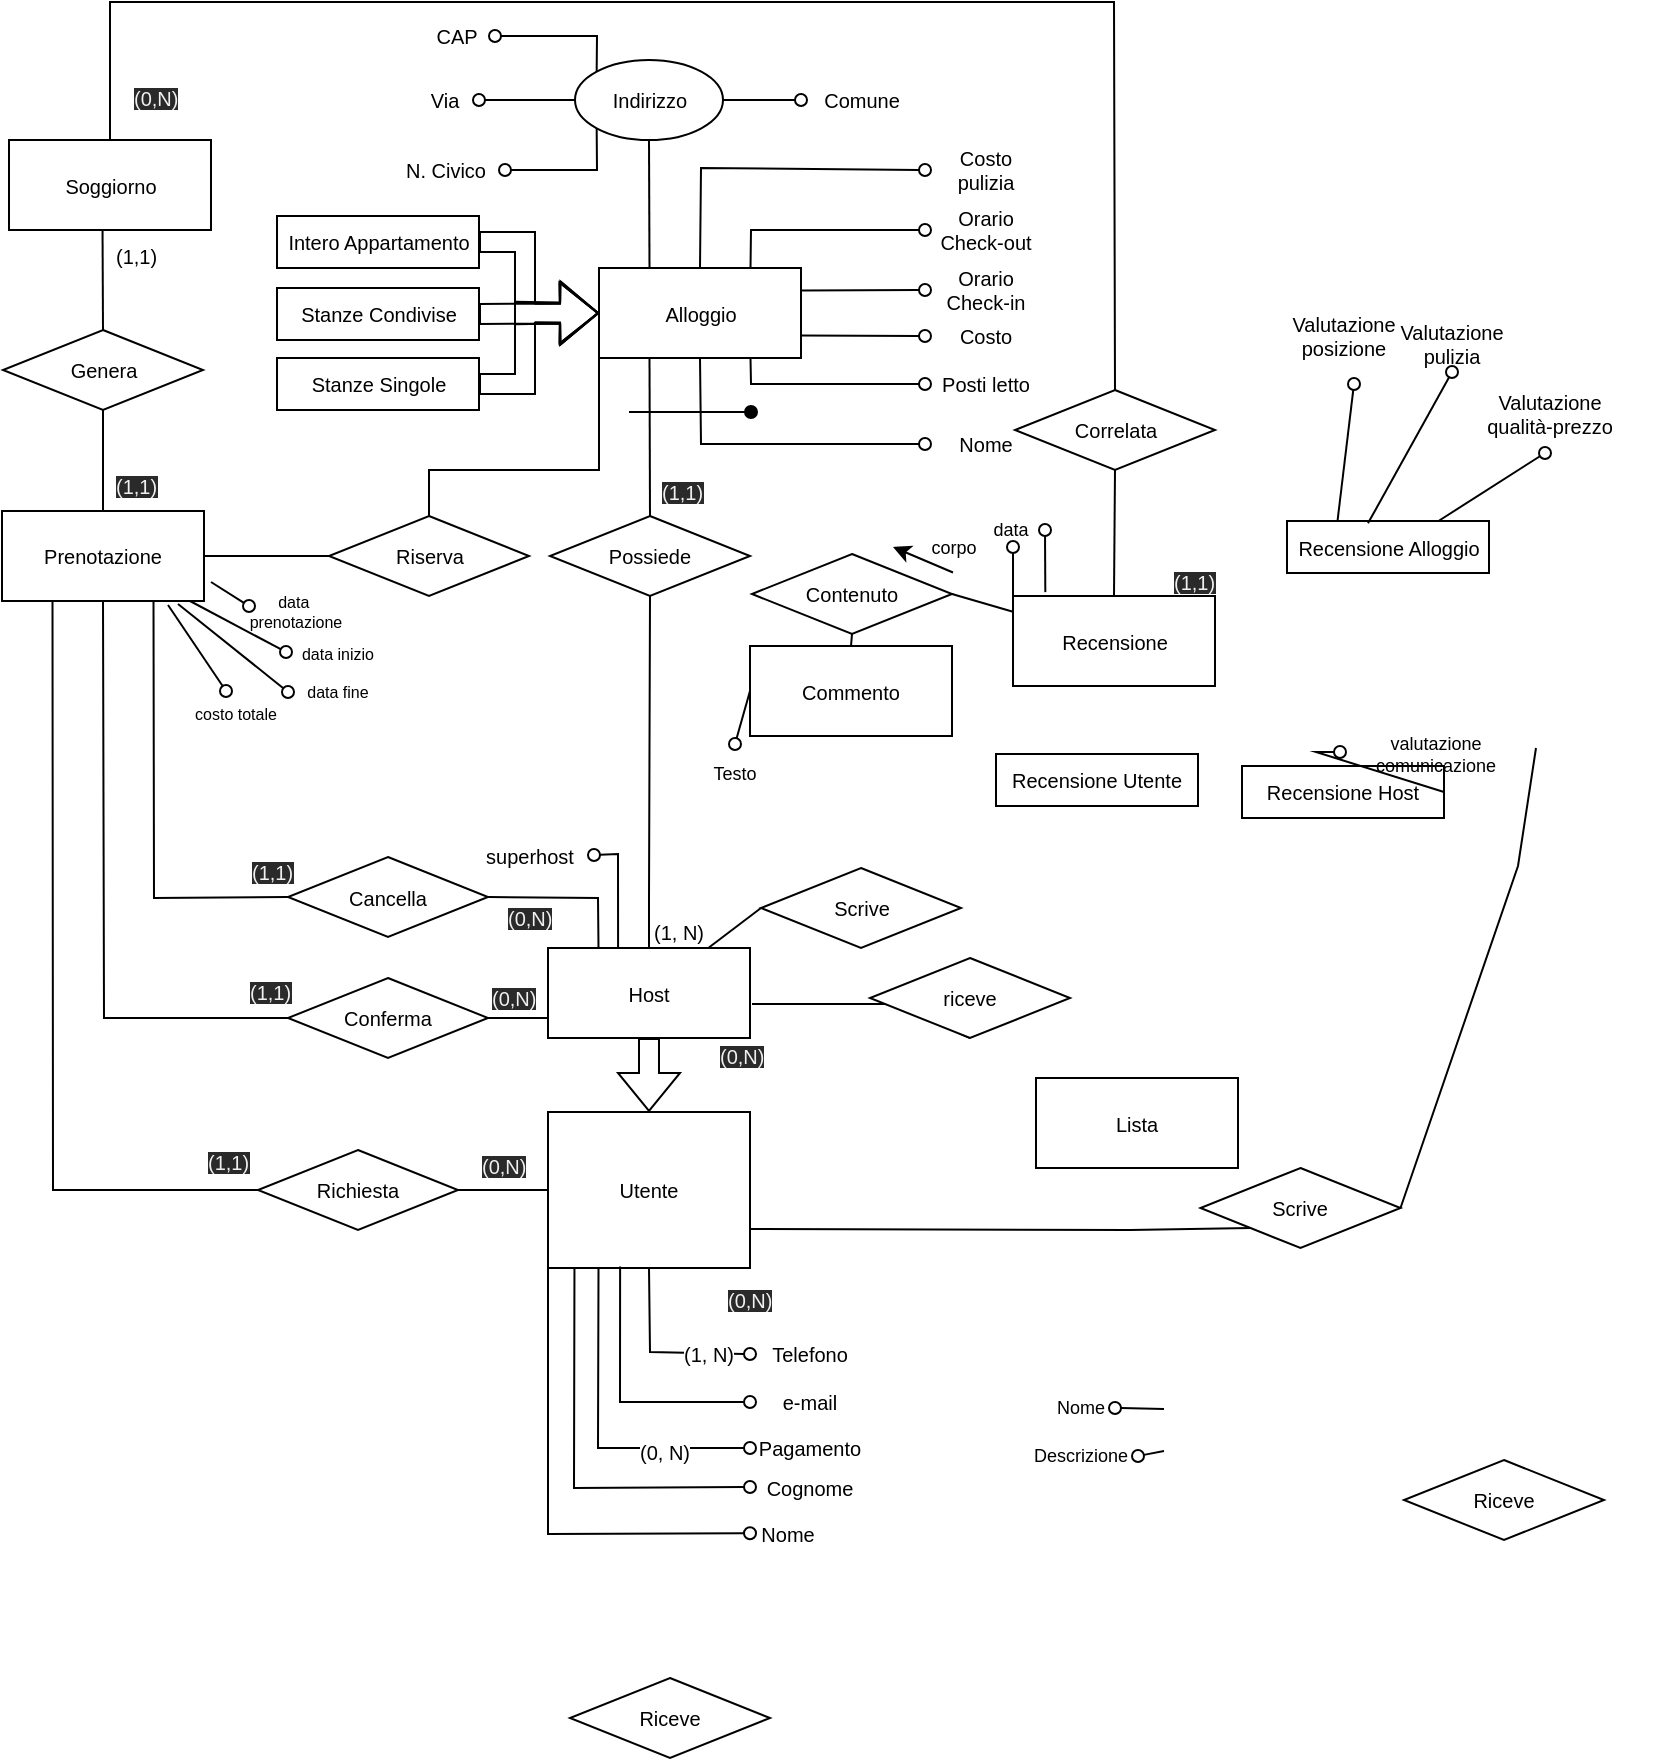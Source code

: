 <mxfile>
    <diagram id="C5RBs43oDa-KdzZeNtuy" name="Page-1">
        <mxGraphModel dx="1100" dy="650" grid="0" gridSize="10" guides="1" tooltips="1" connect="1" arrows="1" fold="1" page="1" pageScale="1" pageWidth="850" pageHeight="1100" math="0" shadow="0">
            <root>
                <mxCell id="WIyWlLk6GJQsqaUBKTNV-0"/>
                <mxCell id="WIyWlLk6GJQsqaUBKTNV-1" parent="WIyWlLk6GJQsqaUBKTNV-0"/>
                <mxCell id="10" value="" style="shape=flexArrow;endArrow=classic;html=1;fontFamily=Helvetica;fontSize=10;exitX=0.5;exitY=1;exitDx=0;exitDy=0;entryX=0.5;entryY=0;entryDx=0;entryDy=0;rounded=0;fillColor=none;" parent="WIyWlLk6GJQsqaUBKTNV-1" source="25" target="27" edge="1">
                    <mxGeometry width="50" height="50" relative="1" as="geometry">
                        <mxPoint x="-123.5" y="626" as="sourcePoint"/>
                        <mxPoint x="43.5" y="614" as="targetPoint"/>
                        <Array as="points"/>
                    </mxGeometry>
                </mxCell>
                <mxCell id="25" value="&lt;font style=&quot;font-size: 10px;&quot;&gt;Host&lt;/font&gt;" style="rounded=0;whiteSpace=wrap;html=1;fontSize=10;" parent="WIyWlLk6GJQsqaUBKTNV-1" vertex="1">
                    <mxGeometry x="273" y="607" width="101" height="45" as="geometry"/>
                </mxCell>
                <mxCell id="27" value="&lt;font style=&quot;font-size: 10px;&quot;&gt;Utente&lt;/font&gt;" style="rounded=0;whiteSpace=wrap;html=1;fontSize=10;" parent="WIyWlLk6GJQsqaUBKTNV-1" vertex="1">
                    <mxGeometry x="273" y="689" width="101" height="78" as="geometry"/>
                </mxCell>
                <mxCell id="194" style="edgeStyle=none;html=1;exitX=0.25;exitY=0;exitDx=0;exitDy=0;entryX=0.5;entryY=1;entryDx=0;entryDy=0;fontSize=10;startArrow=none;startFill=0;endArrow=none;endFill=0;fillColor=none;rounded=0;" parent="WIyWlLk6GJQsqaUBKTNV-1" source="28" target="186" edge="1">
                    <mxGeometry relative="1" as="geometry">
                        <Array as="points"/>
                    </mxGeometry>
                </mxCell>
                <mxCell id="239" style="edgeStyle=none;rounded=0;html=1;exitX=0;exitY=1;exitDx=0;exitDy=0;fontSize=10;startArrow=none;startFill=0;endArrow=none;endFill=0;fillColor=none;entryX=0.5;entryY=0;entryDx=0;entryDy=0;" parent="WIyWlLk6GJQsqaUBKTNV-1" source="28" target="240" edge="1">
                    <mxGeometry relative="1" as="geometry">
                        <mxPoint x="204.643" y="410" as="targetPoint"/>
                        <Array as="points">
                            <mxPoint x="298.5" y="368"/>
                            <mxPoint x="213.5" y="368"/>
                        </Array>
                    </mxGeometry>
                </mxCell>
                <mxCell id="28" value="&lt;font style=&quot;font-size: 10px;&quot;&gt;Alloggio&lt;/font&gt;" style="rounded=0;whiteSpace=wrap;html=1;fontSize=10;" parent="WIyWlLk6GJQsqaUBKTNV-1" vertex="1">
                    <mxGeometry x="298.5" y="267" width="101" height="45" as="geometry"/>
                </mxCell>
                <mxCell id="251" style="edgeStyle=none;rounded=0;html=1;exitX=0.5;exitY=0;exitDx=0;exitDy=0;entryX=0.5;entryY=1;entryDx=0;entryDy=0;endArrow=none;endFill=0;" parent="WIyWlLk6GJQsqaUBKTNV-1" source="29" target="246" edge="1">
                    <mxGeometry relative="1" as="geometry"/>
                </mxCell>
                <mxCell id="255" style="edgeStyle=none;rounded=0;html=1;exitX=0.25;exitY=1;exitDx=0;exitDy=0;entryX=0;entryY=0.5;entryDx=0;entryDy=0;endArrow=none;endFill=0;" parent="WIyWlLk6GJQsqaUBKTNV-1" source="29" target="254" edge="1">
                    <mxGeometry relative="1" as="geometry">
                        <Array as="points">
                            <mxPoint x="25.5" y="728"/>
                        </Array>
                    </mxGeometry>
                </mxCell>
                <mxCell id="29" value="&lt;font style=&quot;font-size: 10px;&quot;&gt;Prenotazione&lt;/font&gt;" style="rounded=0;whiteSpace=wrap;html=1;fontSize=10;" parent="WIyWlLk6GJQsqaUBKTNV-1" vertex="1">
                    <mxGeometry y="388.5" width="101" height="45" as="geometry"/>
                </mxCell>
                <mxCell id="144" value="" style="endArrow=none;html=1;rounded=0;align=center;verticalAlign=top;endFill=0;labelBackgroundColor=none;endSize=6;startArrow=oval;startFill=0;fontSize=10;entryX=0.131;entryY=0.998;entryDx=0;entryDy=0;exitX=0;exitY=0.5;exitDx=0;exitDy=0;entryPerimeter=0;" parent="WIyWlLk6GJQsqaUBKTNV-1" source="143" target="27" edge="1">
                    <mxGeometry relative="1" as="geometry">
                        <mxPoint x="435.5" y="884" as="sourcePoint"/>
                        <mxPoint x="446" y="799" as="targetPoint"/>
                        <Array as="points">
                            <mxPoint x="286" y="877"/>
                        </Array>
                    </mxGeometry>
                </mxCell>
                <mxCell id="150" value="" style="endArrow=none;html=1;rounded=0;align=center;verticalAlign=top;endFill=0;labelBackgroundColor=none;endSize=6;startArrow=oval;startFill=0;fontSize=10;exitX=0;exitY=0.5;exitDx=0;exitDy=0;entryX=0.5;entryY=1;entryDx=0;entryDy=0;" parent="WIyWlLk6GJQsqaUBKTNV-1" source="201" target="28" edge="1">
                    <mxGeometry relative="1" as="geometry">
                        <mxPoint x="207.94" y="335.99" as="sourcePoint"/>
                        <mxPoint x="258.5" y="312" as="targetPoint"/>
                        <Array as="points">
                            <mxPoint x="349.5" y="355"/>
                        </Array>
                    </mxGeometry>
                </mxCell>
                <mxCell id="154" value="" style="endArrow=none;html=1;rounded=0;align=center;verticalAlign=top;endFill=0;labelBackgroundColor=none;endSize=6;startArrow=oval;startFill=0;fontSize=10;entryX=0.5;entryY=1;entryDx=0;entryDy=0;exitX=0;exitY=0.5;exitDx=0;exitDy=0;" parent="WIyWlLk6GJQsqaUBKTNV-1" source="153" target="27" edge="1">
                    <mxGeometry relative="1" as="geometry">
                        <mxPoint x="414.5" y="721" as="sourcePoint"/>
                        <mxPoint x="220" y="866" as="targetPoint"/>
                        <Array as="points">
                            <mxPoint x="324" y="809"/>
                        </Array>
                    </mxGeometry>
                </mxCell>
                <mxCell id="155" value="(1, N)" style="edgeLabel;html=1;align=center;verticalAlign=middle;resizable=0;points=[];fontSize=10;rounded=0;" parent="154" vertex="1" connectable="0">
                    <mxGeometry x="-0.534" relative="1" as="geometry">
                        <mxPoint as="offset"/>
                    </mxGeometry>
                </mxCell>
                <mxCell id="164" value="Pagamento" style="text;html=1;strokeColor=none;fillColor=none;align=center;verticalAlign=middle;whiteSpace=wrap;rounded=0;labelBackgroundColor=none;labelBorderColor=none;fontSize=10;" parent="WIyWlLk6GJQsqaUBKTNV-1" vertex="1">
                    <mxGeometry x="374" y="842" width="60" height="30" as="geometry"/>
                </mxCell>
                <mxCell id="165" value="" style="endArrow=none;html=1;rounded=0;align=center;verticalAlign=top;endFill=0;labelBackgroundColor=none;endSize=6;startArrow=oval;startFill=0;fontSize=10;exitX=0;exitY=0.5;exitDx=0;exitDy=0;entryX=0.25;entryY=1;entryDx=0;entryDy=0;" parent="WIyWlLk6GJQsqaUBKTNV-1" source="164" target="27" edge="1">
                    <mxGeometry relative="1" as="geometry">
                        <mxPoint x="446.5" y="792" as="sourcePoint"/>
                        <mxPoint x="276" y="768" as="targetPoint"/>
                        <Array as="points">
                            <mxPoint x="298" y="857"/>
                        </Array>
                    </mxGeometry>
                </mxCell>
                <mxCell id="166" value="(0, N)" style="edgeLabel;html=1;align=center;verticalAlign=middle;resizable=0;points=[];fontSize=10;rounded=0;" parent="165" vertex="1" connectable="0">
                    <mxGeometry x="-0.48" y="2" relative="1" as="geometry">
                        <mxPoint as="offset"/>
                    </mxGeometry>
                </mxCell>
                <mxCell id="167" value="Possiede" style="shape=rhombus;perimeter=rhombusPerimeter;whiteSpace=wrap;html=1;align=center;labelBackgroundColor=none;labelBorderColor=none;fontSize=10;rounded=0;" parent="WIyWlLk6GJQsqaUBKTNV-1" vertex="1">
                    <mxGeometry x="274" y="391" width="100" height="40" as="geometry"/>
                </mxCell>
                <mxCell id="172" value="" style="endArrow=none;html=1;rounded=0;fontSize=10;entryX=0.5;entryY=1;entryDx=0;entryDy=0;exitX=0.5;exitY=0;exitDx=0;exitDy=0;" parent="WIyWlLk6GJQsqaUBKTNV-1" source="25" target="167" edge="1">
                    <mxGeometry relative="1" as="geometry">
                        <mxPoint x="45.5" y="573" as="sourcePoint"/>
                        <mxPoint x="280.5" y="639" as="targetPoint"/>
                        <Array as="points">
                            <mxPoint x="323.5" y="584"/>
                        </Array>
                    </mxGeometry>
                </mxCell>
                <mxCell id="173" value="(1, N)" style="resizable=0;html=1;align=left;verticalAlign=bottom;labelBackgroundColor=none;labelBorderColor=none;fontSize=10;rounded=0;" parent="172" connectable="0" vertex="1">
                    <mxGeometry x="-1" relative="1" as="geometry"/>
                </mxCell>
                <mxCell id="175" value="" style="endArrow=none;html=1;rounded=0;fontSize=10;exitX=0.5;exitY=0;exitDx=0;exitDy=0;entryX=0.25;entryY=1;entryDx=0;entryDy=0;" parent="WIyWlLk6GJQsqaUBKTNV-1" source="167" target="28" edge="1">
                    <mxGeometry relative="1" as="geometry">
                        <mxPoint x="232.495" y="471.37" as="sourcePoint"/>
                        <mxPoint x="350.99" y="465" as="targetPoint"/>
                        <Array as="points"/>
                    </mxGeometry>
                </mxCell>
                <mxCell id="138" value="" style="endArrow=none;html=1;rounded=0;align=center;verticalAlign=top;endFill=0;labelBackgroundColor=none;endSize=6;startArrow=oval;startFill=0;fontSize=10;entryX=0;entryY=1;entryDx=0;entryDy=0;exitX=0;exitY=0.5;exitDx=0;exitDy=0;" parent="WIyWlLk6GJQsqaUBKTNV-1" source="134" target="27" edge="1">
                    <mxGeometry relative="1" as="geometry">
                        <mxPoint x="423.5" y="785" as="sourcePoint"/>
                        <mxPoint x="419" y="795" as="targetPoint"/>
                        <Array as="points">
                            <mxPoint x="273" y="900"/>
                        </Array>
                    </mxGeometry>
                </mxCell>
                <mxCell id="185" value="" style="endArrow=none;html=1;rounded=0;align=center;verticalAlign=top;endFill=0;labelBackgroundColor=none;endSize=6;startArrow=oval;startFill=1;fontSize=10;fillColor=none;" parent="WIyWlLk6GJQsqaUBKTNV-1" edge="1">
                    <mxGeometry relative="1" as="geometry">
                        <mxPoint x="374.5" y="339" as="sourcePoint"/>
                        <mxPoint x="313.5" y="339" as="targetPoint"/>
                        <Array as="points"/>
                    </mxGeometry>
                </mxCell>
                <mxCell id="186" value="Indirizzo" style="ellipse;whiteSpace=wrap;html=1;align=center;labelBackgroundColor=none;labelBorderColor=none;fontSize=10;rounded=0;" parent="WIyWlLk6GJQsqaUBKTNV-1" vertex="1">
                    <mxGeometry x="286.5" y="163" width="74" height="40" as="geometry"/>
                </mxCell>
                <mxCell id="187" value="Via" style="text;html=1;strokeColor=none;fillColor=none;align=center;verticalAlign=middle;whiteSpace=wrap;rounded=0;labelBackgroundColor=none;labelBorderColor=none;fontSize=10;" parent="WIyWlLk6GJQsqaUBKTNV-1" vertex="1">
                    <mxGeometry x="203.5" y="168" width="35" height="30" as="geometry"/>
                </mxCell>
                <mxCell id="188" value="" style="endArrow=none;html=1;rounded=0;align=center;verticalAlign=top;endFill=0;labelBackgroundColor=none;endSize=6;startArrow=oval;startFill=0;fontSize=10;fillColor=none;exitX=1;exitY=0.5;exitDx=0;exitDy=0;" parent="WIyWlLk6GJQsqaUBKTNV-1" source="187" edge="1">
                    <mxGeometry relative="1" as="geometry">
                        <mxPoint x="393.5" y="223" as="sourcePoint"/>
                        <mxPoint x="286.5" y="183" as="targetPoint"/>
                        <Array as="points"/>
                    </mxGeometry>
                </mxCell>
                <mxCell id="189" value="CAP" style="text;html=1;strokeColor=none;fillColor=none;align=center;verticalAlign=middle;whiteSpace=wrap;rounded=0;labelBackgroundColor=none;labelBorderColor=none;fontSize=10;" parent="WIyWlLk6GJQsqaUBKTNV-1" vertex="1">
                    <mxGeometry x="207.5" y="139" width="39" height="24" as="geometry"/>
                </mxCell>
                <mxCell id="190" value="" style="endArrow=none;html=1;rounded=0;align=center;verticalAlign=top;endFill=0;labelBackgroundColor=none;endSize=6;startArrow=oval;startFill=0;fontSize=10;entryX=0;entryY=0;entryDx=0;entryDy=0;fillColor=none;exitX=1;exitY=0.5;exitDx=0;exitDy=0;" parent="WIyWlLk6GJQsqaUBKTNV-1" source="189" target="186" edge="1">
                    <mxGeometry relative="1" as="geometry">
                        <mxPoint x="214.5" y="169" as="sourcePoint"/>
                        <mxPoint x="436.5" y="248.5" as="targetPoint"/>
                        <Array as="points">
                            <mxPoint x="297.5" y="151"/>
                        </Array>
                    </mxGeometry>
                </mxCell>
                <mxCell id="192" value="Comune" style="text;html=1;strokeColor=none;fillColor=none;align=center;verticalAlign=middle;whiteSpace=wrap;rounded=0;labelBackgroundColor=none;labelBorderColor=none;fontSize=10;" parent="WIyWlLk6GJQsqaUBKTNV-1" vertex="1">
                    <mxGeometry x="399.5" y="168" width="60" height="30" as="geometry"/>
                </mxCell>
                <mxCell id="193" value="" style="endArrow=none;html=1;rounded=0;align=center;verticalAlign=top;endFill=0;labelBackgroundColor=none;endSize=6;startArrow=oval;startFill=0;fontSize=10;exitX=0;exitY=0.5;exitDx=0;exitDy=0;fillColor=none;entryX=1;entryY=0.5;entryDx=0;entryDy=0;" parent="WIyWlLk6GJQsqaUBKTNV-1" source="192" target="186" edge="1">
                    <mxGeometry relative="1" as="geometry">
                        <mxPoint x="401.5" y="-35" as="sourcePoint"/>
                        <mxPoint x="356.5" y="142" as="targetPoint"/>
                        <Array as="points"/>
                    </mxGeometry>
                </mxCell>
                <mxCell id="195" value="N. Civico" style="text;html=1;strokeColor=none;fillColor=none;align=center;verticalAlign=middle;whiteSpace=wrap;rounded=0;labelBackgroundColor=none;labelBorderColor=none;fontSize=10;" parent="WIyWlLk6GJQsqaUBKTNV-1" vertex="1">
                    <mxGeometry x="191.5" y="203" width="60" height="30" as="geometry"/>
                </mxCell>
                <mxCell id="196" value="" style="endArrow=none;html=1;rounded=0;align=center;verticalAlign=top;endFill=0;labelBackgroundColor=none;endSize=6;startArrow=oval;startFill=0;fontSize=10;exitX=1;exitY=0.5;exitDx=0;exitDy=0;entryX=0;entryY=1;entryDx=0;entryDy=0;fillColor=none;" parent="WIyWlLk6GJQsqaUBKTNV-1" source="195" target="186" edge="1">
                    <mxGeometry relative="1" as="geometry">
                        <mxPoint x="373.5" y="274" as="sourcePoint"/>
                        <mxPoint x="363.5" y="279.5" as="targetPoint"/>
                        <Array as="points">
                            <mxPoint x="297.5" y="218"/>
                        </Array>
                    </mxGeometry>
                </mxCell>
                <mxCell id="197" value="" style="endArrow=none;html=1;rounded=0;align=center;verticalAlign=top;endFill=0;labelBackgroundColor=none;endSize=6;startArrow=oval;startFill=0;fontSize=10;entryX=0.75;entryY=1;entryDx=0;entryDy=0;exitX=0;exitY=0.5;exitDx=0;exitDy=0;" parent="WIyWlLk6GJQsqaUBKTNV-1" source="215" target="28" edge="1">
                    <mxGeometry relative="1" as="geometry">
                        <mxPoint x="233.5" y="355" as="sourcePoint"/>
                        <mxPoint x="297.5" y="363" as="targetPoint"/>
                        <Array as="points">
                            <mxPoint x="374.5" y="325"/>
                        </Array>
                    </mxGeometry>
                </mxCell>
                <mxCell id="200" value="" style="group;rounded=0;fontSize=10;" parent="WIyWlLk6GJQsqaUBKTNV-1" connectable="0" vertex="1">
                    <mxGeometry x="461.5" y="340" width="60" height="30" as="geometry"/>
                </mxCell>
                <mxCell id="201" value="Nome" style="text;html=1;strokeColor=none;fillColor=none;align=center;verticalAlign=middle;whiteSpace=wrap;rounded=0;labelBackgroundColor=none;labelBorderColor=none;fontSize=10;" parent="200" vertex="1">
                    <mxGeometry width="60" height="30" as="geometry"/>
                </mxCell>
                <mxCell id="202" value="" style="endArrow=none;html=1;rounded=0;align=center;verticalAlign=top;endFill=0;labelBackgroundColor=none;endSize=6;startArrow=oval;startFill=0;fontSize=10;exitX=0;exitY=0.5;exitDx=0;exitDy=0;entryX=1;entryY=0.75;entryDx=0;entryDy=0;" parent="WIyWlLk6GJQsqaUBKTNV-1" source="204" target="28" edge="1">
                    <mxGeometry relative="1" as="geometry">
                        <mxPoint x="269.5" y="382" as="sourcePoint"/>
                        <mxPoint x="336.5" y="323" as="targetPoint"/>
                    </mxGeometry>
                </mxCell>
                <mxCell id="203" value="" style="group;rounded=0;fontSize=10;" parent="WIyWlLk6GJQsqaUBKTNV-1" connectable="0" vertex="1">
                    <mxGeometry x="461.5" y="286" width="60" height="30" as="geometry"/>
                </mxCell>
                <mxCell id="204" value="Costo" style="text;html=1;strokeColor=none;fillColor=none;align=center;verticalAlign=middle;whiteSpace=wrap;rounded=0;labelBackgroundColor=none;labelBorderColor=none;fontSize=10;" parent="203" vertex="1">
                    <mxGeometry width="60" height="30" as="geometry"/>
                </mxCell>
                <mxCell id="205" value="" style="endArrow=none;html=1;rounded=0;align=center;verticalAlign=top;endFill=0;labelBackgroundColor=none;endSize=6;startArrow=oval;startFill=0;fontSize=10;exitX=0;exitY=0.5;exitDx=0;exitDy=0;entryX=1;entryY=0.25;entryDx=0;entryDy=0;" parent="WIyWlLk6GJQsqaUBKTNV-1" source="207" target="28" edge="1">
                    <mxGeometry relative="1" as="geometry">
                        <mxPoint x="334.5" y="389" as="sourcePoint"/>
                        <mxPoint x="401.5" y="330" as="targetPoint"/>
                    </mxGeometry>
                </mxCell>
                <mxCell id="206" value="" style="group;rounded=0;fontSize=10;" parent="WIyWlLk6GJQsqaUBKTNV-1" connectable="0" vertex="1">
                    <mxGeometry x="461.5" y="263" width="60" height="30" as="geometry"/>
                </mxCell>
                <mxCell id="207" value="Orario&lt;br&gt;Check-in" style="text;html=1;strokeColor=none;fillColor=none;align=center;verticalAlign=middle;whiteSpace=wrap;rounded=0;labelBackgroundColor=none;labelBorderColor=none;fontSize=10;" parent="206" vertex="1">
                    <mxGeometry width="60" height="30" as="geometry"/>
                </mxCell>
                <mxCell id="208" value="" style="group;rounded=0;fontSize=10;" parent="WIyWlLk6GJQsqaUBKTNV-1" connectable="0" vertex="1">
                    <mxGeometry x="461.5" y="233" width="60" height="30" as="geometry"/>
                </mxCell>
                <mxCell id="209" value="Orario&lt;br&gt;Check-out" style="text;html=1;strokeColor=none;fillColor=none;align=center;verticalAlign=middle;whiteSpace=wrap;rounded=0;labelBackgroundColor=none;labelBorderColor=none;fontSize=10;" parent="208" vertex="1">
                    <mxGeometry width="60" height="30" as="geometry"/>
                </mxCell>
                <mxCell id="210" value="" style="endArrow=none;html=1;rounded=0;align=center;verticalAlign=top;endFill=0;labelBackgroundColor=none;endSize=6;startArrow=oval;startFill=0;fontSize=10;exitX=0;exitY=0.5;exitDx=0;exitDy=0;entryX=0.75;entryY=0;entryDx=0;entryDy=0;" parent="WIyWlLk6GJQsqaUBKTNV-1" source="209" target="28" edge="1">
                    <mxGeometry relative="1" as="geometry">
                        <mxPoint x="334.5" y="393" as="sourcePoint"/>
                        <mxPoint x="334.25" y="321" as="targetPoint"/>
                        <Array as="points">
                            <mxPoint x="374.5" y="248"/>
                        </Array>
                    </mxGeometry>
                </mxCell>
                <mxCell id="213" value="" style="endArrow=none;html=1;rounded=0;align=center;verticalAlign=top;endFill=0;labelBackgroundColor=none;endSize=6;startArrow=oval;startFill=0;fontSize=10;exitX=0;exitY=0.5;exitDx=0;exitDy=0;entryX=0.5;entryY=0;entryDx=0;entryDy=0;" parent="WIyWlLk6GJQsqaUBKTNV-1" source="212" target="28" edge="1">
                    <mxGeometry relative="1" as="geometry">
                        <mxPoint x="394.32" y="343.09" as="sourcePoint"/>
                        <mxPoint x="456.5" y="242" as="targetPoint"/>
                        <Array as="points">
                            <mxPoint x="349.5" y="217"/>
                        </Array>
                    </mxGeometry>
                </mxCell>
                <mxCell id="214" value="" style="group;rounded=0;fontSize=10;" parent="WIyWlLk6GJQsqaUBKTNV-1" connectable="0" vertex="1">
                    <mxGeometry x="461.5" y="310" width="60" height="30" as="geometry"/>
                </mxCell>
                <mxCell id="215" value="Posti letto" style="text;html=1;strokeColor=none;fillColor=none;align=center;verticalAlign=middle;whiteSpace=wrap;rounded=0;labelBackgroundColor=none;labelBorderColor=none;fontSize=10;" parent="214" vertex="1">
                    <mxGeometry width="60" height="30" as="geometry"/>
                </mxCell>
                <mxCell id="212" value="Costo&lt;br&gt;pulizia" style="text;html=1;strokeColor=none;fillColor=none;align=center;verticalAlign=middle;whiteSpace=wrap;rounded=0;labelBackgroundColor=none;labelBorderColor=none;fontSize=10;" parent="WIyWlLk6GJQsqaUBKTNV-1" vertex="1">
                    <mxGeometry x="461.5" y="203" width="60" height="30" as="geometry"/>
                </mxCell>
                <mxCell id="224" value="" style="shape=flexArrow;endArrow=classic;html=1;fontFamily=Helvetica;fontSize=10;entryX=0;entryY=0.5;entryDx=0;entryDy=0;rounded=0;fillColor=none;exitX=1;exitY=0.5;exitDx=0;exitDy=0;" parent="WIyWlLk6GJQsqaUBKTNV-1" source="226" target="28" edge="1">
                    <mxGeometry width="50" height="50" relative="1" as="geometry">
                        <mxPoint x="188.5" y="290" as="sourcePoint"/>
                        <mxPoint x="154.5" y="313.5" as="targetPoint"/>
                        <Array as="points">
                            <mxPoint x="261.5" y="254"/>
                            <mxPoint x="261.5" y="290"/>
                        </Array>
                    </mxGeometry>
                </mxCell>
                <mxCell id="226" value="&lt;font style=&quot;font-size: 10px&quot;&gt;Intero Appartamento&lt;/font&gt;" style="rounded=0;whiteSpace=wrap;html=1;fontSize=10;" parent="WIyWlLk6GJQsqaUBKTNV-1" vertex="1">
                    <mxGeometry x="137.5" y="241" width="101" height="26" as="geometry"/>
                </mxCell>
                <mxCell id="229" value="" style="endArrow=none;html=1;rounded=0;align=center;verticalAlign=top;endFill=0;labelBackgroundColor=none;endSize=6;startArrow=oval;startFill=0;fontSize=10;entryX=0.357;entryY=0.991;entryDx=0;entryDy=0;exitX=0;exitY=0.5;exitDx=0;exitDy=0;entryPerimeter=0;" parent="WIyWlLk6GJQsqaUBKTNV-1" source="146" target="27" edge="1">
                    <mxGeometry relative="1" as="geometry">
                        <mxPoint x="449.5" y="710" as="sourcePoint"/>
                        <mxPoint x="371.5" y="710" as="targetPoint"/>
                        <Array as="points">
                            <mxPoint x="309" y="834"/>
                        </Array>
                    </mxGeometry>
                </mxCell>
                <mxCell id="230" value="&lt;font style=&quot;font-size: 10px&quot;&gt;Stanze Condivise&lt;/font&gt;" style="rounded=0;whiteSpace=wrap;html=1;fontSize=10;" parent="WIyWlLk6GJQsqaUBKTNV-1" vertex="1">
                    <mxGeometry x="137.5" y="277" width="101" height="26" as="geometry"/>
                </mxCell>
                <mxCell id="231" value="&lt;font style=&quot;font-size: 10px&quot;&gt;Stanze Singole&lt;/font&gt;" style="rounded=0;whiteSpace=wrap;html=1;fontSize=10;" parent="WIyWlLk6GJQsqaUBKTNV-1" vertex="1">
                    <mxGeometry x="137.5" y="312" width="101" height="26" as="geometry"/>
                </mxCell>
                <mxCell id="235" value="" style="shape=flexArrow;endArrow=classic;html=1;fontSize=10;fillColor=none;entryX=0;entryY=0.5;entryDx=0;entryDy=0;exitX=1;exitY=0.5;exitDx=0;exitDy=0;rounded=0;" parent="WIyWlLk6GJQsqaUBKTNV-1" source="231" target="28" edge="1">
                    <mxGeometry width="50" height="50" relative="1" as="geometry">
                        <mxPoint x="108.5" y="429" as="sourcePoint"/>
                        <mxPoint x="158.5" y="379" as="targetPoint"/>
                        <Array as="points">
                            <mxPoint x="261.5" y="325"/>
                            <mxPoint x="261.5" y="289"/>
                        </Array>
                    </mxGeometry>
                </mxCell>
                <mxCell id="236" value="" style="shape=flexArrow;endArrow=classic;html=1;rounded=0;fontSize=10;fillColor=none;exitX=1;exitY=0.5;exitDx=0;exitDy=0;" parent="WIyWlLk6GJQsqaUBKTNV-1" source="230" target="28" edge="1">
                    <mxGeometry width="50" height="50" relative="1" as="geometry">
                        <mxPoint x="213.5" y="287" as="sourcePoint"/>
                        <mxPoint x="263.5" y="237" as="targetPoint"/>
                    </mxGeometry>
                </mxCell>
                <mxCell id="242" style="edgeStyle=none;rounded=0;html=1;exitX=0;exitY=0.5;exitDx=0;exitDy=0;entryX=1;entryY=0.5;entryDx=0;entryDy=0;fontSize=10;startArrow=none;startFill=0;endArrow=none;endFill=0;fillColor=none;" parent="WIyWlLk6GJQsqaUBKTNV-1" source="240" target="29" edge="1">
                    <mxGeometry relative="1" as="geometry"/>
                </mxCell>
                <mxCell id="240" value="Riserva" style="shape=rhombus;perimeter=rhombusPerimeter;whiteSpace=wrap;html=1;align=center;labelBackgroundColor=none;labelBorderColor=none;fontSize=10;rounded=0;" parent="WIyWlLk6GJQsqaUBKTNV-1" vertex="1">
                    <mxGeometry x="163.5" y="391" width="100" height="40" as="geometry"/>
                </mxCell>
                <mxCell id="153" value="Telefono" style="text;html=1;strokeColor=none;fillColor=none;align=center;verticalAlign=middle;whiteSpace=wrap;rounded=0;labelBackgroundColor=none;labelBorderColor=none;fontSize=10;" parent="WIyWlLk6GJQsqaUBKTNV-1" vertex="1">
                    <mxGeometry x="374" y="798" width="60" height="24" as="geometry"/>
                </mxCell>
                <mxCell id="143" value="Cognome" style="text;html=1;strokeColor=none;fillColor=none;align=center;verticalAlign=middle;whiteSpace=wrap;rounded=0;labelBackgroundColor=none;labelBorderColor=none;fontSize=10;" parent="WIyWlLk6GJQsqaUBKTNV-1" vertex="1">
                    <mxGeometry x="374" y="863" width="60" height="27" as="geometry"/>
                </mxCell>
                <mxCell id="146" value="e-mail" style="text;html=1;strokeColor=none;fillColor=none;align=center;verticalAlign=middle;whiteSpace=wrap;rounded=0;labelBackgroundColor=none;labelBorderColor=none;fontSize=10;" parent="WIyWlLk6GJQsqaUBKTNV-1" vertex="1">
                    <mxGeometry x="374" y="819" width="60" height="30" as="geometry"/>
                </mxCell>
                <mxCell id="134" value="Nome" style="text;html=1;strokeColor=none;fillColor=none;align=center;verticalAlign=middle;whiteSpace=wrap;rounded=0;labelBackgroundColor=none;labelBorderColor=none;fontSize=10;" parent="WIyWlLk6GJQsqaUBKTNV-1" vertex="1">
                    <mxGeometry x="374" y="885" width="38.478" height="29.286" as="geometry"/>
                </mxCell>
                <mxCell id="248" style="edgeStyle=none;rounded=0;html=1;exitX=1;exitY=0.5;exitDx=0;exitDy=0;entryX=0;entryY=0.778;entryDx=0;entryDy=0;fontSize=10;startArrow=none;startFill=0;endArrow=none;endFill=0;fillColor=none;entryPerimeter=0;" parent="WIyWlLk6GJQsqaUBKTNV-1" source="243" target="25" edge="1">
                    <mxGeometry relative="1" as="geometry">
                        <Array as="points">
                            <mxPoint x="258" y="642"/>
                        </Array>
                    </mxGeometry>
                </mxCell>
                <mxCell id="250" style="edgeStyle=none;html=1;exitX=0;exitY=0.5;exitDx=0;exitDy=0;entryX=0.5;entryY=1;entryDx=0;entryDy=0;endArrow=none;endFill=0;rounded=0;" parent="WIyWlLk6GJQsqaUBKTNV-1" source="243" target="29" edge="1">
                    <mxGeometry relative="1" as="geometry">
                        <Array as="points">
                            <mxPoint x="51" y="642"/>
                        </Array>
                    </mxGeometry>
                </mxCell>
                <mxCell id="243" value="Conferma" style="shape=rhombus;perimeter=rhombusPerimeter;whiteSpace=wrap;html=1;align=center;labelBackgroundColor=none;labelBorderColor=none;fontSize=10;rounded=0;" parent="WIyWlLk6GJQsqaUBKTNV-1" vertex="1">
                    <mxGeometry x="143" y="622" width="100" height="40" as="geometry"/>
                </mxCell>
                <mxCell id="247" style="edgeStyle=none;rounded=0;html=1;exitX=1;exitY=0.5;exitDx=0;exitDy=0;entryX=0.25;entryY=0;entryDx=0;entryDy=0;fontSize=10;startArrow=none;startFill=0;endArrow=none;endFill=0;fillColor=none;" parent="WIyWlLk6GJQsqaUBKTNV-1" source="244" target="25" edge="1">
                    <mxGeometry relative="1" as="geometry">
                        <Array as="points">
                            <mxPoint x="298" y="582"/>
                        </Array>
                    </mxGeometry>
                </mxCell>
                <mxCell id="249" style="edgeStyle=none;html=1;exitX=0;exitY=0.5;exitDx=0;exitDy=0;entryX=0.75;entryY=1;entryDx=0;entryDy=0;endArrow=none;endFill=0;rounded=0;" parent="WIyWlLk6GJQsqaUBKTNV-1" source="244" target="29" edge="1">
                    <mxGeometry relative="1" as="geometry">
                        <Array as="points">
                            <mxPoint x="76" y="582"/>
                        </Array>
                    </mxGeometry>
                </mxCell>
                <mxCell id="244" value="Cancella" style="shape=rhombus;perimeter=rhombusPerimeter;whiteSpace=wrap;html=1;align=center;labelBackgroundColor=none;labelBorderColor=none;fontSize=10;rounded=0;" parent="WIyWlLk6GJQsqaUBKTNV-1" vertex="1">
                    <mxGeometry x="143" y="561.5" width="100" height="40" as="geometry"/>
                </mxCell>
                <mxCell id="252" style="edgeStyle=none;rounded=0;html=1;exitX=0.5;exitY=0;exitDx=0;exitDy=0;endArrow=none;endFill=0;entryX=0.463;entryY=0.997;entryDx=0;entryDy=0;entryPerimeter=0;" parent="WIyWlLk6GJQsqaUBKTNV-1" source="246" target="253" edge="1">
                    <mxGeometry relative="1" as="geometry">
                        <mxPoint x="33.214" y="253.429" as="targetPoint"/>
                    </mxGeometry>
                </mxCell>
                <mxCell id="246" value="Genera" style="shape=rhombus;perimeter=rhombusPerimeter;whiteSpace=wrap;html=1;align=center;labelBackgroundColor=none;labelBorderColor=none;fontSize=10;rounded=0;" parent="WIyWlLk6GJQsqaUBKTNV-1" vertex="1">
                    <mxGeometry x="0.5" y="298" width="100" height="40" as="geometry"/>
                </mxCell>
                <mxCell id="253" value="&lt;font style=&quot;font-size: 10px&quot;&gt;Soggiorno&lt;/font&gt;" style="rounded=0;whiteSpace=wrap;html=1;fontSize=10;" parent="WIyWlLk6GJQsqaUBKTNV-1" vertex="1">
                    <mxGeometry x="3.5" y="203" width="101" height="45" as="geometry"/>
                </mxCell>
                <mxCell id="256" style="edgeStyle=none;rounded=0;html=1;exitX=1;exitY=0.5;exitDx=0;exitDy=0;entryX=0;entryY=0.5;entryDx=0;entryDy=0;endArrow=none;endFill=0;" parent="WIyWlLk6GJQsqaUBKTNV-1" source="254" target="27" edge="1">
                    <mxGeometry relative="1" as="geometry"/>
                </mxCell>
                <mxCell id="254" value="Richiesta" style="shape=rhombus;perimeter=rhombusPerimeter;whiteSpace=wrap;html=1;align=center;labelBackgroundColor=none;labelBorderColor=none;fontSize=10;rounded=0;" parent="WIyWlLk6GJQsqaUBKTNV-1" vertex="1">
                    <mxGeometry x="128" y="708" width="100" height="40" as="geometry"/>
                </mxCell>
                <mxCell id="265" value="" style="group;rounded=0;" parent="WIyWlLk6GJQsqaUBKTNV-1" connectable="0" vertex="1">
                    <mxGeometry x="461.5" y="413" width="375.5" height="132" as="geometry"/>
                </mxCell>
                <mxCell id="261" value="&lt;font style=&quot;font-size: 10px&quot;&gt;Recensione&lt;/font&gt;" style="rounded=0;whiteSpace=wrap;html=1;fontSize=10;" parent="265" vertex="1">
                    <mxGeometry x="44" y="18" width="101" height="45" as="geometry"/>
                </mxCell>
                <mxCell id="346" value="&lt;span style=&quot;color: rgb(240, 240, 240); font-family: helvetica; font-size: 10px; font-style: normal; font-weight: 400; letter-spacing: normal; text-align: left; text-indent: 0px; text-transform: none; word-spacing: 0px; background-color: rgb(42, 42, 42); display: inline; float: none;&quot;&gt;(1,1)&lt;/span&gt;" style="text;whiteSpace=wrap;html=1;" parent="265" vertex="1">
                    <mxGeometry x="122.003" y="-3.497" width="41" height="29" as="geometry"/>
                </mxCell>
                <mxCell id="259" value="&lt;font style=&quot;font-size: 10px&quot;&gt;Recensione Alloggio&lt;/font&gt;" style="rounded=0;whiteSpace=wrap;html=1;fontSize=10;" parent="265" vertex="1">
                    <mxGeometry x="181" y="-19.5" width="101" height="26" as="geometry"/>
                </mxCell>
                <mxCell id="260" value="&lt;font style=&quot;font-size: 10px&quot;&gt;Recensione Utente&lt;/font&gt;" style="rounded=0;whiteSpace=wrap;html=1;fontSize=10;" parent="265" vertex="1">
                    <mxGeometry x="35.5" y="97" width="101" height="26" as="geometry"/>
                </mxCell>
                <mxCell id="314" value="corpo" style="text;html=1;strokeColor=none;fillColor=none;align=center;verticalAlign=middle;whiteSpace=wrap;rounded=0;fontSize=9;" parent="265" vertex="1">
                    <mxGeometry x="-16" y="-19.25" width="60" height="25.5" as="geometry"/>
                </mxCell>
                <mxCell id="311" value="" style="endArrow=none;html=1;rounded=0;align=center;verticalAlign=top;endFill=0;labelBackgroundColor=none;endSize=6;startArrow=oval;startFill=0;fontSize=10;exitX=1;exitY=0.5;exitDx=0;exitDy=0;entryX=0;entryY=0.25;entryDx=0;entryDy=0;" parent="265" source="314" target="261" edge="1">
                    <mxGeometry relative="1" as="geometry">
                        <mxPoint x="210" y="36" as="sourcePoint"/>
                        <mxPoint x="189.5" y="37" as="targetPoint"/>
                        <Array as="points"/>
                    </mxGeometry>
                </mxCell>
                <mxCell id="388" style="edgeStyle=none;html=1;exitX=0.5;exitY=1;exitDx=0;exitDy=0;entryX=0;entryY=0.5;entryDx=0;entryDy=0;fontSize=8;" parent="265" source="314" target="314" edge="1">
                    <mxGeometry relative="1" as="geometry"/>
                </mxCell>
                <mxCell id="315" value="data" style="text;html=1;strokeColor=none;fillColor=none;align=center;verticalAlign=middle;whiteSpace=wrap;rounded=0;fontSize=9;" parent="265" vertex="1">
                    <mxGeometry x="25" y="-30" width="35" height="30" as="geometry"/>
                </mxCell>
                <mxCell id="312" value="" style="endArrow=none;html=1;rounded=0;align=center;verticalAlign=top;endFill=0;labelBackgroundColor=none;endSize=6;startArrow=oval;startFill=0;fontSize=10;entryX=0.16;entryY=-0.043;entryDx=0;entryDy=0;exitX=1;exitY=0.5;exitDx=0;exitDy=0;entryPerimeter=0;" parent="265" source="315" target="261" edge="1">
                    <mxGeometry relative="1" as="geometry">
                        <mxPoint x="206" y="59" as="sourcePoint"/>
                        <mxPoint x="228" y="39" as="targetPoint"/>
                        <Array as="points"/>
                    </mxGeometry>
                </mxCell>
                <mxCell id="258" value="&lt;font style=&quot;font-size: 10px&quot;&gt;Recensione Host&lt;/font&gt;" style="rounded=0;whiteSpace=wrap;html=1;fontSize=10;" parent="265" vertex="1">
                    <mxGeometry x="158.5" y="103" width="101" height="26" as="geometry"/>
                </mxCell>
                <mxCell id="268" style="edgeStyle=none;rounded=0;html=1;exitX=0.5;exitY=0;exitDx=0;exitDy=0;entryX=0.5;entryY=0;entryDx=0;entryDy=0;endArrow=none;endFill=0;" parent="WIyWlLk6GJQsqaUBKTNV-1" source="267" target="253" edge="1">
                    <mxGeometry relative="1" as="geometry">
                        <mxPoint x="674.5" y="350.0" as="targetPoint"/>
                        <Array as="points">
                            <mxPoint x="556" y="134"/>
                            <mxPoint x="54" y="134"/>
                        </Array>
                    </mxGeometry>
                </mxCell>
                <mxCell id="269" style="edgeStyle=none;rounded=0;html=1;exitX=0.5;exitY=1;exitDx=0;exitDy=0;entryX=0.5;entryY=0;entryDx=0;entryDy=0;endArrow=none;endFill=0;" parent="WIyWlLk6GJQsqaUBKTNV-1" source="267" target="261" edge="1">
                    <mxGeometry relative="1" as="geometry"/>
                </mxCell>
                <mxCell id="267" value="Correlata" style="shape=rhombus;perimeter=rhombusPerimeter;whiteSpace=wrap;html=1;align=center;labelBackgroundColor=none;labelBorderColor=none;fontSize=10;rounded=0;" parent="WIyWlLk6GJQsqaUBKTNV-1" vertex="1">
                    <mxGeometry x="506.5" y="328" width="100" height="40" as="geometry"/>
                </mxCell>
                <mxCell id="270" value="&lt;font style=&quot;font-size: 10px&quot;&gt;Commento&lt;/font&gt;" style="rounded=0;whiteSpace=wrap;html=1;fontSize=10;" parent="WIyWlLk6GJQsqaUBKTNV-1" vertex="1">
                    <mxGeometry x="374" y="456" width="101" height="45" as="geometry"/>
                </mxCell>
                <mxCell id="273" style="edgeStyle=none;rounded=0;html=1;exitX=0.5;exitY=1;exitDx=0;exitDy=0;endArrow=none;endFill=0;entryX=0.5;entryY=0;entryDx=0;entryDy=0;" parent="WIyWlLk6GJQsqaUBKTNV-1" source="271" target="270" edge="1">
                    <mxGeometry relative="1" as="geometry">
                        <mxPoint x="593" y="549" as="targetPoint"/>
                    </mxGeometry>
                </mxCell>
                <mxCell id="277" style="edgeStyle=none;rounded=0;html=1;exitX=0.5;exitY=1;exitDx=0;exitDy=0;endArrow=none;endFill=0;" parent="WIyWlLk6GJQsqaUBKTNV-1" source="274" edge="1">
                    <mxGeometry relative="1" as="geometry">
                        <Array as="points">
                            <mxPoint x="446" y="635"/>
                            <mxPoint x="393" y="635"/>
                        </Array>
                        <mxPoint x="375" y="635" as="targetPoint"/>
                    </mxGeometry>
                </mxCell>
                <mxCell id="274" value="riceve" style="shape=rhombus;perimeter=rhombusPerimeter;whiteSpace=wrap;html=1;align=center;labelBackgroundColor=none;labelBorderColor=none;fontSize=10;rounded=0;" parent="WIyWlLk6GJQsqaUBKTNV-1" vertex="1">
                    <mxGeometry x="434" y="612" width="100" height="40" as="geometry"/>
                </mxCell>
                <mxCell id="322" style="edgeStyle=none;rounded=0;html=1;exitX=0;exitY=1;exitDx=0;exitDy=0;fontSize=10;endArrow=none;endFill=0;entryX=1;entryY=0.75;entryDx=0;entryDy=0;" parent="WIyWlLk6GJQsqaUBKTNV-1" source="287" target="27" edge="1">
                    <mxGeometry relative="1" as="geometry">
                        <mxPoint x="406" y="942" as="targetPoint"/>
                        <Array as="points">
                            <mxPoint x="564" y="748"/>
                        </Array>
                    </mxGeometry>
                </mxCell>
                <mxCell id="YO8F-2MkBUotIUizXSGJ-361" style="edgeStyle=none;rounded=0;html=1;exitX=1;exitY=0.5;exitDx=0;exitDy=0;fontSize=10;endArrow=none;endFill=0;" parent="WIyWlLk6GJQsqaUBKTNV-1" source="287" edge="1">
                    <mxGeometry relative="1" as="geometry">
                        <mxPoint x="767" y="507" as="targetPoint"/>
                        <Array as="points">
                            <mxPoint x="758" y="566"/>
                        </Array>
                    </mxGeometry>
                </mxCell>
                <mxCell id="287" value="Scrive" style="shape=rhombus;perimeter=rhombusPerimeter;whiteSpace=wrap;html=1;align=center;labelBackgroundColor=none;labelBorderColor=none;fontSize=10;rounded=0;" parent="WIyWlLk6GJQsqaUBKTNV-1" vertex="1">
                    <mxGeometry x="599.25" y="717" width="100" height="40" as="geometry"/>
                </mxCell>
                <mxCell id="325" style="edgeStyle=none;rounded=0;html=1;exitX=0;exitY=0.5;exitDx=0;exitDy=0;fontSize=10;endArrow=none;endFill=0;" parent="WIyWlLk6GJQsqaUBKTNV-1" source="288" target="25" edge="1">
                    <mxGeometry relative="1" as="geometry">
                        <Array as="points"/>
                    </mxGeometry>
                </mxCell>
                <mxCell id="288" value="Scrive" style="shape=rhombus;perimeter=rhombusPerimeter;whiteSpace=wrap;html=1;align=center;labelBackgroundColor=none;labelBorderColor=none;fontSize=10;rounded=0;" parent="WIyWlLk6GJQsqaUBKTNV-1" vertex="1">
                    <mxGeometry x="379.5" y="567" width="100" height="40" as="geometry"/>
                </mxCell>
                <mxCell id="289" value="" style="endArrow=none;html=1;rounded=0;align=center;verticalAlign=top;endFill=0;labelBackgroundColor=none;endSize=6;startArrow=oval;startFill=0;fontSize=10;entryX=0.347;entryY=-0.004;entryDx=0;entryDy=0;entryPerimeter=0;exitX=1;exitY=0.5;exitDx=0;exitDy=0;" parent="WIyWlLk6GJQsqaUBKTNV-1" source="292" target="25" edge="1">
                    <mxGeometry relative="1" as="geometry">
                        <mxPoint x="308" y="573" as="sourcePoint"/>
                        <mxPoint x="360.5" y="586.5" as="targetPoint"/>
                        <Array as="points">
                            <mxPoint x="308" y="560"/>
                        </Array>
                    </mxGeometry>
                </mxCell>
                <mxCell id="292" value="&lt;font style=&quot;font-size: 10px&quot;&gt;superhost&lt;/font&gt;" style="text;html=1;strokeColor=none;fillColor=none;align=center;verticalAlign=middle;whiteSpace=wrap;rounded=0;" parent="WIyWlLk6GJQsqaUBKTNV-1" vertex="1">
                    <mxGeometry x="232" y="555" width="64" height="11" as="geometry"/>
                </mxCell>
                <mxCell id="316" value="" style="endArrow=none;html=1;rounded=0;align=center;verticalAlign=top;endFill=0;labelBackgroundColor=none;endSize=6;startArrow=oval;startFill=0;fontSize=10;" parent="WIyWlLk6GJQsqaUBKTNV-1" edge="1">
                    <mxGeometry relative="1" as="geometry">
                        <mxPoint x="142" y="459" as="sourcePoint"/>
                        <mxPoint x="94" y="433.5" as="targetPoint"/>
                        <Array as="points">
                            <mxPoint x="94" y="433.5"/>
                        </Array>
                    </mxGeometry>
                </mxCell>
                <mxCell id="317" value="" style="endArrow=none;html=1;rounded=0;align=center;verticalAlign=top;endFill=0;labelBackgroundColor=none;endSize=6;startArrow=oval;startFill=0;fontSize=10;" parent="WIyWlLk6GJQsqaUBKTNV-1" edge="1">
                    <mxGeometry relative="1" as="geometry">
                        <mxPoint x="112" y="478.5" as="sourcePoint"/>
                        <mxPoint x="83" y="435.5" as="targetPoint"/>
                        <Array as="points"/>
                    </mxGeometry>
                </mxCell>
                <mxCell id="318" value="Testo" style="text;html=1;strokeColor=none;fillColor=none;align=center;verticalAlign=middle;whiteSpace=wrap;rounded=0;fontSize=9;" parent="WIyWlLk6GJQsqaUBKTNV-1" vertex="1">
                    <mxGeometry x="349" y="505" width="35" height="30" as="geometry"/>
                </mxCell>
                <mxCell id="319" value="" style="endArrow=none;html=1;rounded=0;align=center;verticalAlign=top;endFill=0;labelBackgroundColor=none;endSize=6;startArrow=oval;startFill=0;fontSize=10;entryX=0;entryY=0.5;entryDx=0;entryDy=0;exitX=0.5;exitY=0;exitDx=0;exitDy=0;" parent="WIyWlLk6GJQsqaUBKTNV-1" source="318" target="270" edge="1">
                    <mxGeometry relative="1" as="geometry">
                        <mxPoint x="420" y="525" as="sourcePoint"/>
                        <mxPoint x="653" y="459.25" as="targetPoint"/>
                        <Array as="points"/>
                    </mxGeometry>
                </mxCell>
                <mxCell id="320" value="" style="endArrow=none;html=1;rounded=0;align=center;verticalAlign=top;endFill=0;labelBackgroundColor=none;endSize=6;startArrow=oval;startFill=0;fontSize=10;" parent="WIyWlLk6GJQsqaUBKTNV-1" edge="1">
                    <mxGeometry relative="1" as="geometry">
                        <mxPoint x="123.5" y="436" as="sourcePoint"/>
                        <mxPoint x="104.5" y="424" as="targetPoint"/>
                        <Array as="points">
                            <mxPoint x="104.5" y="424"/>
                        </Array>
                    </mxGeometry>
                </mxCell>
                <mxCell id="326" value="&lt;font style=&quot;font-size: 10px&quot;&gt;Lista&lt;br&gt;&lt;/font&gt;" style="rounded=0;whiteSpace=wrap;html=1;fontSize=10;" parent="WIyWlLk6GJQsqaUBKTNV-1" vertex="1">
                    <mxGeometry x="517" y="672" width="101" height="45" as="geometry"/>
                </mxCell>
                <mxCell id="327" value="" style="endArrow=none;html=1;rounded=0;align=center;verticalAlign=top;endFill=0;labelBackgroundColor=none;endSize=6;startArrow=oval;startFill=0;fontSize=10;" parent="WIyWlLk6GJQsqaUBKTNV-1" edge="1">
                    <mxGeometry relative="1" as="geometry">
                        <mxPoint x="143" y="479" as="sourcePoint"/>
                        <mxPoint x="88" y="435" as="targetPoint"/>
                        <Array as="points"/>
                    </mxGeometry>
                </mxCell>
                <mxCell id="329" value="Riceve&lt;span style=&quot;color: rgba(0 , 0 , 0 , 0) ; font-family: monospace ; font-size: 0px&quot;&gt;%3CmxGraphModel%3E%3Croot%3E%3CmxCell%20id%3D%220%22%2F%3E%3CmxCell%20id%3D%221%22%20parent%3D%220%22%2F%3E%3CmxCell%20id%3D%222%22%20value%3D%22Scrive%22%20style%3D%22shape%3Drhombus%3Bperimeter%3DrhombusPerimeter%3BwhiteSpace%3Dwrap%3Bhtml%3D1%3Balign%3Dcenter%3BlabelBackgroundColor%3Dnone%3BlabelBorderColor%3Dnone%3BfontSize%3D10%3Brounded%3D0%3B%22%20vertex%3D%221%22%20parent%3D%221%22%3E%3CmxGeometry%20x%3D%22348%22%20y%3D%22522%22%20width%3D%22100%22%20height%3D%2240%22%20as%3D%22geometry%22%2F%3E%3C%2FmxCell%3E%3C%2Froot%3E%3C%2FmxGraphModel%3E&lt;/span&gt;" style="shape=rhombus;perimeter=rhombusPerimeter;whiteSpace=wrap;html=1;align=center;labelBackgroundColor=none;labelBorderColor=none;fontSize=10;rounded=0;" parent="WIyWlLk6GJQsqaUBKTNV-1" vertex="1">
                    <mxGeometry x="284" y="972" width="100" height="40" as="geometry"/>
                </mxCell>
                <mxCell id="330" value="Riceve" style="shape=rhombus;perimeter=rhombusPerimeter;whiteSpace=wrap;html=1;align=center;labelBackgroundColor=none;labelBorderColor=none;fontSize=10;rounded=0;" parent="WIyWlLk6GJQsqaUBKTNV-1" vertex="1">
                    <mxGeometry x="701" y="863" width="100" height="40" as="geometry"/>
                </mxCell>
                <mxCell id="331" value="Nome" style="text;html=1;strokeColor=none;fillColor=none;align=center;verticalAlign=middle;whiteSpace=wrap;rounded=0;fontSize=9;" parent="WIyWlLk6GJQsqaUBKTNV-1" vertex="1">
                    <mxGeometry x="521.5" y="822" width="35" height="30" as="geometry"/>
                </mxCell>
                <mxCell id="332" value="" style="endArrow=none;html=1;rounded=0;align=center;verticalAlign=top;endFill=0;labelBackgroundColor=none;endSize=6;startArrow=oval;startFill=0;fontSize=10;entryX=0;entryY=0.5;entryDx=0;entryDy=0;exitX=1;exitY=0.5;exitDx=0;exitDy=0;" parent="WIyWlLk6GJQsqaUBKTNV-1" source="331" edge="1">
                    <mxGeometry relative="1" as="geometry">
                        <mxPoint x="716.33" y="716.77" as="sourcePoint"/>
                        <mxPoint x="581" y="837.5" as="targetPoint"/>
                        <Array as="points"/>
                    </mxGeometry>
                </mxCell>
                <mxCell id="333" value="data&amp;nbsp; prenotazione" style="text;html=1;strokeColor=none;fillColor=none;align=center;verticalAlign=middle;whiteSpace=wrap;rounded=0;fontSize=8;" parent="WIyWlLk6GJQsqaUBKTNV-1" vertex="1">
                    <mxGeometry x="117" y="423.5" width="60" height="30" as="geometry"/>
                </mxCell>
                <mxCell id="334" value="Descrizione" style="text;html=1;strokeColor=none;fillColor=none;align=center;verticalAlign=middle;whiteSpace=wrap;rounded=0;fontSize=9;" parent="WIyWlLk6GJQsqaUBKTNV-1" vertex="1">
                    <mxGeometry x="511" y="846" width="57" height="30" as="geometry"/>
                </mxCell>
                <mxCell id="335" value="" style="endArrow=none;html=1;rounded=0;align=center;verticalAlign=top;endFill=0;labelBackgroundColor=none;endSize=6;startArrow=oval;startFill=0;fontSize=10;entryX=0;entryY=0.5;entryDx=0;entryDy=0;exitX=1;exitY=0.5;exitDx=0;exitDy=0;" parent="WIyWlLk6GJQsqaUBKTNV-1" source="334" edge="1">
                    <mxGeometry relative="1" as="geometry">
                        <mxPoint x="716.33" y="737.77" as="sourcePoint"/>
                        <mxPoint x="581" y="858.5" as="targetPoint"/>
                        <Array as="points"/>
                    </mxGeometry>
                </mxCell>
                <mxCell id="336" value="data inizio" style="text;html=1;strokeColor=none;fillColor=none;align=center;verticalAlign=middle;whiteSpace=wrap;rounded=0;fontSize=8;" parent="WIyWlLk6GJQsqaUBKTNV-1" vertex="1">
                    <mxGeometry x="137.5" y="445" width="60" height="30" as="geometry"/>
                </mxCell>
                <mxCell id="339" value="data fine" style="text;html=1;strokeColor=none;fillColor=none;align=center;verticalAlign=middle;whiteSpace=wrap;rounded=0;fontSize=8;" parent="WIyWlLk6GJQsqaUBKTNV-1" vertex="1">
                    <mxGeometry x="137.5" y="463.5" width="60" height="30" as="geometry"/>
                </mxCell>
                <mxCell id="340" value="costo totale" style="text;html=1;strokeColor=none;fillColor=none;align=center;verticalAlign=middle;whiteSpace=wrap;rounded=0;fontSize=8;" parent="WIyWlLk6GJQsqaUBKTNV-1" vertex="1">
                    <mxGeometry x="87" y="475" width="60" height="30" as="geometry"/>
                </mxCell>
                <mxCell id="295" value="" style="endArrow=none;html=1;rounded=0;align=center;verticalAlign=top;endFill=0;labelBackgroundColor=none;endSize=6;startArrow=oval;startFill=0;fontSize=10;entryX=0.401;entryY=0.045;entryDx=0;entryDy=0;entryPerimeter=0;" parent="WIyWlLk6GJQsqaUBKTNV-1" target="259" edge="1">
                    <mxGeometry relative="1" as="geometry">
                        <mxPoint x="725" y="319" as="sourcePoint"/>
                        <mxPoint x="744.88" y="466" as="targetPoint"/>
                        <Array as="points"/>
                    </mxGeometry>
                </mxCell>
                <mxCell id="296" value="" style="group;rounded=0;fontSize=10;" parent="WIyWlLk6GJQsqaUBKTNV-1" connectable="0" vertex="1">
                    <mxGeometry x="695" y="290" width="60" height="30" as="geometry"/>
                </mxCell>
                <mxCell id="297" value="Valutazione&lt;br&gt;pulizia" style="text;html=1;strokeColor=none;fillColor=none;align=center;verticalAlign=middle;whiteSpace=wrap;rounded=0;labelBackgroundColor=none;labelBorderColor=none;fontSize=10;" parent="296" vertex="1">
                    <mxGeometry width="60" height="30" as="geometry"/>
                </mxCell>
                <mxCell id="301" value="" style="endArrow=none;html=1;rounded=0;align=center;verticalAlign=top;endFill=0;labelBackgroundColor=none;endSize=6;startArrow=oval;startFill=0;fontSize=10;entryX=0.25;entryY=0;entryDx=0;entryDy=0;" parent="WIyWlLk6GJQsqaUBKTNV-1" target="259" edge="1">
                    <mxGeometry relative="1" as="geometry">
                        <mxPoint x="676" y="325" as="sourcePoint"/>
                        <mxPoint x="838.293" y="478.848" as="targetPoint"/>
                        <Array as="points"/>
                    </mxGeometry>
                </mxCell>
                <mxCell id="310" value="" style="endArrow=none;html=1;rounded=0;align=center;verticalAlign=top;endFill=0;labelBackgroundColor=none;endSize=6;startArrow=oval;startFill=0;fontSize=10;exitX=0.5;exitY=1;exitDx=0;exitDy=0;entryX=0.75;entryY=0;entryDx=0;entryDy=0;" parent="WIyWlLk6GJQsqaUBKTNV-1" target="259" edge="1">
                    <mxGeometry relative="1" as="geometry">
                        <mxPoint x="771.501" y="359.5" as="sourcePoint"/>
                        <mxPoint x="848.5" y="435.5" as="targetPoint"/>
                        <Array as="points"/>
                    </mxGeometry>
                </mxCell>
                <mxCell id="308" value="Valutazione qualità-prezzo" style="text;html=1;strokeColor=none;fillColor=none;align=center;verticalAlign=middle;whiteSpace=wrap;rounded=0;labelBackgroundColor=none;labelBorderColor=none;fontSize=10;" parent="WIyWlLk6GJQsqaUBKTNV-1" vertex="1">
                    <mxGeometry x="730.001" y="325" width="88.0" height="30" as="geometry"/>
                </mxCell>
                <mxCell id="341" value="(1,1)" style="resizable=0;html=1;align=left;verticalAlign=bottom;labelBackgroundColor=none;labelBorderColor=none;fontSize=10;rounded=0;" parent="WIyWlLk6GJQsqaUBKTNV-1" connectable="0" vertex="1">
                    <mxGeometry x="207.5" y="453.5" as="geometry">
                        <mxPoint x="-153" y="-184" as="offset"/>
                    </mxGeometry>
                </mxCell>
                <mxCell id="342" value="&lt;span style=&quot;color: rgb(240, 240, 240); font-family: helvetica; font-size: 10px; font-style: normal; font-weight: 400; letter-spacing: normal; text-align: left; text-indent: 0px; text-transform: none; word-spacing: 0px; background-color: rgb(42, 42, 42); display: inline; float: none;&quot;&gt;(1,1)&lt;/span&gt;" style="text;whiteSpace=wrap;html=1;" parent="WIyWlLk6GJQsqaUBKTNV-1" vertex="1">
                    <mxGeometry x="55.002" y="361.995" width="41" height="29" as="geometry"/>
                </mxCell>
                <mxCell id="347" value="&lt;span style=&quot;color: rgb(240 , 240 , 240) ; font-family: &amp;#34;helvetica&amp;#34; ; font-size: 10px ; font-style: normal ; font-weight: 400 ; letter-spacing: normal ; text-align: left ; text-indent: 0px ; text-transform: none ; word-spacing: 0px ; background-color: rgb(42 , 42 , 42) ; display: inline ; float: none&quot;&gt;(0,N)&lt;/span&gt;" style="text;whiteSpace=wrap;html=1;" parent="WIyWlLk6GJQsqaUBKTNV-1" vertex="1">
                    <mxGeometry x="63.502" y="167.997" width="41" height="29" as="geometry"/>
                </mxCell>
                <mxCell id="351" value="&lt;span style=&quot;color: rgb(240, 240, 240); font-family: helvetica; font-size: 10px; font-style: normal; font-weight: 400; letter-spacing: normal; text-align: left; text-indent: 0px; text-transform: none; word-spacing: 0px; background-color: rgb(42, 42, 42); display: inline; float: none;&quot;&gt;(1,1)&lt;/span&gt;" style="text;whiteSpace=wrap;html=1;" parent="WIyWlLk6GJQsqaUBKTNV-1" vertex="1">
                    <mxGeometry x="328.499" y="365.001" width="41" height="29" as="geometry"/>
                </mxCell>
                <mxCell id="352" value="&lt;span style=&quot;color: rgb(240 , 240 , 240) ; font-family: &amp;#34;helvetica&amp;#34; ; font-size: 10px ; font-style: normal ; font-weight: 400 ; letter-spacing: normal ; text-align: left ; text-indent: 0px ; text-transform: none ; word-spacing: 0px ; background-color: rgb(42 , 42 , 42) ; display: inline ; float: none&quot;&gt;(0,N)&lt;/span&gt;" style="text;whiteSpace=wrap;html=1;" parent="WIyWlLk6GJQsqaUBKTNV-1" vertex="1">
                    <mxGeometry x="243.0" y="617.505" width="41" height="29" as="geometry"/>
                </mxCell>
                <mxCell id="354" value="&lt;span style=&quot;color: rgb(240, 240, 240); font-family: helvetica; font-size: 10px; font-style: normal; font-weight: 400; letter-spacing: normal; text-align: left; text-indent: 0px; text-transform: none; word-spacing: 0px; background-color: rgb(42, 42, 42); display: inline; float: none;&quot;&gt;(1,1)&lt;/span&gt;" style="text;whiteSpace=wrap;html=1;" parent="WIyWlLk6GJQsqaUBKTNV-1" vertex="1">
                    <mxGeometry x="122.496" y="614.995" width="41" height="29" as="geometry"/>
                </mxCell>
                <mxCell id="355" value="&lt;span style=&quot;color: rgb(240, 240, 240); font-family: helvetica; font-size: 10px; font-style: normal; font-weight: 400; letter-spacing: normal; text-align: left; text-indent: 0px; text-transform: none; word-spacing: 0px; background-color: rgb(42, 42, 42); display: inline; float: none;&quot;&gt;(1,1)&lt;/span&gt;" style="text;whiteSpace=wrap;html=1;" parent="WIyWlLk6GJQsqaUBKTNV-1" vertex="1">
                    <mxGeometry x="122.502" y="555.005" width="41" height="29" as="geometry"/>
                </mxCell>
                <mxCell id="356" value="&lt;span style=&quot;color: rgb(240, 240, 240); font-family: helvetica; font-size: 10px; font-style: normal; font-weight: 400; letter-spacing: normal; text-align: left; text-indent: 0px; text-transform: none; word-spacing: 0px; background-color: rgb(42, 42, 42); display: inline; float: none;&quot;&gt;(0,N)&lt;/span&gt;" style="text;whiteSpace=wrap;html=1;" parent="WIyWlLk6GJQsqaUBKTNV-1" vertex="1">
                    <mxGeometry x="251.498" y="577.997" width="42" height="29" as="geometry"/>
                </mxCell>
                <mxCell id="357" value="&lt;span style=&quot;color: rgb(240, 240, 240); font-family: helvetica; font-size: 10px; font-style: normal; font-weight: 400; letter-spacing: normal; text-align: left; text-indent: 0px; text-transform: none; word-spacing: 0px; background-color: rgb(42, 42, 42); display: inline; float: none;&quot;&gt;(0,N)&lt;/span&gt;" style="text;whiteSpace=wrap;html=1;" parent="WIyWlLk6GJQsqaUBKTNV-1" vertex="1">
                    <mxGeometry x="238.498" y="702.005" width="42" height="29" as="geometry"/>
                </mxCell>
                <mxCell id="358" value="&lt;span style=&quot;color: rgb(240, 240, 240); font-family: helvetica; font-size: 10px; font-style: normal; font-weight: 400; letter-spacing: normal; text-align: left; text-indent: 0px; text-transform: none; word-spacing: 0px; background-color: rgb(42, 42, 42); display: inline; float: none;&quot;&gt;(1,1)&lt;/span&gt;" style="text;whiteSpace=wrap;html=1;" parent="WIyWlLk6GJQsqaUBKTNV-1" vertex="1">
                    <mxGeometry x="100.501" y="700.002" width="41" height="29" as="geometry"/>
                </mxCell>
                <mxCell id="360" value="&lt;span style=&quot;color: rgb(240, 240, 240); font-family: helvetica; font-size: 10px; font-style: normal; font-weight: 400; letter-spacing: normal; text-align: left; text-indent: 0px; text-transform: none; word-spacing: 0px; background-color: rgb(42, 42, 42); display: inline; float: none;&quot;&gt;(0,N)&lt;/span&gt;" style="text;whiteSpace=wrap;html=1;" parent="WIyWlLk6GJQsqaUBKTNV-1" vertex="1">
                    <mxGeometry x="357.498" y="646.502" width="42" height="29" as="geometry"/>
                </mxCell>
                <mxCell id="361" value="&lt;span style=&quot;color: rgb(240, 240, 240); font-family: helvetica; font-size: 10px; font-style: normal; font-weight: 400; letter-spacing: normal; text-align: left; text-indent: 0px; text-transform: none; word-spacing: 0px; background-color: rgb(42, 42, 42); display: inline; float: none;&quot;&gt;(0,N)&lt;/span&gt;" style="text;whiteSpace=wrap;html=1;" parent="WIyWlLk6GJQsqaUBKTNV-1" vertex="1">
                    <mxGeometry x="360.503" y="769.004" width="42" height="29" as="geometry"/>
                </mxCell>
                <mxCell id="300" value="Valutazione&lt;br&gt;posizione" style="text;html=1;strokeColor=none;fillColor=none;align=center;verticalAlign=middle;whiteSpace=wrap;rounded=0;labelBackgroundColor=none;labelBorderColor=none;fontSize=10;" parent="WIyWlLk6GJQsqaUBKTNV-1" vertex="1">
                    <mxGeometry x="641" y="286" width="60" height="30" as="geometry"/>
                </mxCell>
                <mxCell id="304" value="" style="endArrow=none;html=1;rounded=0;align=center;verticalAlign=top;endFill=0;labelBackgroundColor=none;endSize=6;startArrow=oval;startFill=0;fontSize=10;entryX=1;entryY=0.5;entryDx=0;entryDy=0;" parent="WIyWlLk6GJQsqaUBKTNV-1" target="258" edge="1">
                    <mxGeometry relative="1" as="geometry">
                        <mxPoint x="669" y="509" as="sourcePoint"/>
                        <mxPoint x="448" y="460" as="targetPoint"/>
                        <Array as="points">
                            <mxPoint x="657" y="509"/>
                        </Array>
                    </mxGeometry>
                </mxCell>
                <mxCell id="271" value="Contenuto" style="shape=rhombus;perimeter=rhombusPerimeter;whiteSpace=wrap;html=1;align=center;labelBackgroundColor=none;labelBorderColor=none;fontSize=10;rounded=0;" parent="WIyWlLk6GJQsqaUBKTNV-1" vertex="1">
                    <mxGeometry x="375" y="410" width="100" height="40" as="geometry"/>
                </mxCell>
                <mxCell id="272" style="edgeStyle=none;rounded=0;html=1;exitX=1;exitY=0.5;exitDx=0;exitDy=0;endArrow=none;endFill=0;" parent="WIyWlLk6GJQsqaUBKTNV-1" source="271" target="261" edge="1">
                    <mxGeometry relative="1" as="geometry">
                        <mxPoint x="504" y="409" as="targetPoint"/>
                    </mxGeometry>
                </mxCell>
                <mxCell id="306" value="valutazione comunicazione" style="text;html=1;strokeColor=none;fillColor=none;align=center;verticalAlign=middle;whiteSpace=wrap;rounded=0;fontSize=9;" parent="WIyWlLk6GJQsqaUBKTNV-1" vertex="1">
                    <mxGeometry x="677" y="496" width="80" height="28" as="geometry"/>
                </mxCell>
            </root>
        </mxGraphModel>
    </diagram>
    <diagram id="U4Oq47XfBTMnlJJPA4L3" name="Page-2">
        <mxGraphModel dx="1204" dy="800" grid="1" gridSize="10" guides="1" tooltips="1" connect="1" arrows="1" fold="1" page="1" pageScale="1" pageWidth="850" pageHeight="1100" math="0" shadow="0">
            <root>
                <mxCell id="GsZqEsyCw504KQbbYZ5j-0"/>
                <mxCell id="GsZqEsyCw504KQbbYZ5j-1" parent="GsZqEsyCw504KQbbYZ5j-0"/>
                <mxCell id="ngVfFY4qY0ZFNIfOXDDH-0" value="" style="shape=flexArrow;endArrow=classic;html=1;fontFamily=Helvetica;fontSize=10;exitX=0.5;exitY=1;exitDx=0;exitDy=0;entryX=0.5;entryY=0;entryDx=0;entryDy=0;rounded=0;fillColor=none;" parent="GsZqEsyCw504KQbbYZ5j-1" source="ngVfFY4qY0ZFNIfOXDDH-1" target="ngVfFY4qY0ZFNIfOXDDH-2" edge="1">
                    <mxGeometry width="50" height="50" relative="1" as="geometry">
                        <mxPoint x="-107.5" y="623" as="sourcePoint"/>
                        <mxPoint x="59.5" y="611" as="targetPoint"/>
                        <Array as="points"/>
                    </mxGeometry>
                </mxCell>
                <mxCell id="GpFSF9bst6Sf06JsE49h-2" style="edgeStyle=none;rounded=0;html=1;exitX=1;exitY=0.25;exitDx=0;exitDy=0;entryX=0;entryY=0.5;entryDx=0;entryDy=0;fontSize=10;endArrow=none;endFill=0;" parent="GsZqEsyCw504KQbbYZ5j-1" source="ngVfFY4qY0ZFNIfOXDDH-1" target="ngVfFY4qY0ZFNIfOXDDH-106" edge="1">
                    <mxGeometry relative="1" as="geometry">
                        <Array as="points">
                            <mxPoint x="415" y="615"/>
                            <mxPoint x="415" y="567"/>
                        </Array>
                    </mxGeometry>
                </mxCell>
                <mxCell id="ngVfFY4qY0ZFNIfOXDDH-1" value="&lt;font style=&quot;font-size: 10px;&quot;&gt;Host&lt;/font&gt;" style="rounded=0;whiteSpace=wrap;html=1;fontSize=10;" parent="GsZqEsyCw504KQbbYZ5j-1" vertex="1">
                    <mxGeometry x="289" y="604" width="101" height="45" as="geometry"/>
                </mxCell>
                <mxCell id="GpFSF9bst6Sf06JsE49h-3" style="edgeStyle=none;rounded=0;html=1;exitX=1;exitY=0.25;exitDx=0;exitDy=0;entryX=0;entryY=0.5;entryDx=0;entryDy=0;fontSize=10;endArrow=none;endFill=0;" parent="GsZqEsyCw504KQbbYZ5j-1" source="ngVfFY4qY0ZFNIfOXDDH-2" target="ngVfFY4qY0ZFNIfOXDDH-91" edge="1">
                    <mxGeometry relative="1" as="geometry">
                        <Array as="points">
                            <mxPoint x="421" y="706"/>
                            <mxPoint x="421" y="669"/>
                        </Array>
                    </mxGeometry>
                </mxCell>
                <mxCell id="GpFSF9bst6Sf06JsE49h-6" style="edgeStyle=none;rounded=0;html=1;exitX=1;exitY=0.5;exitDx=0;exitDy=0;entryX=0;entryY=0.5;entryDx=0;entryDy=0;fontSize=10;endArrow=none;endFill=0;" parent="GsZqEsyCw504KQbbYZ5j-1" source="ngVfFY4qY0ZFNIfOXDDH-2" target="GpFSF9bst6Sf06JsE49h-5" edge="1">
                    <mxGeometry relative="1" as="geometry"/>
                </mxCell>
                <mxCell id="ngVfFY4qY0ZFNIfOXDDH-2" value="&lt;font style=&quot;font-size: 10px;&quot;&gt;Utente&lt;/font&gt;" style="rounded=0;whiteSpace=wrap;html=1;fontSize=10;" parent="GsZqEsyCw504KQbbYZ5j-1" vertex="1">
                    <mxGeometry x="289" y="686" width="101" height="78" as="geometry"/>
                </mxCell>
                <mxCell id="ngVfFY4qY0ZFNIfOXDDH-3" style="edgeStyle=none;html=1;exitX=0.25;exitY=0;exitDx=0;exitDy=0;entryX=0.5;entryY=1;entryDx=0;entryDy=0;fontSize=10;startArrow=none;startFill=0;endArrow=none;endFill=0;fillColor=none;rounded=0;" parent="GsZqEsyCw504KQbbYZ5j-1" source="ngVfFY4qY0ZFNIfOXDDH-5" target="ngVfFY4qY0ZFNIfOXDDH-22" edge="1">
                    <mxGeometry relative="1" as="geometry">
                        <Array as="points"/>
                    </mxGeometry>
                </mxCell>
                <mxCell id="ngVfFY4qY0ZFNIfOXDDH-4" style="edgeStyle=none;rounded=0;html=1;exitX=0;exitY=1;exitDx=0;exitDy=0;fontSize=10;startArrow=none;startFill=0;endArrow=none;endFill=0;fillColor=none;entryX=0.5;entryY=0;entryDx=0;entryDy=0;" parent="GsZqEsyCw504KQbbYZ5j-1" source="ngVfFY4qY0ZFNIfOXDDH-5" target="ngVfFY4qY0ZFNIfOXDDH-55" edge="1">
                    <mxGeometry relative="1" as="geometry">
                        <mxPoint x="220.643" y="407" as="targetPoint"/>
                        <Array as="points">
                            <mxPoint x="314.5" y="365"/>
                            <mxPoint x="229.5" y="365"/>
                        </Array>
                    </mxGeometry>
                </mxCell>
                <mxCell id="ngVfFY4qY0ZFNIfOXDDH-5" value="&lt;font style=&quot;font-size: 10px;&quot;&gt;Alloggio&lt;/font&gt;" style="rounded=0;whiteSpace=wrap;html=1;fontSize=10;" parent="GsZqEsyCw504KQbbYZ5j-1" vertex="1">
                    <mxGeometry x="314.5" y="264" width="101" height="45" as="geometry"/>
                </mxCell>
                <mxCell id="ngVfFY4qY0ZFNIfOXDDH-6" style="edgeStyle=none;rounded=0;html=1;exitX=0.5;exitY=0;exitDx=0;exitDy=0;entryX=0.5;entryY=1;entryDx=0;entryDy=0;endArrow=none;endFill=0;" parent="GsZqEsyCw504KQbbYZ5j-1" source="ngVfFY4qY0ZFNIfOXDDH-8" target="ngVfFY4qY0ZFNIfOXDDH-67" edge="1">
                    <mxGeometry relative="1" as="geometry"/>
                </mxCell>
                <mxCell id="ngVfFY4qY0ZFNIfOXDDH-7" style="edgeStyle=none;rounded=0;html=1;exitX=0.25;exitY=1;exitDx=0;exitDy=0;entryX=0;entryY=0.5;entryDx=0;entryDy=0;endArrow=none;endFill=0;" parent="GsZqEsyCw504KQbbYZ5j-1" source="ngVfFY4qY0ZFNIfOXDDH-8" target="ngVfFY4qY0ZFNIfOXDDH-70" edge="1">
                    <mxGeometry relative="1" as="geometry">
                        <Array as="points">
                            <mxPoint x="41.5" y="725"/>
                        </Array>
                    </mxGeometry>
                </mxCell>
                <mxCell id="ngVfFY4qY0ZFNIfOXDDH-8" value="&lt;font style=&quot;font-size: 10px;&quot;&gt;Prenotazione&lt;/font&gt;" style="rounded=0;whiteSpace=wrap;html=1;fontSize=10;" parent="GsZqEsyCw504KQbbYZ5j-1" vertex="1">
                    <mxGeometry x="16" y="385.5" width="101" height="45" as="geometry"/>
                </mxCell>
                <mxCell id="ngVfFY4qY0ZFNIfOXDDH-9" value="" style="endArrow=none;html=1;rounded=0;align=center;verticalAlign=top;endFill=0;labelBackgroundColor=none;endSize=6;startArrow=oval;startFill=0;fontSize=10;entryX=0.131;entryY=0.998;entryDx=0;entryDy=0;exitX=0;exitY=0.5;exitDx=0;exitDy=0;entryPerimeter=0;" parent="GsZqEsyCw504KQbbYZ5j-1" source="ngVfFY4qY0ZFNIfOXDDH-57" target="ngVfFY4qY0ZFNIfOXDDH-2" edge="1">
                    <mxGeometry relative="1" as="geometry">
                        <mxPoint x="451.5" y="881" as="sourcePoint"/>
                        <mxPoint x="462" y="796" as="targetPoint"/>
                        <Array as="points">
                            <mxPoint x="302" y="874"/>
                        </Array>
                    </mxGeometry>
                </mxCell>
                <mxCell id="ngVfFY4qY0ZFNIfOXDDH-10" value="" style="endArrow=none;html=1;rounded=0;align=center;verticalAlign=top;endFill=0;labelBackgroundColor=none;endSize=6;startArrow=oval;startFill=0;fontSize=10;exitX=0;exitY=0.5;exitDx=0;exitDy=0;entryX=0.5;entryY=1;entryDx=0;entryDy=0;" parent="GsZqEsyCw504KQbbYZ5j-1" source="ngVfFY4qY0ZFNIfOXDDH-33" target="ngVfFY4qY0ZFNIfOXDDH-5" edge="1">
                    <mxGeometry relative="1" as="geometry">
                        <mxPoint x="223.94" y="332.99" as="sourcePoint"/>
                        <mxPoint x="274.5" y="309" as="targetPoint"/>
                        <Array as="points">
                            <mxPoint x="365.5" y="352"/>
                        </Array>
                    </mxGeometry>
                </mxCell>
                <mxCell id="ngVfFY4qY0ZFNIfOXDDH-11" value="" style="endArrow=none;html=1;rounded=0;align=center;verticalAlign=top;endFill=0;labelBackgroundColor=none;endSize=6;startArrow=oval;startFill=0;fontSize=10;entryX=0.5;entryY=1;entryDx=0;entryDy=0;exitX=0;exitY=0.5;exitDx=0;exitDy=0;" parent="GsZqEsyCw504KQbbYZ5j-1" source="ngVfFY4qY0ZFNIfOXDDH-56" target="ngVfFY4qY0ZFNIfOXDDH-2" edge="1">
                    <mxGeometry relative="1" as="geometry">
                        <mxPoint x="430.5" y="718" as="sourcePoint"/>
                        <mxPoint x="236" y="863" as="targetPoint"/>
                        <Array as="points">
                            <mxPoint x="340" y="806"/>
                        </Array>
                    </mxGeometry>
                </mxCell>
                <mxCell id="ngVfFY4qY0ZFNIfOXDDH-12" value="(1, N)" style="edgeLabel;html=1;align=center;verticalAlign=middle;resizable=0;points=[];fontSize=10;rounded=0;" parent="ngVfFY4qY0ZFNIfOXDDH-11" connectable="0" vertex="1">
                    <mxGeometry x="-0.534" relative="1" as="geometry">
                        <mxPoint as="offset"/>
                    </mxGeometry>
                </mxCell>
                <mxCell id="ngVfFY4qY0ZFNIfOXDDH-13" value="Pagamento" style="text;html=1;strokeColor=none;fillColor=none;align=center;verticalAlign=middle;whiteSpace=wrap;rounded=0;labelBackgroundColor=none;labelBorderColor=none;fontSize=10;" parent="GsZqEsyCw504KQbbYZ5j-1" vertex="1">
                    <mxGeometry x="390" y="839" width="60" height="30" as="geometry"/>
                </mxCell>
                <mxCell id="ngVfFY4qY0ZFNIfOXDDH-14" value="" style="endArrow=none;html=1;rounded=0;align=center;verticalAlign=top;endFill=0;labelBackgroundColor=none;endSize=6;startArrow=oval;startFill=0;fontSize=10;exitX=0;exitY=0.5;exitDx=0;exitDy=0;entryX=0.25;entryY=1;entryDx=0;entryDy=0;" parent="GsZqEsyCw504KQbbYZ5j-1" source="ngVfFY4qY0ZFNIfOXDDH-13" target="ngVfFY4qY0ZFNIfOXDDH-2" edge="1">
                    <mxGeometry relative="1" as="geometry">
                        <mxPoint x="462.5" y="789" as="sourcePoint"/>
                        <mxPoint x="292" y="765" as="targetPoint"/>
                        <Array as="points">
                            <mxPoint x="314" y="854"/>
                        </Array>
                    </mxGeometry>
                </mxCell>
                <mxCell id="ngVfFY4qY0ZFNIfOXDDH-15" value="(0, N)" style="edgeLabel;html=1;align=center;verticalAlign=middle;resizable=0;points=[];fontSize=10;rounded=0;" parent="ngVfFY4qY0ZFNIfOXDDH-14" connectable="0" vertex="1">
                    <mxGeometry x="-0.48" y="2" relative="1" as="geometry">
                        <mxPoint as="offset"/>
                    </mxGeometry>
                </mxCell>
                <mxCell id="ngVfFY4qY0ZFNIfOXDDH-16" value="Possiede" style="shape=rhombus;perimeter=rhombusPerimeter;whiteSpace=wrap;html=1;align=center;labelBackgroundColor=none;labelBorderColor=none;fontSize=10;rounded=0;" parent="GsZqEsyCw504KQbbYZ5j-1" vertex="1">
                    <mxGeometry x="290" y="388" width="100" height="40" as="geometry"/>
                </mxCell>
                <mxCell id="ngVfFY4qY0ZFNIfOXDDH-17" value="" style="endArrow=none;html=1;rounded=0;fontSize=10;entryX=0.5;entryY=1;entryDx=0;entryDy=0;exitX=0.5;exitY=0;exitDx=0;exitDy=0;" parent="GsZqEsyCw504KQbbYZ5j-1" source="ngVfFY4qY0ZFNIfOXDDH-1" target="ngVfFY4qY0ZFNIfOXDDH-16" edge="1">
                    <mxGeometry relative="1" as="geometry">
                        <mxPoint x="61.5" y="570" as="sourcePoint"/>
                        <mxPoint x="296.5" y="636" as="targetPoint"/>
                        <Array as="points">
                            <mxPoint x="339.5" y="581"/>
                        </Array>
                    </mxGeometry>
                </mxCell>
                <mxCell id="ngVfFY4qY0ZFNIfOXDDH-18" value="(1, N)" style="resizable=0;html=1;align=left;verticalAlign=bottom;labelBackgroundColor=none;labelBorderColor=none;fontSize=10;rounded=0;" parent="ngVfFY4qY0ZFNIfOXDDH-17" connectable="0" vertex="1">
                    <mxGeometry x="-1" relative="1" as="geometry"/>
                </mxCell>
                <mxCell id="ngVfFY4qY0ZFNIfOXDDH-19" value="" style="endArrow=none;html=1;rounded=0;fontSize=10;exitX=0.5;exitY=0;exitDx=0;exitDy=0;entryX=0.25;entryY=1;entryDx=0;entryDy=0;" parent="GsZqEsyCw504KQbbYZ5j-1" source="ngVfFY4qY0ZFNIfOXDDH-16" target="ngVfFY4qY0ZFNIfOXDDH-5" edge="1">
                    <mxGeometry relative="1" as="geometry">
                        <mxPoint x="248.495" y="468.37" as="sourcePoint"/>
                        <mxPoint x="366.99" y="462" as="targetPoint"/>
                        <Array as="points"/>
                    </mxGeometry>
                </mxCell>
                <mxCell id="ngVfFY4qY0ZFNIfOXDDH-20" value="" style="endArrow=none;html=1;rounded=0;align=center;verticalAlign=top;endFill=0;labelBackgroundColor=none;endSize=6;startArrow=oval;startFill=0;fontSize=10;entryX=0;entryY=1;entryDx=0;entryDy=0;exitX=0;exitY=0.5;exitDx=0;exitDy=0;" parent="GsZqEsyCw504KQbbYZ5j-1" source="ngVfFY4qY0ZFNIfOXDDH-59" target="ngVfFY4qY0ZFNIfOXDDH-2" edge="1">
                    <mxGeometry relative="1" as="geometry">
                        <mxPoint x="439.5" y="782" as="sourcePoint"/>
                        <mxPoint x="435" y="792" as="targetPoint"/>
                        <Array as="points">
                            <mxPoint x="289" y="897"/>
                        </Array>
                    </mxGeometry>
                </mxCell>
                <mxCell id="ngVfFY4qY0ZFNIfOXDDH-21" value="" style="endArrow=none;html=1;rounded=0;align=center;verticalAlign=top;endFill=0;labelBackgroundColor=none;endSize=6;startArrow=oval;startFill=1;fontSize=10;fillColor=none;" parent="GsZqEsyCw504KQbbYZ5j-1" edge="1">
                    <mxGeometry relative="1" as="geometry">
                        <mxPoint x="390.5" y="336" as="sourcePoint"/>
                        <mxPoint x="329.5" y="336" as="targetPoint"/>
                        <Array as="points"/>
                    </mxGeometry>
                </mxCell>
                <mxCell id="ngVfFY4qY0ZFNIfOXDDH-22" value="Indirizzo" style="ellipse;whiteSpace=wrap;html=1;align=center;labelBackgroundColor=none;labelBorderColor=none;fontSize=10;rounded=0;" parent="GsZqEsyCw504KQbbYZ5j-1" vertex="1">
                    <mxGeometry x="302.5" y="160" width="74" height="40" as="geometry"/>
                </mxCell>
                <mxCell id="ngVfFY4qY0ZFNIfOXDDH-23" value="Via" style="text;html=1;strokeColor=none;fillColor=none;align=center;verticalAlign=middle;whiteSpace=wrap;rounded=0;labelBackgroundColor=none;labelBorderColor=none;fontSize=10;" parent="GsZqEsyCw504KQbbYZ5j-1" vertex="1">
                    <mxGeometry x="219.5" y="165" width="35" height="30" as="geometry"/>
                </mxCell>
                <mxCell id="ngVfFY4qY0ZFNIfOXDDH-24" value="" style="endArrow=none;html=1;rounded=0;align=center;verticalAlign=top;endFill=0;labelBackgroundColor=none;endSize=6;startArrow=oval;startFill=0;fontSize=10;fillColor=none;exitX=1;exitY=0.5;exitDx=0;exitDy=0;" parent="GsZqEsyCw504KQbbYZ5j-1" source="ngVfFY4qY0ZFNIfOXDDH-23" edge="1">
                    <mxGeometry relative="1" as="geometry">
                        <mxPoint x="409.5" y="220" as="sourcePoint"/>
                        <mxPoint x="302.5" y="180" as="targetPoint"/>
                        <Array as="points"/>
                    </mxGeometry>
                </mxCell>
                <mxCell id="ngVfFY4qY0ZFNIfOXDDH-25" value="CAP" style="text;html=1;strokeColor=none;fillColor=none;align=center;verticalAlign=middle;whiteSpace=wrap;rounded=0;labelBackgroundColor=none;labelBorderColor=none;fontSize=10;" parent="GsZqEsyCw504KQbbYZ5j-1" vertex="1">
                    <mxGeometry x="223.5" y="136" width="39" height="24" as="geometry"/>
                </mxCell>
                <mxCell id="ngVfFY4qY0ZFNIfOXDDH-26" value="" style="endArrow=none;html=1;rounded=0;align=center;verticalAlign=top;endFill=0;labelBackgroundColor=none;endSize=6;startArrow=oval;startFill=0;fontSize=10;entryX=0;entryY=0;entryDx=0;entryDy=0;fillColor=none;exitX=1;exitY=0.5;exitDx=0;exitDy=0;" parent="GsZqEsyCw504KQbbYZ5j-1" source="ngVfFY4qY0ZFNIfOXDDH-25" target="ngVfFY4qY0ZFNIfOXDDH-22" edge="1">
                    <mxGeometry relative="1" as="geometry">
                        <mxPoint x="230.5" y="166" as="sourcePoint"/>
                        <mxPoint x="452.5" y="245.5" as="targetPoint"/>
                        <Array as="points">
                            <mxPoint x="313.5" y="148"/>
                        </Array>
                    </mxGeometry>
                </mxCell>
                <mxCell id="ngVfFY4qY0ZFNIfOXDDH-27" value="Comune" style="text;html=1;strokeColor=none;fillColor=none;align=center;verticalAlign=middle;whiteSpace=wrap;rounded=0;labelBackgroundColor=none;labelBorderColor=none;fontSize=10;" parent="GsZqEsyCw504KQbbYZ5j-1" vertex="1">
                    <mxGeometry x="415.5" y="165" width="60" height="30" as="geometry"/>
                </mxCell>
                <mxCell id="ngVfFY4qY0ZFNIfOXDDH-28" value="" style="endArrow=none;html=1;rounded=0;align=center;verticalAlign=top;endFill=0;labelBackgroundColor=none;endSize=6;startArrow=oval;startFill=0;fontSize=10;exitX=0;exitY=0.5;exitDx=0;exitDy=0;fillColor=none;entryX=1;entryY=0.5;entryDx=0;entryDy=0;" parent="GsZqEsyCw504KQbbYZ5j-1" source="ngVfFY4qY0ZFNIfOXDDH-27" target="ngVfFY4qY0ZFNIfOXDDH-22" edge="1">
                    <mxGeometry relative="1" as="geometry">
                        <mxPoint x="417.5" y="-38" as="sourcePoint"/>
                        <mxPoint x="372.5" y="139" as="targetPoint"/>
                        <Array as="points"/>
                    </mxGeometry>
                </mxCell>
                <mxCell id="ngVfFY4qY0ZFNIfOXDDH-29" value="N. Civico" style="text;html=1;strokeColor=none;fillColor=none;align=center;verticalAlign=middle;whiteSpace=wrap;rounded=0;labelBackgroundColor=none;labelBorderColor=none;fontSize=10;" parent="GsZqEsyCw504KQbbYZ5j-1" vertex="1">
                    <mxGeometry x="207.5" y="200" width="60" height="30" as="geometry"/>
                </mxCell>
                <mxCell id="ngVfFY4qY0ZFNIfOXDDH-30" value="" style="endArrow=none;html=1;rounded=0;align=center;verticalAlign=top;endFill=0;labelBackgroundColor=none;endSize=6;startArrow=oval;startFill=0;fontSize=10;exitX=1;exitY=0.5;exitDx=0;exitDy=0;entryX=0;entryY=1;entryDx=0;entryDy=0;fillColor=none;" parent="GsZqEsyCw504KQbbYZ5j-1" source="ngVfFY4qY0ZFNIfOXDDH-29" target="ngVfFY4qY0ZFNIfOXDDH-22" edge="1">
                    <mxGeometry relative="1" as="geometry">
                        <mxPoint x="389.5" y="271" as="sourcePoint"/>
                        <mxPoint x="379.5" y="276.5" as="targetPoint"/>
                        <Array as="points">
                            <mxPoint x="313.5" y="215"/>
                        </Array>
                    </mxGeometry>
                </mxCell>
                <mxCell id="ngVfFY4qY0ZFNIfOXDDH-31" value="" style="endArrow=none;html=1;rounded=0;align=center;verticalAlign=top;endFill=0;labelBackgroundColor=none;endSize=6;startArrow=oval;startFill=0;fontSize=10;entryX=0.75;entryY=1;entryDx=0;entryDy=0;exitX=0;exitY=0.5;exitDx=0;exitDy=0;" parent="GsZqEsyCw504KQbbYZ5j-1" source="ngVfFY4qY0ZFNIfOXDDH-45" target="ngVfFY4qY0ZFNIfOXDDH-5" edge="1">
                    <mxGeometry relative="1" as="geometry">
                        <mxPoint x="249.5" y="352" as="sourcePoint"/>
                        <mxPoint x="313.5" y="360" as="targetPoint"/>
                        <Array as="points">
                            <mxPoint x="390.5" y="322"/>
                        </Array>
                    </mxGeometry>
                </mxCell>
                <mxCell id="ngVfFY4qY0ZFNIfOXDDH-32" value="" style="group;rounded=0;fontSize=10;" parent="GsZqEsyCw504KQbbYZ5j-1" connectable="0" vertex="1">
                    <mxGeometry x="477.5" y="337" width="60" height="30" as="geometry"/>
                </mxCell>
                <mxCell id="ngVfFY4qY0ZFNIfOXDDH-33" value="Nome" style="text;html=1;strokeColor=none;fillColor=none;align=center;verticalAlign=middle;whiteSpace=wrap;rounded=0;labelBackgroundColor=none;labelBorderColor=none;fontSize=10;" parent="ngVfFY4qY0ZFNIfOXDDH-32" vertex="1">
                    <mxGeometry width="60" height="30" as="geometry"/>
                </mxCell>
                <mxCell id="ngVfFY4qY0ZFNIfOXDDH-34" value="" style="endArrow=none;html=1;rounded=0;align=center;verticalAlign=top;endFill=0;labelBackgroundColor=none;endSize=6;startArrow=oval;startFill=0;fontSize=10;exitX=0;exitY=0.5;exitDx=0;exitDy=0;entryX=1;entryY=0.75;entryDx=0;entryDy=0;" parent="GsZqEsyCw504KQbbYZ5j-1" source="ngVfFY4qY0ZFNIfOXDDH-36" target="ngVfFY4qY0ZFNIfOXDDH-5" edge="1">
                    <mxGeometry relative="1" as="geometry">
                        <mxPoint x="285.5" y="379" as="sourcePoint"/>
                        <mxPoint x="352.5" y="320" as="targetPoint"/>
                    </mxGeometry>
                </mxCell>
                <mxCell id="ngVfFY4qY0ZFNIfOXDDH-35" value="" style="group;rounded=0;fontSize=10;" parent="GsZqEsyCw504KQbbYZ5j-1" connectable="0" vertex="1">
                    <mxGeometry x="477.5" y="283" width="60" height="30" as="geometry"/>
                </mxCell>
                <mxCell id="ngVfFY4qY0ZFNIfOXDDH-36" value="Costo" style="text;html=1;strokeColor=none;fillColor=none;align=center;verticalAlign=middle;whiteSpace=wrap;rounded=0;labelBackgroundColor=none;labelBorderColor=none;fontSize=10;" parent="ngVfFY4qY0ZFNIfOXDDH-35" vertex="1">
                    <mxGeometry width="60" height="30" as="geometry"/>
                </mxCell>
                <mxCell id="ngVfFY4qY0ZFNIfOXDDH-37" value="" style="endArrow=none;html=1;rounded=0;align=center;verticalAlign=top;endFill=0;labelBackgroundColor=none;endSize=6;startArrow=oval;startFill=0;fontSize=10;exitX=0;exitY=0.5;exitDx=0;exitDy=0;entryX=1;entryY=0.25;entryDx=0;entryDy=0;" parent="GsZqEsyCw504KQbbYZ5j-1" source="ngVfFY4qY0ZFNIfOXDDH-39" target="ngVfFY4qY0ZFNIfOXDDH-5" edge="1">
                    <mxGeometry relative="1" as="geometry">
                        <mxPoint x="350.5" y="386" as="sourcePoint"/>
                        <mxPoint x="417.5" y="327" as="targetPoint"/>
                    </mxGeometry>
                </mxCell>
                <mxCell id="ngVfFY4qY0ZFNIfOXDDH-38" value="" style="group;rounded=0;fontSize=10;" parent="GsZqEsyCw504KQbbYZ5j-1" connectable="0" vertex="1">
                    <mxGeometry x="477.5" y="260" width="60" height="30" as="geometry"/>
                </mxCell>
                <mxCell id="ngVfFY4qY0ZFNIfOXDDH-39" value="Orario&lt;br&gt;Check-in" style="text;html=1;strokeColor=none;fillColor=none;align=center;verticalAlign=middle;whiteSpace=wrap;rounded=0;labelBackgroundColor=none;labelBorderColor=none;fontSize=10;" parent="ngVfFY4qY0ZFNIfOXDDH-38" vertex="1">
                    <mxGeometry width="60" height="30" as="geometry"/>
                </mxCell>
                <mxCell id="ngVfFY4qY0ZFNIfOXDDH-40" value="" style="group;rounded=0;fontSize=10;" parent="GsZqEsyCw504KQbbYZ5j-1" connectable="0" vertex="1">
                    <mxGeometry x="477.5" y="230" width="60" height="30" as="geometry"/>
                </mxCell>
                <mxCell id="ngVfFY4qY0ZFNIfOXDDH-41" value="Orario&lt;br&gt;Check-out" style="text;html=1;strokeColor=none;fillColor=none;align=center;verticalAlign=middle;whiteSpace=wrap;rounded=0;labelBackgroundColor=none;labelBorderColor=none;fontSize=10;" parent="ngVfFY4qY0ZFNIfOXDDH-40" vertex="1">
                    <mxGeometry width="60" height="30" as="geometry"/>
                </mxCell>
                <mxCell id="ngVfFY4qY0ZFNIfOXDDH-42" value="" style="endArrow=none;html=1;rounded=0;align=center;verticalAlign=top;endFill=0;labelBackgroundColor=none;endSize=6;startArrow=oval;startFill=0;fontSize=10;exitX=0;exitY=0.5;exitDx=0;exitDy=0;entryX=0.75;entryY=0;entryDx=0;entryDy=0;" parent="GsZqEsyCw504KQbbYZ5j-1" source="ngVfFY4qY0ZFNIfOXDDH-41" target="ngVfFY4qY0ZFNIfOXDDH-5" edge="1">
                    <mxGeometry relative="1" as="geometry">
                        <mxPoint x="350.5" y="390" as="sourcePoint"/>
                        <mxPoint x="350.25" y="318" as="targetPoint"/>
                        <Array as="points">
                            <mxPoint x="390.5" y="245"/>
                        </Array>
                    </mxGeometry>
                </mxCell>
                <mxCell id="ngVfFY4qY0ZFNIfOXDDH-43" value="" style="endArrow=none;html=1;rounded=0;align=center;verticalAlign=top;endFill=0;labelBackgroundColor=none;endSize=6;startArrow=oval;startFill=0;fontSize=10;exitX=0;exitY=0.5;exitDx=0;exitDy=0;entryX=0.5;entryY=0;entryDx=0;entryDy=0;" parent="GsZqEsyCw504KQbbYZ5j-1" source="ngVfFY4qY0ZFNIfOXDDH-46" target="ngVfFY4qY0ZFNIfOXDDH-5" edge="1">
                    <mxGeometry relative="1" as="geometry">
                        <mxPoint x="410.32" y="340.09" as="sourcePoint"/>
                        <mxPoint x="472.5" y="239" as="targetPoint"/>
                        <Array as="points">
                            <mxPoint x="365.5" y="214"/>
                        </Array>
                    </mxGeometry>
                </mxCell>
                <mxCell id="ngVfFY4qY0ZFNIfOXDDH-44" value="" style="group;rounded=0;fontSize=10;" parent="GsZqEsyCw504KQbbYZ5j-1" connectable="0" vertex="1">
                    <mxGeometry x="477.5" y="307" width="60" height="30" as="geometry"/>
                </mxCell>
                <mxCell id="ngVfFY4qY0ZFNIfOXDDH-45" value="Posti letto" style="text;html=1;strokeColor=none;fillColor=none;align=center;verticalAlign=middle;whiteSpace=wrap;rounded=0;labelBackgroundColor=none;labelBorderColor=none;fontSize=10;" parent="ngVfFY4qY0ZFNIfOXDDH-44" vertex="1">
                    <mxGeometry width="60" height="30" as="geometry"/>
                </mxCell>
                <mxCell id="ngVfFY4qY0ZFNIfOXDDH-46" value="Costo&lt;br&gt;pulizia" style="text;html=1;strokeColor=none;fillColor=none;align=center;verticalAlign=middle;whiteSpace=wrap;rounded=0;labelBackgroundColor=none;labelBorderColor=none;fontSize=10;" parent="GsZqEsyCw504KQbbYZ5j-1" vertex="1">
                    <mxGeometry x="477.5" y="200" width="60" height="30" as="geometry"/>
                </mxCell>
                <mxCell id="ngVfFY4qY0ZFNIfOXDDH-47" value="" style="shape=flexArrow;endArrow=classic;html=1;fontFamily=Helvetica;fontSize=10;entryX=0;entryY=0.5;entryDx=0;entryDy=0;rounded=0;fillColor=none;exitX=1;exitY=0.5;exitDx=0;exitDy=0;" parent="GsZqEsyCw504KQbbYZ5j-1" source="ngVfFY4qY0ZFNIfOXDDH-48" target="ngVfFY4qY0ZFNIfOXDDH-5" edge="1">
                    <mxGeometry width="50" height="50" relative="1" as="geometry">
                        <mxPoint x="204.5" y="287" as="sourcePoint"/>
                        <mxPoint x="170.5" y="310.5" as="targetPoint"/>
                        <Array as="points">
                            <mxPoint x="277.5" y="251"/>
                            <mxPoint x="277.5" y="287"/>
                        </Array>
                    </mxGeometry>
                </mxCell>
                <mxCell id="ngVfFY4qY0ZFNIfOXDDH-48" value="&lt;font style=&quot;font-size: 10px&quot;&gt;Intero Appartamento&lt;/font&gt;" style="rounded=0;whiteSpace=wrap;html=1;fontSize=10;" parent="GsZqEsyCw504KQbbYZ5j-1" vertex="1">
                    <mxGeometry x="153.5" y="238" width="101" height="26" as="geometry"/>
                </mxCell>
                <mxCell id="ngVfFY4qY0ZFNIfOXDDH-49" value="" style="endArrow=none;html=1;rounded=0;align=center;verticalAlign=top;endFill=0;labelBackgroundColor=none;endSize=6;startArrow=oval;startFill=0;fontSize=10;entryX=0.357;entryY=0.991;entryDx=0;entryDy=0;exitX=0;exitY=0.5;exitDx=0;exitDy=0;entryPerimeter=0;" parent="GsZqEsyCw504KQbbYZ5j-1" source="ngVfFY4qY0ZFNIfOXDDH-58" target="ngVfFY4qY0ZFNIfOXDDH-2" edge="1">
                    <mxGeometry relative="1" as="geometry">
                        <mxPoint x="465.5" y="707" as="sourcePoint"/>
                        <mxPoint x="387.5" y="707" as="targetPoint"/>
                        <Array as="points">
                            <mxPoint x="325" y="831"/>
                        </Array>
                    </mxGeometry>
                </mxCell>
                <mxCell id="ngVfFY4qY0ZFNIfOXDDH-50" value="&lt;font style=&quot;font-size: 10px&quot;&gt;Stanze Condivise&lt;/font&gt;" style="rounded=0;whiteSpace=wrap;html=1;fontSize=10;" parent="GsZqEsyCw504KQbbYZ5j-1" vertex="1">
                    <mxGeometry x="153.5" y="274" width="101" height="26" as="geometry"/>
                </mxCell>
                <mxCell id="ngVfFY4qY0ZFNIfOXDDH-51" value="&lt;font style=&quot;font-size: 10px&quot;&gt;Stanze Singole&lt;/font&gt;" style="rounded=0;whiteSpace=wrap;html=1;fontSize=10;" parent="GsZqEsyCw504KQbbYZ5j-1" vertex="1">
                    <mxGeometry x="153.5" y="309" width="101" height="26" as="geometry"/>
                </mxCell>
                <mxCell id="ngVfFY4qY0ZFNIfOXDDH-52" value="" style="shape=flexArrow;endArrow=classic;html=1;fontSize=10;fillColor=none;entryX=0;entryY=0.5;entryDx=0;entryDy=0;exitX=1;exitY=0.5;exitDx=0;exitDy=0;rounded=0;" parent="GsZqEsyCw504KQbbYZ5j-1" source="ngVfFY4qY0ZFNIfOXDDH-51" target="ngVfFY4qY0ZFNIfOXDDH-5" edge="1">
                    <mxGeometry width="50" height="50" relative="1" as="geometry">
                        <mxPoint x="124.5" y="426" as="sourcePoint"/>
                        <mxPoint x="174.5" y="376" as="targetPoint"/>
                        <Array as="points">
                            <mxPoint x="277.5" y="322"/>
                            <mxPoint x="277.5" y="286"/>
                        </Array>
                    </mxGeometry>
                </mxCell>
                <mxCell id="ngVfFY4qY0ZFNIfOXDDH-53" value="" style="shape=flexArrow;endArrow=classic;html=1;rounded=0;fontSize=10;fillColor=none;exitX=1;exitY=0.5;exitDx=0;exitDy=0;" parent="GsZqEsyCw504KQbbYZ5j-1" source="ngVfFY4qY0ZFNIfOXDDH-50" target="ngVfFY4qY0ZFNIfOXDDH-5" edge="1">
                    <mxGeometry width="50" height="50" relative="1" as="geometry">
                        <mxPoint x="229.5" y="284" as="sourcePoint"/>
                        <mxPoint x="279.5" y="234" as="targetPoint"/>
                    </mxGeometry>
                </mxCell>
                <mxCell id="ngVfFY4qY0ZFNIfOXDDH-54" style="edgeStyle=none;rounded=0;html=1;exitX=0;exitY=0.5;exitDx=0;exitDy=0;entryX=1;entryY=0.5;entryDx=0;entryDy=0;fontSize=10;startArrow=none;startFill=0;endArrow=none;endFill=0;fillColor=none;" parent="GsZqEsyCw504KQbbYZ5j-1" source="ngVfFY4qY0ZFNIfOXDDH-55" target="ngVfFY4qY0ZFNIfOXDDH-8" edge="1">
                    <mxGeometry relative="1" as="geometry"/>
                </mxCell>
                <mxCell id="ngVfFY4qY0ZFNIfOXDDH-55" value="Riserva" style="shape=rhombus;perimeter=rhombusPerimeter;whiteSpace=wrap;html=1;align=center;labelBackgroundColor=none;labelBorderColor=none;fontSize=10;rounded=0;" parent="GsZqEsyCw504KQbbYZ5j-1" vertex="1">
                    <mxGeometry x="179.5" y="388" width="100" height="40" as="geometry"/>
                </mxCell>
                <mxCell id="ngVfFY4qY0ZFNIfOXDDH-56" value="Telefono" style="text;html=1;strokeColor=none;fillColor=none;align=center;verticalAlign=middle;whiteSpace=wrap;rounded=0;labelBackgroundColor=none;labelBorderColor=none;fontSize=10;" parent="GsZqEsyCw504KQbbYZ5j-1" vertex="1">
                    <mxGeometry x="390" y="795" width="60" height="24" as="geometry"/>
                </mxCell>
                <mxCell id="ngVfFY4qY0ZFNIfOXDDH-57" value="Cognome" style="text;html=1;strokeColor=none;fillColor=none;align=center;verticalAlign=middle;whiteSpace=wrap;rounded=0;labelBackgroundColor=none;labelBorderColor=none;fontSize=10;" parent="GsZqEsyCw504KQbbYZ5j-1" vertex="1">
                    <mxGeometry x="390" y="860" width="60" height="27" as="geometry"/>
                </mxCell>
                <mxCell id="ngVfFY4qY0ZFNIfOXDDH-58" value="e-mail" style="text;html=1;strokeColor=none;fillColor=none;align=center;verticalAlign=middle;whiteSpace=wrap;rounded=0;labelBackgroundColor=none;labelBorderColor=none;fontSize=10;" parent="GsZqEsyCw504KQbbYZ5j-1" vertex="1">
                    <mxGeometry x="390" y="816" width="60" height="30" as="geometry"/>
                </mxCell>
                <mxCell id="ngVfFY4qY0ZFNIfOXDDH-59" value="Nome" style="text;html=1;strokeColor=none;fillColor=none;align=center;verticalAlign=middle;whiteSpace=wrap;rounded=0;labelBackgroundColor=none;labelBorderColor=none;fontSize=10;" parent="GsZqEsyCw504KQbbYZ5j-1" vertex="1">
                    <mxGeometry x="390" y="882" width="38.478" height="29.286" as="geometry"/>
                </mxCell>
                <mxCell id="ngVfFY4qY0ZFNIfOXDDH-60" style="edgeStyle=none;rounded=0;html=1;exitX=1;exitY=0.5;exitDx=0;exitDy=0;entryX=0;entryY=0.778;entryDx=0;entryDy=0;fontSize=10;startArrow=none;startFill=0;endArrow=none;endFill=0;fillColor=none;entryPerimeter=0;" parent="GsZqEsyCw504KQbbYZ5j-1" source="ngVfFY4qY0ZFNIfOXDDH-62" target="ngVfFY4qY0ZFNIfOXDDH-1" edge="1">
                    <mxGeometry relative="1" as="geometry">
                        <Array as="points">
                            <mxPoint x="274" y="639"/>
                        </Array>
                    </mxGeometry>
                </mxCell>
                <mxCell id="ngVfFY4qY0ZFNIfOXDDH-61" style="edgeStyle=none;html=1;exitX=0;exitY=0.5;exitDx=0;exitDy=0;entryX=0.5;entryY=1;entryDx=0;entryDy=0;endArrow=none;endFill=0;rounded=0;" parent="GsZqEsyCw504KQbbYZ5j-1" source="ngVfFY4qY0ZFNIfOXDDH-62" target="ngVfFY4qY0ZFNIfOXDDH-8" edge="1">
                    <mxGeometry relative="1" as="geometry">
                        <Array as="points">
                            <mxPoint x="67" y="639"/>
                        </Array>
                    </mxGeometry>
                </mxCell>
                <mxCell id="ngVfFY4qY0ZFNIfOXDDH-62" value="Conferma" style="shape=rhombus;perimeter=rhombusPerimeter;whiteSpace=wrap;html=1;align=center;labelBackgroundColor=none;labelBorderColor=none;fontSize=10;rounded=0;" parent="GsZqEsyCw504KQbbYZ5j-1" vertex="1">
                    <mxGeometry x="159" y="619" width="100" height="40" as="geometry"/>
                </mxCell>
                <mxCell id="ngVfFY4qY0ZFNIfOXDDH-63" style="edgeStyle=none;rounded=0;html=1;exitX=1;exitY=0.5;exitDx=0;exitDy=0;entryX=0.25;entryY=0;entryDx=0;entryDy=0;fontSize=10;startArrow=none;startFill=0;endArrow=none;endFill=0;fillColor=none;" parent="GsZqEsyCw504KQbbYZ5j-1" source="ngVfFY4qY0ZFNIfOXDDH-65" target="ngVfFY4qY0ZFNIfOXDDH-1" edge="1">
                    <mxGeometry relative="1" as="geometry">
                        <Array as="points">
                            <mxPoint x="314" y="579"/>
                        </Array>
                    </mxGeometry>
                </mxCell>
                <mxCell id="ngVfFY4qY0ZFNIfOXDDH-64" style="edgeStyle=none;html=1;exitX=0;exitY=0.5;exitDx=0;exitDy=0;entryX=0.75;entryY=1;entryDx=0;entryDy=0;endArrow=none;endFill=0;rounded=0;" parent="GsZqEsyCw504KQbbYZ5j-1" source="ngVfFY4qY0ZFNIfOXDDH-65" target="ngVfFY4qY0ZFNIfOXDDH-8" edge="1">
                    <mxGeometry relative="1" as="geometry">
                        <Array as="points">
                            <mxPoint x="92" y="579"/>
                        </Array>
                    </mxGeometry>
                </mxCell>
                <mxCell id="ngVfFY4qY0ZFNIfOXDDH-65" value="Cancella" style="shape=rhombus;perimeter=rhombusPerimeter;whiteSpace=wrap;html=1;align=center;labelBackgroundColor=none;labelBorderColor=none;fontSize=10;rounded=0;" parent="GsZqEsyCw504KQbbYZ5j-1" vertex="1">
                    <mxGeometry x="159" y="558.5" width="100" height="40" as="geometry"/>
                </mxCell>
                <mxCell id="ngVfFY4qY0ZFNIfOXDDH-66" style="edgeStyle=none;rounded=0;html=1;exitX=0.5;exitY=0;exitDx=0;exitDy=0;endArrow=none;endFill=0;entryX=0.463;entryY=0.997;entryDx=0;entryDy=0;entryPerimeter=0;" parent="GsZqEsyCw504KQbbYZ5j-1" source="ngVfFY4qY0ZFNIfOXDDH-67" target="ngVfFY4qY0ZFNIfOXDDH-68" edge="1">
                    <mxGeometry relative="1" as="geometry">
                        <mxPoint x="49.214" y="250.429" as="targetPoint"/>
                    </mxGeometry>
                </mxCell>
                <mxCell id="ngVfFY4qY0ZFNIfOXDDH-67" value="Genera" style="shape=rhombus;perimeter=rhombusPerimeter;whiteSpace=wrap;html=1;align=center;labelBackgroundColor=none;labelBorderColor=none;fontSize=10;rounded=0;" parent="GsZqEsyCw504KQbbYZ5j-1" vertex="1">
                    <mxGeometry x="16.5" y="295" width="100" height="40" as="geometry"/>
                </mxCell>
                <mxCell id="ngVfFY4qY0ZFNIfOXDDH-68" value="&lt;font style=&quot;font-size: 10px&quot;&gt;Soggiorno&lt;/font&gt;" style="rounded=0;whiteSpace=wrap;html=1;fontSize=10;" parent="GsZqEsyCw504KQbbYZ5j-1" vertex="1">
                    <mxGeometry x="19.5" y="200" width="101" height="45" as="geometry"/>
                </mxCell>
                <mxCell id="ngVfFY4qY0ZFNIfOXDDH-69" style="edgeStyle=none;rounded=0;html=1;exitX=1;exitY=0.5;exitDx=0;exitDy=0;entryX=0;entryY=0.5;entryDx=0;entryDy=0;endArrow=none;endFill=0;" parent="GsZqEsyCw504KQbbYZ5j-1" source="ngVfFY4qY0ZFNIfOXDDH-70" target="ngVfFY4qY0ZFNIfOXDDH-2" edge="1">
                    <mxGeometry relative="1" as="geometry"/>
                </mxCell>
                <mxCell id="ngVfFY4qY0ZFNIfOXDDH-70" value="Richiesta" style="shape=rhombus;perimeter=rhombusPerimeter;whiteSpace=wrap;html=1;align=center;labelBackgroundColor=none;labelBorderColor=none;fontSize=10;rounded=0;" parent="GsZqEsyCw504KQbbYZ5j-1" vertex="1">
                    <mxGeometry x="144" y="705" width="100" height="40" as="geometry"/>
                </mxCell>
                <mxCell id="ngVfFY4qY0ZFNIfOXDDH-71" value="" style="group;rounded=0;" parent="GsZqEsyCw504KQbbYZ5j-1" connectable="0" vertex="1">
                    <mxGeometry x="487" y="387" width="339" height="97" as="geometry"/>
                </mxCell>
                <mxCell id="ngVfFY4qY0ZFNIfOXDDH-72" value="&lt;font style=&quot;font-size: 10px&quot;&gt;Recensione&lt;/font&gt;" style="rounded=0;whiteSpace=wrap;html=1;fontSize=10;" parent="ngVfFY4qY0ZFNIfOXDDH-71" vertex="1">
                    <mxGeometry x="55" y="25.5" width="101" height="45" as="geometry"/>
                </mxCell>
                <mxCell id="ngVfFY4qY0ZFNIfOXDDH-73" value="data" style="text;html=1;strokeColor=none;fillColor=none;align=center;verticalAlign=middle;whiteSpace=wrap;rounded=0;fontSize=9;" parent="ngVfFY4qY0ZFNIfOXDDH-71" vertex="1">
                    <mxGeometry x="-23" y="43.5" width="35" height="30" as="geometry"/>
                </mxCell>
                <mxCell id="ngVfFY4qY0ZFNIfOXDDH-74" value="" style="endArrow=none;html=1;rounded=0;align=center;verticalAlign=top;endFill=0;labelBackgroundColor=none;endSize=6;startArrow=oval;startFill=0;fontSize=10;entryX=0;entryY=0.75;entryDx=0;entryDy=0;exitX=1;exitY=0.5;exitDx=0;exitDy=0;" parent="ngVfFY4qY0ZFNIfOXDDH-71" source="ngVfFY4qY0ZFNIfOXDDH-73" target="ngVfFY4qY0ZFNIfOXDDH-72" edge="1">
                    <mxGeometry relative="1" as="geometry">
                        <mxPoint x="189" y="59" as="sourcePoint"/>
                        <mxPoint x="211" y="39" as="targetPoint"/>
                        <Array as="points"/>
                    </mxGeometry>
                </mxCell>
                <mxCell id="ngVfFY4qY0ZFNIfOXDDH-75" value="&lt;span style=&quot;color: rgb(240 , 240 , 240) ; font-family: &amp;#34;helvetica&amp;#34; ; font-size: 10px ; font-style: normal ; font-weight: 400 ; letter-spacing: normal ; text-align: left ; text-indent: 0px ; text-transform: none ; word-spacing: 0px ; background-color: rgb(42 , 42 , 42) ; display: inline ; float: none&quot;&gt;(0, N)&lt;/span&gt;" style="text;whiteSpace=wrap;html=1;" parent="ngVfFY4qY0ZFNIfOXDDH-71" vertex="1">
                    <mxGeometry x="145.999" y="-3.5" width="41" height="29" as="geometry"/>
                </mxCell>
                <mxCell id="ngVfFY4qY0ZFNIfOXDDH-76" value="&lt;font style=&quot;font-size: 10px&quot;&gt;Recensione Host&lt;/font&gt;" style="rounded=0;whiteSpace=wrap;html=1;fontSize=10;" parent="ngVfFY4qY0ZFNIfOXDDH-71" vertex="1">
                    <mxGeometry x="221" y="35.5" width="101" height="26" as="geometry"/>
                </mxCell>
                <mxCell id="ngVfFY4qY0ZFNIfOXDDH-77" value="" style="shape=flexArrow;endArrow=classic;html=1;fontSize=10;entryX=1;entryY=0.5;entryDx=0;entryDy=0;exitX=0;exitY=0.5;exitDx=0;exitDy=0;" parent="ngVfFY4qY0ZFNIfOXDDH-71" source="ngVfFY4qY0ZFNIfOXDDH-76" target="ngVfFY4qY0ZFNIfOXDDH-72" edge="1">
                    <mxGeometry width="50" height="50" relative="1" as="geometry">
                        <mxPoint x="216" y="63" as="sourcePoint"/>
                        <mxPoint x="266" y="13" as="targetPoint"/>
                    </mxGeometry>
                </mxCell>
                <mxCell id="ngVfFY4qY0ZFNIfOXDDH-78" value="&lt;span style=&quot;color: rgb(240, 240, 240); font-family: helvetica; font-size: 10px; font-style: normal; font-weight: 400; letter-spacing: normal; text-align: left; text-indent: 0px; text-transform: none; word-spacing: 0px; background-color: rgb(42, 42, 42); display: inline; float: none;&quot;&gt;(1,1)&lt;/span&gt;" style="text;whiteSpace=wrap;html=1;" parent="ngVfFY4qY0ZFNIfOXDDH-71" vertex="1">
                    <mxGeometry x="105.003" y="-3.497" width="41" height="29" as="geometry"/>
                </mxCell>
                <mxCell id="ngVfFY4qY0ZFNIfOXDDH-79" style="edgeStyle=none;rounded=0;html=1;exitX=0.5;exitY=0;exitDx=0;exitDy=0;entryX=0.5;entryY=0;entryDx=0;entryDy=0;endArrow=none;endFill=0;" parent="GsZqEsyCw504KQbbYZ5j-1" source="ngVfFY4qY0ZFNIfOXDDH-81" target="ngVfFY4qY0ZFNIfOXDDH-68" edge="1">
                    <mxGeometry relative="1" as="geometry">
                        <mxPoint x="690.5" y="347.0" as="targetPoint"/>
                        <Array as="points">
                            <mxPoint x="592" y="131"/>
                            <mxPoint x="70" y="131"/>
                        </Array>
                    </mxGeometry>
                </mxCell>
                <mxCell id="ngVfFY4qY0ZFNIfOXDDH-80" style="edgeStyle=none;rounded=0;html=1;exitX=0.5;exitY=1;exitDx=0;exitDy=0;entryX=0.5;entryY=0;entryDx=0;entryDy=0;endArrow=none;endFill=0;" parent="GsZqEsyCw504KQbbYZ5j-1" source="ngVfFY4qY0ZFNIfOXDDH-81" target="ngVfFY4qY0ZFNIfOXDDH-72" edge="1">
                    <mxGeometry relative="1" as="geometry"/>
                </mxCell>
                <mxCell id="ngVfFY4qY0ZFNIfOXDDH-81" value="Correlata" style="shape=rhombus;perimeter=rhombusPerimeter;whiteSpace=wrap;html=1;align=center;labelBackgroundColor=none;labelBorderColor=none;fontSize=10;rounded=0;" parent="GsZqEsyCw504KQbbYZ5j-1" vertex="1">
                    <mxGeometry x="542" y="320" width="100" height="40" as="geometry"/>
                </mxCell>
                <mxCell id="osCMyMUxn-XvoE2RCq_F-0" style="edgeStyle=none;rounded=0;html=1;exitX=0;exitY=0.5;exitDx=0;exitDy=0;fontSize=10;endArrow=none;endFill=0;entryX=1;entryY=0.5;entryDx=0;entryDy=0;" parent="GsZqEsyCw504KQbbYZ5j-1" source="ngVfFY4qY0ZFNIfOXDDH-82" target="ngVfFY4qY0ZFNIfOXDDH-89" edge="1">
                    <mxGeometry relative="1" as="geometry">
                        <mxPoint x="458.793" y="106.414" as="targetPoint"/>
                    </mxGeometry>
                </mxCell>
                <mxCell id="ngVfFY4qY0ZFNIfOXDDH-82" value="&lt;font style=&quot;font-size: 10px&quot;&gt;Commento&lt;/font&gt;" style="rounded=0;whiteSpace=wrap;html=1;fontSize=10;" parent="GsZqEsyCw504KQbbYZ5j-1" vertex="1">
                    <mxGeometry x="621" y="84" width="101" height="45" as="geometry"/>
                </mxCell>
                <mxCell id="ngVfFY4qY0ZFNIfOXDDH-83" style="edgeStyle=none;rounded=0;html=1;exitX=0.5;exitY=0;exitDx=0;exitDy=0;entryX=0.75;entryY=1;entryDx=0;entryDy=0;endArrow=none;endFill=0;" parent="GsZqEsyCw504KQbbYZ5j-1" source="ngVfFY4qY0ZFNIfOXDDH-85" target="ngVfFY4qY0ZFNIfOXDDH-78" edge="1">
                    <mxGeometry relative="1" as="geometry">
                        <Array as="points">
                            <mxPoint x="672" y="377"/>
                            <mxPoint x="623" y="377"/>
                        </Array>
                    </mxGeometry>
                </mxCell>
                <mxCell id="ngVfFY4qY0ZFNIfOXDDH-84" style="edgeStyle=none;rounded=0;html=1;exitX=0.5;exitY=0;exitDx=0;exitDy=0;endArrow=none;endFill=0;entryX=0.5;entryY=1;entryDx=0;entryDy=0;" parent="GsZqEsyCw504KQbbYZ5j-1" source="ngVfFY4qY0ZFNIfOXDDH-85" target="ngVfFY4qY0ZFNIfOXDDH-82" edge="1">
                    <mxGeometry relative="1" as="geometry">
                        <mxPoint x="700" y="160" as="targetPoint"/>
                    </mxGeometry>
                </mxCell>
                <mxCell id="ngVfFY4qY0ZFNIfOXDDH-85" value="Contenuto" style="shape=rhombus;perimeter=rhombusPerimeter;whiteSpace=wrap;html=1;align=center;labelBackgroundColor=none;labelBorderColor=none;fontSize=10;rounded=0;" parent="GsZqEsyCw504KQbbYZ5j-1" vertex="1">
                    <mxGeometry x="622" y="245" width="100" height="40" as="geometry"/>
                </mxCell>
                <mxCell id="osCMyMUxn-XvoE2RCq_F-1" style="edgeStyle=none;rounded=0;html=1;exitX=0;exitY=0.5;exitDx=0;exitDy=0;entryX=0.25;entryY=1;entryDx=0;entryDy=0;fontSize=10;endArrow=none;endFill=0;" parent="GsZqEsyCw504KQbbYZ5j-1" source="ngVfFY4qY0ZFNIfOXDDH-89" target="ngVfFY4qY0ZFNIfOXDDH-1" edge="1">
                    <mxGeometry relative="1" as="geometry">
                        <Array as="points">
                            <mxPoint x="14" y="107"/>
                            <mxPoint x="14" y="675"/>
                            <mxPoint x="314" y="675"/>
                        </Array>
                    </mxGeometry>
                </mxCell>
                <mxCell id="osCMyMUxn-XvoE2RCq_F-2" style="edgeStyle=none;rounded=0;html=1;exitX=0.5;exitY=0;exitDx=0;exitDy=0;entryX=0;entryY=1;entryDx=0;entryDy=0;fontSize=10;endArrow=none;endFill=0;" parent="GsZqEsyCw504KQbbYZ5j-1" source="ngVfFY4qY0ZFNIfOXDDH-89" target="ngVfFY4qY0ZFNIfOXDDH-2" edge="1">
                    <mxGeometry relative="1" as="geometry">
                        <Array as="points">
                            <mxPoint x="6" y="87"/>
                            <mxPoint x="6" y="764"/>
                        </Array>
                    </mxGeometry>
                </mxCell>
                <mxCell id="ngVfFY4qY0ZFNIfOXDDH-89" value="Scritto" style="shape=rhombus;perimeter=rhombusPerimeter;whiteSpace=wrap;html=1;align=center;labelBackgroundColor=none;labelBorderColor=none;fontSize=10;rounded=0;" parent="GsZqEsyCw504KQbbYZ5j-1" vertex="1">
                    <mxGeometry x="338" y="86.5" width="100" height="40" as="geometry"/>
                </mxCell>
                <mxCell id="GpFSF9bst6Sf06JsE49h-4" style="edgeStyle=none;rounded=0;html=1;exitX=1;exitY=0.5;exitDx=0;exitDy=0;entryX=1;entryY=0.25;entryDx=0;entryDy=0;fontSize=10;endArrow=none;endFill=0;" parent="GsZqEsyCw504KQbbYZ5j-1" source="ngVfFY4qY0ZFNIfOXDDH-91" target="ngVfFY4qY0ZFNIfOXDDH-76" edge="1">
                    <mxGeometry relative="1" as="geometry">
                        <Array as="points">
                            <mxPoint x="839" y="669"/>
                            <mxPoint x="839" y="429"/>
                        </Array>
                    </mxGeometry>
                </mxCell>
                <mxCell id="ngVfFY4qY0ZFNIfOXDDH-91" value="Scrive" style="shape=rhombus;perimeter=rhombusPerimeter;whiteSpace=wrap;html=1;align=center;labelBackgroundColor=none;labelBorderColor=none;fontSize=10;rounded=0;" parent="GsZqEsyCw504KQbbYZ5j-1" vertex="1">
                    <mxGeometry x="487" y="649" width="100" height="40" as="geometry"/>
                </mxCell>
                <mxCell id="ngVfFY4qY0ZFNIfOXDDH-92" style="edgeStyle=none;rounded=0;html=1;exitX=0;exitY=0.5;exitDx=0;exitDy=0;entryX=1.012;entryY=0.324;entryDx=0;entryDy=0;entryPerimeter=0;fontSize=10;endArrow=none;endFill=0;" parent="GsZqEsyCw504KQbbYZ5j-1" source="ngVfFY4qY0ZFNIfOXDDH-93" target="ngVfFY4qY0ZFNIfOXDDH-1" edge="1">
                    <mxGeometry relative="1" as="geometry"/>
                </mxCell>
                <mxCell id="GpFSF9bst6Sf06JsE49h-0" style="edgeStyle=none;rounded=0;html=1;exitX=1;exitY=0.5;exitDx=0;exitDy=0;fontSize=10;endArrow=none;endFill=0;entryX=1;entryY=0.5;entryDx=0;entryDy=0;" parent="GsZqEsyCw504KQbbYZ5j-1" source="ngVfFY4qY0ZFNIfOXDDH-93" target="ngVfFY4qY0ZFNIfOXDDH-116" edge="1">
                    <mxGeometry relative="1" as="geometry">
                        <mxPoint x="792" y="625" as="targetPoint"/>
                        <Array as="points">
                            <mxPoint x="834" y="619"/>
                            <mxPoint x="834" y="468"/>
                        </Array>
                    </mxGeometry>
                </mxCell>
                <mxCell id="ngVfFY4qY0ZFNIfOXDDH-93" value="Scrive" style="shape=rhombus;perimeter=rhombusPerimeter;whiteSpace=wrap;html=1;align=center;labelBackgroundColor=none;labelBorderColor=none;fontSize=10;rounded=0;" parent="GsZqEsyCw504KQbbYZ5j-1" vertex="1">
                    <mxGeometry x="487" y="598.5" width="100" height="40" as="geometry"/>
                </mxCell>
                <mxCell id="ngVfFY4qY0ZFNIfOXDDH-94" value="" style="endArrow=none;html=1;rounded=0;align=center;verticalAlign=top;endFill=0;labelBackgroundColor=none;endSize=6;startArrow=oval;startFill=0;fontSize=10;entryX=0.347;entryY=-0.004;entryDx=0;entryDy=0;entryPerimeter=0;exitX=1;exitY=0.5;exitDx=0;exitDy=0;" parent="GsZqEsyCw504KQbbYZ5j-1" source="ngVfFY4qY0ZFNIfOXDDH-95" target="ngVfFY4qY0ZFNIfOXDDH-1" edge="1">
                    <mxGeometry relative="1" as="geometry">
                        <mxPoint x="324" y="570" as="sourcePoint"/>
                        <mxPoint x="376.5" y="583.5" as="targetPoint"/>
                        <Array as="points">
                            <mxPoint x="324" y="557"/>
                        </Array>
                    </mxGeometry>
                </mxCell>
                <mxCell id="ngVfFY4qY0ZFNIfOXDDH-95" value="&lt;font style=&quot;font-size: 10px&quot;&gt;superhost&lt;/font&gt;" style="text;html=1;strokeColor=none;fillColor=none;align=center;verticalAlign=middle;whiteSpace=wrap;rounded=0;" parent="GsZqEsyCw504KQbbYZ5j-1" vertex="1">
                    <mxGeometry x="248" y="552" width="64" height="11" as="geometry"/>
                </mxCell>
                <mxCell id="ngVfFY4qY0ZFNIfOXDDH-96" value="" style="endArrow=none;html=1;rounded=0;align=center;verticalAlign=top;endFill=0;labelBackgroundColor=none;endSize=6;startArrow=oval;startFill=0;fontSize=10;entryX=1;entryY=0.5;entryDx=0;entryDy=0;exitX=1;exitY=0.5;exitDx=0;exitDy=0;" parent="GsZqEsyCw504KQbbYZ5j-1" source="ngVfFY4qY0ZFNIfOXDDH-97" target="ngVfFY4qY0ZFNIfOXDDH-76" edge="1">
                    <mxGeometry relative="1" as="geometry">
                        <mxPoint x="419" y="452" as="sourcePoint"/>
                        <mxPoint x="431" y="460" as="targetPoint"/>
                        <Array as="points">
                            <mxPoint x="809" y="508"/>
                            <mxPoint x="809" y="439"/>
                        </Array>
                    </mxGeometry>
                </mxCell>
                <mxCell id="ngVfFY4qY0ZFNIfOXDDH-97" value="valutazione comunicazione" style="text;html=1;strokeColor=none;fillColor=none;align=center;verticalAlign=middle;whiteSpace=wrap;rounded=0;fontSize=9;" parent="GsZqEsyCw504KQbbYZ5j-1" vertex="1">
                    <mxGeometry x="713" y="494" width="80" height="28" as="geometry"/>
                </mxCell>
                <mxCell id="ngVfFY4qY0ZFNIfOXDDH-98" value="" style="endArrow=none;html=1;rounded=0;align=center;verticalAlign=top;endFill=0;labelBackgroundColor=none;endSize=6;startArrow=oval;startFill=0;fontSize=10;" parent="GsZqEsyCw504KQbbYZ5j-1" edge="1">
                    <mxGeometry relative="1" as="geometry">
                        <mxPoint x="158" y="456" as="sourcePoint"/>
                        <mxPoint x="110" y="430.5" as="targetPoint"/>
                        <Array as="points">
                            <mxPoint x="110" y="430.5"/>
                        </Array>
                    </mxGeometry>
                </mxCell>
                <mxCell id="ngVfFY4qY0ZFNIfOXDDH-99" value="" style="endArrow=none;html=1;rounded=0;align=center;verticalAlign=top;endFill=0;labelBackgroundColor=none;endSize=6;startArrow=oval;startFill=0;fontSize=10;" parent="GsZqEsyCw504KQbbYZ5j-1" edge="1">
                    <mxGeometry relative="1" as="geometry">
                        <mxPoint x="128" y="475.5" as="sourcePoint"/>
                        <mxPoint x="99" y="432.5" as="targetPoint"/>
                        <Array as="points"/>
                    </mxGeometry>
                </mxCell>
                <mxCell id="ngVfFY4qY0ZFNIfOXDDH-100" value="Testo" style="text;html=1;strokeColor=none;fillColor=none;align=center;verticalAlign=middle;whiteSpace=wrap;rounded=0;fontSize=9;" parent="GsZqEsyCw504KQbbYZ5j-1" vertex="1">
                    <mxGeometry x="741" y="91.5" width="35" height="30" as="geometry"/>
                </mxCell>
                <mxCell id="ngVfFY4qY0ZFNIfOXDDH-101" value="" style="endArrow=none;html=1;rounded=0;align=center;verticalAlign=top;endFill=0;labelBackgroundColor=none;endSize=6;startArrow=oval;startFill=0;fontSize=10;entryX=1;entryY=0.5;entryDx=0;entryDy=0;exitX=0;exitY=0.5;exitDx=0;exitDy=0;" parent="GsZqEsyCw504KQbbYZ5j-1" source="ngVfFY4qY0ZFNIfOXDDH-100" target="ngVfFY4qY0ZFNIfOXDDH-82" edge="1">
                    <mxGeometry relative="1" as="geometry">
                        <mxPoint x="577.5" y="107" as="sourcePoint"/>
                        <mxPoint x="710.5" y="-10.75" as="targetPoint"/>
                        <Array as="points"/>
                    </mxGeometry>
                </mxCell>
                <mxCell id="ngVfFY4qY0ZFNIfOXDDH-102" value="" style="endArrow=none;html=1;rounded=0;align=center;verticalAlign=top;endFill=0;labelBackgroundColor=none;endSize=6;startArrow=oval;startFill=0;fontSize=10;" parent="GsZqEsyCw504KQbbYZ5j-1" edge="1">
                    <mxGeometry relative="1" as="geometry">
                        <mxPoint x="139.5" y="433" as="sourcePoint"/>
                        <mxPoint x="120.5" y="421" as="targetPoint"/>
                        <Array as="points">
                            <mxPoint x="120.5" y="421"/>
                        </Array>
                    </mxGeometry>
                </mxCell>
                <mxCell id="GpFSF9bst6Sf06JsE49h-9" style="edgeStyle=none;rounded=0;html=1;exitX=0.5;exitY=0;exitDx=0;exitDy=0;fontSize=10;endArrow=none;endFill=0;" parent="GsZqEsyCw504KQbbYZ5j-1" source="ngVfFY4qY0ZFNIfOXDDH-103" edge="1">
                    <mxGeometry relative="1" as="geometry">
                        <mxPoint x="426" y="410" as="targetPoint"/>
                    </mxGeometry>
                </mxCell>
                <mxCell id="ngVfFY4qY0ZFNIfOXDDH-103" value="&lt;font style=&quot;font-size: 10px&quot;&gt;Lista&lt;br&gt;&lt;/font&gt;" style="rounded=0;whiteSpace=wrap;html=1;fontSize=10;" parent="GsZqEsyCw504KQbbYZ5j-1" vertex="1">
                    <mxGeometry x="381" y="457" width="101" height="45" as="geometry"/>
                </mxCell>
                <mxCell id="ngVfFY4qY0ZFNIfOXDDH-104" value="" style="endArrow=none;html=1;rounded=0;align=center;verticalAlign=top;endFill=0;labelBackgroundColor=none;endSize=6;startArrow=oval;startFill=0;fontSize=10;" parent="GsZqEsyCw504KQbbYZ5j-1" edge="1">
                    <mxGeometry relative="1" as="geometry">
                        <mxPoint x="159" y="476" as="sourcePoint"/>
                        <mxPoint x="104" y="432" as="targetPoint"/>
                        <Array as="points"/>
                    </mxGeometry>
                </mxCell>
                <mxCell id="GpFSF9bst6Sf06JsE49h-8" style="edgeStyle=none;rounded=0;html=1;exitX=0.5;exitY=0;exitDx=0;exitDy=0;entryX=0.5;entryY=1;entryDx=0;entryDy=0;fontSize=10;endArrow=none;endFill=0;" parent="GsZqEsyCw504KQbbYZ5j-1" source="ngVfFY4qY0ZFNIfOXDDH-105" target="ngVfFY4qY0ZFNIfOXDDH-103" edge="1">
                    <mxGeometry relative="1" as="geometry"/>
                </mxCell>
                <mxCell id="ngVfFY4qY0ZFNIfOXDDH-105" value="Crea" style="shape=rhombus;perimeter=rhombusPerimeter;whiteSpace=wrap;html=1;align=center;labelBackgroundColor=none;labelBorderColor=none;fontSize=10;rounded=0;" parent="GsZqEsyCw504KQbbYZ5j-1" vertex="1">
                    <mxGeometry x="382" y="512" width="100" height="40" as="geometry"/>
                </mxCell>
                <mxCell id="GpFSF9bst6Sf06JsE49h-1" style="edgeStyle=none;rounded=0;html=1;exitX=1;exitY=0.5;exitDx=0;exitDy=0;entryX=1;entryY=0.5;entryDx=0;entryDy=0;fontSize=10;endArrow=none;endFill=0;" parent="GsZqEsyCw504KQbbYZ5j-1" source="ngVfFY4qY0ZFNIfOXDDH-106" target="ngVfFY4qY0ZFNIfOXDDH-76" edge="1">
                    <mxGeometry relative="1" as="geometry">
                        <Array as="points">
                            <mxPoint x="827" y="567"/>
                            <mxPoint x="827" y="436"/>
                        </Array>
                    </mxGeometry>
                </mxCell>
                <mxCell id="ngVfFY4qY0ZFNIfOXDDH-106" value="Riceve" style="shape=rhombus;perimeter=rhombusPerimeter;whiteSpace=wrap;html=1;align=center;labelBackgroundColor=none;labelBorderColor=none;fontSize=10;rounded=0;" parent="GsZqEsyCw504KQbbYZ5j-1" vertex="1">
                    <mxGeometry x="484" y="546.5" width="100" height="40" as="geometry"/>
                </mxCell>
                <mxCell id="ngVfFY4qY0ZFNIfOXDDH-107" value="Nome" style="text;html=1;strokeColor=none;fillColor=none;align=center;verticalAlign=middle;whiteSpace=wrap;rounded=0;fontSize=9;" parent="GsZqEsyCw504KQbbYZ5j-1" vertex="1">
                    <mxGeometry x="537.5" y="819" width="35" height="30" as="geometry"/>
                </mxCell>
                <mxCell id="ngVfFY4qY0ZFNIfOXDDH-108" value="" style="endArrow=none;html=1;rounded=0;align=center;verticalAlign=top;endFill=0;labelBackgroundColor=none;endSize=6;startArrow=oval;startFill=0;fontSize=10;entryX=0;entryY=0.5;entryDx=0;entryDy=0;exitX=1;exitY=0.5;exitDx=0;exitDy=0;" parent="GsZqEsyCw504KQbbYZ5j-1" source="ngVfFY4qY0ZFNIfOXDDH-107" edge="1">
                    <mxGeometry relative="1" as="geometry">
                        <mxPoint x="732.33" y="713.77" as="sourcePoint"/>
                        <mxPoint x="597" y="834.5" as="targetPoint"/>
                        <Array as="points"/>
                    </mxGeometry>
                </mxCell>
                <mxCell id="ngVfFY4qY0ZFNIfOXDDH-109" value="data&amp;nbsp; prenotazione" style="text;html=1;strokeColor=none;fillColor=none;align=center;verticalAlign=middle;whiteSpace=wrap;rounded=0;fontSize=8;" parent="GsZqEsyCw504KQbbYZ5j-1" vertex="1">
                    <mxGeometry x="133" y="420.5" width="60" height="30" as="geometry"/>
                </mxCell>
                <mxCell id="ngVfFY4qY0ZFNIfOXDDH-110" value="Descrizione" style="text;html=1;strokeColor=none;fillColor=none;align=center;verticalAlign=middle;whiteSpace=wrap;rounded=0;fontSize=9;" parent="GsZqEsyCw504KQbbYZ5j-1" vertex="1">
                    <mxGeometry x="527" y="843" width="57" height="30" as="geometry"/>
                </mxCell>
                <mxCell id="ngVfFY4qY0ZFNIfOXDDH-111" value="" style="endArrow=none;html=1;rounded=0;align=center;verticalAlign=top;endFill=0;labelBackgroundColor=none;endSize=6;startArrow=oval;startFill=0;fontSize=10;entryX=0;entryY=0.5;entryDx=0;entryDy=0;exitX=1;exitY=0.5;exitDx=0;exitDy=0;" parent="GsZqEsyCw504KQbbYZ5j-1" source="ngVfFY4qY0ZFNIfOXDDH-110" edge="1">
                    <mxGeometry relative="1" as="geometry">
                        <mxPoint x="732.33" y="734.77" as="sourcePoint"/>
                        <mxPoint x="597" y="855.5" as="targetPoint"/>
                        <Array as="points"/>
                    </mxGeometry>
                </mxCell>
                <mxCell id="ngVfFY4qY0ZFNIfOXDDH-112" value="data inizio" style="text;html=1;strokeColor=none;fillColor=none;align=center;verticalAlign=middle;whiteSpace=wrap;rounded=0;fontSize=8;" parent="GsZqEsyCw504KQbbYZ5j-1" vertex="1">
                    <mxGeometry x="153.5" y="442" width="60" height="30" as="geometry"/>
                </mxCell>
                <mxCell id="ngVfFY4qY0ZFNIfOXDDH-113" value="data fine" style="text;html=1;strokeColor=none;fillColor=none;align=center;verticalAlign=middle;whiteSpace=wrap;rounded=0;fontSize=8;" parent="GsZqEsyCw504KQbbYZ5j-1" vertex="1">
                    <mxGeometry x="153.5" y="460.5" width="60" height="30" as="geometry"/>
                </mxCell>
                <mxCell id="ngVfFY4qY0ZFNIfOXDDH-114" value="costo totale" style="text;html=1;strokeColor=none;fillColor=none;align=center;verticalAlign=middle;whiteSpace=wrap;rounded=0;fontSize=8;" parent="GsZqEsyCw504KQbbYZ5j-1" vertex="1">
                    <mxGeometry x="103" y="472" width="60" height="30" as="geometry"/>
                </mxCell>
                <mxCell id="ngVfFY4qY0ZFNIfOXDDH-115" value="&lt;font style=&quot;font-size: 10px&quot;&gt;Recensione Alloggio&lt;/font&gt;" style="rounded=0;whiteSpace=wrap;html=1;fontSize=10;" parent="GsZqEsyCw504KQbbYZ5j-1" vertex="1">
                    <mxGeometry x="708" y="387" width="101" height="26" as="geometry"/>
                </mxCell>
                <mxCell id="ngVfFY4qY0ZFNIfOXDDH-116" value="&lt;font style=&quot;font-size: 10px&quot;&gt;Recensione Utente&lt;/font&gt;" style="rounded=0;whiteSpace=wrap;html=1;fontSize=10;" parent="GsZqEsyCw504KQbbYZ5j-1" vertex="1">
                    <mxGeometry x="708" y="454.5" width="101" height="26" as="geometry"/>
                </mxCell>
                <mxCell id="ngVfFY4qY0ZFNIfOXDDH-117" value="" style="endArrow=none;html=1;rounded=0;align=center;verticalAlign=top;endFill=0;labelBackgroundColor=none;endSize=6;startArrow=oval;startFill=0;fontSize=10;entryX=0.401;entryY=0.045;entryDx=0;entryDy=0;exitX=0;exitY=0.5;exitDx=0;exitDy=0;entryPerimeter=0;" parent="GsZqEsyCw504KQbbYZ5j-1" source="ngVfFY4qY0ZFNIfOXDDH-119" target="ngVfFY4qY0ZFNIfOXDDH-115" edge="1">
                    <mxGeometry relative="1" as="geometry">
                        <mxPoint x="802" y="466" as="sourcePoint"/>
                        <mxPoint x="743.88" y="463" as="targetPoint"/>
                        <Array as="points">
                            <mxPoint x="748" y="315"/>
                        </Array>
                    </mxGeometry>
                </mxCell>
                <mxCell id="ngVfFY4qY0ZFNIfOXDDH-118" value="" style="group;rounded=0;fontSize=10;" parent="GsZqEsyCw504KQbbYZ5j-1" connectable="0" vertex="1">
                    <mxGeometry x="765" y="300" width="60" height="30" as="geometry"/>
                </mxCell>
                <mxCell id="ngVfFY4qY0ZFNIfOXDDH-119" value="Valutazione&lt;br&gt;pulizia" style="text;html=1;strokeColor=none;fillColor=none;align=center;verticalAlign=middle;whiteSpace=wrap;rounded=0;labelBackgroundColor=none;labelBorderColor=none;fontSize=10;" parent="ngVfFY4qY0ZFNIfOXDDH-118" vertex="1">
                    <mxGeometry width="60" height="30" as="geometry"/>
                </mxCell>
                <mxCell id="ngVfFY4qY0ZFNIfOXDDH-120" value="" style="group;rounded=0;fontSize=10;" parent="GsZqEsyCw504KQbbYZ5j-1" connectable="0" vertex="1">
                    <mxGeometry x="765" y="264" width="60" height="30" as="geometry"/>
                </mxCell>
                <mxCell id="ngVfFY4qY0ZFNIfOXDDH-121" value="Valutazione&lt;br&gt;posizione" style="text;html=1;strokeColor=none;fillColor=none;align=center;verticalAlign=middle;whiteSpace=wrap;rounded=0;labelBackgroundColor=none;labelBorderColor=none;fontSize=10;" parent="ngVfFY4qY0ZFNIfOXDDH-120" vertex="1">
                    <mxGeometry width="60" height="30" as="geometry"/>
                </mxCell>
                <mxCell id="ngVfFY4qY0ZFNIfOXDDH-122" value="" style="endArrow=none;html=1;rounded=0;align=center;verticalAlign=top;endFill=0;labelBackgroundColor=none;endSize=6;startArrow=oval;startFill=0;fontSize=10;entryX=0.25;entryY=0;entryDx=0;entryDy=0;exitX=0;exitY=0.5;exitDx=0;exitDy=0;" parent="GsZqEsyCw504KQbbYZ5j-1" source="ngVfFY4qY0ZFNIfOXDDH-121" target="ngVfFY4qY0ZFNIfOXDDH-115" edge="1">
                    <mxGeometry relative="1" as="geometry">
                        <mxPoint x="816" y="474.5" as="sourcePoint"/>
                        <mxPoint x="837.293" y="475.848" as="targetPoint"/>
                        <Array as="points">
                            <mxPoint x="733" y="279"/>
                        </Array>
                    </mxGeometry>
                </mxCell>
                <mxCell id="ngVfFY4qY0ZFNIfOXDDH-123" value="" style="endArrow=none;html=1;rounded=0;align=center;verticalAlign=top;endFill=0;labelBackgroundColor=none;endSize=6;startArrow=oval;startFill=0;fontSize=10;exitX=0.25;exitY=1;exitDx=0;exitDy=0;entryX=0.75;entryY=0;entryDx=0;entryDy=0;" parent="GsZqEsyCw504KQbbYZ5j-1" source="ngVfFY4qY0ZFNIfOXDDH-124" target="ngVfFY4qY0ZFNIfOXDDH-115" edge="1">
                    <mxGeometry relative="1" as="geometry">
                        <mxPoint x="805.001" y="365" as="sourcePoint"/>
                        <mxPoint x="882" y="441" as="targetPoint"/>
                        <Array as="points"/>
                    </mxGeometry>
                </mxCell>
                <mxCell id="ngVfFY4qY0ZFNIfOXDDH-124" value="Valutazione qualità-prezzo" style="text;html=1;strokeColor=none;fillColor=none;align=center;verticalAlign=middle;whiteSpace=wrap;rounded=0;labelBackgroundColor=none;labelBorderColor=none;fontSize=10;" parent="GsZqEsyCw504KQbbYZ5j-1" vertex="1">
                    <mxGeometry x="762.001" y="332" width="88.0" height="30" as="geometry"/>
                </mxCell>
                <mxCell id="ngVfFY4qY0ZFNIfOXDDH-125" value="(1,1)" style="resizable=0;html=1;align=left;verticalAlign=bottom;labelBackgroundColor=none;labelBorderColor=none;fontSize=10;rounded=0;" parent="GsZqEsyCw504KQbbYZ5j-1" connectable="0" vertex="1">
                    <mxGeometry x="223.5" y="450.5" as="geometry">
                        <mxPoint x="-153" y="-184" as="offset"/>
                    </mxGeometry>
                </mxCell>
                <mxCell id="ngVfFY4qY0ZFNIfOXDDH-126" value="corpo" style="text;html=1;strokeColor=none;fillColor=none;align=center;verticalAlign=middle;whiteSpace=wrap;rounded=0;fontSize=9;" parent="GsZqEsyCw504KQbbYZ5j-1" vertex="1">
                    <mxGeometry x="438" y="412.5" width="60" height="25.5" as="geometry"/>
                </mxCell>
                <mxCell id="ngVfFY4qY0ZFNIfOXDDH-127" value="" style="endArrow=none;html=1;rounded=0;align=center;verticalAlign=top;endFill=0;labelBackgroundColor=none;endSize=6;startArrow=oval;startFill=0;fontSize=10;exitX=1;exitY=0.5;exitDx=0;exitDy=0;entryX=0;entryY=0.25;entryDx=0;entryDy=0;" parent="GsZqEsyCw504KQbbYZ5j-1" source="ngVfFY4qY0ZFNIfOXDDH-126" target="ngVfFY4qY0ZFNIfOXDDH-72" edge="1">
                    <mxGeometry relative="1" as="geometry">
                        <mxPoint x="661" y="427" as="sourcePoint"/>
                        <mxPoint x="640.5" y="428" as="targetPoint"/>
                        <Array as="points"/>
                    </mxGeometry>
                </mxCell>
                <mxCell id="ngVfFY4qY0ZFNIfOXDDH-128" value="&lt;span style=&quot;color: rgb(240, 240, 240); font-family: helvetica; font-size: 10px; font-style: normal; font-weight: 400; letter-spacing: normal; text-align: left; text-indent: 0px; text-transform: none; word-spacing: 0px; background-color: rgb(42, 42, 42); display: inline; float: none;&quot;&gt;(1,1)&lt;/span&gt;" style="text;whiteSpace=wrap;html=1;" parent="GsZqEsyCw504KQbbYZ5j-1" vertex="1">
                    <mxGeometry x="71.002" y="358.995" width="41" height="29" as="geometry"/>
                </mxCell>
                <mxCell id="ngVfFY4qY0ZFNIfOXDDH-129" value="" style="shape=flexArrow;endArrow=classic;html=1;fontSize=10;exitX=0;exitY=0.5;exitDx=0;exitDy=0;entryX=1;entryY=0.5;entryDx=0;entryDy=0;rounded=0;" parent="GsZqEsyCw504KQbbYZ5j-1" source="ngVfFY4qY0ZFNIfOXDDH-115" target="ngVfFY4qY0ZFNIfOXDDH-72" edge="1">
                    <mxGeometry width="50" height="50" relative="1" as="geometry">
                        <mxPoint x="702" y="450" as="sourcePoint"/>
                        <mxPoint x="752" y="400" as="targetPoint"/>
                        <Array as="points">
                            <mxPoint x="678" y="400"/>
                            <mxPoint x="678" y="435"/>
                        </Array>
                    </mxGeometry>
                </mxCell>
                <mxCell id="ngVfFY4qY0ZFNIfOXDDH-130" value="&lt;span style=&quot;color: rgb(240 , 240 , 240) ; font-family: &amp;#34;helvetica&amp;#34; ; font-size: 10px ; font-style: normal ; font-weight: 400 ; letter-spacing: normal ; text-align: left ; text-indent: 0px ; text-transform: none ; word-spacing: 0px ; background-color: rgb(42 , 42 , 42) ; display: inline ; float: none&quot;&gt;(0,N)&lt;/span&gt;" style="text;whiteSpace=wrap;html=1;" parent="GsZqEsyCw504KQbbYZ5j-1" vertex="1">
                    <mxGeometry x="79.502" y="164.997" width="41" height="29" as="geometry"/>
                </mxCell>
                <mxCell id="ngVfFY4qY0ZFNIfOXDDH-131" value="&lt;span style=&quot;color: rgb(240, 240, 240); font-family: helvetica; font-size: 10px; font-style: normal; font-weight: 400; letter-spacing: normal; text-align: left; text-indent: 0px; text-transform: none; word-spacing: 0px; background-color: rgb(42, 42, 42); display: inline; float: none;&quot;&gt;(1,1)&lt;/span&gt;" style="text;whiteSpace=wrap;html=1;" parent="GsZqEsyCw504KQbbYZ5j-1" vertex="1">
                    <mxGeometry x="642.005" y="535.997" width="41" height="29" as="geometry"/>
                </mxCell>
                <mxCell id="ngVfFY4qY0ZFNIfOXDDH-132" value="" style="shape=flexArrow;endArrow=classic;html=1;rounded=0;fontSize=10;entryX=1;entryY=0.5;entryDx=0;entryDy=0;exitX=0;exitY=0.5;exitDx=0;exitDy=0;" parent="GsZqEsyCw504KQbbYZ5j-1" source="ngVfFY4qY0ZFNIfOXDDH-116" target="ngVfFY4qY0ZFNIfOXDDH-72" edge="1">
                    <mxGeometry width="50" height="50" relative="1" as="geometry">
                        <mxPoint x="702" y="450" as="sourcePoint"/>
                        <mxPoint x="752" y="400" as="targetPoint"/>
                        <Array as="points">
                            <mxPoint x="678" y="468"/>
                            <mxPoint x="678" y="435"/>
                        </Array>
                    </mxGeometry>
                </mxCell>
                <mxCell id="ngVfFY4qY0ZFNIfOXDDH-133" value="&lt;span style=&quot;color: rgb(240, 240, 240); font-family: helvetica; font-size: 10px; font-style: normal; font-weight: 400; letter-spacing: normal; text-align: left; text-indent: 0px; text-transform: none; word-spacing: 0px; background-color: rgb(42, 42, 42); display: inline; float: none;&quot;&gt;(1,1)&lt;/span&gt;" style="text;whiteSpace=wrap;html=1;" parent="GsZqEsyCw504KQbbYZ5j-1" vertex="1">
                    <mxGeometry x="344.499" y="362.001" width="41" height="29" as="geometry"/>
                </mxCell>
                <mxCell id="ngVfFY4qY0ZFNIfOXDDH-134" value="&lt;span style=&quot;color: rgb(240 , 240 , 240) ; font-family: &amp;#34;helvetica&amp;#34; ; font-size: 10px ; font-style: normal ; font-weight: 400 ; letter-spacing: normal ; text-align: left ; text-indent: 0px ; text-transform: none ; word-spacing: 0px ; background-color: rgb(42 , 42 , 42) ; display: inline ; float: none&quot;&gt;(0,N)&lt;/span&gt;" style="text;whiteSpace=wrap;html=1;" parent="GsZqEsyCw504KQbbYZ5j-1" vertex="1">
                    <mxGeometry x="259.0" y="614.505" width="41" height="29" as="geometry"/>
                </mxCell>
                <mxCell id="ngVfFY4qY0ZFNIfOXDDH-135" value="&lt;span style=&quot;color: rgb(240, 240, 240); font-family: helvetica; font-size: 10px; font-style: normal; font-weight: 400; letter-spacing: normal; text-align: left; text-indent: 0px; text-transform: none; word-spacing: 0px; background-color: rgb(42, 42, 42); display: inline; float: none;&quot;&gt;(1,1)&lt;/span&gt;" style="text;whiteSpace=wrap;html=1;" parent="GsZqEsyCw504KQbbYZ5j-1" vertex="1">
                    <mxGeometry x="138.496" y="611.995" width="41" height="29" as="geometry"/>
                </mxCell>
                <mxCell id="ngVfFY4qY0ZFNIfOXDDH-136" value="&lt;span style=&quot;color: rgb(240, 240, 240); font-family: helvetica; font-size: 10px; font-style: normal; font-weight: 400; letter-spacing: normal; text-align: left; text-indent: 0px; text-transform: none; word-spacing: 0px; background-color: rgb(42, 42, 42); display: inline; float: none;&quot;&gt;(1,1)&lt;/span&gt;" style="text;whiteSpace=wrap;html=1;" parent="GsZqEsyCw504KQbbYZ5j-1" vertex="1">
                    <mxGeometry x="138.502" y="552.005" width="41" height="29" as="geometry"/>
                </mxCell>
                <mxCell id="ngVfFY4qY0ZFNIfOXDDH-137" value="&lt;span style=&quot;color: rgb(240, 240, 240); font-family: helvetica; font-size: 10px; font-style: normal; font-weight: 400; letter-spacing: normal; text-align: left; text-indent: 0px; text-transform: none; word-spacing: 0px; background-color: rgb(42, 42, 42); display: inline; float: none;&quot;&gt;(0,N)&lt;/span&gt;" style="text;whiteSpace=wrap;html=1;" parent="GsZqEsyCw504KQbbYZ5j-1" vertex="1">
                    <mxGeometry x="267.498" y="574.997" width="42" height="29" as="geometry"/>
                </mxCell>
                <mxCell id="ngVfFY4qY0ZFNIfOXDDH-138" value="&lt;span style=&quot;color: rgb(240, 240, 240); font-family: helvetica; font-size: 10px; font-style: normal; font-weight: 400; letter-spacing: normal; text-align: left; text-indent: 0px; text-transform: none; word-spacing: 0px; background-color: rgb(42, 42, 42); display: inline; float: none;&quot;&gt;(0,N)&lt;/span&gt;" style="text;whiteSpace=wrap;html=1;" parent="GsZqEsyCw504KQbbYZ5j-1" vertex="1">
                    <mxGeometry x="254.498" y="699.005" width="42" height="29" as="geometry"/>
                </mxCell>
                <mxCell id="ngVfFY4qY0ZFNIfOXDDH-139" value="&lt;span style=&quot;color: rgb(240, 240, 240); font-family: helvetica; font-size: 10px; font-style: normal; font-weight: 400; letter-spacing: normal; text-align: left; text-indent: 0px; text-transform: none; word-spacing: 0px; background-color: rgb(42, 42, 42); display: inline; float: none;&quot;&gt;(1,1)&lt;/span&gt;" style="text;whiteSpace=wrap;html=1;" parent="GsZqEsyCw504KQbbYZ5j-1" vertex="1">
                    <mxGeometry x="116.501" y="697.002" width="41" height="29" as="geometry"/>
                </mxCell>
                <mxCell id="ngVfFY4qY0ZFNIfOXDDH-140" value="&lt;span style=&quot;color: rgb(240, 240, 240); font-family: helvetica; font-size: 10px; font-style: normal; font-weight: 400; letter-spacing: normal; text-align: left; text-indent: 0px; text-transform: none; word-spacing: 0px; background-color: rgb(42, 42, 42); display: inline; float: none;&quot;&gt;(1,1)&lt;/span&gt;" style="text;whiteSpace=wrap;html=1;" parent="GsZqEsyCw504KQbbYZ5j-1" vertex="1">
                    <mxGeometry x="573.004" y="69.997" width="41" height="29" as="geometry"/>
                </mxCell>
                <mxCell id="ngVfFY4qY0ZFNIfOXDDH-142" value="&lt;span style=&quot;color: rgb(240, 240, 240); font-family: helvetica; font-size: 10px; font-style: normal; font-weight: 400; letter-spacing: normal; text-align: left; text-indent: 0px; text-transform: none; word-spacing: 0px; background-color: rgb(42, 42, 42); display: inline; float: none;&quot;&gt;(0,N)&lt;/span&gt;" style="text;whiteSpace=wrap;html=1;" parent="GsZqEsyCw504KQbbYZ5j-1" vertex="1">
                    <mxGeometry x="376.503" y="766.004" width="42" height="29" as="geometry"/>
                </mxCell>
                <mxCell id="GpFSF9bst6Sf06JsE49h-7" style="edgeStyle=none;rounded=0;html=1;exitX=1;exitY=0.5;exitDx=0;exitDy=0;entryX=1;entryY=0.75;entryDx=0;entryDy=0;fontSize=10;endArrow=none;endFill=0;" parent="GsZqEsyCw504KQbbYZ5j-1" source="GpFSF9bst6Sf06JsE49h-5" target="ngVfFY4qY0ZFNIfOXDDH-116" edge="1">
                    <mxGeometry relative="1" as="geometry">
                        <Array as="points">
                            <mxPoint x="847" y="725"/>
                            <mxPoint x="847" y="474"/>
                        </Array>
                    </mxGeometry>
                </mxCell>
                <mxCell id="GpFSF9bst6Sf06JsE49h-5" value="Riceve" style="shape=rhombus;perimeter=rhombusPerimeter;whiteSpace=wrap;html=1;align=center;labelBackgroundColor=none;labelBorderColor=none;fontSize=10;rounded=0;" parent="GsZqEsyCw504KQbbYZ5j-1" vertex="1">
                    <mxGeometry x="487" y="705" width="100" height="40" as="geometry"/>
                </mxCell>
            </root>
        </mxGraphModel>
    </diagram>
    <diagram id="ZGHKbpK9d2N2JhuHscFM" name="Page-3">
        <mxGraphModel dx="990" dy="585" grid="0" gridSize="10" guides="1" tooltips="1" connect="1" arrows="1" fold="1" page="1" pageScale="1" pageWidth="850" pageHeight="1100" math="0" shadow="0">
            <root>
                <mxCell id="g8aixrpgOxdEygjOOJ35-0"/>
                <mxCell id="g8aixrpgOxdEygjOOJ35-1" parent="g8aixrpgOxdEygjOOJ35-0"/>
                <mxCell id="T6mTCK5TzzKiAmBlFXDo-18" style="edgeStyle=none;rounded=0;html=1;endArrow=none;endFill=0;exitX=0.999;exitY=0.924;exitDx=0;exitDy=0;entryX=0;entryY=0.5;entryDx=0;entryDy=0;exitPerimeter=0;" parent="g8aixrpgOxdEygjOOJ35-1" source="jzIybIVf9pCOA9bQ5S5E-1" target="T6mTCK5TzzKiAmBlFXDo-17" edge="1">
                    <mxGeometry relative="1" as="geometry">
                        <mxPoint x="92" y="292" as="sourcePoint"/>
                        <mxPoint x="100" y="395" as="targetPoint"/>
                    </mxGeometry>
                </mxCell>
                <mxCell id="jzIybIVf9pCOA9bQ5S5E-1" value="&lt;font style=&quot;font-size: 10px;&quot;&gt;Alloggio&lt;/font&gt;" style="rounded=0;whiteSpace=wrap;html=1;fontSize=10;" parent="g8aixrpgOxdEygjOOJ35-1" vertex="1">
                    <mxGeometry x="29" y="196" width="136" height="96" as="geometry"/>
                </mxCell>
                <mxCell id="jzIybIVf9pCOA9bQ5S5E-2" value="" style="endArrow=none;html=1;rounded=0;align=center;verticalAlign=top;endFill=0;labelBackgroundColor=none;endSize=6;startArrow=oval;startFill=0;fontSize=10;exitX=0;exitY=0.5;exitDx=0;exitDy=0;entryX=1;entryY=0.75;entryDx=0;entryDy=0;" parent="g8aixrpgOxdEygjOOJ35-1" source="jzIybIVf9pCOA9bQ5S5E-15" target="jzIybIVf9pCOA9bQ5S5E-1" edge="1">
                    <mxGeometry relative="1" as="geometry">
                        <mxPoint x="-46.56" y="291.99" as="sourcePoint"/>
                        <mxPoint x="4" y="268" as="targetPoint"/>
                        <Array as="points"/>
                    </mxGeometry>
                </mxCell>
                <mxCell id="jzIybIVf9pCOA9bQ5S5E-4" value="Indirizzo" style="ellipse;whiteSpace=wrap;html=1;align=center;labelBackgroundColor=none;labelBorderColor=none;fontSize=10;rounded=0;" parent="g8aixrpgOxdEygjOOJ35-1" vertex="1">
                    <mxGeometry x="165" y="332" width="74" height="40" as="geometry"/>
                </mxCell>
                <mxCell id="jzIybIVf9pCOA9bQ5S5E-5" value="Via" style="text;html=1;strokeColor=none;fillColor=none;align=center;verticalAlign=middle;whiteSpace=wrap;rounded=0;labelBackgroundColor=none;labelBorderColor=none;fontSize=10;" parent="g8aixrpgOxdEygjOOJ35-1" vertex="1">
                    <mxGeometry x="229" y="383" width="35" height="30" as="geometry"/>
                </mxCell>
                <mxCell id="jzIybIVf9pCOA9bQ5S5E-6" value="" style="endArrow=none;html=1;rounded=0;align=center;verticalAlign=top;endFill=0;labelBackgroundColor=none;endSize=6;startArrow=oval;startFill=0;fontSize=10;fillColor=none;exitX=0;exitY=0.5;exitDx=0;exitDy=0;entryX=0.716;entryY=1;entryDx=0;entryDy=0;entryPerimeter=0;" parent="g8aixrpgOxdEygjOOJ35-1" source="jzIybIVf9pCOA9bQ5S5E-5" target="jzIybIVf9pCOA9bQ5S5E-4" edge="1">
                    <mxGeometry relative="1" as="geometry">
                        <mxPoint x="343.5" y="175" as="sourcePoint"/>
                        <mxPoint x="236.5" y="135" as="targetPoint"/>
                        <Array as="points"/>
                    </mxGeometry>
                </mxCell>
                <mxCell id="jzIybIVf9pCOA9bQ5S5E-7" value="CAP" style="text;html=1;strokeColor=none;fillColor=none;align=center;verticalAlign=middle;whiteSpace=wrap;rounded=0;labelBackgroundColor=none;labelBorderColor=none;fontSize=10;" parent="g8aixrpgOxdEygjOOJ35-1" vertex="1">
                    <mxGeometry x="237.5" y="314" width="39" height="24" as="geometry"/>
                </mxCell>
                <mxCell id="jzIybIVf9pCOA9bQ5S5E-8" value="" style="endArrow=none;html=1;rounded=0;align=center;verticalAlign=top;endFill=0;labelBackgroundColor=none;endSize=6;startArrow=oval;startFill=0;fontSize=10;entryX=1;entryY=0;entryDx=0;entryDy=0;fillColor=none;exitX=0;exitY=0.5;exitDx=0;exitDy=0;" parent="g8aixrpgOxdEygjOOJ35-1" source="jzIybIVf9pCOA9bQ5S5E-7" target="jzIybIVf9pCOA9bQ5S5E-4" edge="1">
                    <mxGeometry relative="1" as="geometry">
                        <mxPoint x="194.5" y="140" as="sourcePoint"/>
                        <mxPoint x="416.5" y="219.5" as="targetPoint"/>
                        <Array as="points"/>
                    </mxGeometry>
                </mxCell>
                <mxCell id="jzIybIVf9pCOA9bQ5S5E-9" value="Comune" style="text;html=1;strokeColor=none;fillColor=none;align=center;verticalAlign=middle;whiteSpace=wrap;rounded=0;labelBackgroundColor=none;labelBorderColor=none;fontSize=10;" parent="g8aixrpgOxdEygjOOJ35-1" vertex="1">
                    <mxGeometry x="258" y="332" width="60" height="30" as="geometry"/>
                </mxCell>
                <mxCell id="jzIybIVf9pCOA9bQ5S5E-10" value="" style="endArrow=none;html=1;rounded=0;align=center;verticalAlign=top;endFill=0;labelBackgroundColor=none;endSize=6;startArrow=oval;startFill=0;fontSize=10;exitX=0;exitY=0.5;exitDx=0;exitDy=0;fillColor=none;entryX=1;entryY=1;entryDx=0;entryDy=0;" parent="g8aixrpgOxdEygjOOJ35-1" source="jzIybIVf9pCOA9bQ5S5E-11" target="jzIybIVf9pCOA9bQ5S5E-4" edge="1">
                    <mxGeometry relative="1" as="geometry">
                        <mxPoint x="249" y="376.82" as="sourcePoint"/>
                        <mxPoint x="225" y="376.82" as="targetPoint"/>
                        <Array as="points"/>
                    </mxGeometry>
                </mxCell>
                <mxCell id="jzIybIVf9pCOA9bQ5S5E-11" value="N. Civico" style="text;html=1;strokeColor=none;fillColor=none;align=center;verticalAlign=middle;whiteSpace=wrap;rounded=0;labelBackgroundColor=none;labelBorderColor=none;fontSize=10;" parent="g8aixrpgOxdEygjOOJ35-1" vertex="1">
                    <mxGeometry x="253" y="362" width="60" height="30" as="geometry"/>
                </mxCell>
                <mxCell id="jzIybIVf9pCOA9bQ5S5E-12" value="" style="endArrow=none;html=1;rounded=0;align=center;verticalAlign=top;endFill=0;labelBackgroundColor=none;endSize=6;startArrow=oval;startFill=0;fontSize=10;exitX=0;exitY=0.5;exitDx=0;exitDy=0;entryX=0.992;entryY=0.602;entryDx=0;entryDy=0;fillColor=none;entryPerimeter=0;" parent="g8aixrpgOxdEygjOOJ35-1" source="jzIybIVf9pCOA9bQ5S5E-9" target="jzIybIVf9pCOA9bQ5S5E-4" edge="1">
                    <mxGeometry relative="1" as="geometry">
                        <mxPoint x="392.5" y="217" as="sourcePoint"/>
                        <mxPoint x="343.5" y="250.5" as="targetPoint"/>
                        <Array as="points"/>
                    </mxGeometry>
                </mxCell>
                <mxCell id="jzIybIVf9pCOA9bQ5S5E-13" value="" style="endArrow=none;html=1;rounded=0;align=center;verticalAlign=top;endFill=0;labelBackgroundColor=none;endSize=6;startArrow=oval;startFill=0;fontSize=10;exitX=0;exitY=0.5;exitDx=0;exitDy=0;entryX=0.998;entryY=0.592;entryDx=0;entryDy=0;entryPerimeter=0;" parent="g8aixrpgOxdEygjOOJ35-1" source="jzIybIVf9pCOA9bQ5S5E-27" target="jzIybIVf9pCOA9bQ5S5E-1" edge="1">
                    <mxGeometry relative="1" as="geometry">
                        <mxPoint x="-21" y="311" as="sourcePoint"/>
                        <mxPoint x="139.5" y="333" as="targetPoint"/>
                        <Array as="points"/>
                    </mxGeometry>
                </mxCell>
                <mxCell id="jzIybIVf9pCOA9bQ5S5E-14" value="" style="group;rounded=0;fontSize=10;" parent="g8aixrpgOxdEygjOOJ35-1" connectable="0" vertex="1">
                    <mxGeometry x="207" y="252" width="60" height="30" as="geometry"/>
                </mxCell>
                <mxCell id="jzIybIVf9pCOA9bQ5S5E-15" value="Costo Pulizia" style="text;html=1;strokeColor=none;fillColor=none;align=center;verticalAlign=middle;whiteSpace=wrap;rounded=0;labelBackgroundColor=none;labelBorderColor=none;fontSize=10;" parent="jzIybIVf9pCOA9bQ5S5E-14" vertex="1">
                    <mxGeometry width="60" height="30" as="geometry"/>
                </mxCell>
                <mxCell id="jzIybIVf9pCOA9bQ5S5E-16" value="" style="endArrow=none;html=1;rounded=0;align=center;verticalAlign=top;endFill=0;labelBackgroundColor=none;endSize=6;startArrow=oval;startFill=0;fontSize=10;exitX=0;exitY=0.5;exitDx=0;exitDy=0;entryX=1;entryY=0.417;entryDx=0;entryDy=0;entryPerimeter=0;" parent="g8aixrpgOxdEygjOOJ35-1" source="jzIybIVf9pCOA9bQ5S5E-18" target="jzIybIVf9pCOA9bQ5S5E-1" edge="1">
                    <mxGeometry relative="1" as="geometry">
                        <mxPoint x="15" y="338" as="sourcePoint"/>
                        <mxPoint x="82" y="279" as="targetPoint"/>
                    </mxGeometry>
                </mxCell>
                <mxCell id="jzIybIVf9pCOA9bQ5S5E-17" value="" style="group;rounded=0;fontSize=10;" parent="g8aixrpgOxdEygjOOJ35-1" connectable="0" vertex="1">
                    <mxGeometry x="197" y="221" width="60" height="30" as="geometry"/>
                </mxCell>
                <mxCell id="jzIybIVf9pCOA9bQ5S5E-18" value="Costo" style="text;html=1;strokeColor=none;fillColor=none;align=center;verticalAlign=middle;whiteSpace=wrap;rounded=0;labelBackgroundColor=none;labelBorderColor=none;fontSize=10;" parent="jzIybIVf9pCOA9bQ5S5E-17" vertex="1">
                    <mxGeometry width="60" height="30" as="geometry"/>
                </mxCell>
                <mxCell id="jzIybIVf9pCOA9bQ5S5E-19" value="" style="endArrow=none;html=1;rounded=0;align=center;verticalAlign=top;endFill=0;labelBackgroundColor=none;endSize=6;startArrow=oval;startFill=0;fontSize=10;exitX=0;exitY=0.5;exitDx=0;exitDy=0;entryX=1;entryY=0.25;entryDx=0;entryDy=0;" parent="g8aixrpgOxdEygjOOJ35-1" source="jzIybIVf9pCOA9bQ5S5E-21" target="jzIybIVf9pCOA9bQ5S5E-1" edge="1">
                    <mxGeometry relative="1" as="geometry">
                        <mxPoint x="80" y="345" as="sourcePoint"/>
                        <mxPoint x="147" y="286" as="targetPoint"/>
                    </mxGeometry>
                </mxCell>
                <mxCell id="jzIybIVf9pCOA9bQ5S5E-20" value="" style="group;rounded=0;fontSize=10;" parent="g8aixrpgOxdEygjOOJ35-1" connectable="0" vertex="1">
                    <mxGeometry x="254.5" y="206" width="60" height="30" as="geometry"/>
                </mxCell>
                <mxCell id="jzIybIVf9pCOA9bQ5S5E-21" value="Orario&lt;br&gt;Check-in" style="text;html=1;strokeColor=none;fillColor=none;align=center;verticalAlign=middle;whiteSpace=wrap;rounded=0;labelBackgroundColor=none;labelBorderColor=none;fontSize=10;" parent="jzIybIVf9pCOA9bQ5S5E-20" vertex="1">
                    <mxGeometry width="60" height="30" as="geometry"/>
                </mxCell>
                <mxCell id="jzIybIVf9pCOA9bQ5S5E-22" value="" style="group;rounded=0;fontSize=10;" parent="g8aixrpgOxdEygjOOJ35-1" connectable="0" vertex="1">
                    <mxGeometry x="207" y="189" width="60" height="30" as="geometry"/>
                </mxCell>
                <mxCell id="jzIybIVf9pCOA9bQ5S5E-23" value="Orario&lt;br&gt;Check-out" style="text;html=1;strokeColor=none;fillColor=none;align=center;verticalAlign=middle;whiteSpace=wrap;rounded=0;labelBackgroundColor=none;labelBorderColor=none;fontSize=10;" parent="jzIybIVf9pCOA9bQ5S5E-22" vertex="1">
                    <mxGeometry width="60" height="30" as="geometry"/>
                </mxCell>
                <mxCell id="jzIybIVf9pCOA9bQ5S5E-24" value="" style="endArrow=none;html=1;rounded=0;align=center;verticalAlign=top;endFill=0;labelBackgroundColor=none;endSize=6;startArrow=oval;startFill=0;fontSize=10;exitX=0;exitY=0.5;exitDx=0;exitDy=0;entryX=0.995;entryY=0.083;entryDx=0;entryDy=0;entryPerimeter=0;" parent="g8aixrpgOxdEygjOOJ35-1" source="jzIybIVf9pCOA9bQ5S5E-23" target="jzIybIVf9pCOA9bQ5S5E-1" edge="1">
                    <mxGeometry relative="1" as="geometry">
                        <mxPoint x="80" y="349" as="sourcePoint"/>
                        <mxPoint x="164.5" y="204" as="targetPoint"/>
                        <Array as="points"/>
                    </mxGeometry>
                </mxCell>
                <mxCell id="jzIybIVf9pCOA9bQ5S5E-25" value="" style="endArrow=none;html=1;rounded=0;align=center;verticalAlign=top;endFill=0;labelBackgroundColor=none;endSize=6;startArrow=oval;startFill=0;fontSize=10;exitX=0.25;exitY=0;exitDx=0;exitDy=0;entryX=0.5;entryY=1;entryDx=0;entryDy=0;" parent="g8aixrpgOxdEygjOOJ35-1" source="jzIybIVf9pCOA9bQ5S5E-28" target="jzIybIVf9pCOA9bQ5S5E-1" edge="1">
                    <mxGeometry relative="1" as="geometry">
                        <mxPoint x="139.82" y="299.09" as="sourcePoint"/>
                        <mxPoint x="202" y="198" as="targetPoint"/>
                        <Array as="points"/>
                    </mxGeometry>
                </mxCell>
                <mxCell id="jzIybIVf9pCOA9bQ5S5E-26" value="" style="group;rounded=0;fontSize=10;" parent="g8aixrpgOxdEygjOOJ35-1" connectable="0" vertex="1">
                    <mxGeometry x="254.5" y="238" width="60" height="30" as="geometry"/>
                </mxCell>
                <mxCell id="jzIybIVf9pCOA9bQ5S5E-27" value="Posti letto" style="text;html=1;strokeColor=none;fillColor=none;align=center;verticalAlign=middle;whiteSpace=wrap;rounded=0;labelBackgroundColor=none;labelBorderColor=none;fontSize=10;" parent="jzIybIVf9pCOA9bQ5S5E-26" vertex="1">
                    <mxGeometry width="60" height="30" as="geometry"/>
                </mxCell>
                <mxCell id="jzIybIVf9pCOA9bQ5S5E-28" value="Nome" style="text;html=1;strokeColor=none;fillColor=none;align=center;verticalAlign=middle;whiteSpace=wrap;rounded=0;labelBackgroundColor=none;labelBorderColor=none;fontSize=10;" parent="g8aixrpgOxdEygjOOJ35-1" vertex="1">
                    <mxGeometry x="84" y="329" width="53.75" height="30" as="geometry"/>
                </mxCell>
                <mxCell id="eKBGBMxj2voLDYKyb9NT-0" value="" style="group;direction=east;rotation=90;" parent="g8aixrpgOxdEygjOOJ35-1" vertex="1" connectable="0">
                    <mxGeometry x="14.5" y="66" width="161" height="97" as="geometry"/>
                </mxCell>
                <mxCell id="jzIybIVf9pCOA9bQ5S5E-30" value="&lt;font style=&quot;font-size: 10px&quot;&gt;Intero Appartamento&lt;/font&gt;" style="rounded=0;whiteSpace=wrap;html=1;fontSize=10;rotation=90;" parent="eKBGBMxj2voLDYKyb9NT-0" vertex="1">
                    <mxGeometry x="65" y="5" width="101" height="26" as="geometry"/>
                </mxCell>
                <mxCell id="jzIybIVf9pCOA9bQ5S5E-31" value="&lt;font style=&quot;font-size: 10px&quot;&gt;Stanze Condivise&lt;/font&gt;" style="rounded=0;whiteSpace=wrap;html=1;fontSize=10;rotation=90;" parent="eKBGBMxj2voLDYKyb9NT-0" vertex="1">
                    <mxGeometry x="30" y="6" width="101" height="26" as="geometry"/>
                </mxCell>
                <mxCell id="jzIybIVf9pCOA9bQ5S5E-32" value="&lt;font style=&quot;font-size: 10px&quot;&gt;Stanze Singole&lt;/font&gt;" style="rounded=0;whiteSpace=wrap;html=1;fontSize=10;rotation=90;" parent="eKBGBMxj2voLDYKyb9NT-0" vertex="1">
                    <mxGeometry x="-6" y="6" width="101" height="26" as="geometry"/>
                </mxCell>
                <mxCell id="d4O0mM-YoxcIclReKvHj-0" value="&lt;font style=&quot;font-size: 10px;&quot;&gt;Utente&lt;/font&gt;" style="rounded=0;whiteSpace=wrap;html=1;fontSize=10;" parent="g8aixrpgOxdEygjOOJ35-1" vertex="1">
                    <mxGeometry x="44.5" y="823.5" width="101" height="78" as="geometry"/>
                </mxCell>
                <mxCell id="d4O0mM-YoxcIclReKvHj-1" value="" style="endArrow=none;html=1;rounded=0;align=center;verticalAlign=top;endFill=0;labelBackgroundColor=none;endSize=6;startArrow=oval;startFill=0;fontSize=10;entryX=0.131;entryY=0.998;entryDx=0;entryDy=0;exitX=0;exitY=0.5;exitDx=0;exitDy=0;entryPerimeter=0;" parent="g8aixrpgOxdEygjOOJ35-1" source="d4O0mM-YoxcIclReKvHj-10" target="d4O0mM-YoxcIclReKvHj-0" edge="1">
                    <mxGeometry relative="1" as="geometry">
                        <mxPoint x="207" y="1018.5" as="sourcePoint"/>
                        <mxPoint x="217.5" y="933.5" as="targetPoint"/>
                        <Array as="points">
                            <mxPoint x="57.5" y="1011.5"/>
                        </Array>
                    </mxGeometry>
                </mxCell>
                <mxCell id="d4O0mM-YoxcIclReKvHj-2" value="" style="endArrow=none;html=1;rounded=0;align=center;verticalAlign=top;endFill=0;labelBackgroundColor=none;endSize=6;startArrow=oval;startFill=0;fontSize=10;entryX=0.5;entryY=1;entryDx=0;entryDy=0;exitX=0;exitY=0.5;exitDx=0;exitDy=0;" parent="g8aixrpgOxdEygjOOJ35-1" source="d4O0mM-YoxcIclReKvHj-9" target="d4O0mM-YoxcIclReKvHj-0" edge="1">
                    <mxGeometry relative="1" as="geometry">
                        <mxPoint x="186" y="855.5" as="sourcePoint"/>
                        <mxPoint x="-8.5" y="1000.5" as="targetPoint"/>
                        <Array as="points">
                            <mxPoint x="95.5" y="943.5"/>
                        </Array>
                    </mxGeometry>
                </mxCell>
                <mxCell id="d4O0mM-YoxcIclReKvHj-3" value="(1, N)" style="edgeLabel;html=1;align=center;verticalAlign=middle;resizable=0;points=[];fontSize=10;rounded=0;" parent="d4O0mM-YoxcIclReKvHj-2" vertex="1" connectable="0">
                    <mxGeometry x="-0.534" relative="1" as="geometry">
                        <mxPoint x="3" y="-8" as="offset"/>
                    </mxGeometry>
                </mxCell>
                <mxCell id="d4O0mM-YoxcIclReKvHj-4" value="Pagamento" style="text;html=1;strokeColor=none;fillColor=none;align=center;verticalAlign=middle;whiteSpace=wrap;rounded=0;labelBackgroundColor=none;labelBorderColor=none;fontSize=10;" parent="g8aixrpgOxdEygjOOJ35-1" vertex="1">
                    <mxGeometry x="149.5" y="976.5" width="60" height="30" as="geometry"/>
                </mxCell>
                <mxCell id="d4O0mM-YoxcIclReKvHj-5" value="" style="endArrow=none;html=1;rounded=0;align=center;verticalAlign=top;endFill=0;labelBackgroundColor=none;endSize=6;startArrow=oval;startFill=0;fontSize=10;entryX=0.25;entryY=1;entryDx=0;entryDy=0;" parent="g8aixrpgOxdEygjOOJ35-1" target="d4O0mM-YoxcIclReKvHj-0" edge="1">
                    <mxGeometry relative="1" as="geometry">
                        <mxPoint x="145" y="992" as="sourcePoint"/>
                        <mxPoint x="47.5" y="902.5" as="targetPoint"/>
                        <Array as="points">
                            <mxPoint x="69.5" y="991.5"/>
                        </Array>
                    </mxGeometry>
                </mxCell>
                <mxCell id="d4O0mM-YoxcIclReKvHj-6" value="(0, N)" style="edgeLabel;html=1;align=center;verticalAlign=middle;resizable=0;points=[];fontSize=10;rounded=0;" parent="d4O0mM-YoxcIclReKvHj-5" vertex="1" connectable="0">
                    <mxGeometry x="-0.48" y="2" relative="1" as="geometry">
                        <mxPoint x="7" y="-12" as="offset"/>
                    </mxGeometry>
                </mxCell>
                <mxCell id="d4O0mM-YoxcIclReKvHj-7" value="" style="endArrow=none;html=1;rounded=0;align=center;verticalAlign=top;endFill=0;labelBackgroundColor=none;endSize=6;startArrow=oval;startFill=0;fontSize=10;entryX=0;entryY=1;entryDx=0;entryDy=0;exitX=0;exitY=0.5;exitDx=0;exitDy=0;" parent="g8aixrpgOxdEygjOOJ35-1" source="d4O0mM-YoxcIclReKvHj-12" target="d4O0mM-YoxcIclReKvHj-0" edge="1">
                    <mxGeometry relative="1" as="geometry">
                        <mxPoint x="195" y="919.5" as="sourcePoint"/>
                        <mxPoint x="190.5" y="929.5" as="targetPoint"/>
                        <Array as="points">
                            <mxPoint x="44.5" y="1034.5"/>
                        </Array>
                    </mxGeometry>
                </mxCell>
                <mxCell id="d4O0mM-YoxcIclReKvHj-8" value="" style="endArrow=none;html=1;rounded=0;align=center;verticalAlign=top;endFill=0;labelBackgroundColor=none;endSize=6;startArrow=oval;startFill=1;fontSize=10;entryX=0.357;entryY=0.991;entryDx=0;entryDy=0;entryPerimeter=0;exitX=0;exitY=0.5;exitDx=0;exitDy=0;" parent="g8aixrpgOxdEygjOOJ35-1" source="d4O0mM-YoxcIclReKvHj-11" target="d4O0mM-YoxcIclReKvHj-0" edge="1">
                    <mxGeometry relative="1" as="geometry">
                        <mxPoint x="146" y="969" as="sourcePoint"/>
                        <mxPoint x="143" y="844.5" as="targetPoint"/>
                        <Array as="points">
                            <mxPoint x="80.5" y="968.5"/>
                        </Array>
                    </mxGeometry>
                </mxCell>
                <mxCell id="d4O0mM-YoxcIclReKvHj-9" value="Telefono" style="text;html=1;strokeColor=none;fillColor=none;align=center;verticalAlign=middle;whiteSpace=wrap;rounded=0;labelBackgroundColor=none;labelBorderColor=none;fontSize=10;" parent="g8aixrpgOxdEygjOOJ35-1" vertex="1">
                    <mxGeometry x="145.5" y="932.5" width="60" height="24" as="geometry"/>
                </mxCell>
                <mxCell id="d4O0mM-YoxcIclReKvHj-10" value="Cognome" style="text;html=1;strokeColor=none;fillColor=none;align=center;verticalAlign=middle;whiteSpace=wrap;rounded=0;labelBackgroundColor=none;labelBorderColor=none;fontSize=10;" parent="g8aixrpgOxdEygjOOJ35-1" vertex="1">
                    <mxGeometry x="145.5" y="997.5" width="60" height="27" as="geometry"/>
                </mxCell>
                <mxCell id="d4O0mM-YoxcIclReKvHj-11" value="E-mail" style="text;html=1;strokeColor=none;fillColor=none;align=center;verticalAlign=middle;whiteSpace=wrap;rounded=0;labelBackgroundColor=none;labelBorderColor=none;fontSize=10;" parent="g8aixrpgOxdEygjOOJ35-1" vertex="1">
                    <mxGeometry x="145.5" y="955" width="47" height="27" as="geometry"/>
                </mxCell>
                <mxCell id="d4O0mM-YoxcIclReKvHj-12" value="Nome" style="text;html=1;strokeColor=none;fillColor=none;align=center;verticalAlign=middle;whiteSpace=wrap;rounded=0;labelBackgroundColor=none;labelBorderColor=none;fontSize=10;" parent="g8aixrpgOxdEygjOOJ35-1" vertex="1">
                    <mxGeometry x="145" y="1019.5" width="45.98" height="29.29" as="geometry"/>
                </mxCell>
                <mxCell id="eo3zmS7YltWOBvD4_JuZ-1" value="&lt;font style=&quot;font-size: 10px;&quot;&gt;Host&lt;/font&gt;" style="rounded=0;whiteSpace=wrap;html=1;fontSize=10;" parent="g8aixrpgOxdEygjOOJ35-1" vertex="1">
                    <mxGeometry x="44.5" y="734" width="101" height="45" as="geometry"/>
                </mxCell>
                <mxCell id="eo3zmS7YltWOBvD4_JuZ-2" value="(1, N)" style="resizable=0;html=1;align=left;verticalAlign=bottom;labelBackgroundColor=none;labelBorderColor=none;fontSize=10;rounded=0;" parent="g8aixrpgOxdEygjOOJ35-1" connectable="0" vertex="1">
                    <mxGeometry x="44.5" y="725" as="geometry"/>
                </mxCell>
                <mxCell id="eo3zmS7YltWOBvD4_JuZ-6" value="" style="endArrow=none;html=1;rounded=0;align=center;verticalAlign=top;endFill=0;labelBackgroundColor=none;endSize=6;startArrow=oval;startFill=0;fontSize=10;exitX=0;exitY=0.75;exitDx=0;exitDy=0;entryX=0.493;entryY=0.012;entryDx=0;entryDy=0;entryPerimeter=0;" parent="g8aixrpgOxdEygjOOJ35-1" source="eo3zmS7YltWOBvD4_JuZ-7" target="eo3zmS7YltWOBvD4_JuZ-1" edge="1">
                    <mxGeometry relative="1" as="geometry">
                        <mxPoint x="148" y="706" as="sourcePoint"/>
                        <mxPoint x="145" y="740" as="targetPoint"/>
                        <Array as="points"/>
                    </mxGeometry>
                </mxCell>
                <mxCell id="eo3zmS7YltWOBvD4_JuZ-7" value="&lt;font style=&quot;font-size: 10px&quot;&gt;Superhost&lt;/font&gt;" style="text;html=1;strokeColor=none;fillColor=none;align=center;verticalAlign=middle;whiteSpace=wrap;rounded=0;" parent="g8aixrpgOxdEygjOOJ35-1" vertex="1">
                    <mxGeometry x="95" y="696" width="63.5" height="9.5" as="geometry"/>
                </mxCell>
                <mxCell id="EXun4_q6PZPq3Yu9a9on-0" value="&lt;font style=&quot;font-size: 10px&quot;&gt;Soggiorno&lt;/font&gt;" style="rounded=0;whiteSpace=wrap;html=1;fontSize=10;" parent="g8aixrpgOxdEygjOOJ35-1" vertex="1">
                    <mxGeometry x="309" y="503" width="101" height="45" as="geometry"/>
                </mxCell>
                <mxCell id="PqRRg0iO6_h1ZbN2hz02-0" value="&lt;font style=&quot;font-size: 10px;&quot;&gt;Prenotazione&lt;/font&gt;" style="rounded=0;whiteSpace=wrap;html=1;fontSize=10;" parent="g8aixrpgOxdEygjOOJ35-1" vertex="1">
                    <mxGeometry x="314" y="378.5" width="101" height="45" as="geometry"/>
                </mxCell>
                <mxCell id="PqRRg0iO6_h1ZbN2hz02-2" value="" style="endArrow=none;html=1;rounded=0;align=center;verticalAlign=top;endFill=0;labelBackgroundColor=none;endSize=6;startArrow=oval;startFill=0;fontSize=10;exitX=0;exitY=0.5;exitDx=0;exitDy=0;" parent="g8aixrpgOxdEygjOOJ35-1" source="PqRRg0iO6_h1ZbN2hz02-7" edge="1">
                    <mxGeometry relative="1" as="geometry">
                        <mxPoint x="463" y="438.5" as="sourcePoint"/>
                        <mxPoint x="415" y="413" as="targetPoint"/>
                        <Array as="points">
                            <mxPoint x="415" y="386"/>
                        </Array>
                    </mxGeometry>
                </mxCell>
                <mxCell id="PqRRg0iO6_h1ZbN2hz02-3" value="" style="endArrow=none;html=1;rounded=0;align=center;verticalAlign=top;endFill=0;labelBackgroundColor=none;endSize=6;startArrow=oval;startFill=0;fontSize=10;entryX=0.75;entryY=1;entryDx=0;entryDy=0;exitX=0.5;exitY=0;exitDx=0;exitDy=0;" parent="g8aixrpgOxdEygjOOJ35-1" source="PqRRg0iO6_h1ZbN2hz02-9" target="PqRRg0iO6_h1ZbN2hz02-0" edge="1">
                    <mxGeometry relative="1" as="geometry">
                        <mxPoint x="432.5" y="465" as="sourcePoint"/>
                        <mxPoint x="403.5" y="422" as="targetPoint"/>
                        <Array as="points"/>
                    </mxGeometry>
                </mxCell>
                <mxCell id="PqRRg0iO6_h1ZbN2hz02-5" value="" style="endArrow=none;html=1;rounded=0;align=center;verticalAlign=top;endFill=0;labelBackgroundColor=none;endSize=6;startArrow=oval;startFill=0;fontSize=10;exitX=0.155;exitY=-0.001;exitDx=0;exitDy=0;exitPerimeter=0;entryX=0.84;entryY=0.006;entryDx=0;entryDy=0;entryPerimeter=0;" parent="g8aixrpgOxdEygjOOJ35-1" source="PqRRg0iO6_h1ZbN2hz02-8" target="PqRRg0iO6_h1ZbN2hz02-0" edge="1">
                    <mxGeometry relative="1" as="geometry">
                        <mxPoint x="472.5" y="468.5" as="sourcePoint"/>
                        <mxPoint x="417.5" y="424.5" as="targetPoint"/>
                        <Array as="points"/>
                    </mxGeometry>
                </mxCell>
                <mxCell id="PqRRg0iO6_h1ZbN2hz02-6" value="Data&amp;nbsp; prenotazione" style="text;html=1;strokeColor=none;fillColor=none;align=center;verticalAlign=middle;whiteSpace=wrap;rounded=0;fontSize=8;" parent="g8aixrpgOxdEygjOOJ35-1" vertex="1">
                    <mxGeometry x="443.5" y="420" width="60" height="30" as="geometry"/>
                </mxCell>
                <mxCell id="PqRRg0iO6_h1ZbN2hz02-7" value="Data inizio" style="text;html=1;strokeColor=none;fillColor=none;align=center;verticalAlign=middle;whiteSpace=wrap;rounded=0;fontSize=8;" parent="g8aixrpgOxdEygjOOJ35-1" vertex="1">
                    <mxGeometry x="446" y="353" width="59.5" height="16" as="geometry"/>
                </mxCell>
                <mxCell id="PqRRg0iO6_h1ZbN2hz02-8" value="Data fine" style="text;html=1;strokeColor=none;fillColor=none;align=center;verticalAlign=middle;whiteSpace=wrap;rounded=0;fontSize=8;" parent="g8aixrpgOxdEygjOOJ35-1" vertex="1">
                    <mxGeometry x="425" y="335" width="60" height="16" as="geometry"/>
                </mxCell>
                <mxCell id="PqRRg0iO6_h1ZbN2hz02-9" value="Costo totale" style="text;html=1;strokeColor=none;fillColor=none;align=center;verticalAlign=middle;whiteSpace=wrap;rounded=0;fontSize=8;" parent="g8aixrpgOxdEygjOOJ35-1" vertex="1">
                    <mxGeometry x="403.5" y="469" width="60" height="30" as="geometry"/>
                </mxCell>
                <mxCell id="PqRRg0iO6_h1ZbN2hz02-10" value="&lt;span style=&quot;color: rgb(240, 240, 240); font-family: helvetica; font-size: 10px; font-style: normal; font-weight: 400; letter-spacing: normal; text-align: left; text-indent: 0px; text-transform: none; word-spacing: 0px; background-color: rgb(42, 42, 42); display: inline; float: none;&quot;&gt;(1,1)&lt;/span&gt;" style="text;whiteSpace=wrap;html=1;" parent="g8aixrpgOxdEygjOOJ35-1" vertex="1">
                    <mxGeometry x="362.502" y="418.495" width="41" height="29" as="geometry"/>
                </mxCell>
                <mxCell id="T6mTCK5TzzKiAmBlFXDo-0" value="" style="shape=flexArrow;endArrow=classic;html=1;entryX=0.5;entryY=0;entryDx=0;entryDy=0;width=16;endSize=9.49;exitX=0.5;exitY=1;exitDx=0;exitDy=0;" parent="g8aixrpgOxdEygjOOJ35-1" source="eo3zmS7YltWOBvD4_JuZ-1" target="d4O0mM-YoxcIclReKvHj-0" edge="1">
                    <mxGeometry width="50" height="50" relative="1" as="geometry">
                        <mxPoint x="98.5" y="782.5" as="sourcePoint"/>
                        <mxPoint x="112.5" y="823.5" as="targetPoint"/>
                        <Array as="points"/>
                    </mxGeometry>
                </mxCell>
                <mxCell id="T6mTCK5TzzKiAmBlFXDo-3" value="Richiesta" style="rhombus;whiteSpace=wrap;html=1;" parent="g8aixrpgOxdEygjOOJ35-1" vertex="1">
                    <mxGeometry x="602" y="538" width="100" height="40" as="geometry"/>
                </mxCell>
                <mxCell id="T3Kcvv65ePXb-66abeG--0" value="&lt;font style=&quot;font-size: 10px&quot;&gt;Recensione&lt;/font&gt;" style="rounded=0;whiteSpace=wrap;html=1;fontSize=10;" parent="g8aixrpgOxdEygjOOJ35-1" vertex="1">
                    <mxGeometry x="309" y="660.5" width="101" height="45" as="geometry"/>
                </mxCell>
                <mxCell id="T3Kcvv65ePXb-66abeG--2" value="&lt;font style=&quot;font-size: 10px&quot;&gt;Recensione Alloggio&lt;/font&gt;" style="rounded=0;whiteSpace=wrap;html=1;fontSize=10;" parent="g8aixrpgOxdEygjOOJ35-1" vertex="1">
                    <mxGeometry x="455" y="641" width="101" height="26" as="geometry"/>
                </mxCell>
                <mxCell id="T3Kcvv65ePXb-66abeG--3" value="&lt;font style=&quot;font-size: 10px&quot;&gt;Recensione Utente&lt;/font&gt;" style="rounded=0;whiteSpace=wrap;html=1;fontSize=10;" parent="g8aixrpgOxdEygjOOJ35-1" vertex="1">
                    <mxGeometry x="455" y="705.5" width="101" height="26" as="geometry"/>
                </mxCell>
                <mxCell id="T3Kcvv65ePXb-66abeG--4" value="" style="endArrow=none;html=1;rounded=0;align=center;verticalAlign=top;endFill=0;labelBackgroundColor=none;endSize=6;startArrow=oval;startFill=0;fontSize=10;exitX=0.5;exitY=1;exitDx=0;exitDy=0;entryX=0.75;entryY=0;entryDx=0;entryDy=0;" parent="g8aixrpgOxdEygjOOJ35-1" source="PKZDWGX3NcNq_mdhVgdI-2" target="T3Kcvv65ePXb-66abeG--0" edge="1">
                    <mxGeometry relative="1" as="geometry">
                        <mxPoint x="308.5" y="639.5" as="sourcePoint"/>
                        <mxPoint x="-7.5" y="270" as="targetPoint"/>
                        <Array as="points"/>
                    </mxGeometry>
                </mxCell>
                <mxCell id="T3Kcvv65ePXb-66abeG--5" value="" style="endArrow=none;html=1;rounded=0;align=center;verticalAlign=top;endFill=0;labelBackgroundColor=none;endSize=6;startArrow=oval;startFill=0;fontSize=10;entryX=0.111;entryY=0.017;entryDx=0;entryDy=0;entryPerimeter=0;exitX=0.5;exitY=1;exitDx=0;exitDy=0;" parent="g8aixrpgOxdEygjOOJ35-1" source="PKZDWGX3NcNq_mdhVgdI-3" target="T3Kcvv65ePXb-66abeG--0" edge="1">
                    <mxGeometry relative="1" as="geometry">
                        <mxPoint x="313" y="638" as="sourcePoint"/>
                        <mxPoint x="31" y="272" as="targetPoint"/>
                        <Array as="points"/>
                    </mxGeometry>
                </mxCell>
                <mxCell id="T3Kcvv65ePXb-66abeG--6" value="&lt;font style=&quot;font-size: 10px&quot;&gt;Recensione Host&lt;/font&gt;" style="rounded=0;whiteSpace=wrap;html=1;fontSize=10;" parent="g8aixrpgOxdEygjOOJ35-1" vertex="1">
                    <mxGeometry x="455" y="673.5" width="101" height="26" as="geometry"/>
                </mxCell>
                <mxCell id="T3Kcvv65ePXb-66abeG--7" style="edgeStyle=none;rounded=0;html=1;exitX=0.5;exitY=1;exitDx=0;exitDy=0;entryX=0.5;entryY=0;entryDx=0;entryDy=0;endArrow=none;endFill=0;" parent="g8aixrpgOxdEygjOOJ35-1" source="T3Kcvv65ePXb-66abeG--8" target="T3Kcvv65ePXb-66abeG--0" edge="1">
                    <mxGeometry relative="1" as="geometry"/>
                </mxCell>
                <mxCell id="T3Kcvv65ePXb-66abeG--8" value="Correlazione" style="shape=rhombus;perimeter=rhombusPerimeter;whiteSpace=wrap;html=1;align=center;labelBackgroundColor=none;labelBorderColor=none;fontSize=10;rounded=0;" parent="g8aixrpgOxdEygjOOJ35-1" vertex="1">
                    <mxGeometry x="308.5" y="574" width="100" height="40" as="geometry"/>
                </mxCell>
                <mxCell id="T3Kcvv65ePXb-66abeG--9" value="" style="endArrow=none;html=1;rounded=0;align=center;verticalAlign=top;endFill=0;labelBackgroundColor=none;endSize=6;startArrow=oval;startFill=0;fontSize=10;entryX=0.401;entryY=0.045;entryDx=0;entryDy=0;entryPerimeter=0;exitX=0.5;exitY=1;exitDx=0;exitDy=0;" parent="g8aixrpgOxdEygjOOJ35-1" source="T3Kcvv65ePXb-66abeG--11" target="T3Kcvv65ePXb-66abeG--2" edge="1">
                    <mxGeometry relative="1" as="geometry">
                        <mxPoint x="532.5" y="555" as="sourcePoint"/>
                        <mxPoint x="552.38" y="702" as="targetPoint"/>
                        <Array as="points"/>
                    </mxGeometry>
                </mxCell>
                <mxCell id="T3Kcvv65ePXb-66abeG--10" value="" style="group;rounded=0;fontSize=10;" parent="g8aixrpgOxdEygjOOJ35-1" connectable="0" vertex="1">
                    <mxGeometry x="494" y="574" width="60" height="30" as="geometry"/>
                </mxCell>
                <mxCell id="T3Kcvv65ePXb-66abeG--11" value="Valutazione&lt;br&gt;pulizia" style="text;html=1;strokeColor=none;fillColor=none;align=center;verticalAlign=middle;whiteSpace=wrap;rounded=0;labelBackgroundColor=none;labelBorderColor=none;fontSize=10;" parent="T3Kcvv65ePXb-66abeG--10" vertex="1">
                    <mxGeometry width="60" height="34" as="geometry"/>
                </mxCell>
                <mxCell id="T3Kcvv65ePXb-66abeG--12" value="" style="endArrow=none;html=1;rounded=0;align=center;verticalAlign=top;endFill=0;labelBackgroundColor=none;endSize=6;startArrow=oval;startFill=0;fontSize=10;entryX=0.25;entryY=0;entryDx=0;entryDy=0;exitX=0.5;exitY=1;exitDx=0;exitDy=0;" parent="g8aixrpgOxdEygjOOJ35-1" source="T3Kcvv65ePXb-66abeG--15" target="T3Kcvv65ePXb-66abeG--2" edge="1">
                    <mxGeometry relative="1" as="geometry">
                        <mxPoint x="483.5" y="561" as="sourcePoint"/>
                        <mxPoint x="645.793" y="714.848" as="targetPoint"/>
                        <Array as="points"/>
                    </mxGeometry>
                </mxCell>
                <mxCell id="T3Kcvv65ePXb-66abeG--13" value="" style="endArrow=none;html=1;rounded=0;align=center;verticalAlign=top;endFill=0;labelBackgroundColor=none;endSize=6;startArrow=oval;startFill=0;fontSize=10;entryX=0.75;entryY=0;entryDx=0;entryDy=0;exitX=0.25;exitY=1;exitDx=0;exitDy=0;" parent="g8aixrpgOxdEygjOOJ35-1" source="T3Kcvv65ePXb-66abeG--14" target="T3Kcvv65ePXb-66abeG--2" edge="1">
                    <mxGeometry relative="1" as="geometry">
                        <mxPoint x="579" y="596" as="sourcePoint"/>
                        <mxPoint x="656" y="671.5" as="targetPoint"/>
                        <Array as="points"/>
                    </mxGeometry>
                </mxCell>
                <mxCell id="T3Kcvv65ePXb-66abeG--14" value="Valutazione qualità-prezzo" style="text;html=1;strokeColor=none;fillColor=none;align=center;verticalAlign=middle;whiteSpace=wrap;rounded=0;labelBackgroundColor=none;labelBorderColor=none;fontSize=10;" parent="g8aixrpgOxdEygjOOJ35-1" vertex="1">
                    <mxGeometry x="531.001" y="598" width="88.0" height="30" as="geometry"/>
                </mxCell>
                <mxCell id="T3Kcvv65ePXb-66abeG--15" value="Valutazione&lt;br&gt;posizione" style="text;html=1;strokeColor=none;fillColor=none;align=center;verticalAlign=middle;whiteSpace=wrap;rounded=0;labelBackgroundColor=none;labelBorderColor=none;fontSize=10;" parent="g8aixrpgOxdEygjOOJ35-1" vertex="1">
                    <mxGeometry x="434" y="587" width="60" height="36" as="geometry"/>
                </mxCell>
                <mxCell id="T3Kcvv65ePXb-66abeG--16" value="" style="endArrow=none;html=1;rounded=0;align=center;verticalAlign=top;endFill=0;labelBackgroundColor=none;endSize=6;startArrow=oval;startFill=0;fontSize=10;entryX=1;entryY=0.5;entryDx=0;entryDy=0;exitX=0;exitY=0.5;exitDx=0;exitDy=0;" parent="g8aixrpgOxdEygjOOJ35-1" target="T3Kcvv65ePXb-66abeG--6" edge="1">
                    <mxGeometry relative="1" as="geometry">
                        <mxPoint x="570.5" y="686.5" as="sourcePoint"/>
                        <mxPoint x="255.5" y="696" as="targetPoint"/>
                        <Array as="points"/>
                    </mxGeometry>
                </mxCell>
                <mxCell id="T3Kcvv65ePXb-66abeG--17" value="Valutazione comunicazione" style="text;html=1;strokeColor=none;fillColor=none;align=center;verticalAlign=middle;whiteSpace=wrap;rounded=0;fontSize=9;" parent="g8aixrpgOxdEygjOOJ35-1" vertex="1">
                    <mxGeometry x="570" y="673.5" width="80" height="28" as="geometry"/>
                </mxCell>
                <mxCell id="T6mTCK5TzzKiAmBlFXDo-4" value="Generazione" style="rhombus;whiteSpace=wrap;html=1;" parent="g8aixrpgOxdEygjOOJ35-1" vertex="1">
                    <mxGeometry x="303.75" y="440" width="110.5" height="40" as="geometry"/>
                </mxCell>
                <mxCell id="T6mTCK5TzzKiAmBlFXDo-6" value="" style="endArrow=none;html=1;exitX=0.5;exitY=0;exitDx=0;exitDy=0;" parent="g8aixrpgOxdEygjOOJ35-1" source="EXun4_q6PZPq3Yu9a9on-0" target="T6mTCK5TzzKiAmBlFXDo-4" edge="1">
                    <mxGeometry width="50" height="50" relative="1" as="geometry">
                        <mxPoint x="378" y="523" as="sourcePoint"/>
                        <mxPoint x="355" y="498" as="targetPoint"/>
                        <Array as="points"/>
                    </mxGeometry>
                </mxCell>
                <mxCell id="T6mTCK5TzzKiAmBlFXDo-7" value="" style="endArrow=none;html=1;exitX=0.5;exitY=0;exitDx=0;exitDy=0;" parent="g8aixrpgOxdEygjOOJ35-1" source="T6mTCK5TzzKiAmBlFXDo-4" edge="1">
                    <mxGeometry width="50" height="50" relative="1" as="geometry">
                        <mxPoint x="309.5" y="453.5" as="sourcePoint"/>
                        <mxPoint x="359" y="424" as="targetPoint"/>
                    </mxGeometry>
                </mxCell>
                <mxCell id="T3Kcvv65ePXb-66abeG--25" value="" style="endArrow=none;html=1;exitX=0.5;exitY=0;exitDx=0;exitDy=0;entryX=0.5;entryY=1;entryDx=0;entryDy=0;" parent="g8aixrpgOxdEygjOOJ35-1" source="T3Kcvv65ePXb-66abeG--8" target="EXun4_q6PZPq3Yu9a9on-0" edge="1">
                    <mxGeometry width="50" height="50" relative="1" as="geometry">
                        <mxPoint x="391" y="629.5" as="sourcePoint"/>
                        <mxPoint x="441" y="579.5" as="targetPoint"/>
                    </mxGeometry>
                </mxCell>
                <mxCell id="ogjxNdRcUUTBSBG-ePOZ-0" value="&lt;font style=&quot;font-size: 10px&quot;&gt;Commento&lt;/font&gt;" style="rounded=0;whiteSpace=wrap;html=1;fontSize=10;" parent="g8aixrpgOxdEygjOOJ35-1" vertex="1">
                    <mxGeometry x="309.75" y="788" width="101" height="45" as="geometry"/>
                </mxCell>
                <mxCell id="T6mTCK5TzzKiAmBlFXDo-8" value="" style="endArrow=none;html=1;entryX=0.5;entryY=1;entryDx=0;entryDy=0;rounded=0;exitX=1;exitY=0.75;exitDx=0;exitDy=0;" parent="g8aixrpgOxdEygjOOJ35-1" source="d4O0mM-YoxcIclReKvHj-0" target="T6mTCK5TzzKiAmBlFXDo-3" edge="1">
                    <mxGeometry width="50" height="50" relative="1" as="geometry">
                        <mxPoint x="464" y="762" as="sourcePoint"/>
                        <mxPoint x="701" y="888" as="targetPoint"/>
                        <Array as="points">
                            <mxPoint x="652" y="882"/>
                        </Array>
                    </mxGeometry>
                </mxCell>
                <mxCell id="T6mTCK5TzzKiAmBlFXDo-10" value="" style="endArrow=none;html=1;entryX=0.5;entryY=0;entryDx=0;entryDy=0;exitX=1;exitY=0.5;exitDx=0;exitDy=0;rounded=0;" parent="g8aixrpgOxdEygjOOJ35-1" source="PqRRg0iO6_h1ZbN2hz02-0" target="T6mTCK5TzzKiAmBlFXDo-3" edge="1">
                    <mxGeometry width="50" height="50" relative="1" as="geometry">
                        <mxPoint x="600" y="348" as="sourcePoint"/>
                        <mxPoint x="514" y="432" as="targetPoint"/>
                        <Array as="points">
                            <mxPoint x="652" y="401"/>
                        </Array>
                    </mxGeometry>
                </mxCell>
                <mxCell id="Ab0af8AFI3vSTO3TsC4K-1" value="Creazione" style="rhombus;whiteSpace=wrap;html=1;" parent="g8aixrpgOxdEygjOOJ35-1" vertex="1">
                    <mxGeometry x="700" y="410" width="100" height="40" as="geometry"/>
                </mxCell>
                <mxCell id="Ab0af8AFI3vSTO3TsC4K-2" value="" style="endArrow=none;html=1;exitX=1;exitY=1;exitDx=0;exitDy=0;entryX=0.5;entryY=1;entryDx=0;entryDy=0;rounded=0;" parent="g8aixrpgOxdEygjOOJ35-1" source="d4O0mM-YoxcIclReKvHj-0" target="Ab0af8AFI3vSTO3TsC4K-1" edge="1">
                    <mxGeometry width="50" height="50" relative="1" as="geometry">
                        <mxPoint x="334" y="921" as="sourcePoint"/>
                        <mxPoint x="754" y="880" as="targetPoint"/>
                        <Array as="points">
                            <mxPoint x="750" y="902"/>
                        </Array>
                    </mxGeometry>
                </mxCell>
                <mxCell id="Ab0af8AFI3vSTO3TsC4K-3" value="Lista" style="rounded=0;whiteSpace=wrap;html=1;fontSize=10;" parent="g8aixrpgOxdEygjOOJ35-1" vertex="1">
                    <mxGeometry x="702" y="213.5" width="101" height="45" as="geometry"/>
                </mxCell>
                <mxCell id="Ab0af8AFI3vSTO3TsC4K-4" value="" style="endArrow=none;html=1;entryX=0.5;entryY=1;entryDx=0;entryDy=0;exitX=0.5;exitY=0;exitDx=0;exitDy=0;" parent="g8aixrpgOxdEygjOOJ35-1" source="Ab0af8AFI3vSTO3TsC4K-1" target="Ab0af8AFI3vSTO3TsC4K-3" edge="1">
                    <mxGeometry width="50" height="50" relative="1" as="geometry">
                        <mxPoint x="358" y="359" as="sourcePoint"/>
                        <mxPoint x="408" y="309" as="targetPoint"/>
                    </mxGeometry>
                </mxCell>
                <mxCell id="T6mTCK5TzzKiAmBlFXDo-11" value="" style="endArrow=none;html=1;rounded=0;exitX=0.5;exitY=0;exitDx=0;exitDy=0;entryX=0.33;entryY=1.011;entryDx=0;entryDy=0;entryPerimeter=0;" parent="g8aixrpgOxdEygjOOJ35-1" source="T6mTCK5TzzKiAmBlFXDo-12" target="jzIybIVf9pCOA9bQ5S5E-1" edge="1">
                    <mxGeometry width="50" height="50" relative="1" as="geometry">
                        <mxPoint x="72.41" y="481" as="sourcePoint"/>
                        <mxPoint x="51" y="307" as="targetPoint"/>
                    </mxGeometry>
                </mxCell>
                <mxCell id="Ab0af8AFI3vSTO3TsC4K-5" value="Contenuto" style="rhombus;whiteSpace=wrap;html=1;" parent="g8aixrpgOxdEygjOOJ35-1" vertex="1">
                    <mxGeometry x="403.5" y="156" width="100" height="40" as="geometry"/>
                </mxCell>
                <mxCell id="T6mTCK5TzzKiAmBlFXDo-12" value="&lt;font style=&quot;font-size: 10px&quot;&gt;Possedimento&lt;/font&gt;" style="rhombus;whiteSpace=wrap;html=1;" parent="g8aixrpgOxdEygjOOJ35-1" vertex="1">
                    <mxGeometry x="27" y="534" width="100" height="40" as="geometry"/>
                </mxCell>
                <mxCell id="T6mTCK5TzzKiAmBlFXDo-13" value="" style="endArrow=none;html=1;rounded=0;entryX=0.5;entryY=1;entryDx=0;entryDy=0;exitX=0.334;exitY=-0.038;exitDx=0;exitDy=0;exitPerimeter=0;" parent="g8aixrpgOxdEygjOOJ35-1" source="eo3zmS7YltWOBvD4_JuZ-1" target="T6mTCK5TzzKiAmBlFXDo-12" edge="1">
                    <mxGeometry width="50" height="50" relative="1" as="geometry">
                        <mxPoint x="77" y="732" as="sourcePoint"/>
                        <mxPoint x="73" y="560" as="targetPoint"/>
                    </mxGeometry>
                </mxCell>
                <mxCell id="Ab0af8AFI3vSTO3TsC4K-9" value="" style="endArrow=none;html=1;entryX=0;entryY=0.5;entryDx=0;entryDy=0;rounded=0;" parent="g8aixrpgOxdEygjOOJ35-1" target="Ab0af8AFI3vSTO3TsC4K-5" edge="1">
                    <mxGeometry width="50" height="50" relative="1" as="geometry">
                        <mxPoint x="163" y="196" as="sourcePoint"/>
                        <mxPoint x="481" y="291" as="targetPoint"/>
                        <Array as="points">
                            <mxPoint x="163" y="176"/>
                        </Array>
                    </mxGeometry>
                </mxCell>
                <mxCell id="Ab0af8AFI3vSTO3TsC4K-10" value="" style="endArrow=none;html=1;entryX=0.426;entryY=0.026;entryDx=0;entryDy=0;exitX=1;exitY=0.5;exitDx=0;exitDy=0;entryPerimeter=0;rounded=0;" parent="g8aixrpgOxdEygjOOJ35-1" source="Ab0af8AFI3vSTO3TsC4K-5" target="Ab0af8AFI3vSTO3TsC4K-3" edge="1">
                    <mxGeometry width="50" height="50" relative="1" as="geometry">
                        <mxPoint x="431" y="341" as="sourcePoint"/>
                        <mxPoint x="481" y="291" as="targetPoint"/>
                        <Array as="points">
                            <mxPoint x="745" y="176"/>
                        </Array>
                    </mxGeometry>
                </mxCell>
                <mxCell id="Ab0af8AFI3vSTO3TsC4K-11" value="Scritto" style="rhombus;whiteSpace=wrap;html=1;" parent="g8aixrpgOxdEygjOOJ35-1" vertex="1">
                    <mxGeometry x="188" y="840" width="100" height="40" as="geometry"/>
                </mxCell>
                <mxCell id="Ab0af8AFI3vSTO3TsC4K-12" value="Contenuto" style="rhombus;whiteSpace=wrap;html=1;" parent="g8aixrpgOxdEygjOOJ35-1" vertex="1">
                    <mxGeometry x="309" y="725" width="100" height="40" as="geometry"/>
                </mxCell>
                <mxCell id="Ab0af8AFI3vSTO3TsC4K-15" value="" style="endArrow=none;html=1;exitX=1;exitY=0.5;exitDx=0;exitDy=0;entryX=0.25;entryY=1;entryDx=0;entryDy=0;rounded=0;" parent="g8aixrpgOxdEygjOOJ35-1" source="Ab0af8AFI3vSTO3TsC4K-11" target="ogjxNdRcUUTBSBG-ePOZ-0" edge="1">
                    <mxGeometry width="50" height="50" relative="1" as="geometry">
                        <mxPoint x="294" y="796" as="sourcePoint"/>
                        <mxPoint x="344" y="746" as="targetPoint"/>
                        <Array as="points">
                            <mxPoint x="335" y="860"/>
                        </Array>
                    </mxGeometry>
                </mxCell>
                <mxCell id="Ab0af8AFI3vSTO3TsC4K-16" value="" style="endArrow=none;html=1;exitX=0.5;exitY=0;exitDx=0;exitDy=0;entryX=0.5;entryY=1;entryDx=0;entryDy=0;" parent="g8aixrpgOxdEygjOOJ35-1" source="ogjxNdRcUUTBSBG-ePOZ-0" target="Ab0af8AFI3vSTO3TsC4K-12" edge="1">
                    <mxGeometry width="50" height="50" relative="1" as="geometry">
                        <mxPoint x="294" y="796" as="sourcePoint"/>
                        <mxPoint x="344" y="746" as="targetPoint"/>
                    </mxGeometry>
                </mxCell>
                <mxCell id="Ab0af8AFI3vSTO3TsC4K-17" value="" style="endArrow=none;html=1;entryX=0.5;entryY=0;entryDx=0;entryDy=0;exitX=0.5;exitY=1;exitDx=0;exitDy=0;" parent="g8aixrpgOxdEygjOOJ35-1" source="T3Kcvv65ePXb-66abeG--0" target="Ab0af8AFI3vSTO3TsC4K-12" edge="1">
                    <mxGeometry width="50" height="50" relative="1" as="geometry">
                        <mxPoint x="294" y="796" as="sourcePoint"/>
                        <mxPoint x="344" y="746" as="targetPoint"/>
                    </mxGeometry>
                </mxCell>
                <mxCell id="T6mTCK5TzzKiAmBlFXDo-16" value="" style="endArrow=none;html=1;rounded=0;exitX=1;exitY=0.5;exitDx=0;exitDy=0;entryX=0.5;entryY=0;entryDx=0;entryDy=0;" parent="g8aixrpgOxdEygjOOJ35-1" source="T6mTCK5TzzKiAmBlFXDo-17" target="PqRRg0iO6_h1ZbN2hz02-0" edge="1">
                    <mxGeometry width="50" height="50" relative="1" as="geometry">
                        <mxPoint x="138" y="405" as="sourcePoint"/>
                        <mxPoint x="314" y="404.5" as="targetPoint"/>
                        <Array as="points"/>
                    </mxGeometry>
                </mxCell>
                <mxCell id="T6mTCK5TzzKiAmBlFXDo-17" value="Riserva" style="rhombus;whiteSpace=wrap;html=1;" parent="g8aixrpgOxdEygjOOJ35-1" vertex="1">
                    <mxGeometry x="249.5" y="266" width="113" height="40" as="geometry"/>
                </mxCell>
                <mxCell id="T6mTCK5TzzKiAmBlFXDo-22" value="Elaborazione" style="rhombus;whiteSpace=wrap;html=1;" parent="g8aixrpgOxdEygjOOJ35-1" vertex="1">
                    <mxGeometry x="183.98" y="661.5" width="100" height="40" as="geometry"/>
                </mxCell>
                <mxCell id="8megtD5ZrWDB3Hs2W-Bz-0" value="" style="endArrow=none;html=1;exitX=0.994;exitY=0.128;exitDx=0;exitDy=0;entryX=0;entryY=0.5;entryDx=0;entryDy=0;rounded=0;exitPerimeter=0;" parent="g8aixrpgOxdEygjOOJ35-1" source="d4O0mM-YoxcIclReKvHj-0" target="T6mTCK5TzzKiAmBlFXDo-22" edge="1">
                    <mxGeometry width="50" height="50" relative="1" as="geometry">
                        <mxPoint x="322" y="794" as="sourcePoint"/>
                        <mxPoint x="439" y="853" as="targetPoint"/>
                        <Array as="points">
                            <mxPoint x="184" y="833"/>
                        </Array>
                    </mxGeometry>
                </mxCell>
                <mxCell id="PKZDWGX3NcNq_mdhVgdI-2" value="Corpo" style="text;html=1;strokeColor=none;fillColor=none;align=center;verticalAlign=middle;whiteSpace=wrap;rounded=0;fontSize=8;" parent="g8aixrpgOxdEygjOOJ35-1" vertex="1">
                    <mxGeometry x="383.5" y="614" width="60" height="30" as="geometry"/>
                </mxCell>
                <mxCell id="PKZDWGX3NcNq_mdhVgdI-3" value="Data" style="text;html=1;strokeColor=none;fillColor=none;align=center;verticalAlign=middle;whiteSpace=wrap;rounded=0;fontSize=8;" parent="g8aixrpgOxdEygjOOJ35-1" vertex="1">
                    <mxGeometry x="288" y="607" width="60" height="25" as="geometry"/>
                </mxCell>
                <mxCell id="PKZDWGX3NcNq_mdhVgdI-9" value="(0, N)" style="resizable=0;html=1;align=left;verticalAlign=bottom;labelBackgroundColor=none;labelBorderColor=none;fontSize=10;rounded=0;" parent="g8aixrpgOxdEygjOOJ35-1" connectable="0" vertex="1">
                    <mxGeometry x="149" y="829" as="geometry"/>
                </mxCell>
                <mxCell id="PKZDWGX3NcNq_mdhVgdI-10" value="(0, N)" style="resizable=0;html=1;align=left;verticalAlign=bottom;labelBackgroundColor=none;labelBorderColor=none;fontSize=10;rounded=0;" parent="g8aixrpgOxdEygjOOJ35-1" connectable="0" vertex="1">
                    <mxGeometry x="145" y="843" as="geometry">
                        <mxPoint x="6" y="14" as="offset"/>
                    </mxGeometry>
                </mxCell>
                <mxCell id="PKZDWGX3NcNq_mdhVgdI-12" value="(1,1)" style="resizable=0;html=1;align=left;verticalAlign=bottom;labelBackgroundColor=none;labelBorderColor=none;fontSize=10;rounded=0;" parent="g8aixrpgOxdEygjOOJ35-1" connectable="0" vertex="1">
                    <mxGeometry x="287" y="860" as="geometry"/>
                </mxCell>
                <mxCell id="PKZDWGX3NcNq_mdhVgdI-13" value="(1,1)" style="resizable=0;html=1;align=left;verticalAlign=bottom;labelBackgroundColor=none;labelBorderColor=none;fontSize=10;rounded=0;" parent="g8aixrpgOxdEygjOOJ35-1" connectable="0" vertex="1">
                    <mxGeometry x="367.5" y="776.5" as="geometry"/>
                </mxCell>
                <mxCell id="PKZDWGX3NcNq_mdhVgdI-14" value="(0,N)" style="resizable=0;html=1;align=left;verticalAlign=bottom;labelBackgroundColor=none;labelBorderColor=none;fontSize=10;rounded=0;" parent="g8aixrpgOxdEygjOOJ35-1" connectable="0" vertex="1">
                    <mxGeometry x="329" y="725" as="geometry"/>
                </mxCell>
                <mxCell id="PKZDWGX3NcNq_mdhVgdI-15" value="(1,1)" style="resizable=0;html=1;align=left;verticalAlign=bottom;labelBackgroundColor=none;labelBorderColor=none;fontSize=10;rounded=0;" parent="g8aixrpgOxdEygjOOJ35-1" connectable="0" vertex="1">
                    <mxGeometry x="360.25" y="632" as="geometry"/>
                </mxCell>
                <mxCell id="PKZDWGX3NcNq_mdhVgdI-16" value="(0,1)" style="resizable=0;html=1;align=left;verticalAlign=bottom;labelBackgroundColor=none;labelBorderColor=none;fontSize=10;rounded=0;" parent="g8aixrpgOxdEygjOOJ35-1" connectable="0" vertex="1">
                    <mxGeometry x="364.5" y="567" as="geometry"/>
                </mxCell>
                <mxCell id="PKZDWGX3NcNq_mdhVgdI-17" value="&lt;span style=&quot;color: rgb(240, 240, 240); font-family: helvetica; font-size: 10px; font-style: normal; font-weight: 400; letter-spacing: normal; text-align: left; text-indent: 0px; text-transform: none; word-spacing: 0px; background-color: rgb(42, 42, 42); display: inline; float: none;&quot;&gt;(1,1)&lt;/span&gt;" style="text;whiteSpace=wrap;html=1;" parent="g8aixrpgOxdEygjOOJ35-1" vertex="1">
                    <mxGeometry x="367.502" y="469.995" width="41" height="29" as="geometry"/>
                </mxCell>
                <mxCell id="PKZDWGX3NcNq_mdhVgdI-18" value="&lt;span style=&quot;color: rgb(240 , 240 , 240) ; font-family: &amp;#34;helvetica&amp;#34; ; font-size: 10px ; font-style: normal ; font-weight: 400 ; letter-spacing: normal ; text-align: left ; text-indent: 0px ; text-transform: none ; word-spacing: 0px ; background-color: rgb(42 , 42 , 42) ; display: inline ; float: none&quot;&gt;(1,N)&lt;/span&gt;" style="text;whiteSpace=wrap;html=1;" parent="g8aixrpgOxdEygjOOJ35-1" vertex="1">
                    <mxGeometry x="228.002" y="281.995" width="41" height="29" as="geometry"/>
                </mxCell>
                <mxCell id="PKZDWGX3NcNq_mdhVgdI-19" value="&lt;span style=&quot;color: rgb(240, 240, 240); font-family: helvetica; font-size: 10px; font-style: normal; font-weight: 400; letter-spacing: normal; text-align: left; text-indent: 0px; text-transform: none; word-spacing: 0px; background-color: rgb(42, 42, 42); display: inline; float: none;&quot;&gt;(1,1)&lt;/span&gt;" style="text;whiteSpace=wrap;html=1;" parent="g8aixrpgOxdEygjOOJ35-1" vertex="1">
                    <mxGeometry x="364.502" y="287.995" width="41" height="29" as="geometry"/>
                </mxCell>
                <mxCell id="PKZDWGX3NcNq_mdhVgdI-20" value="&lt;span style=&quot;color: rgb(240, 240, 240); font-family: helvetica; font-size: 10px; font-style: normal; font-weight: 400; letter-spacing: normal; text-align: left; text-indent: 0px; text-transform: none; word-spacing: 0px; background-color: rgb(42, 42, 42); display: inline; float: none;&quot;&gt;(1,1)&lt;/span&gt;" style="text;whiteSpace=wrap;html=1;" parent="g8aixrpgOxdEygjOOJ35-1" vertex="1">
                    <mxGeometry x="49.002" y="305.995" width="41" height="29" as="geometry"/>
                </mxCell>
                <mxCell id="PKZDWGX3NcNq_mdhVgdI-25" value="(0, N)" style="resizable=0;html=1;align=left;verticalAlign=bottom;labelBackgroundColor=none;labelBorderColor=none;fontSize=10;rounded=0;" parent="g8aixrpgOxdEygjOOJ35-1" connectable="0" vertex="1">
                    <mxGeometry x="657" y="600" as="geometry"/>
                </mxCell>
                <mxCell id="PKZDWGX3NcNq_mdhVgdI-26" value="&lt;span style=&quot;color: rgb(240, 240, 240); font-family: helvetica; font-size: 10px; font-style: normal; font-weight: 400; letter-spacing: normal; text-align: left; text-indent: 0px; text-transform: none; word-spacing: 0px; background-color: rgb(42, 42, 42); display: inline; float: none;&quot;&gt;(1,1)&lt;/span&gt;" style="text;whiteSpace=wrap;html=1;" parent="g8aixrpgOxdEygjOOJ35-1" vertex="1">
                    <mxGeometry x="657.002" y="504.995" width="41" height="29" as="geometry"/>
                </mxCell>
                <mxCell id="PKZDWGX3NcNq_mdhVgdI-27" value="(0, N)" style="resizable=0;html=1;align=left;verticalAlign=bottom;labelBackgroundColor=none;labelBorderColor=none;fontSize=10;rounded=0;" parent="g8aixrpgOxdEygjOOJ35-1" connectable="0" vertex="1">
                    <mxGeometry x="758" y="483" as="geometry"/>
                </mxCell>
                <mxCell id="PKZDWGX3NcNq_mdhVgdI-28" value="&lt;span style=&quot;color: rgb(240, 240, 240); font-family: helvetica; font-size: 10px; font-style: normal; font-weight: 400; letter-spacing: normal; text-align: left; text-indent: 0px; text-transform: none; word-spacing: 0px; background-color: rgb(42, 42, 42); display: inline; float: none;&quot;&gt;(1,1)&lt;/span&gt;" style="text;whiteSpace=wrap;html=1;" parent="g8aixrpgOxdEygjOOJ35-1" vertex="1">
                    <mxGeometry x="758.002" y="375.995" width="41" height="29" as="geometry"/>
                </mxCell>
                <mxCell id="PKZDWGX3NcNq_mdhVgdI-29" value="&lt;span style=&quot;color: rgb(240 , 240 , 240) ; font-family: &amp;#34;helvetica&amp;#34; ; font-size: 10px ; font-style: normal ; font-weight: 400 ; letter-spacing: normal ; text-align: left ; text-indent: 0px ; text-transform: none ; word-spacing: 0px ; background-color: rgb(42 , 42 , 42) ; display: inline ; float: none&quot;&gt;(0,N)&lt;/span&gt;" style="text;whiteSpace=wrap;html=1;" parent="g8aixrpgOxdEygjOOJ35-1" vertex="1">
                    <mxGeometry x="228.002" y="92.995" width="41" height="29" as="geometry"/>
                </mxCell>
                <mxCell id="PKZDWGX3NcNq_mdhVgdI-31" value="&lt;span style=&quot;color: rgb(240 , 240 , 240) ; font-family: &amp;#34;helvetica&amp;#34; ; font-size: 10px ; font-style: normal ; font-weight: 400 ; letter-spacing: normal ; text-align: left ; text-indent: 0px ; text-transform: none ; word-spacing: 0px ; background-color: rgb(42 , 42 , 42) ; display: inline ; float: none&quot;&gt;(0,N)&lt;/span&gt;" style="text;whiteSpace=wrap;html=1;" parent="g8aixrpgOxdEygjOOJ35-1" vertex="1">
                    <mxGeometry x="510.502" y="150.995" width="41" height="29" as="geometry"/>
                </mxCell>
                <mxCell id="_2rLWZU6Qp_VhnZKdLOg-0" value="" style="endArrow=none;html=1;rounded=0;align=center;verticalAlign=top;endFill=0;labelBackgroundColor=none;endSize=6;startArrow=oval;startFill=1;fontSize=10;fillColor=none;" parent="g8aixrpgOxdEygjOOJ35-1" edge="1">
                    <mxGeometry relative="1" as="geometry">
                        <mxPoint x="375" y="782" as="sourcePoint"/>
                        <mxPoint x="299" y="837" as="targetPoint"/>
                        <Array as="points">
                            <mxPoint x="299" y="782"/>
                        </Array>
                    </mxGeometry>
                </mxCell>
                <mxCell id="_2rLWZU6Qp_VhnZKdLOg-1" value="" style="endArrow=none;html=1;rounded=0;align=center;verticalAlign=top;endFill=0;labelBackgroundColor=none;endSize=6;startArrow=oval;startFill=0;fontSize=10;entryX=0.5;entryY=1;entryDx=0;entryDy=0;exitX=0;exitY=0.5;exitDx=0;exitDy=0;" parent="g8aixrpgOxdEygjOOJ35-1" source="_2rLWZU6Qp_VhnZKdLOg-2" target="ogjxNdRcUUTBSBG-ePOZ-0" edge="1">
                    <mxGeometry relative="1" as="geometry">
                        <mxPoint x="368" y="847" as="sourcePoint"/>
                        <mxPoint x="451.5" y="838.25" as="targetPoint"/>
                        <Array as="points"/>
                    </mxGeometry>
                </mxCell>
                <mxCell id="_2rLWZU6Qp_VhnZKdLOg-2" value="Corpo" style="text;html=1;strokeColor=none;fillColor=none;align=center;verticalAlign=middle;whiteSpace=wrap;rounded=0;fontSize=8;" parent="g8aixrpgOxdEygjOOJ35-1" vertex="1">
                    <mxGeometry x="367.5" y="833.5" width="41.5" height="30" as="geometry"/>
                </mxCell>
                <mxCell id="_2rLWZU6Qp_VhnZKdLOg-4" value="Data (con ora)" style="text;html=1;strokeColor=none;fillColor=none;align=center;verticalAlign=middle;whiteSpace=wrap;rounded=0;fontSize=8;" parent="g8aixrpgOxdEygjOOJ35-1" vertex="1">
                    <mxGeometry x="252" y="754.5" width="60" height="30" as="geometry"/>
                </mxCell>
                <mxCell id="_2rLWZU6Qp_VhnZKdLOg-6" value="" style="endArrow=none;html=1;rounded=0;align=center;verticalAlign=top;endFill=0;labelBackgroundColor=none;endSize=6;startArrow=oval;startFill=0;fontSize=10;entryX=0;entryY=0.25;entryDx=0;entryDy=0;exitX=0.5;exitY=1;exitDx=0;exitDy=0;" parent="g8aixrpgOxdEygjOOJ35-1" source="_2rLWZU6Qp_VhnZKdLOg-4" target="ogjxNdRcUUTBSBG-ePOZ-0" edge="1">
                    <mxGeometry relative="1" as="geometry">
                        <mxPoint x="384.75" y="854.75" as="sourcePoint"/>
                        <mxPoint x="334.25" y="840.25" as="targetPoint"/>
                        <Array as="points"/>
                    </mxGeometry>
                </mxCell>
                <mxCell id="_2rLWZU6Qp_VhnZKdLOg-11" value="" style="endArrow=none;html=1;rounded=0;fontSize=10;entryX=0;entryY=0.5;entryDx=0;entryDy=0;" parent="g8aixrpgOxdEygjOOJ35-1" target="Ab0af8AFI3vSTO3TsC4K-11" edge="1">
                    <mxGeometry width="50" height="50" relative="1" as="geometry">
                        <mxPoint x="146" y="860" as="sourcePoint"/>
                        <mxPoint x="185" y="860" as="targetPoint"/>
                    </mxGeometry>
                </mxCell>
                <mxCell id="_2rLWZU6Qp_VhnZKdLOg-16" value="" style="endArrow=none;html=1;rounded=0;fontSize=10;entryX=0;entryY=0.5;entryDx=0;entryDy=0;exitX=1;exitY=0.5;exitDx=0;exitDy=0;" parent="g8aixrpgOxdEygjOOJ35-1" source="T6mTCK5TzzKiAmBlFXDo-22" target="T3Kcvv65ePXb-66abeG--0" edge="1">
                    <mxGeometry width="50" height="50" relative="1" as="geometry">
                        <mxPoint x="246" y="697" as="sourcePoint"/>
                        <mxPoint x="296" y="647" as="targetPoint"/>
                    </mxGeometry>
                </mxCell>
                <mxCell id="_2rLWZU6Qp_VhnZKdLOg-19" value="(1,1)" style="resizable=0;html=1;align=left;verticalAlign=bottom;labelBackgroundColor=none;labelBorderColor=none;fontSize=10;rounded=0;" parent="g8aixrpgOxdEygjOOJ35-1" connectable="0" vertex="1">
                    <mxGeometry x="260" y="705.5" as="geometry"/>
                </mxCell>
                <mxCell id="FDB8kR7Gmc0coLsxaP5q-1" value="" style="endArrow=none;html=1;entryX=1;entryY=1;entryDx=0;entryDy=0;exitX=0.5;exitY=0;exitDx=0;exitDy=0;" parent="g8aixrpgOxdEygjOOJ35-1" source="jzIybIVf9pCOA9bQ5S5E-4" target="jzIybIVf9pCOA9bQ5S5E-1" edge="1">
                    <mxGeometry width="50" height="50" relative="1" as="geometry">
                        <mxPoint x="79" y="376" as="sourcePoint"/>
                        <mxPoint x="129" y="326" as="targetPoint"/>
                    </mxGeometry>
                </mxCell>
                <mxCell id="FDB8kR7Gmc0coLsxaP5q-3" value="" style="endArrow=none;html=1;rounded=0;align=center;verticalAlign=top;endFill=0;labelBackgroundColor=none;endSize=6;startArrow=oval;startFill=1;fontSize=10;fillColor=none;" parent="g8aixrpgOxdEygjOOJ35-1" edge="1">
                    <mxGeometry relative="1" as="geometry">
                        <mxPoint x="115" y="302" as="sourcePoint"/>
                        <mxPoint x="62" y="302.25" as="targetPoint"/>
                        <Array as="points">
                            <mxPoint x="61.75" y="301.75"/>
                        </Array>
                    </mxGeometry>
                </mxCell>
                <mxCell id="FDB8kR7Gmc0coLsxaP5q-4" value="" style="endArrow=none;html=1;rounded=0;align=center;verticalAlign=top;endFill=0;labelBackgroundColor=none;endSize=6;startArrow=oval;startFill=1;fontSize=10;fillColor=none;" parent="g8aixrpgOxdEygjOOJ35-1" edge="1">
                    <mxGeometry relative="1" as="geometry">
                        <mxPoint x="365.5" y="496" as="sourcePoint"/>
                        <mxPoint x="345.5" y="496.38" as="targetPoint"/>
                        <Array as="points"/>
                    </mxGeometry>
                </mxCell>
                <mxCell id="FDB8kR7Gmc0coLsxaP5q-6" value="" style="endArrow=none;html=1;rounded=0;align=center;verticalAlign=top;endFill=0;labelBackgroundColor=none;endSize=6;startArrow=oval;startFill=0;fontSize=10;exitX=0;exitY=0.25;exitDx=0;exitDy=0;entryX=1.004;entryY=0.811;entryDx=0;entryDy=0;entryPerimeter=0;" parent="g8aixrpgOxdEygjOOJ35-1" source="PqRRg0iO6_h1ZbN2hz02-6" target="PqRRg0iO6_h1ZbN2hz02-0" edge="1">
                    <mxGeometry relative="1" as="geometry">
                        <mxPoint x="470" y="438" as="sourcePoint"/>
                        <mxPoint x="429" y="410" as="targetPoint"/>
                        <Array as="points">
                            <mxPoint x="429" y="421"/>
                        </Array>
                    </mxGeometry>
                </mxCell>
                <mxCell id="FDB8kR7Gmc0coLsxaP5q-8" value="" style="endArrow=none;html=1;rounded=0;align=center;verticalAlign=top;endFill=0;labelBackgroundColor=none;endSize=6;startArrow=oval;startFill=1;fontSize=10;fillColor=none;" parent="g8aixrpgOxdEygjOOJ35-1" edge="1">
                    <mxGeometry relative="1" as="geometry">
                        <mxPoint x="428" y="410" as="sourcePoint"/>
                        <mxPoint x="349" y="361" as="targetPoint"/>
                        <Array as="points">
                            <mxPoint x="428" y="361"/>
                        </Array>
                    </mxGeometry>
                </mxCell>
                <mxCell id="FDB8kR7Gmc0coLsxaP5q-11" value="" style="endArrow=none;html=1;rounded=0;align=center;verticalAlign=top;endFill=0;labelBackgroundColor=none;endSize=6;startArrow=oval;startFill=0;fontSize=10;exitX=1;exitY=0.5;exitDx=0;exitDy=0;entryX=0;entryY=0.75;entryDx=0;entryDy=0;" parent="g8aixrpgOxdEygjOOJ35-1" source="FDB8kR7Gmc0coLsxaP5q-13" target="Ab0af8AFI3vSTO3TsC4K-3" edge="1">
                    <mxGeometry relative="1" as="geometry">
                        <mxPoint x="600.16" y="352.5" as="sourcePoint"/>
                        <mxPoint x="625" y="327" as="targetPoint"/>
                        <Array as="points"/>
                    </mxGeometry>
                </mxCell>
                <mxCell id="FDB8kR7Gmc0coLsxaP5q-12" value="" style="endArrow=none;html=1;rounded=0;align=center;verticalAlign=top;endFill=0;labelBackgroundColor=none;endSize=6;startArrow=oval;startFill=0;fontSize=10;entryX=0;entryY=0.25;entryDx=0;entryDy=0;exitX=1;exitY=0.5;exitDx=0;exitDy=0;" parent="g8aixrpgOxdEygjOOJ35-1" source="FDB8kR7Gmc0coLsxaP5q-14" target="Ab0af8AFI3vSTO3TsC4K-3" edge="1">
                    <mxGeometry relative="1" as="geometry">
                        <mxPoint x="602" y="239" as="sourcePoint"/>
                        <mxPoint x="536.0" y="292.77" as="targetPoint"/>
                        <Array as="points"/>
                    </mxGeometry>
                </mxCell>
                <mxCell id="FDB8kR7Gmc0coLsxaP5q-13" value="Descrizione" style="text;html=1;strokeColor=none;fillColor=none;align=center;verticalAlign=middle;whiteSpace=wrap;rounded=0;fontSize=8;" parent="g8aixrpgOxdEygjOOJ35-1" vertex="1">
                    <mxGeometry x="615" y="239.5" width="59.5" height="16" as="geometry"/>
                </mxCell>
                <mxCell id="FDB8kR7Gmc0coLsxaP5q-14" value="Nome" style="text;html=1;strokeColor=none;fillColor=none;align=center;verticalAlign=middle;whiteSpace=wrap;rounded=0;fontSize=8;" parent="g8aixrpgOxdEygjOOJ35-1" vertex="1">
                    <mxGeometry x="633.25" y="216" width="41.25" height="16" as="geometry"/>
                </mxCell>
                <mxCell id="FDB8kR7Gmc0coLsxaP5q-18" value="" style="endArrow=none;html=1;rounded=0;align=center;verticalAlign=top;endFill=0;labelBackgroundColor=none;endSize=6;startArrow=oval;startFill=1;fontSize=10;fillColor=none;" parent="g8aixrpgOxdEygjOOJ35-1" edge="1">
                    <mxGeometry relative="1" as="geometry">
                        <mxPoint x="767" y="268" as="sourcePoint"/>
                        <mxPoint x="691" y="211" as="targetPoint"/>
                        <Array as="points">
                            <mxPoint x="691" y="268"/>
                        </Array>
                    </mxGeometry>
                </mxCell>
                <mxCell id="FDB8kR7Gmc0coLsxaP5q-19" value="" style="endArrow=none;html=1;rounded=0;align=center;verticalAlign=top;endFill=0;labelBackgroundColor=none;endSize=6;startArrow=oval;startFill=1;fontSize=10;fillColor=none;" parent="g8aixrpgOxdEygjOOJ35-1" edge="1">
                    <mxGeometry relative="1" as="geometry">
                        <mxPoint x="373" y="651" as="sourcePoint"/>
                        <mxPoint x="297" y="715" as="targetPoint"/>
                        <Array as="points">
                            <mxPoint x="297" y="651"/>
                        </Array>
                    </mxGeometry>
                </mxCell>
                <mxCell id="FDB8kR7Gmc0coLsxaP5q-21" value="" style="endArrow=none;html=1;entryX=0;entryY=0.5;entryDx=0;entryDy=0;exitX=0.915;exitY=-0.009;exitDx=0;exitDy=0;exitPerimeter=0;rounded=0;" parent="g8aixrpgOxdEygjOOJ35-1" source="jzIybIVf9pCOA9bQ5S5E-1" target="FDB8kR7Gmc0coLsxaP5q-22" edge="1">
                    <mxGeometry width="50" height="50" relative="1" as="geometry">
                        <mxPoint x="152" y="185" as="sourcePoint"/>
                        <mxPoint x="266" y="126" as="targetPoint"/>
                        <Array as="points">
                            <mxPoint x="152" y="119"/>
                        </Array>
                    </mxGeometry>
                </mxCell>
                <mxCell id="FDB8kR7Gmc0coLsxaP5q-22" value="Offerto" style="rhombus;whiteSpace=wrap;html=1;" parent="g8aixrpgOxdEygjOOJ35-1" vertex="1">
                    <mxGeometry x="262.5" y="98.5" width="100" height="40" as="geometry"/>
                </mxCell>
                <mxCell id="FDB8kR7Gmc0coLsxaP5q-23" value="" style="endArrow=none;html=1;exitX=1;exitY=0.5;exitDx=0;exitDy=0;entryX=0;entryY=0.5;entryDx=0;entryDy=0;" parent="g8aixrpgOxdEygjOOJ35-1" source="FDB8kR7Gmc0coLsxaP5q-22" target="FDB8kR7Gmc0coLsxaP5q-24" edge="1">
                    <mxGeometry width="50" height="50" relative="1" as="geometry">
                        <mxPoint x="383.047" y="127.48" as="sourcePoint"/>
                        <mxPoint x="469" y="119" as="targetPoint"/>
                        <Array as="points"/>
                    </mxGeometry>
                </mxCell>
                <mxCell id="FDB8kR7Gmc0coLsxaP5q-24" value="Servizio" style="rounded=0;whiteSpace=wrap;html=1;fontSize=10;" parent="g8aixrpgOxdEygjOOJ35-1" vertex="1">
                    <mxGeometry x="473.5" y="96" width="101" height="45" as="geometry"/>
                </mxCell>
                <mxCell id="FDB8kR7Gmc0coLsxaP5q-26" value="Nome" style="text;html=1;strokeColor=none;fillColor=none;align=center;verticalAlign=middle;whiteSpace=wrap;rounded=0;fontSize=8;" parent="g8aixrpgOxdEygjOOJ35-1" vertex="1">
                    <mxGeometry x="437" y="56" width="59.5" height="16" as="geometry"/>
                </mxCell>
                <mxCell id="FDB8kR7Gmc0coLsxaP5q-27" value="" style="endArrow=none;html=1;rounded=0;align=center;verticalAlign=top;endFill=0;labelBackgroundColor=none;endSize=6;startArrow=oval;startFill=0;fontSize=10;" parent="g8aixrpgOxdEygjOOJ35-1" edge="1">
                    <mxGeometry relative="1" as="geometry">
                        <mxPoint x="475" y="73" as="sourcePoint"/>
                        <mxPoint x="475" y="73" as="targetPoint"/>
                        <Array as="points"/>
                    </mxGeometry>
                </mxCell>
                <mxCell id="FDB8kR7Gmc0coLsxaP5q-28" value="" style="endArrow=none;html=1;rounded=0;align=center;verticalAlign=top;endFill=0;labelBackgroundColor=none;endSize=6;startArrow=oval;startFill=1;fontSize=10;fillColor=none;" parent="g8aixrpgOxdEygjOOJ35-1" edge="1">
                    <mxGeometry relative="1" as="geometry">
                        <mxPoint x="517" y="80" as="sourcePoint"/>
                        <mxPoint x="448" y="136" as="targetPoint"/>
                        <Array as="points">
                            <mxPoint x="448" y="80"/>
                        </Array>
                    </mxGeometry>
                </mxCell>
                <mxCell id="FDB8kR7Gmc0coLsxaP5q-31" value="" style="endArrow=none;html=1;rounded=0;align=center;verticalAlign=top;endFill=0;labelBackgroundColor=none;endSize=6;startArrow=oval;startFill=0;fontSize=10;entryX=0.169;entryY=-0.019;entryDx=0;entryDy=0;exitX=0.5;exitY=1;exitDx=0;exitDy=0;entryPerimeter=0;" parent="g8aixrpgOxdEygjOOJ35-1" source="FDB8kR7Gmc0coLsxaP5q-26" target="FDB8kR7Gmc0coLsxaP5q-24" edge="1">
                    <mxGeometry relative="1" as="geometry">
                        <mxPoint x="399" y="82" as="sourcePoint"/>
                        <mxPoint x="636" y="145" as="targetPoint"/>
                        <Array as="points"/>
                    </mxGeometry>
                </mxCell>
                <mxCell id="FDB8kR7Gmc0coLsxaP5q-32" value="&lt;span style=&quot;color: rgb(240 , 240 , 240) ; font-family: &amp;#34;helvetica&amp;#34; ; font-size: 10px ; font-style: normal ; font-weight: 400 ; letter-spacing: normal ; text-align: left ; text-indent: 0px ; text-transform: none ; word-spacing: 0px ; background-color: rgb(42 , 42 , 42) ; display: inline ; float: none&quot;&gt;(0,N)&lt;/span&gt;" style="text;whiteSpace=wrap;html=1;" parent="g8aixrpgOxdEygjOOJ35-1" vertex="1">
                    <mxGeometry x="180.002" y="146.995" width="41" height="29" as="geometry"/>
                </mxCell>
                <mxCell id="FDB8kR7Gmc0coLsxaP5q-35" value="&lt;span style=&quot;color: rgb(240 , 240 , 240) ; font-family: &amp;#34;helvetica&amp;#34; ; font-size: 10px ; font-style: normal ; font-weight: 400 ; letter-spacing: normal ; text-align: left ; text-indent: 0px ; text-transform: none ; word-spacing: 0px ; background-color: rgb(42 , 42 , 42) ; display: inline ; float: none&quot;&gt;(1,1)&lt;/span&gt;" style="text;whiteSpace=wrap;html=1;" parent="g8aixrpgOxdEygjOOJ35-1" vertex="1">
                    <mxGeometry x="393.002" y="92.995" width="41" height="29" as="geometry"/>
                </mxCell>
                <mxCell id="nKPCdllWKhatHDvHv1vc-0" value="Valutazione" style="rhombus;whiteSpace=wrap;html=1;" parent="g8aixrpgOxdEygjOOJ35-1" vertex="1">
                    <mxGeometry x="133" y="505" width="100" height="40" as="geometry"/>
                </mxCell>
                <mxCell id="nKPCdllWKhatHDvHv1vc-1" value="" style="endArrow=none;html=1;entryX=0.75;entryY=1;entryDx=0;entryDy=0;exitX=0;exitY=0.5;exitDx=0;exitDy=0;" parent="g8aixrpgOxdEygjOOJ35-1" source="nKPCdllWKhatHDvHv1vc-0" target="jzIybIVf9pCOA9bQ5S5E-1" edge="1">
                    <mxGeometry width="50" height="50" relative="1" as="geometry">
                        <mxPoint x="131" y="471" as="sourcePoint"/>
                        <mxPoint x="329" y="317" as="targetPoint"/>
                    </mxGeometry>
                </mxCell>
                <mxCell id="nKPCdllWKhatHDvHv1vc-2" value="" style="endArrow=none;html=1;entryX=0;entryY=0.25;entryDx=0;entryDy=0;exitX=1;exitY=0.5;exitDx=0;exitDy=0;" parent="g8aixrpgOxdEygjOOJ35-1" source="nKPCdllWKhatHDvHv1vc-0" target="T3Kcvv65ePXb-66abeG--0" edge="1">
                    <mxGeometry width="50" height="50" relative="1" as="geometry">
                        <mxPoint x="238" y="526" as="sourcePoint"/>
                        <mxPoint x="276" y="455" as="targetPoint"/>
                    </mxGeometry>
                </mxCell>
                <mxCell id="nKPCdllWKhatHDvHv1vc-3" value="(1,1)" style="resizable=0;html=1;align=left;verticalAlign=bottom;labelBackgroundColor=none;labelBorderColor=none;fontSize=10;rounded=0;direction=south;" parent="g8aixrpgOxdEygjOOJ35-1" connectable="0" vertex="1">
                    <mxGeometry x="221" y="574" as="geometry"/>
                </mxCell>
                <mxCell id="nKPCdllWKhatHDvHv1vc-4" value="(0,N)" style="resizable=0;html=1;align=left;verticalAlign=bottom;labelBackgroundColor=none;labelBorderColor=none;fontSize=10;rounded=0;direction=south;" parent="g8aixrpgOxdEygjOOJ35-1" connectable="0" vertex="1">
                    <mxGeometry x="142" y="499" as="geometry"/>
                </mxCell>
                <mxCell id="qhSnvGiEGa8pLYjsY27H-0" value="" style="endArrow=none;html=1;entryX=1;entryY=0.5;entryDx=0;entryDy=0;rounded=0;" parent="g8aixrpgOxdEygjOOJ35-1" target="jzIybIVf9pCOA9bQ5S5E-30" edge="1">
                    <mxGeometry width="50" height="50" relative="1" as="geometry">
                        <mxPoint x="95" y="162" as="sourcePoint"/>
                        <mxPoint x="130" y="122" as="targetPoint"/>
                        <Array as="points">
                            <mxPoint x="130" y="162"/>
                        </Array>
                    </mxGeometry>
                </mxCell>
                <mxCell id="qhSnvGiEGa8pLYjsY27H-1" value="" style="endArrow=none;html=1;entryX=1;entryY=0.5;entryDx=0;entryDy=0;" parent="g8aixrpgOxdEygjOOJ35-1" target="jzIybIVf9pCOA9bQ5S5E-31" edge="1">
                    <mxGeometry width="50" height="50" relative="1" as="geometry">
                        <mxPoint x="95" y="162" as="sourcePoint"/>
                        <mxPoint x="130" y="122" as="targetPoint"/>
                    </mxGeometry>
                </mxCell>
                <mxCell id="qhSnvGiEGa8pLYjsY27H-2" value="" style="endArrow=none;html=1;entryX=1;entryY=0.5;entryDx=0;entryDy=0;rounded=0;" parent="g8aixrpgOxdEygjOOJ35-1" target="jzIybIVf9pCOA9bQ5S5E-32" edge="1">
                    <mxGeometry width="50" height="50" relative="1" as="geometry">
                        <mxPoint x="95" y="162" as="sourcePoint"/>
                        <mxPoint x="130" y="122" as="targetPoint"/>
                        <Array as="points">
                            <mxPoint x="59" y="162"/>
                        </Array>
                    </mxGeometry>
                </mxCell>
                <mxCell id="qhSnvGiEGa8pLYjsY27H-3" value="" style="shape=flexArrow;endArrow=classic;html=1;rounded=0;entryX=0.488;entryY=-0.012;entryDx=0;entryDy=0;entryPerimeter=0;" parent="g8aixrpgOxdEygjOOJ35-1" target="jzIybIVf9pCOA9bQ5S5E-1" edge="1">
                    <mxGeometry width="50" height="50" relative="1" as="geometry">
                        <mxPoint x="95" y="162" as="sourcePoint"/>
                        <mxPoint x="130" y="146" as="targetPoint"/>
                    </mxGeometry>
                </mxCell>
                <mxCell id="qhSnvGiEGa8pLYjsY27H-4" value="" style="endArrow=none;html=1;rounded=0;entryX=0;entryY=0.5;entryDx=0;entryDy=0;" parent="g8aixrpgOxdEygjOOJ35-1" target="T3Kcvv65ePXb-66abeG--6" edge="1">
                    <mxGeometry width="50" height="50" relative="1" as="geometry">
                        <mxPoint x="441" y="687" as="sourcePoint"/>
                        <mxPoint x="401" y="627" as="targetPoint"/>
                    </mxGeometry>
                </mxCell>
                <mxCell id="qhSnvGiEGa8pLYjsY27H-5" value="" style="endArrow=none;html=1;rounded=0;entryX=0;entryY=0.5;entryDx=0;entryDy=0;" parent="g8aixrpgOxdEygjOOJ35-1" target="T3Kcvv65ePXb-66abeG--2" edge="1">
                    <mxGeometry width="50" height="50" relative="1" as="geometry">
                        <mxPoint x="441" y="687" as="sourcePoint"/>
                        <mxPoint x="401" y="627" as="targetPoint"/>
                        <Array as="points">
                            <mxPoint x="441" y="654"/>
                        </Array>
                    </mxGeometry>
                </mxCell>
                <mxCell id="qhSnvGiEGa8pLYjsY27H-6" value="" style="endArrow=none;html=1;rounded=0;entryX=0;entryY=0.5;entryDx=0;entryDy=0;" parent="g8aixrpgOxdEygjOOJ35-1" target="T3Kcvv65ePXb-66abeG--3" edge="1">
                    <mxGeometry width="50" height="50" relative="1" as="geometry">
                        <mxPoint x="441" y="686" as="sourcePoint"/>
                        <mxPoint x="441" y="655" as="targetPoint"/>
                        <Array as="points">
                            <mxPoint x="441" y="718"/>
                        </Array>
                    </mxGeometry>
                </mxCell>
                <mxCell id="qhSnvGiEGa8pLYjsY27H-7" value="" style="shape=flexArrow;endArrow=classic;html=1;rounded=0;entryX=1;entryY=0.59;entryDx=0;entryDy=0;entryPerimeter=0;" parent="g8aixrpgOxdEygjOOJ35-1" target="T3Kcvv65ePXb-66abeG--0" edge="1">
                    <mxGeometry width="50" height="50" relative="1" as="geometry">
                        <mxPoint x="441" y="687" as="sourcePoint"/>
                        <mxPoint x="441" y="652" as="targetPoint"/>
                    </mxGeometry>
                </mxCell>
                <mxCell id="KDFUHojEk28gRYNxUit6-0" value="" style="endArrow=none;html=1;rounded=0;align=center;verticalAlign=top;endFill=0;labelBackgroundColor=none;endSize=6;startArrow=oval;startFill=0;fontSize=10;entryX=0;entryY=0.75;entryDx=0;entryDy=0;exitX=0.5;exitY=0;exitDx=0;exitDy=0;" parent="g8aixrpgOxdEygjOOJ35-1" source="KDFUHojEk28gRYNxUit6-1" edge="1">
                    <mxGeometry relative="1" as="geometry">
                        <mxPoint x="257" y="469" as="sourcePoint"/>
                        <mxPoint x="314" y="412.25" as="targetPoint"/>
                        <Array as="points"/>
                    </mxGeometry>
                </mxCell>
                <mxCell id="KDFUHojEk28gRYNxUit6-1" value="Stato" style="text;html=1;strokeColor=none;fillColor=none;align=center;verticalAlign=middle;whiteSpace=wrap;rounded=0;fontSize=8;" parent="g8aixrpgOxdEygjOOJ35-1" vertex="1">
                    <mxGeometry x="254.5" y="417.5" width="60" height="30" as="geometry"/>
                </mxCell>
                <mxCell id="IorX7niEUWMfDQGohiGV-0" value="Password" style="text;html=1;strokeColor=none;fillColor=none;align=center;verticalAlign=middle;whiteSpace=wrap;rounded=0;labelBackgroundColor=none;labelBorderColor=none;fontSize=10;" parent="g8aixrpgOxdEygjOOJ35-1" vertex="1">
                    <mxGeometry x="145" y="913" width="60" height="24" as="geometry"/>
                </mxCell>
                <mxCell id="IorX7niEUWMfDQGohiGV-1" value="" style="endArrow=none;html=1;rounded=0;align=center;verticalAlign=top;endFill=0;labelBackgroundColor=none;endSize=6;startArrow=oval;startFill=0;fontSize=10;entryX=0.75;entryY=1;entryDx=0;entryDy=0;exitX=0;exitY=0.5;exitDx=0;exitDy=0;" parent="g8aixrpgOxdEygjOOJ35-1" source="IorX7niEUWMfDQGohiGV-0" target="d4O0mM-YoxcIclReKvHj-0" edge="1">
                    <mxGeometry relative="1" as="geometry">
                        <mxPoint x="145" y="926" as="sourcePoint"/>
                        <mxPoint x="105" y="911.5" as="targetPoint"/>
                        <Array as="points">
                            <mxPoint x="120" y="925"/>
                        </Array>
                    </mxGeometry>
                </mxCell>
                <mxCell id="H0myTNOwYtKFHZO-G01y-0" value="Numero ospiti" style="text;html=1;strokeColor=none;fillColor=none;align=center;verticalAlign=middle;whiteSpace=wrap;rounded=0;fontSize=8;" vertex="1" parent="g8aixrpgOxdEygjOOJ35-1">
                    <mxGeometry x="450.5" y="453" width="60" height="30" as="geometry"/>
                </mxCell>
                <mxCell id="H0myTNOwYtKFHZO-G01y-1" value="" style="endArrow=none;html=1;rounded=0;align=center;verticalAlign=top;endFill=0;labelBackgroundColor=none;endSize=6;startArrow=oval;startFill=0;fontSize=10;exitX=0;exitY=0.25;exitDx=0;exitDy=0;entryX=0.917;entryY=0.987;entryDx=0;entryDy=0;entryPerimeter=0;" edge="1" parent="g8aixrpgOxdEygjOOJ35-1" source="H0myTNOwYtKFHZO-G01y-0">
                    <mxGeometry relative="1" as="geometry">
                        <mxPoint x="460.5" y="437.5" as="sourcePoint"/>
                        <mxPoint x="406.617" y="422.915" as="targetPoint"/>
                        <Array as="points"/>
                    </mxGeometry>
                </mxCell>
            </root>
        </mxGraphModel>
    </diagram>
    <diagram id="tCt8WHpOn4J99dR5eEbR" name="Page-4">
        <mxGraphModel dx="900" dy="532" grid="1" gridSize="10" guides="1" tooltips="1" connect="1" arrows="1" fold="1" page="1" pageScale="1" pageWidth="827" pageHeight="1169" math="0" shadow="0">
            <root>
                <mxCell id="WwwnN0DqDJZVhpp-dwde-0"/>
                <mxCell id="WwwnN0DqDJZVhpp-dwde-1" parent="WwwnN0DqDJZVhpp-dwde-0"/>
                <mxCell id="fkVxe-FLBCdPYPvF6N26-0" style="edgeStyle=none;rounded=0;html=1;endArrow=none;endFill=0;exitX=0.999;exitY=0.924;exitDx=0;exitDy=0;entryX=0;entryY=0.5;entryDx=0;entryDy=0;exitPerimeter=0;" parent="WwwnN0DqDJZVhpp-dwde-1" source="fkVxe-FLBCdPYPvF6N26-1" target="fkVxe-FLBCdPYPvF6N26-101" edge="1">
                    <mxGeometry relative="1" as="geometry">
                        <mxPoint x="92" y="319" as="sourcePoint"/>
                        <mxPoint x="100" y="422" as="targetPoint"/>
                    </mxGeometry>
                </mxCell>
                <mxCell id="fkVxe-FLBCdPYPvF6N26-1" value="&lt;font style=&quot;font-size: 10px;&quot;&gt;Alloggio&lt;/font&gt;" style="rounded=0;whiteSpace=wrap;html=1;fontSize=10;" parent="WwwnN0DqDJZVhpp-dwde-1" vertex="1">
                    <mxGeometry x="29" y="223" width="136" height="96" as="geometry"/>
                </mxCell>
                <mxCell id="fkVxe-FLBCdPYPvF6N26-2" value="" style="endArrow=none;html=1;rounded=0;align=center;verticalAlign=top;endFill=0;labelBackgroundColor=none;endSize=6;startArrow=oval;startFill=0;fontSize=10;exitX=0;exitY=0.5;exitDx=0;exitDy=0;entryX=1;entryY=0.75;entryDx=0;entryDy=0;" parent="WwwnN0DqDJZVhpp-dwde-1" source="fkVxe-FLBCdPYPvF6N26-14" target="fkVxe-FLBCdPYPvF6N26-1" edge="1">
                    <mxGeometry relative="1" as="geometry">
                        <mxPoint x="-46.56" y="318.99" as="sourcePoint"/>
                        <mxPoint x="4" y="295" as="targetPoint"/>
                        <Array as="points"/>
                    </mxGeometry>
                </mxCell>
                <mxCell id="fkVxe-FLBCdPYPvF6N26-4" value="Via" style="text;html=1;strokeColor=none;fillColor=none;align=center;verticalAlign=middle;whiteSpace=wrap;rounded=0;labelBackgroundColor=none;labelBorderColor=none;fontSize=10;" parent="WwwnN0DqDJZVhpp-dwde-1" vertex="1">
                    <mxGeometry x="145" y="386" width="35" height="30" as="geometry"/>
                </mxCell>
                <mxCell id="fkVxe-FLBCdPYPvF6N26-5" value="" style="endArrow=none;html=1;rounded=0;align=center;verticalAlign=top;endFill=0;labelBackgroundColor=none;endSize=6;startArrow=oval;startFill=0;fontSize=10;fillColor=none;exitX=0;exitY=0.5;exitDx=0;exitDy=0;entryX=0.743;entryY=1.01;entryDx=0;entryDy=0;entryPerimeter=0;" parent="WwwnN0DqDJZVhpp-dwde-1" source="fkVxe-FLBCdPYPvF6N26-4" target="fkVxe-FLBCdPYPvF6N26-1" edge="1">
                    <mxGeometry relative="1" as="geometry">
                        <mxPoint x="343.5" y="202" as="sourcePoint"/>
                        <mxPoint x="130" y="320" as="targetPoint"/>
                        <Array as="points"/>
                    </mxGeometry>
                </mxCell>
                <mxCell id="fkVxe-FLBCdPYPvF6N26-6" value="CAP" style="text;html=1;strokeColor=none;fillColor=none;align=center;verticalAlign=middle;whiteSpace=wrap;rounded=0;labelBackgroundColor=none;labelBorderColor=none;fontSize=10;" parent="WwwnN0DqDJZVhpp-dwde-1" vertex="1">
                    <mxGeometry x="243.75" y="335.5" width="39" height="24" as="geometry"/>
                </mxCell>
                <mxCell id="fkVxe-FLBCdPYPvF6N26-7" value="" style="endArrow=none;html=1;rounded=0;align=center;verticalAlign=top;endFill=0;labelBackgroundColor=none;endSize=6;startArrow=oval;startFill=0;fontSize=10;entryX=0.976;entryY=0.999;entryDx=0;entryDy=0;fillColor=none;exitX=0;exitY=0.5;exitDx=0;exitDy=0;entryPerimeter=0;" parent="WwwnN0DqDJZVhpp-dwde-1" source="fkVxe-FLBCdPYPvF6N26-6" target="fkVxe-FLBCdPYPvF6N26-1" edge="1">
                    <mxGeometry relative="1" as="geometry">
                        <mxPoint x="194.5" y="167" as="sourcePoint"/>
                        <mxPoint x="228.114" y="364.832" as="targetPoint"/>
                        <Array as="points"/>
                    </mxGeometry>
                </mxCell>
                <mxCell id="fkVxe-FLBCdPYPvF6N26-8" value="Comune" style="text;html=1;strokeColor=none;fillColor=none;align=center;verticalAlign=middle;whiteSpace=wrap;rounded=0;labelBackgroundColor=none;labelBorderColor=none;fontSize=10;" parent="WwwnN0DqDJZVhpp-dwde-1" vertex="1">
                    <mxGeometry x="183.75" y="344" width="60" height="30" as="geometry"/>
                </mxCell>
                <mxCell id="fkVxe-FLBCdPYPvF6N26-9" value="" style="endArrow=none;html=1;rounded=0;align=center;verticalAlign=top;endFill=0;labelBackgroundColor=none;endSize=6;startArrow=oval;startFill=0;fontSize=10;exitX=0;exitY=0.5;exitDx=0;exitDy=0;fillColor=none;entryX=0.831;entryY=0.996;entryDx=0;entryDy=0;entryPerimeter=0;" parent="WwwnN0DqDJZVhpp-dwde-1" source="fkVxe-FLBCdPYPvF6N26-10" target="fkVxe-FLBCdPYPvF6N26-1" edge="1">
                    <mxGeometry relative="1" as="geometry">
                        <mxPoint x="249" y="403.82" as="sourcePoint"/>
                        <mxPoint x="140" y="320" as="targetPoint"/>
                        <Array as="points"/>
                    </mxGeometry>
                </mxCell>
                <mxCell id="fkVxe-FLBCdPYPvF6N26-10" value="N. Civico" style="text;html=1;strokeColor=none;fillColor=none;align=center;verticalAlign=middle;whiteSpace=wrap;rounded=0;labelBackgroundColor=none;labelBorderColor=none;fontSize=10;" parent="WwwnN0DqDJZVhpp-dwde-1" vertex="1">
                    <mxGeometry x="165" y="366" width="60" height="30" as="geometry"/>
                </mxCell>
                <mxCell id="fkVxe-FLBCdPYPvF6N26-11" value="" style="endArrow=none;html=1;rounded=0;align=center;verticalAlign=top;endFill=0;labelBackgroundColor=none;endSize=6;startArrow=oval;startFill=0;fontSize=10;exitX=0;exitY=0.5;exitDx=0;exitDy=0;fillColor=none;entryX=0.902;entryY=1.001;entryDx=0;entryDy=0;entryPerimeter=0;" parent="WwwnN0DqDJZVhpp-dwde-1" source="fkVxe-FLBCdPYPvF6N26-8" target="fkVxe-FLBCdPYPvF6N26-1" edge="1">
                    <mxGeometry relative="1" as="geometry">
                        <mxPoint x="392.5" y="244" as="sourcePoint"/>
                        <mxPoint x="150" y="320" as="targetPoint"/>
                        <Array as="points"/>
                    </mxGeometry>
                </mxCell>
                <mxCell id="fkVxe-FLBCdPYPvF6N26-12" value="" style="endArrow=none;html=1;rounded=0;align=center;verticalAlign=top;endFill=0;labelBackgroundColor=none;endSize=6;startArrow=oval;startFill=0;fontSize=10;exitX=0;exitY=0.5;exitDx=0;exitDy=0;entryX=0.998;entryY=0.592;entryDx=0;entryDy=0;entryPerimeter=0;" parent="WwwnN0DqDJZVhpp-dwde-1" source="fkVxe-FLBCdPYPvF6N26-26" target="fkVxe-FLBCdPYPvF6N26-1" edge="1">
                    <mxGeometry relative="1" as="geometry">
                        <mxPoint x="-21" y="338" as="sourcePoint"/>
                        <mxPoint x="139.5" y="360" as="targetPoint"/>
                        <Array as="points"/>
                    </mxGeometry>
                </mxCell>
                <mxCell id="fkVxe-FLBCdPYPvF6N26-13" value="" style="group;rounded=0;fontSize=10;" parent="WwwnN0DqDJZVhpp-dwde-1" connectable="0" vertex="1">
                    <mxGeometry x="207" y="279" width="60" height="30" as="geometry"/>
                </mxCell>
                <mxCell id="fkVxe-FLBCdPYPvF6N26-14" value="Costo Pulizia" style="text;html=1;strokeColor=none;fillColor=none;align=center;verticalAlign=middle;whiteSpace=wrap;rounded=0;labelBackgroundColor=none;labelBorderColor=none;fontSize=10;" parent="fkVxe-FLBCdPYPvF6N26-13" vertex="1">
                    <mxGeometry width="60" height="30" as="geometry"/>
                </mxCell>
                <mxCell id="fkVxe-FLBCdPYPvF6N26-15" value="" style="endArrow=none;html=1;rounded=0;align=center;verticalAlign=top;endFill=0;labelBackgroundColor=none;endSize=6;startArrow=oval;startFill=0;fontSize=10;exitX=0;exitY=0.5;exitDx=0;exitDy=0;entryX=1;entryY=0.417;entryDx=0;entryDy=0;entryPerimeter=0;" parent="WwwnN0DqDJZVhpp-dwde-1" source="fkVxe-FLBCdPYPvF6N26-17" target="fkVxe-FLBCdPYPvF6N26-1" edge="1">
                    <mxGeometry relative="1" as="geometry">
                        <mxPoint x="15" y="365" as="sourcePoint"/>
                        <mxPoint x="82" y="306" as="targetPoint"/>
                    </mxGeometry>
                </mxCell>
                <mxCell id="fkVxe-FLBCdPYPvF6N26-16" value="" style="group;rounded=0;fontSize=10;" parent="WwwnN0DqDJZVhpp-dwde-1" connectable="0" vertex="1">
                    <mxGeometry x="197" y="248" width="60" height="30" as="geometry"/>
                </mxCell>
                <mxCell id="fkVxe-FLBCdPYPvF6N26-17" value="Costo" style="text;html=1;strokeColor=none;fillColor=none;align=center;verticalAlign=middle;whiteSpace=wrap;rounded=0;labelBackgroundColor=none;labelBorderColor=none;fontSize=10;" parent="fkVxe-FLBCdPYPvF6N26-16" vertex="1">
                    <mxGeometry width="60" height="30" as="geometry"/>
                </mxCell>
                <mxCell id="fkVxe-FLBCdPYPvF6N26-18" value="" style="endArrow=none;html=1;rounded=0;align=center;verticalAlign=top;endFill=0;labelBackgroundColor=none;endSize=6;startArrow=oval;startFill=0;fontSize=10;exitX=0;exitY=0.5;exitDx=0;exitDy=0;entryX=1;entryY=0.25;entryDx=0;entryDy=0;" parent="WwwnN0DqDJZVhpp-dwde-1" source="fkVxe-FLBCdPYPvF6N26-20" target="fkVxe-FLBCdPYPvF6N26-1" edge="1">
                    <mxGeometry relative="1" as="geometry">
                        <mxPoint x="80" y="372" as="sourcePoint"/>
                        <mxPoint x="147" y="313" as="targetPoint"/>
                    </mxGeometry>
                </mxCell>
                <mxCell id="fkVxe-FLBCdPYPvF6N26-19" value="" style="group;rounded=0;fontSize=10;" parent="WwwnN0DqDJZVhpp-dwde-1" connectable="0" vertex="1">
                    <mxGeometry x="254.5" y="233" width="60" height="30" as="geometry"/>
                </mxCell>
                <mxCell id="fkVxe-FLBCdPYPvF6N26-20" value="Orario&lt;br&gt;Check-in" style="text;html=1;strokeColor=none;fillColor=none;align=center;verticalAlign=middle;whiteSpace=wrap;rounded=0;labelBackgroundColor=none;labelBorderColor=none;fontSize=10;" parent="fkVxe-FLBCdPYPvF6N26-19" vertex="1">
                    <mxGeometry width="60" height="30" as="geometry"/>
                </mxCell>
                <mxCell id="fkVxe-FLBCdPYPvF6N26-21" value="" style="group;rounded=0;fontSize=10;" parent="WwwnN0DqDJZVhpp-dwde-1" connectable="0" vertex="1">
                    <mxGeometry x="207" y="216" width="60" height="30" as="geometry"/>
                </mxCell>
                <mxCell id="fkVxe-FLBCdPYPvF6N26-22" value="Orario&lt;br&gt;Check-out" style="text;html=1;strokeColor=none;fillColor=none;align=center;verticalAlign=middle;whiteSpace=wrap;rounded=0;labelBackgroundColor=none;labelBorderColor=none;fontSize=10;" parent="fkVxe-FLBCdPYPvF6N26-21" vertex="1">
                    <mxGeometry width="60" height="30" as="geometry"/>
                </mxCell>
                <mxCell id="fkVxe-FLBCdPYPvF6N26-23" value="" style="endArrow=none;html=1;rounded=0;align=center;verticalAlign=top;endFill=0;labelBackgroundColor=none;endSize=6;startArrow=oval;startFill=0;fontSize=10;exitX=0;exitY=0.5;exitDx=0;exitDy=0;entryX=0.995;entryY=0.083;entryDx=0;entryDy=0;entryPerimeter=0;" parent="WwwnN0DqDJZVhpp-dwde-1" source="fkVxe-FLBCdPYPvF6N26-22" target="fkVxe-FLBCdPYPvF6N26-1" edge="1">
                    <mxGeometry relative="1" as="geometry">
                        <mxPoint x="80" y="376" as="sourcePoint"/>
                        <mxPoint x="164.5" y="231" as="targetPoint"/>
                        <Array as="points"/>
                    </mxGeometry>
                </mxCell>
                <mxCell id="fkVxe-FLBCdPYPvF6N26-24" value="" style="endArrow=none;html=1;rounded=0;align=center;verticalAlign=top;endFill=0;labelBackgroundColor=none;endSize=6;startArrow=oval;startFill=0;fontSize=10;exitX=0.25;exitY=0;exitDx=0;exitDy=0;entryX=0.5;entryY=1;entryDx=0;entryDy=0;" parent="WwwnN0DqDJZVhpp-dwde-1" source="fkVxe-FLBCdPYPvF6N26-27" target="fkVxe-FLBCdPYPvF6N26-1" edge="1">
                    <mxGeometry relative="1" as="geometry">
                        <mxPoint x="139.82" y="326.09" as="sourcePoint"/>
                        <mxPoint x="202" y="225" as="targetPoint"/>
                        <Array as="points"/>
                    </mxGeometry>
                </mxCell>
                <mxCell id="fkVxe-FLBCdPYPvF6N26-25" value="" style="group;rounded=0;fontSize=10;" parent="WwwnN0DqDJZVhpp-dwde-1" connectable="0" vertex="1">
                    <mxGeometry x="254.5" y="265" width="60" height="30" as="geometry"/>
                </mxCell>
                <mxCell id="fkVxe-FLBCdPYPvF6N26-26" value="Posti letto" style="text;html=1;strokeColor=none;fillColor=none;align=center;verticalAlign=middle;whiteSpace=wrap;rounded=0;labelBackgroundColor=none;labelBorderColor=none;fontSize=10;" parent="fkVxe-FLBCdPYPvF6N26-25" vertex="1">
                    <mxGeometry width="60" height="30" as="geometry"/>
                </mxCell>
                <mxCell id="fkVxe-FLBCdPYPvF6N26-27" value="Nome" style="text;html=1;strokeColor=none;fillColor=none;align=center;verticalAlign=middle;whiteSpace=wrap;rounded=0;labelBackgroundColor=none;labelBorderColor=none;fontSize=10;" parent="WwwnN0DqDJZVhpp-dwde-1" vertex="1">
                    <mxGeometry x="84" y="356" width="53.75" height="30" as="geometry"/>
                </mxCell>
                <mxCell id="fkVxe-FLBCdPYPvF6N26-32" value="&lt;font style=&quot;font-size: 10px;&quot;&gt;Utente&lt;/font&gt;" style="rounded=0;whiteSpace=wrap;html=1;fontSize=10;" parent="WwwnN0DqDJZVhpp-dwde-1" vertex="1">
                    <mxGeometry x="44.5" y="823.5" width="101" height="78" as="geometry"/>
                </mxCell>
                <mxCell id="fkVxe-FLBCdPYPvF6N26-33" value="" style="endArrow=none;html=1;rounded=0;align=center;verticalAlign=top;endFill=0;labelBackgroundColor=none;endSize=6;startArrow=oval;startFill=0;fontSize=10;entryX=0.25;entryY=1;entryDx=0;entryDy=0;exitX=0;exitY=0.5;exitDx=0;exitDy=0;" parent="WwwnN0DqDJZVhpp-dwde-1" source="fkVxe-FLBCdPYPvF6N26-42" target="fkVxe-FLBCdPYPvF6N26-32" edge="1">
                    <mxGeometry relative="1" as="geometry">
                        <mxPoint x="220" y="980" as="sourcePoint"/>
                        <mxPoint x="217.5" y="933.5" as="targetPoint"/>
                        <Array as="points">
                            <mxPoint x="70" y="990"/>
                        </Array>
                    </mxGeometry>
                </mxCell>
                <mxCell id="fkVxe-FLBCdPYPvF6N26-34" value="" style="endArrow=none;html=1;rounded=0;align=center;verticalAlign=top;endFill=0;labelBackgroundColor=none;endSize=6;startArrow=none;startFill=0;fontSize=10;exitX=0;exitY=0.5;exitDx=0;exitDy=0;" parent="WwwnN0DqDJZVhpp-dwde-1" source="jkfKbhP8EhRQPByjz6---0" edge="1">
                    <mxGeometry relative="1" as="geometry">
                        <mxPoint x="400" y="944" as="sourcePoint"/>
                        <mxPoint x="100" y="900" as="targetPoint"/>
                        <Array as="points">
                            <mxPoint x="100" y="950"/>
                        </Array>
                    </mxGeometry>
                </mxCell>
                <mxCell id="fkVxe-FLBCdPYPvF6N26-35" value="(1, N)" style="edgeLabel;html=1;align=center;verticalAlign=middle;resizable=0;points=[];fontSize=10;rounded=0;" parent="fkVxe-FLBCdPYPvF6N26-34" vertex="1" connectable="0">
                    <mxGeometry x="-0.534" relative="1" as="geometry">
                        <mxPoint x="3" y="-8" as="offset"/>
                    </mxGeometry>
                </mxCell>
                <mxCell id="fkVxe-FLBCdPYPvF6N26-37" value="" style="endArrow=none;html=1;rounded=0;align=center;verticalAlign=top;endFill=0;labelBackgroundColor=none;endSize=6;startArrow=none;startFill=0;fontSize=10;exitX=0;exitY=0.5;exitDx=0;exitDy=0;" parent="WwwnN0DqDJZVhpp-dwde-1" source="jkfKbhP8EhRQPByjz6---1" edge="1">
                    <mxGeometry relative="1" as="geometry">
                        <mxPoint x="400" y="992" as="sourcePoint"/>
                        <mxPoint x="60" y="990" as="targetPoint"/>
                        <Array as="points">
                            <mxPoint x="60" y="1010"/>
                            <mxPoint x="60" y="900"/>
                        </Array>
                    </mxGeometry>
                </mxCell>
                <mxCell id="fkVxe-FLBCdPYPvF6N26-38" value="(0, N)" style="edgeLabel;html=1;align=center;verticalAlign=middle;resizable=0;points=[];fontSize=10;rounded=0;" parent="fkVxe-FLBCdPYPvF6N26-37" vertex="1" connectable="0">
                    <mxGeometry x="-0.48" y="2" relative="1" as="geometry">
                        <mxPoint x="77" y="-15" as="offset"/>
                    </mxGeometry>
                </mxCell>
                <mxCell id="fkVxe-FLBCdPYPvF6N26-39" value="" style="endArrow=none;html=1;rounded=0;align=center;verticalAlign=top;endFill=0;labelBackgroundColor=none;endSize=6;startArrow=oval;startFill=0;fontSize=10;entryX=0;entryY=1;entryDx=0;entryDy=0;exitX=0;exitY=0.5;exitDx=0;exitDy=0;" parent="WwwnN0DqDJZVhpp-dwde-1" source="fkVxe-FLBCdPYPvF6N26-44" target="fkVxe-FLBCdPYPvF6N26-32" edge="1">
                    <mxGeometry relative="1" as="geometry">
                        <mxPoint x="195" y="919.5" as="sourcePoint"/>
                        <mxPoint x="190.5" y="929.5" as="targetPoint"/>
                        <Array as="points">
                            <mxPoint x="44.5" y="1034.5"/>
                        </Array>
                    </mxGeometry>
                </mxCell>
                <mxCell id="fkVxe-FLBCdPYPvF6N26-40" value="" style="endArrow=none;html=1;rounded=0;align=center;verticalAlign=top;endFill=0;labelBackgroundColor=none;endSize=6;startArrow=oval;startFill=1;fontSize=10;exitX=0;exitY=0.5;exitDx=0;exitDy=0;" parent="WwwnN0DqDJZVhpp-dwde-1" source="fkVxe-FLBCdPYPvF6N26-43" edge="1">
                    <mxGeometry relative="1" as="geometry">
                        <mxPoint x="146" y="969" as="sourcePoint"/>
                        <mxPoint x="81" y="900" as="targetPoint"/>
                        <Array as="points">
                            <mxPoint x="80.5" y="968.5"/>
                        </Array>
                    </mxGeometry>
                </mxCell>
                <mxCell id="fkVxe-FLBCdPYPvF6N26-42" value="Cognome" style="text;html=1;strokeColor=none;fillColor=none;align=center;verticalAlign=middle;whiteSpace=wrap;rounded=0;labelBackgroundColor=none;labelBorderColor=none;fontSize=10;" parent="WwwnN0DqDJZVhpp-dwde-1" vertex="1">
                    <mxGeometry x="145.5" y="975" width="60" height="27" as="geometry"/>
                </mxCell>
                <mxCell id="fkVxe-FLBCdPYPvF6N26-43" value="E-mail" style="text;html=1;strokeColor=none;fillColor=none;align=center;verticalAlign=middle;whiteSpace=wrap;rounded=0;labelBackgroundColor=none;labelBorderColor=none;fontSize=10;" parent="WwwnN0DqDJZVhpp-dwde-1" vertex="1">
                    <mxGeometry x="145.5" y="955" width="47" height="27" as="geometry"/>
                </mxCell>
                <mxCell id="fkVxe-FLBCdPYPvF6N26-44" value="Nome" style="text;html=1;strokeColor=none;fillColor=none;align=center;verticalAlign=middle;whiteSpace=wrap;rounded=0;labelBackgroundColor=none;labelBorderColor=none;fontSize=10;" parent="WwwnN0DqDJZVhpp-dwde-1" vertex="1">
                    <mxGeometry x="146" y="1019.5" width="43.98" height="29.29" as="geometry"/>
                </mxCell>
                <mxCell id="fkVxe-FLBCdPYPvF6N26-50" value="&lt;font style=&quot;font-size: 10px;&quot;&gt;Prenotazione&lt;/font&gt;" style="rounded=0;whiteSpace=wrap;html=1;fontSize=10;" parent="WwwnN0DqDJZVhpp-dwde-1" vertex="1">
                    <mxGeometry x="314" y="405.5" width="101" height="45" as="geometry"/>
                </mxCell>
                <mxCell id="fkVxe-FLBCdPYPvF6N26-51" value="" style="endArrow=none;html=1;rounded=0;align=center;verticalAlign=top;endFill=0;labelBackgroundColor=none;endSize=6;startArrow=oval;startFill=0;fontSize=10;exitX=0;exitY=0.5;exitDx=0;exitDy=0;" parent="WwwnN0DqDJZVhpp-dwde-1" source="fkVxe-FLBCdPYPvF6N26-55" edge="1">
                    <mxGeometry relative="1" as="geometry">
                        <mxPoint x="463" y="465.5" as="sourcePoint"/>
                        <mxPoint x="415" y="440" as="targetPoint"/>
                        <Array as="points">
                            <mxPoint x="415" y="413"/>
                        </Array>
                    </mxGeometry>
                </mxCell>
                <mxCell id="fkVxe-FLBCdPYPvF6N26-52" value="" style="endArrow=none;html=1;rounded=0;align=center;verticalAlign=top;endFill=0;labelBackgroundColor=none;endSize=6;startArrow=oval;startFill=0;fontSize=10;entryX=0.75;entryY=1;entryDx=0;entryDy=0;exitX=0.5;exitY=0;exitDx=0;exitDy=0;" parent="WwwnN0DqDJZVhpp-dwde-1" source="fkVxe-FLBCdPYPvF6N26-57" target="fkVxe-FLBCdPYPvF6N26-50" edge="1">
                    <mxGeometry relative="1" as="geometry">
                        <mxPoint x="432.5" y="492" as="sourcePoint"/>
                        <mxPoint x="403.5" y="449" as="targetPoint"/>
                        <Array as="points"/>
                    </mxGeometry>
                </mxCell>
                <mxCell id="fkVxe-FLBCdPYPvF6N26-53" value="" style="endArrow=none;html=1;rounded=0;align=center;verticalAlign=top;endFill=0;labelBackgroundColor=none;endSize=6;startArrow=oval;startFill=0;fontSize=10;exitX=0.155;exitY=-0.001;exitDx=0;exitDy=0;exitPerimeter=0;entryX=0.84;entryY=0.006;entryDx=0;entryDy=0;entryPerimeter=0;" parent="WwwnN0DqDJZVhpp-dwde-1" source="fkVxe-FLBCdPYPvF6N26-56" target="fkVxe-FLBCdPYPvF6N26-50" edge="1">
                    <mxGeometry relative="1" as="geometry">
                        <mxPoint x="472.5" y="495.5" as="sourcePoint"/>
                        <mxPoint x="417.5" y="451.5" as="targetPoint"/>
                        <Array as="points"/>
                    </mxGeometry>
                </mxCell>
                <mxCell id="fkVxe-FLBCdPYPvF6N26-54" value="Data&amp;nbsp; prenotazione" style="text;html=1;strokeColor=none;fillColor=none;align=center;verticalAlign=middle;whiteSpace=wrap;rounded=0;fontSize=8;" parent="WwwnN0DqDJZVhpp-dwde-1" vertex="1">
                    <mxGeometry x="450.5" y="447" width="60" height="30" as="geometry"/>
                </mxCell>
                <mxCell id="fkVxe-FLBCdPYPvF6N26-55" value="Data inizio" style="text;html=1;strokeColor=none;fillColor=none;align=center;verticalAlign=middle;whiteSpace=wrap;rounded=0;fontSize=8;" parent="WwwnN0DqDJZVhpp-dwde-1" vertex="1">
                    <mxGeometry x="446" y="380" width="59.5" height="16" as="geometry"/>
                </mxCell>
                <mxCell id="fkVxe-FLBCdPYPvF6N26-56" value="Data fine" style="text;html=1;strokeColor=none;fillColor=none;align=center;verticalAlign=middle;whiteSpace=wrap;rounded=0;fontSize=8;" parent="WwwnN0DqDJZVhpp-dwde-1" vertex="1">
                    <mxGeometry x="425" y="362" width="60" height="16" as="geometry"/>
                </mxCell>
                <mxCell id="fkVxe-FLBCdPYPvF6N26-57" value="Costo totale" style="text;html=1;strokeColor=none;fillColor=none;align=center;verticalAlign=middle;whiteSpace=wrap;rounded=0;fontSize=8;" parent="WwwnN0DqDJZVhpp-dwde-1" vertex="1">
                    <mxGeometry x="390.5" y="494" width="60" height="30" as="geometry"/>
                </mxCell>
                <mxCell id="fkVxe-FLBCdPYPvF6N26-58" value="&lt;span style=&quot;color: rgb(240 , 240 , 240) ; font-family: &amp;#34;helvetica&amp;#34; ; font-size: 10px ; font-style: normal ; font-weight: 400 ; letter-spacing: normal ; text-align: left ; text-indent: 0px ; text-transform: none ; word-spacing: 0px ; background-color: rgb(42 , 42 , 42) ; display: inline ; float: none&quot;&gt;(0,1)&lt;/span&gt;" style="text;whiteSpace=wrap;html=1;" parent="WwwnN0DqDJZVhpp-dwde-1" vertex="1">
                    <mxGeometry x="364.502" y="509.995" width="41" height="29" as="geometry"/>
                </mxCell>
                <mxCell id="fkVxe-FLBCdPYPvF6N26-60" value="Richiesta" style="rhombus;whiteSpace=wrap;html=1;" parent="WwwnN0DqDJZVhpp-dwde-1" vertex="1">
                    <mxGeometry x="602" y="549" width="100" height="40" as="geometry"/>
                </mxCell>
                <mxCell id="fkVxe-FLBCdPYPvF6N26-61" value="&lt;font style=&quot;font-size: 10px&quot;&gt;Recensione&lt;/font&gt;" style="rounded=0;whiteSpace=wrap;html=1;fontSize=10;" parent="WwwnN0DqDJZVhpp-dwde-1" vertex="1">
                    <mxGeometry x="309" y="660.5" width="101" height="45" as="geometry"/>
                </mxCell>
                <mxCell id="fkVxe-FLBCdPYPvF6N26-64" value="" style="endArrow=none;html=1;rounded=0;align=center;verticalAlign=top;endFill=0;labelBackgroundColor=none;endSize=6;startArrow=oval;startFill=0;fontSize=10;exitX=0.5;exitY=1;exitDx=0;exitDy=0;entryX=0.75;entryY=0;entryDx=0;entryDy=0;" parent="WwwnN0DqDJZVhpp-dwde-1" source="fkVxe-FLBCdPYPvF6N26-104" target="fkVxe-FLBCdPYPvF6N26-61" edge="1">
                    <mxGeometry relative="1" as="geometry">
                        <mxPoint x="308.5" y="639.5" as="sourcePoint"/>
                        <mxPoint x="-7.5" y="270" as="targetPoint"/>
                        <Array as="points"/>
                    </mxGeometry>
                </mxCell>
                <mxCell id="fkVxe-FLBCdPYPvF6N26-65" value="" style="endArrow=none;html=1;rounded=0;align=center;verticalAlign=top;endFill=0;labelBackgroundColor=none;endSize=6;startArrow=oval;startFill=0;fontSize=10;entryX=0.111;entryY=0.017;entryDx=0;entryDy=0;entryPerimeter=0;exitX=0.5;exitY=1;exitDx=0;exitDy=0;" parent="WwwnN0DqDJZVhpp-dwde-1" source="fkVxe-FLBCdPYPvF6N26-105" target="fkVxe-FLBCdPYPvF6N26-61" edge="1">
                    <mxGeometry relative="1" as="geometry">
                        <mxPoint x="313" y="638" as="sourcePoint"/>
                        <mxPoint x="31" y="272" as="targetPoint"/>
                        <Array as="points"/>
                    </mxGeometry>
                </mxCell>
                <mxCell id="fkVxe-FLBCdPYPvF6N26-67" style="edgeStyle=none;rounded=0;html=1;exitX=0.5;exitY=1;exitDx=0;exitDy=0;entryX=0.5;entryY=0;entryDx=0;entryDy=0;endArrow=none;endFill=0;" parent="WwwnN0DqDJZVhpp-dwde-1" source="fkVxe-FLBCdPYPvF6N26-68" target="fkVxe-FLBCdPYPvF6N26-61" edge="1">
                    <mxGeometry relative="1" as="geometry"/>
                </mxCell>
                <mxCell id="fkVxe-FLBCdPYPvF6N26-68" value="Correlazione" style="shape=rhombus;perimeter=rhombusPerimeter;whiteSpace=wrap;html=1;align=center;labelBackgroundColor=none;labelBorderColor=none;fontSize=10;rounded=0;" parent="WwwnN0DqDJZVhpp-dwde-1" vertex="1">
                    <mxGeometry x="309.25" y="541" width="100" height="40" as="geometry"/>
                </mxCell>
                <mxCell id="fkVxe-FLBCdPYPvF6N26-69" value="" style="endArrow=none;html=1;rounded=0;align=center;verticalAlign=top;endFill=0;labelBackgroundColor=none;endSize=6;startArrow=oval;startFill=0;fontSize=10;exitX=0;exitY=0.5;exitDx=0;exitDy=0;entryX=1.002;entryY=0.399;entryDx=0;entryDy=0;entryPerimeter=0;" parent="WwwnN0DqDJZVhpp-dwde-1" source="fkVxe-FLBCdPYPvF6N26-71" target="fkVxe-FLBCdPYPvF6N26-61" edge="1">
                    <mxGeometry relative="1" as="geometry">
                        <mxPoint x="532.5" y="555" as="sourcePoint"/>
                        <mxPoint x="490" y="660" as="targetPoint"/>
                        <Array as="points"/>
                    </mxGeometry>
                </mxCell>
                <mxCell id="fkVxe-FLBCdPYPvF6N26-70" value="" style="group;rounded=0;fontSize=10;" parent="WwwnN0DqDJZVhpp-dwde-1" connectable="0" vertex="1">
                    <mxGeometry x="456" y="647" width="60" height="30" as="geometry"/>
                </mxCell>
                <mxCell id="fkVxe-FLBCdPYPvF6N26-71" value="Valutazione&lt;br&gt;pulizia" style="text;html=1;strokeColor=none;fillColor=none;align=center;verticalAlign=middle;whiteSpace=wrap;rounded=0;labelBackgroundColor=none;labelBorderColor=none;fontSize=10;" parent="fkVxe-FLBCdPYPvF6N26-70" vertex="1">
                    <mxGeometry width="60" height="34" as="geometry"/>
                </mxCell>
                <mxCell id="fkVxe-FLBCdPYPvF6N26-72" value="" style="endArrow=none;html=1;rounded=0;align=center;verticalAlign=top;endFill=0;labelBackgroundColor=none;endSize=6;startArrow=oval;startFill=0;fontSize=10;entryX=1;entryY=0.25;entryDx=0;entryDy=0;exitX=0;exitY=0.5;exitDx=0;exitDy=0;" parent="WwwnN0DqDJZVhpp-dwde-1" source="fkVxe-FLBCdPYPvF6N26-75" target="fkVxe-FLBCdPYPvF6N26-61" edge="1">
                    <mxGeometry relative="1" as="geometry">
                        <mxPoint x="483.5" y="561" as="sourcePoint"/>
                        <mxPoint x="480.25" y="641.0" as="targetPoint"/>
                        <Array as="points"/>
                    </mxGeometry>
                </mxCell>
                <mxCell id="fkVxe-FLBCdPYPvF6N26-73" value="" style="endArrow=none;html=1;rounded=0;align=center;verticalAlign=top;endFill=0;labelBackgroundColor=none;endSize=6;startArrow=oval;startFill=0;fontSize=10;entryX=0.992;entryY=0.628;entryDx=0;entryDy=0;exitX=0;exitY=0.5;exitDx=0;exitDy=0;entryPerimeter=0;" parent="WwwnN0DqDJZVhpp-dwde-1" source="fkVxe-FLBCdPYPvF6N26-74" target="fkVxe-FLBCdPYPvF6N26-61" edge="1">
                    <mxGeometry relative="1" as="geometry">
                        <mxPoint x="579" y="596" as="sourcePoint"/>
                        <mxPoint x="530.75" y="641.0" as="targetPoint"/>
                        <Array as="points"/>
                    </mxGeometry>
                </mxCell>
                <mxCell id="fkVxe-FLBCdPYPvF6N26-74" value="Valutazione qualità-prezzo" style="text;html=1;strokeColor=none;fillColor=none;align=center;verticalAlign=middle;whiteSpace=wrap;rounded=0;labelBackgroundColor=none;labelBorderColor=none;fontSize=10;" parent="WwwnN0DqDJZVhpp-dwde-1" vertex="1">
                    <mxGeometry x="446.001" y="681" width="88.0" height="30" as="geometry"/>
                </mxCell>
                <mxCell id="fkVxe-FLBCdPYPvF6N26-75" value="Valutazione&lt;br&gt;posizione" style="text;html=1;strokeColor=none;fillColor=none;align=center;verticalAlign=middle;whiteSpace=wrap;rounded=0;labelBackgroundColor=none;labelBorderColor=none;fontSize=10;" parent="WwwnN0DqDJZVhpp-dwde-1" vertex="1">
                    <mxGeometry x="443.5" y="611" width="60" height="36" as="geometry"/>
                </mxCell>
                <mxCell id="fkVxe-FLBCdPYPvF6N26-76" value="" style="endArrow=none;html=1;rounded=0;align=center;verticalAlign=top;endFill=0;labelBackgroundColor=none;endSize=6;startArrow=oval;startFill=0;fontSize=10;entryX=0.992;entryY=0.837;entryDx=0;entryDy=0;exitX=0;exitY=0.5;exitDx=0;exitDy=0;entryPerimeter=0;" parent="WwwnN0DqDJZVhpp-dwde-1" source="fkVxe-FLBCdPYPvF6N26-77" target="fkVxe-FLBCdPYPvF6N26-61" edge="1">
                    <mxGeometry relative="1" as="geometry">
                        <mxPoint x="570.5" y="686.5" as="sourcePoint"/>
                        <mxPoint x="556" y="686.5" as="targetPoint"/>
                        <Array as="points"/>
                    </mxGeometry>
                </mxCell>
                <mxCell id="fkVxe-FLBCdPYPvF6N26-77" value="Valutazione comunicazione" style="text;html=1;strokeColor=none;fillColor=none;align=center;verticalAlign=middle;whiteSpace=wrap;rounded=0;fontSize=9;" parent="WwwnN0DqDJZVhpp-dwde-1" vertex="1">
                    <mxGeometry x="446" y="720" width="80" height="28" as="geometry"/>
                </mxCell>
                <mxCell id="fkVxe-FLBCdPYPvF6N26-80" value="" style="endArrow=none;html=1;exitX=0.5;exitY=0;exitDx=0;exitDy=0;" parent="WwwnN0DqDJZVhpp-dwde-1" source="fkVxe-FLBCdPYPvF6N26-68" edge="1">
                    <mxGeometry width="50" height="50" relative="1" as="geometry">
                        <mxPoint x="359" y="467" as="sourcePoint"/>
                        <mxPoint x="359" y="451" as="targetPoint"/>
                    </mxGeometry>
                </mxCell>
                <mxCell id="fkVxe-FLBCdPYPvF6N26-82" value="&lt;font style=&quot;font-size: 10px&quot;&gt;Commento&lt;/font&gt;" style="rounded=0;whiteSpace=wrap;html=1;fontSize=10;" parent="WwwnN0DqDJZVhpp-dwde-1" vertex="1">
                    <mxGeometry x="309.75" y="788" width="101" height="45" as="geometry"/>
                </mxCell>
                <mxCell id="fkVxe-FLBCdPYPvF6N26-83" value="" style="endArrow=none;html=1;entryX=0.5;entryY=1;entryDx=0;entryDy=0;rounded=0;exitX=1;exitY=0.75;exitDx=0;exitDy=0;" parent="WwwnN0DqDJZVhpp-dwde-1" source="fkVxe-FLBCdPYPvF6N26-32" target="fkVxe-FLBCdPYPvF6N26-60" edge="1">
                    <mxGeometry width="50" height="50" relative="1" as="geometry">
                        <mxPoint x="464" y="762" as="sourcePoint"/>
                        <mxPoint x="701" y="888" as="targetPoint"/>
                        <Array as="points">
                            <mxPoint x="652" y="882"/>
                        </Array>
                    </mxGeometry>
                </mxCell>
                <mxCell id="fkVxe-FLBCdPYPvF6N26-84" value="" style="endArrow=none;html=1;entryX=0.5;entryY=0;entryDx=0;entryDy=0;exitX=1;exitY=0.5;exitDx=0;exitDy=0;rounded=0;" parent="WwwnN0DqDJZVhpp-dwde-1" source="fkVxe-FLBCdPYPvF6N26-50" target="fkVxe-FLBCdPYPvF6N26-60" edge="1">
                    <mxGeometry width="50" height="50" relative="1" as="geometry">
                        <mxPoint x="600" y="348" as="sourcePoint"/>
                        <mxPoint x="514" y="432" as="targetPoint"/>
                        <Array as="points">
                            <mxPoint x="652" y="428"/>
                        </Array>
                    </mxGeometry>
                </mxCell>
                <mxCell id="fkVxe-FLBCdPYPvF6N26-85" value="Creazione" style="rhombus;whiteSpace=wrap;html=1;" parent="WwwnN0DqDJZVhpp-dwde-1" vertex="1">
                    <mxGeometry x="701" y="421" width="100" height="40" as="geometry"/>
                </mxCell>
                <mxCell id="fkVxe-FLBCdPYPvF6N26-86" value="" style="endArrow=none;html=1;exitX=1;exitY=1;exitDx=0;exitDy=0;entryX=0.5;entryY=1;entryDx=0;entryDy=0;rounded=0;" parent="WwwnN0DqDJZVhpp-dwde-1" source="fkVxe-FLBCdPYPvF6N26-32" target="fkVxe-FLBCdPYPvF6N26-85" edge="1">
                    <mxGeometry width="50" height="50" relative="1" as="geometry">
                        <mxPoint x="334" y="921" as="sourcePoint"/>
                        <mxPoint x="754" y="880" as="targetPoint"/>
                        <Array as="points">
                            <mxPoint x="750" y="902"/>
                        </Array>
                    </mxGeometry>
                </mxCell>
                <mxCell id="fkVxe-FLBCdPYPvF6N26-87" value="Lista" style="rounded=0;whiteSpace=wrap;html=1;fontSize=10;" parent="WwwnN0DqDJZVhpp-dwde-1" vertex="1">
                    <mxGeometry x="702" y="224.5" width="101" height="45" as="geometry"/>
                </mxCell>
                <mxCell id="fkVxe-FLBCdPYPvF6N26-88" value="" style="endArrow=none;html=1;entryX=0.5;entryY=1;entryDx=0;entryDy=0;exitX=0.5;exitY=0;exitDx=0;exitDy=0;" parent="WwwnN0DqDJZVhpp-dwde-1" source="fkVxe-FLBCdPYPvF6N26-85" target="fkVxe-FLBCdPYPvF6N26-87" edge="1">
                    <mxGeometry width="50" height="50" relative="1" as="geometry">
                        <mxPoint x="358" y="370" as="sourcePoint"/>
                        <mxPoint x="408" y="320" as="targetPoint"/>
                    </mxGeometry>
                </mxCell>
                <mxCell id="fkVxe-FLBCdPYPvF6N26-89" value="" style="endArrow=none;html=1;rounded=0;exitX=0.5;exitY=0;exitDx=0;exitDy=0;entryX=0.33;entryY=1.011;entryDx=0;entryDy=0;entryPerimeter=0;" parent="WwwnN0DqDJZVhpp-dwde-1" source="fkVxe-FLBCdPYPvF6N26-91" target="fkVxe-FLBCdPYPvF6N26-1" edge="1">
                    <mxGeometry width="50" height="50" relative="1" as="geometry">
                        <mxPoint x="72.41" y="508" as="sourcePoint"/>
                        <mxPoint x="51" y="334" as="targetPoint"/>
                    </mxGeometry>
                </mxCell>
                <mxCell id="fkVxe-FLBCdPYPvF6N26-90" value="Contenuto" style="rhombus;whiteSpace=wrap;html=1;" parent="WwwnN0DqDJZVhpp-dwde-1" vertex="1">
                    <mxGeometry x="403.5" y="183" width="100" height="40" as="geometry"/>
                </mxCell>
                <mxCell id="fkVxe-FLBCdPYPvF6N26-91" value="&lt;font style=&quot;font-size: 10px&quot;&gt;Possedimento&lt;/font&gt;" style="rhombus;whiteSpace=wrap;html=1;" parent="WwwnN0DqDJZVhpp-dwde-1" vertex="1">
                    <mxGeometry x="27" y="561" width="100" height="40" as="geometry"/>
                </mxCell>
                <mxCell id="fkVxe-FLBCdPYPvF6N26-92" value="" style="endArrow=none;html=1;rounded=0;entryX=0.5;entryY=1;entryDx=0;entryDy=0;exitX=0.345;exitY=-0.003;exitDx=0;exitDy=0;exitPerimeter=0;" parent="WwwnN0DqDJZVhpp-dwde-1" source="fkVxe-FLBCdPYPvF6N26-32" target="fkVxe-FLBCdPYPvF6N26-91" edge="1">
                    <mxGeometry width="50" height="50" relative="1" as="geometry">
                        <mxPoint x="78.234" y="732.29" as="sourcePoint"/>
                        <mxPoint x="73" y="560" as="targetPoint"/>
                    </mxGeometry>
                </mxCell>
                <mxCell id="fkVxe-FLBCdPYPvF6N26-93" value="" style="endArrow=none;html=1;entryX=0;entryY=0.5;entryDx=0;entryDy=0;rounded=0;" parent="WwwnN0DqDJZVhpp-dwde-1" target="fkVxe-FLBCdPYPvF6N26-90" edge="1">
                    <mxGeometry width="50" height="50" relative="1" as="geometry">
                        <mxPoint x="163" y="223" as="sourcePoint"/>
                        <mxPoint x="481" y="318" as="targetPoint"/>
                        <Array as="points">
                            <mxPoint x="163" y="203"/>
                        </Array>
                    </mxGeometry>
                </mxCell>
                <mxCell id="fkVxe-FLBCdPYPvF6N26-94" value="" style="endArrow=none;html=1;entryX=0.426;entryY=0.026;entryDx=0;entryDy=0;exitX=1;exitY=0.5;exitDx=0;exitDy=0;entryPerimeter=0;rounded=0;" parent="WwwnN0DqDJZVhpp-dwde-1" source="fkVxe-FLBCdPYPvF6N26-90" target="fkVxe-FLBCdPYPvF6N26-87" edge="1">
                    <mxGeometry width="50" height="50" relative="1" as="geometry">
                        <mxPoint x="431" y="341" as="sourcePoint"/>
                        <mxPoint x="481" y="291" as="targetPoint"/>
                        <Array as="points">
                            <mxPoint x="745" y="203"/>
                        </Array>
                    </mxGeometry>
                </mxCell>
                <mxCell id="fkVxe-FLBCdPYPvF6N26-95" value="Scritto" style="rhombus;whiteSpace=wrap;html=1;" parent="WwwnN0DqDJZVhpp-dwde-1" vertex="1">
                    <mxGeometry x="188" y="840" width="100" height="40" as="geometry"/>
                </mxCell>
                <mxCell id="fkVxe-FLBCdPYPvF6N26-96" value="Contenuto" style="rhombus;whiteSpace=wrap;html=1;" parent="WwwnN0DqDJZVhpp-dwde-1" vertex="1">
                    <mxGeometry x="309" y="725" width="100" height="40" as="geometry"/>
                </mxCell>
                <mxCell id="fkVxe-FLBCdPYPvF6N26-97" value="" style="endArrow=none;html=1;exitX=1;exitY=0.5;exitDx=0;exitDy=0;entryX=0.25;entryY=1;entryDx=0;entryDy=0;rounded=0;" parent="WwwnN0DqDJZVhpp-dwde-1" source="fkVxe-FLBCdPYPvF6N26-95" target="fkVxe-FLBCdPYPvF6N26-82" edge="1">
                    <mxGeometry width="50" height="50" relative="1" as="geometry">
                        <mxPoint x="294" y="796" as="sourcePoint"/>
                        <mxPoint x="344" y="746" as="targetPoint"/>
                        <Array as="points">
                            <mxPoint x="335" y="860"/>
                        </Array>
                    </mxGeometry>
                </mxCell>
                <mxCell id="fkVxe-FLBCdPYPvF6N26-98" value="" style="endArrow=none;html=1;exitX=0.5;exitY=0;exitDx=0;exitDy=0;entryX=0.5;entryY=1;entryDx=0;entryDy=0;" parent="WwwnN0DqDJZVhpp-dwde-1" source="fkVxe-FLBCdPYPvF6N26-82" target="fkVxe-FLBCdPYPvF6N26-96" edge="1">
                    <mxGeometry width="50" height="50" relative="1" as="geometry">
                        <mxPoint x="294" y="796" as="sourcePoint"/>
                        <mxPoint x="344" y="746" as="targetPoint"/>
                    </mxGeometry>
                </mxCell>
                <mxCell id="fkVxe-FLBCdPYPvF6N26-99" value="" style="endArrow=none;html=1;entryX=0.5;entryY=0;entryDx=0;entryDy=0;exitX=0.5;exitY=1;exitDx=0;exitDy=0;" parent="WwwnN0DqDJZVhpp-dwde-1" source="fkVxe-FLBCdPYPvF6N26-61" target="fkVxe-FLBCdPYPvF6N26-96" edge="1">
                    <mxGeometry width="50" height="50" relative="1" as="geometry">
                        <mxPoint x="294" y="796" as="sourcePoint"/>
                        <mxPoint x="344" y="746" as="targetPoint"/>
                    </mxGeometry>
                </mxCell>
                <mxCell id="fkVxe-FLBCdPYPvF6N26-100" value="" style="endArrow=none;html=1;rounded=0;exitX=1;exitY=0.5;exitDx=0;exitDy=0;entryX=0.5;entryY=0;entryDx=0;entryDy=0;" parent="WwwnN0DqDJZVhpp-dwde-1" source="fkVxe-FLBCdPYPvF6N26-101" target="fkVxe-FLBCdPYPvF6N26-50" edge="1">
                    <mxGeometry width="50" height="50" relative="1" as="geometry">
                        <mxPoint x="138" y="432" as="sourcePoint"/>
                        <mxPoint x="314" y="431.5" as="targetPoint"/>
                        <Array as="points"/>
                    </mxGeometry>
                </mxCell>
                <mxCell id="fkVxe-FLBCdPYPvF6N26-101" value="Riserva" style="rhombus;whiteSpace=wrap;html=1;" parent="WwwnN0DqDJZVhpp-dwde-1" vertex="1">
                    <mxGeometry x="249.5" y="293" width="113" height="40" as="geometry"/>
                </mxCell>
                <mxCell id="fkVxe-FLBCdPYPvF6N26-102" value="Elaborazione" style="rhombus;whiteSpace=wrap;html=1;" parent="WwwnN0DqDJZVhpp-dwde-1" vertex="1">
                    <mxGeometry x="183.98" y="661.5" width="100" height="40" as="geometry"/>
                </mxCell>
                <mxCell id="fkVxe-FLBCdPYPvF6N26-103" value="" style="endArrow=none;html=1;exitX=0.994;exitY=0.128;exitDx=0;exitDy=0;entryX=0;entryY=0.5;entryDx=0;entryDy=0;rounded=0;exitPerimeter=0;" parent="WwwnN0DqDJZVhpp-dwde-1" source="fkVxe-FLBCdPYPvF6N26-32" target="fkVxe-FLBCdPYPvF6N26-102" edge="1">
                    <mxGeometry width="50" height="50" relative="1" as="geometry">
                        <mxPoint x="322" y="794" as="sourcePoint"/>
                        <mxPoint x="439" y="853" as="targetPoint"/>
                        <Array as="points">
                            <mxPoint x="184" y="833"/>
                        </Array>
                    </mxGeometry>
                </mxCell>
                <mxCell id="fkVxe-FLBCdPYPvF6N26-104" value="Corpo" style="text;html=1;strokeColor=none;fillColor=none;align=center;verticalAlign=middle;whiteSpace=wrap;rounded=0;fontSize=8;" parent="WwwnN0DqDJZVhpp-dwde-1" vertex="1">
                    <mxGeometry x="377" y="619.5" width="60" height="19" as="geometry"/>
                </mxCell>
                <mxCell id="fkVxe-FLBCdPYPvF6N26-105" value="Data" style="text;html=1;strokeColor=none;fillColor=none;align=center;verticalAlign=middle;whiteSpace=wrap;rounded=0;fontSize=8;" parent="WwwnN0DqDJZVhpp-dwde-1" vertex="1">
                    <mxGeometry x="288" y="607" width="60" height="25" as="geometry"/>
                </mxCell>
                <mxCell id="fkVxe-FLBCdPYPvF6N26-106" value="(0, N)" style="resizable=0;html=1;align=left;verticalAlign=bottom;labelBackgroundColor=none;labelBorderColor=none;fontSize=10;rounded=0;" parent="WwwnN0DqDJZVhpp-dwde-1" connectable="0" vertex="1">
                    <mxGeometry x="149" y="829" as="geometry"/>
                </mxCell>
                <mxCell id="fkVxe-FLBCdPYPvF6N26-107" value="(0, N)" style="resizable=0;html=1;align=left;verticalAlign=bottom;labelBackgroundColor=none;labelBorderColor=none;fontSize=10;rounded=0;" parent="WwwnN0DqDJZVhpp-dwde-1" connectable="0" vertex="1">
                    <mxGeometry x="145" y="843" as="geometry">
                        <mxPoint x="6" y="14" as="offset"/>
                    </mxGeometry>
                </mxCell>
                <mxCell id="fkVxe-FLBCdPYPvF6N26-108" value="(1,1)" style="resizable=0;html=1;align=left;verticalAlign=bottom;labelBackgroundColor=none;labelBorderColor=none;fontSize=10;rounded=0;" parent="WwwnN0DqDJZVhpp-dwde-1" connectable="0" vertex="1">
                    <mxGeometry x="287" y="860" as="geometry"/>
                </mxCell>
                <mxCell id="fkVxe-FLBCdPYPvF6N26-109" value="(1,1)" style="resizable=0;html=1;align=left;verticalAlign=bottom;labelBackgroundColor=none;labelBorderColor=none;fontSize=10;rounded=0;" parent="WwwnN0DqDJZVhpp-dwde-1" connectable="0" vertex="1">
                    <mxGeometry x="367.5" y="776.5" as="geometry"/>
                </mxCell>
                <mxCell id="fkVxe-FLBCdPYPvF6N26-110" value="(0,N)" style="resizable=0;html=1;align=left;verticalAlign=bottom;labelBackgroundColor=none;labelBorderColor=none;fontSize=10;rounded=0;" parent="WwwnN0DqDJZVhpp-dwde-1" connectable="0" vertex="1">
                    <mxGeometry x="329" y="725" as="geometry"/>
                </mxCell>
                <mxCell id="fkVxe-FLBCdPYPvF6N26-111" value="(1,1)" style="resizable=0;html=1;align=left;verticalAlign=bottom;labelBackgroundColor=none;labelBorderColor=none;fontSize=10;rounded=0;" parent="WwwnN0DqDJZVhpp-dwde-1" connectable="0" vertex="1">
                    <mxGeometry x="360.25" y="632" as="geometry"/>
                </mxCell>
                <mxCell id="fkVxe-FLBCdPYPvF6N26-114" value="&lt;span style=&quot;color: rgb(240 , 240 , 240) ; font-family: &amp;#34;helvetica&amp;#34; ; font-size: 10px ; font-style: normal ; font-weight: 400 ; letter-spacing: normal ; text-align: left ; text-indent: 0px ; text-transform: none ; word-spacing: 0px ; background-color: rgb(42 , 42 , 42) ; display: inline ; float: none&quot;&gt;(1,N)&lt;/span&gt;" style="text;whiteSpace=wrap;html=1;" parent="WwwnN0DqDJZVhpp-dwde-1" vertex="1">
                    <mxGeometry x="228.002" y="308.995" width="41" height="29" as="geometry"/>
                </mxCell>
                <mxCell id="fkVxe-FLBCdPYPvF6N26-115" value="&lt;span style=&quot;color: rgb(240, 240, 240); font-family: helvetica; font-size: 10px; font-style: normal; font-weight: 400; letter-spacing: normal; text-align: left; text-indent: 0px; text-transform: none; word-spacing: 0px; background-color: rgb(42, 42, 42); display: inline; float: none;&quot;&gt;(1,1)&lt;/span&gt;" style="text;whiteSpace=wrap;html=1;" parent="WwwnN0DqDJZVhpp-dwde-1" vertex="1">
                    <mxGeometry x="364.502" y="314.995" width="41" height="29" as="geometry"/>
                </mxCell>
                <mxCell id="fkVxe-FLBCdPYPvF6N26-116" value="&lt;span style=&quot;color: rgb(240, 240, 240); font-family: helvetica; font-size: 10px; font-style: normal; font-weight: 400; letter-spacing: normal; text-align: left; text-indent: 0px; text-transform: none; word-spacing: 0px; background-color: rgb(42, 42, 42); display: inline; float: none;&quot;&gt;(1,1)&lt;/span&gt;" style="text;whiteSpace=wrap;html=1;" parent="WwwnN0DqDJZVhpp-dwde-1" vertex="1">
                    <mxGeometry x="49.002" y="332.995" width="41" height="29" as="geometry"/>
                </mxCell>
                <mxCell id="fkVxe-FLBCdPYPvF6N26-117" value="(0, N)" style="resizable=0;html=1;align=left;verticalAlign=bottom;labelBackgroundColor=none;labelBorderColor=none;fontSize=10;rounded=0;" parent="WwwnN0DqDJZVhpp-dwde-1" connectable="0" vertex="1">
                    <mxGeometry x="657" y="611" as="geometry"/>
                </mxCell>
                <mxCell id="fkVxe-FLBCdPYPvF6N26-118" value="&lt;span style=&quot;color: rgb(240, 240, 240); font-family: helvetica; font-size: 10px; font-style: normal; font-weight: 400; letter-spacing: normal; text-align: left; text-indent: 0px; text-transform: none; word-spacing: 0px; background-color: rgb(42, 42, 42); display: inline; float: none;&quot;&gt;(1,1)&lt;/span&gt;" style="text;whiteSpace=wrap;html=1;" parent="WwwnN0DqDJZVhpp-dwde-1" vertex="1">
                    <mxGeometry x="657.002" y="515.995" width="41" height="29" as="geometry"/>
                </mxCell>
                <mxCell id="fkVxe-FLBCdPYPvF6N26-119" value="(0, N)" style="resizable=0;html=1;align=left;verticalAlign=bottom;labelBackgroundColor=none;labelBorderColor=none;fontSize=10;rounded=0;" parent="WwwnN0DqDJZVhpp-dwde-1" connectable="0" vertex="1">
                    <mxGeometry x="758" y="494" as="geometry"/>
                </mxCell>
                <mxCell id="fkVxe-FLBCdPYPvF6N26-120" value="&lt;span style=&quot;color: rgb(240, 240, 240); font-family: helvetica; font-size: 10px; font-style: normal; font-weight: 400; letter-spacing: normal; text-align: left; text-indent: 0px; text-transform: none; word-spacing: 0px; background-color: rgb(42, 42, 42); display: inline; float: none;&quot;&gt;(1,1)&lt;/span&gt;" style="text;whiteSpace=wrap;html=1;" parent="WwwnN0DqDJZVhpp-dwde-1" vertex="1">
                    <mxGeometry x="758.002" y="386.995" width="41" height="29" as="geometry"/>
                </mxCell>
                <mxCell id="fkVxe-FLBCdPYPvF6N26-121" value="&lt;span style=&quot;color: rgb(240 , 240 , 240) ; font-family: &amp;#34;helvetica&amp;#34; ; font-size: 10px ; font-style: normal ; font-weight: 400 ; letter-spacing: normal ; text-align: left ; text-indent: 0px ; text-transform: none ; word-spacing: 0px ; background-color: rgb(42 , 42 , 42) ; display: inline ; float: none&quot;&gt;(0,N)&lt;/span&gt;" style="text;whiteSpace=wrap;html=1;" parent="WwwnN0DqDJZVhpp-dwde-1" vertex="1">
                    <mxGeometry x="228.002" y="119.995" width="41" height="29" as="geometry"/>
                </mxCell>
                <mxCell id="fkVxe-FLBCdPYPvF6N26-122" value="&lt;span style=&quot;color: rgb(240 , 240 , 240) ; font-family: &amp;#34;helvetica&amp;#34; ; font-size: 10px ; font-style: normal ; font-weight: 400 ; letter-spacing: normal ; text-align: left ; text-indent: 0px ; text-transform: none ; word-spacing: 0px ; background-color: rgb(42 , 42 , 42) ; display: inline ; float: none&quot;&gt;(0,N)&lt;/span&gt;" style="text;whiteSpace=wrap;html=1;" parent="WwwnN0DqDJZVhpp-dwde-1" vertex="1">
                    <mxGeometry x="510.502" y="177.995" width="41" height="29" as="geometry"/>
                </mxCell>
                <mxCell id="fkVxe-FLBCdPYPvF6N26-123" value="" style="endArrow=none;html=1;rounded=0;align=center;verticalAlign=top;endFill=0;labelBackgroundColor=none;endSize=6;startArrow=oval;startFill=1;fontSize=10;fillColor=none;" parent="WwwnN0DqDJZVhpp-dwde-1" edge="1">
                    <mxGeometry relative="1" as="geometry">
                        <mxPoint x="375" y="782.0" as="sourcePoint"/>
                        <mxPoint x="299" y="837.0" as="targetPoint"/>
                        <Array as="points">
                            <mxPoint x="299" y="782"/>
                        </Array>
                    </mxGeometry>
                </mxCell>
                <mxCell id="fkVxe-FLBCdPYPvF6N26-124" value="" style="endArrow=none;html=1;rounded=0;align=center;verticalAlign=top;endFill=0;labelBackgroundColor=none;endSize=6;startArrow=oval;startFill=0;fontSize=10;entryX=0.5;entryY=1;entryDx=0;entryDy=0;exitX=0;exitY=0.5;exitDx=0;exitDy=0;" parent="WwwnN0DqDJZVhpp-dwde-1" source="fkVxe-FLBCdPYPvF6N26-125" target="fkVxe-FLBCdPYPvF6N26-82" edge="1">
                    <mxGeometry relative="1" as="geometry">
                        <mxPoint x="368" y="847" as="sourcePoint"/>
                        <mxPoint x="451.5" y="838.25" as="targetPoint"/>
                        <Array as="points"/>
                    </mxGeometry>
                </mxCell>
                <mxCell id="fkVxe-FLBCdPYPvF6N26-125" value="Corpo" style="text;html=1;strokeColor=none;fillColor=none;align=center;verticalAlign=middle;whiteSpace=wrap;rounded=0;fontSize=8;" parent="WwwnN0DqDJZVhpp-dwde-1" vertex="1">
                    <mxGeometry x="367.5" y="833.5" width="41.5" height="30" as="geometry"/>
                </mxCell>
                <mxCell id="fkVxe-FLBCdPYPvF6N26-126" value="Data (con ora)" style="text;html=1;strokeColor=none;fillColor=none;align=center;verticalAlign=middle;whiteSpace=wrap;rounded=0;fontSize=8;" parent="WwwnN0DqDJZVhpp-dwde-1" vertex="1">
                    <mxGeometry x="252" y="754.5" width="60" height="30" as="geometry"/>
                </mxCell>
                <mxCell id="fkVxe-FLBCdPYPvF6N26-127" value="" style="endArrow=none;html=1;rounded=0;align=center;verticalAlign=top;endFill=0;labelBackgroundColor=none;endSize=6;startArrow=oval;startFill=0;fontSize=10;entryX=0;entryY=0.25;entryDx=0;entryDy=0;exitX=0.5;exitY=1;exitDx=0;exitDy=0;" parent="WwwnN0DqDJZVhpp-dwde-1" source="fkVxe-FLBCdPYPvF6N26-126" target="fkVxe-FLBCdPYPvF6N26-82" edge="1">
                    <mxGeometry relative="1" as="geometry">
                        <mxPoint x="384.75" y="854.75" as="sourcePoint"/>
                        <mxPoint x="334.25" y="840.25" as="targetPoint"/>
                        <Array as="points"/>
                    </mxGeometry>
                </mxCell>
                <mxCell id="fkVxe-FLBCdPYPvF6N26-128" value="" style="endArrow=none;html=1;rounded=0;fontSize=10;entryX=0;entryY=0.5;entryDx=0;entryDy=0;" parent="WwwnN0DqDJZVhpp-dwde-1" target="fkVxe-FLBCdPYPvF6N26-95" edge="1">
                    <mxGeometry width="50" height="50" relative="1" as="geometry">
                        <mxPoint x="146" y="860" as="sourcePoint"/>
                        <mxPoint x="185" y="860" as="targetPoint"/>
                    </mxGeometry>
                </mxCell>
                <mxCell id="fkVxe-FLBCdPYPvF6N26-129" value="" style="endArrow=none;html=1;rounded=0;fontSize=10;entryX=0;entryY=0.5;entryDx=0;entryDy=0;exitX=1;exitY=0.5;exitDx=0;exitDy=0;" parent="WwwnN0DqDJZVhpp-dwde-1" source="fkVxe-FLBCdPYPvF6N26-102" target="fkVxe-FLBCdPYPvF6N26-61" edge="1">
                    <mxGeometry width="50" height="50" relative="1" as="geometry">
                        <mxPoint x="246" y="697" as="sourcePoint"/>
                        <mxPoint x="296" y="647" as="targetPoint"/>
                    </mxGeometry>
                </mxCell>
                <mxCell id="fkVxe-FLBCdPYPvF6N26-130" value="(1,1)" style="resizable=0;html=1;align=left;verticalAlign=bottom;labelBackgroundColor=none;labelBorderColor=none;fontSize=10;rounded=0;" parent="WwwnN0DqDJZVhpp-dwde-1" connectable="0" vertex="1">
                    <mxGeometry x="260" y="705.5" as="geometry"/>
                </mxCell>
                <mxCell id="fkVxe-FLBCdPYPvF6N26-132" value="" style="endArrow=none;html=1;rounded=0;align=center;verticalAlign=top;endFill=0;labelBackgroundColor=none;endSize=6;startArrow=oval;startFill=1;fontSize=10;fillColor=none;" parent="WwwnN0DqDJZVhpp-dwde-1" edge="1">
                    <mxGeometry relative="1" as="geometry">
                        <mxPoint x="115" y="329" as="sourcePoint"/>
                        <mxPoint x="62.0" y="329.25" as="targetPoint"/>
                        <Array as="points">
                            <mxPoint x="61.75" y="328.75"/>
                        </Array>
                    </mxGeometry>
                </mxCell>
                <mxCell id="fkVxe-FLBCdPYPvF6N26-134" value="" style="endArrow=none;html=1;rounded=0;align=center;verticalAlign=top;endFill=0;labelBackgroundColor=none;endSize=6;startArrow=oval;startFill=0;fontSize=10;exitX=0;exitY=0.25;exitDx=0;exitDy=0;entryX=1.004;entryY=0.811;entryDx=0;entryDy=0;entryPerimeter=0;" parent="WwwnN0DqDJZVhpp-dwde-1" source="fkVxe-FLBCdPYPvF6N26-54" target="fkVxe-FLBCdPYPvF6N26-50" edge="1">
                    <mxGeometry relative="1" as="geometry">
                        <mxPoint x="470" y="465" as="sourcePoint"/>
                        <mxPoint x="429" y="437" as="targetPoint"/>
                        <Array as="points"/>
                    </mxGeometry>
                </mxCell>
                <mxCell id="fkVxe-FLBCdPYPvF6N26-135" value="" style="endArrow=none;html=1;rounded=0;align=center;verticalAlign=top;endFill=0;labelBackgroundColor=none;endSize=6;startArrow=oval;startFill=1;fontSize=10;fillColor=none;" parent="WwwnN0DqDJZVhpp-dwde-1" edge="1">
                    <mxGeometry relative="1" as="geometry">
                        <mxPoint x="428" y="437" as="sourcePoint"/>
                        <mxPoint x="349" y="388" as="targetPoint"/>
                        <Array as="points">
                            <mxPoint x="428" y="388"/>
                        </Array>
                    </mxGeometry>
                </mxCell>
                <mxCell id="fkVxe-FLBCdPYPvF6N26-136" value="" style="endArrow=none;html=1;rounded=0;align=center;verticalAlign=top;endFill=0;labelBackgroundColor=none;endSize=6;startArrow=oval;startFill=0;fontSize=10;exitX=1;exitY=0.5;exitDx=0;exitDy=0;entryX=0;entryY=0.75;entryDx=0;entryDy=0;" parent="WwwnN0DqDJZVhpp-dwde-1" source="fkVxe-FLBCdPYPvF6N26-138" target="fkVxe-FLBCdPYPvF6N26-87" edge="1">
                    <mxGeometry relative="1" as="geometry">
                        <mxPoint x="600.16" y="363.5" as="sourcePoint"/>
                        <mxPoint x="625" y="338" as="targetPoint"/>
                        <Array as="points"/>
                    </mxGeometry>
                </mxCell>
                <mxCell id="fkVxe-FLBCdPYPvF6N26-137" value="" style="endArrow=none;html=1;rounded=0;align=center;verticalAlign=top;endFill=0;labelBackgroundColor=none;endSize=6;startArrow=oval;startFill=0;fontSize=10;entryX=0;entryY=0.25;entryDx=0;entryDy=0;exitX=1;exitY=0.5;exitDx=0;exitDy=0;" parent="WwwnN0DqDJZVhpp-dwde-1" source="fkVxe-FLBCdPYPvF6N26-139" target="fkVxe-FLBCdPYPvF6N26-87" edge="1">
                    <mxGeometry relative="1" as="geometry">
                        <mxPoint x="602" y="250" as="sourcePoint"/>
                        <mxPoint x="536.0" y="303.77" as="targetPoint"/>
                        <Array as="points"/>
                    </mxGeometry>
                </mxCell>
                <mxCell id="fkVxe-FLBCdPYPvF6N26-138" value="Descrizione" style="text;html=1;strokeColor=none;fillColor=none;align=center;verticalAlign=middle;whiteSpace=wrap;rounded=0;fontSize=8;" parent="WwwnN0DqDJZVhpp-dwde-1" vertex="1">
                    <mxGeometry x="615" y="250.5" width="59.5" height="16" as="geometry"/>
                </mxCell>
                <mxCell id="fkVxe-FLBCdPYPvF6N26-139" value="Nome" style="text;html=1;strokeColor=none;fillColor=none;align=center;verticalAlign=middle;whiteSpace=wrap;rounded=0;fontSize=8;" parent="WwwnN0DqDJZVhpp-dwde-1" vertex="1">
                    <mxGeometry x="633.25" y="227" width="41.25" height="16" as="geometry"/>
                </mxCell>
                <mxCell id="fkVxe-FLBCdPYPvF6N26-140" value="" style="endArrow=none;html=1;rounded=0;align=center;verticalAlign=top;endFill=0;labelBackgroundColor=none;endSize=6;startArrow=oval;startFill=1;fontSize=10;fillColor=none;" parent="WwwnN0DqDJZVhpp-dwde-1" edge="1">
                    <mxGeometry relative="1" as="geometry">
                        <mxPoint x="767.0" y="279" as="sourcePoint"/>
                        <mxPoint x="691" y="222" as="targetPoint"/>
                        <Array as="points">
                            <mxPoint x="691" y="279"/>
                        </Array>
                    </mxGeometry>
                </mxCell>
                <mxCell id="fkVxe-FLBCdPYPvF6N26-141" value="" style="endArrow=none;html=1;rounded=0;align=center;verticalAlign=top;endFill=0;labelBackgroundColor=none;endSize=6;startArrow=oval;startFill=1;fontSize=10;fillColor=none;" parent="WwwnN0DqDJZVhpp-dwde-1" edge="1">
                    <mxGeometry relative="1" as="geometry">
                        <mxPoint x="373" y="651" as="sourcePoint"/>
                        <mxPoint x="297.0" y="715" as="targetPoint"/>
                        <Array as="points">
                            <mxPoint x="297" y="651"/>
                        </Array>
                    </mxGeometry>
                </mxCell>
                <mxCell id="fkVxe-FLBCdPYPvF6N26-142" value="" style="endArrow=none;html=1;entryX=0;entryY=0.5;entryDx=0;entryDy=0;exitX=0.915;exitY=-0.009;exitDx=0;exitDy=0;exitPerimeter=0;rounded=0;" parent="WwwnN0DqDJZVhpp-dwde-1" source="fkVxe-FLBCdPYPvF6N26-1" target="fkVxe-FLBCdPYPvF6N26-143" edge="1">
                    <mxGeometry width="50" height="50" relative="1" as="geometry">
                        <mxPoint x="152" y="212" as="sourcePoint"/>
                        <mxPoint x="266" y="153" as="targetPoint"/>
                        <Array as="points">
                            <mxPoint x="152" y="146"/>
                        </Array>
                    </mxGeometry>
                </mxCell>
                <mxCell id="fkVxe-FLBCdPYPvF6N26-143" value="Offerto" style="rhombus;whiteSpace=wrap;html=1;" parent="WwwnN0DqDJZVhpp-dwde-1" vertex="1">
                    <mxGeometry x="262.5" y="125.5" width="100" height="40" as="geometry"/>
                </mxCell>
                <mxCell id="fkVxe-FLBCdPYPvF6N26-144" value="" style="endArrow=none;html=1;exitX=1;exitY=0.5;exitDx=0;exitDy=0;entryX=0;entryY=0.5;entryDx=0;entryDy=0;" parent="WwwnN0DqDJZVhpp-dwde-1" source="fkVxe-FLBCdPYPvF6N26-143" target="fkVxe-FLBCdPYPvF6N26-145" edge="1">
                    <mxGeometry width="50" height="50" relative="1" as="geometry">
                        <mxPoint x="383.047" y="154.48" as="sourcePoint"/>
                        <mxPoint x="469" y="146" as="targetPoint"/>
                        <Array as="points"/>
                    </mxGeometry>
                </mxCell>
                <mxCell id="fkVxe-FLBCdPYPvF6N26-145" value="Servizio" style="rounded=0;whiteSpace=wrap;html=1;fontSize=10;" parent="WwwnN0DqDJZVhpp-dwde-1" vertex="1">
                    <mxGeometry x="473.5" y="123" width="101" height="45" as="geometry"/>
                </mxCell>
                <mxCell id="fkVxe-FLBCdPYPvF6N26-146" value="Nome" style="text;html=1;strokeColor=none;fillColor=none;align=center;verticalAlign=middle;whiteSpace=wrap;rounded=0;fontSize=8;" parent="WwwnN0DqDJZVhpp-dwde-1" vertex="1">
                    <mxGeometry x="437" y="83" width="59.5" height="16" as="geometry"/>
                </mxCell>
                <mxCell id="fkVxe-FLBCdPYPvF6N26-147" value="" style="endArrow=none;html=1;rounded=0;align=center;verticalAlign=top;endFill=0;labelBackgroundColor=none;endSize=6;startArrow=oval;startFill=0;fontSize=10;" parent="WwwnN0DqDJZVhpp-dwde-1" edge="1">
                    <mxGeometry relative="1" as="geometry">
                        <mxPoint x="475" y="100" as="sourcePoint"/>
                        <mxPoint x="475" y="100" as="targetPoint"/>
                        <Array as="points"/>
                    </mxGeometry>
                </mxCell>
                <mxCell id="fkVxe-FLBCdPYPvF6N26-148" value="" style="endArrow=none;html=1;rounded=0;align=center;verticalAlign=top;endFill=0;labelBackgroundColor=none;endSize=6;startArrow=oval;startFill=1;fontSize=10;fillColor=none;" parent="WwwnN0DqDJZVhpp-dwde-1" edge="1">
                    <mxGeometry relative="1" as="geometry">
                        <mxPoint x="517.0" y="107" as="sourcePoint"/>
                        <mxPoint x="448" y="163" as="targetPoint"/>
                        <Array as="points">
                            <mxPoint x="448" y="107"/>
                        </Array>
                    </mxGeometry>
                </mxCell>
                <mxCell id="fkVxe-FLBCdPYPvF6N26-149" value="" style="endArrow=none;html=1;rounded=0;align=center;verticalAlign=top;endFill=0;labelBackgroundColor=none;endSize=6;startArrow=oval;startFill=0;fontSize=10;entryX=0.169;entryY=-0.019;entryDx=0;entryDy=0;exitX=0.5;exitY=1;exitDx=0;exitDy=0;entryPerimeter=0;" parent="WwwnN0DqDJZVhpp-dwde-1" source="fkVxe-FLBCdPYPvF6N26-146" target="fkVxe-FLBCdPYPvF6N26-145" edge="1">
                    <mxGeometry relative="1" as="geometry">
                        <mxPoint x="399" y="109" as="sourcePoint"/>
                        <mxPoint x="636" y="172" as="targetPoint"/>
                        <Array as="points"/>
                    </mxGeometry>
                </mxCell>
                <mxCell id="fkVxe-FLBCdPYPvF6N26-150" value="&lt;span style=&quot;color: rgb(240 , 240 , 240) ; font-family: &amp;#34;helvetica&amp;#34; ; font-size: 10px ; font-style: normal ; font-weight: 400 ; letter-spacing: normal ; text-align: left ; text-indent: 0px ; text-transform: none ; word-spacing: 0px ; background-color: rgb(42 , 42 , 42) ; display: inline ; float: none&quot;&gt;(0,N)&lt;/span&gt;" style="text;whiteSpace=wrap;html=1;" parent="WwwnN0DqDJZVhpp-dwde-1" vertex="1">
                    <mxGeometry x="180.002" y="173.995" width="41" height="29" as="geometry"/>
                </mxCell>
                <mxCell id="fkVxe-FLBCdPYPvF6N26-151" value="&lt;span style=&quot;color: rgb(240 , 240 , 240) ; font-family: &amp;#34;helvetica&amp;#34; ; font-size: 10px ; font-style: normal ; font-weight: 400 ; letter-spacing: normal ; text-align: left ; text-indent: 0px ; text-transform: none ; word-spacing: 0px ; background-color: rgb(42 , 42 , 42) ; display: inline ; float: none&quot;&gt;(1,1)&lt;/span&gt;" style="text;whiteSpace=wrap;html=1;" parent="WwwnN0DqDJZVhpp-dwde-1" vertex="1">
                    <mxGeometry x="393.002" y="119.995" width="41" height="29" as="geometry"/>
                </mxCell>
                <mxCell id="fkVxe-FLBCdPYPvF6N26-165" value="" style="endArrow=none;html=1;rounded=0;align=center;verticalAlign=top;endFill=0;labelBackgroundColor=none;endSize=6;startArrow=oval;startFill=0;fontSize=10;entryX=0;entryY=0.75;entryDx=0;entryDy=0;exitX=0.5;exitY=0;exitDx=0;exitDy=0;" parent="WwwnN0DqDJZVhpp-dwde-1" source="fkVxe-FLBCdPYPvF6N26-166" edge="1">
                    <mxGeometry relative="1" as="geometry">
                        <mxPoint x="257" y="496" as="sourcePoint"/>
                        <mxPoint x="314" y="439.25" as="targetPoint"/>
                        <Array as="points"/>
                    </mxGeometry>
                </mxCell>
                <mxCell id="fkVxe-FLBCdPYPvF6N26-166" value="Stato" style="text;html=1;strokeColor=none;fillColor=none;align=center;verticalAlign=middle;whiteSpace=wrap;rounded=0;fontSize=8;" parent="WwwnN0DqDJZVhpp-dwde-1" vertex="1">
                    <mxGeometry x="262.5" y="467" width="60" height="30" as="geometry"/>
                </mxCell>
                <mxCell id="eDGV3fnYf1vp7kIN-CZp-0" value="Soggiorno" style="text;html=1;strokeColor=none;fillColor=none;align=center;verticalAlign=middle;whiteSpace=wrap;rounded=0;fontSize=8;" parent="WwwnN0DqDJZVhpp-dwde-1" vertex="1">
                    <mxGeometry x="243.75" y="437" width="60" height="30" as="geometry"/>
                </mxCell>
                <mxCell id="eDGV3fnYf1vp7kIN-CZp-1" value="" style="endArrow=none;html=1;rounded=0;align=center;verticalAlign=top;endFill=0;labelBackgroundColor=none;endSize=6;startArrow=oval;startFill=0;fontSize=10;entryX=0;entryY=0.5;entryDx=0;entryDy=0;exitX=0.5;exitY=0;exitDx=0;exitDy=0;" parent="WwwnN0DqDJZVhpp-dwde-1" source="eDGV3fnYf1vp7kIN-CZp-0" target="fkVxe-FLBCdPYPvF6N26-50" edge="1">
                    <mxGeometry relative="1" as="geometry">
                        <mxPoint x="345.5" y="528.25" as="sourcePoint"/>
                        <mxPoint x="234.75" y="481.75" as="targetPoint"/>
                        <Array as="points"/>
                    </mxGeometry>
                </mxCell>
                <mxCell id="uxSbP9D1AnnPs3l9i0T6-0" value="" style="group;rounded=0;fontSize=10;" parent="WwwnN0DqDJZVhpp-dwde-1" connectable="0" vertex="1">
                    <mxGeometry x="67" y="173" width="60" height="30" as="geometry"/>
                </mxCell>
                <mxCell id="uxSbP9D1AnnPs3l9i0T6-1" value="Tipologia" style="text;html=1;strokeColor=none;fillColor=none;align=center;verticalAlign=middle;whiteSpace=wrap;rounded=0;labelBackgroundColor=none;labelBorderColor=none;fontSize=10;" parent="uxSbP9D1AnnPs3l9i0T6-0" vertex="1">
                    <mxGeometry width="60" height="30" as="geometry"/>
                </mxCell>
                <mxCell id="uxSbP9D1AnnPs3l9i0T6-2" value="" style="endArrow=none;html=1;rounded=0;align=center;verticalAlign=top;endFill=0;labelBackgroundColor=none;endSize=6;startArrow=oval;startFill=0;fontSize=10;exitX=0.5;exitY=1;exitDx=0;exitDy=0;entryX=0.5;entryY=0;entryDx=0;entryDy=0;" parent="WwwnN0DqDJZVhpp-dwde-1" source="uxSbP9D1AnnPs3l9i0T6-1" edge="1">
                    <mxGeometry relative="1" as="geometry">
                        <mxPoint x="217" y="304" as="sourcePoint"/>
                        <mxPoint x="97" y="223" as="targetPoint"/>
                        <Array as="points"/>
                    </mxGeometry>
                </mxCell>
                <mxCell id="ezqXroWcsyrteBlucgUi-0" value="" style="endArrow=none;html=1;rounded=0;align=center;verticalAlign=top;endFill=0;labelBackgroundColor=none;endSize=6;startArrow=oval;startFill=0;fontSize=10;exitX=0.51;exitY=1.186;exitDx=0;exitDy=0;entryX=0.493;entryY=0.012;entryDx=0;entryDy=0;entryPerimeter=0;exitPerimeter=0;" parent="WwwnN0DqDJZVhpp-dwde-1" source="ezqXroWcsyrteBlucgUi-1" edge="1">
                    <mxGeometry relative="1" as="geometry">
                        <mxPoint x="166" y="794.96" as="sourcePoint"/>
                        <mxPoint x="112.293" y="823.5" as="targetPoint"/>
                        <Array as="points"/>
                    </mxGeometry>
                </mxCell>
                <mxCell id="ezqXroWcsyrteBlucgUi-1" value="&lt;font style=&quot;font-size: 10px&quot;&gt;Superhost&lt;/font&gt;" style="text;html=1;strokeColor=none;fillColor=none;align=center;verticalAlign=middle;whiteSpace=wrap;rounded=0;" parent="WwwnN0DqDJZVhpp-dwde-1" vertex="1">
                    <mxGeometry x="96.5" y="775.46" width="63.5" height="16.04" as="geometry"/>
                </mxCell>
                <mxCell id="ezqXroWcsyrteBlucgUi-2" value="&lt;span style=&quot;font-size: 10px&quot;&gt;Host&lt;/span&gt;" style="text;html=1;strokeColor=none;fillColor=none;align=center;verticalAlign=middle;whiteSpace=wrap;rounded=0;" parent="WwwnN0DqDJZVhpp-dwde-1" vertex="1">
                    <mxGeometry x="26.5" y="775.46" width="63.5" height="16.04" as="geometry"/>
                </mxCell>
                <mxCell id="ezqXroWcsyrteBlucgUi-3" value="" style="endArrow=none;html=1;rounded=0;align=center;verticalAlign=top;endFill=0;labelBackgroundColor=none;endSize=6;startArrow=oval;startFill=0;fontSize=10;exitX=0.497;exitY=1.121;exitDx=0;exitDy=0;exitPerimeter=0;entryX=0.25;entryY=0;entryDx=0;entryDy=0;" parent="WwwnN0DqDJZVhpp-dwde-1" source="ezqXroWcsyrteBlucgUi-2" edge="1">
                    <mxGeometry relative="1" as="geometry">
                        <mxPoint x="36.5" y="798.5" as="sourcePoint"/>
                        <mxPoint x="61.75" y="823.5" as="targetPoint"/>
                        <Array as="points"/>
                    </mxGeometry>
                </mxCell>
                <mxCell id="qxlj4olD-Wrc2ysVkzZf-0" value="Password" style="text;html=1;strokeColor=none;fillColor=none;align=center;verticalAlign=middle;whiteSpace=wrap;rounded=0;labelBackgroundColor=none;labelBorderColor=none;fontSize=10;" parent="WwwnN0DqDJZVhpp-dwde-1" vertex="1">
                    <mxGeometry x="147" y="910" width="65" height="29.29" as="geometry"/>
                </mxCell>
                <mxCell id="qxlj4olD-Wrc2ysVkzZf-1" value="" style="endArrow=none;html=1;rounded=0;align=center;verticalAlign=top;endFill=0;labelBackgroundColor=none;endSize=6;startArrow=oval;startFill=0;fontSize=10;entryX=0.75;entryY=1;entryDx=0;entryDy=0;exitX=0.01;exitY=0.588;exitDx=0;exitDy=0;exitPerimeter=0;" parent="WwwnN0DqDJZVhpp-dwde-1" source="qxlj4olD-Wrc2ysVkzZf-0" target="fkVxe-FLBCdPYPvF6N26-32" edge="1">
                    <mxGeometry relative="1" as="geometry">
                        <mxPoint x="200" y="920" as="sourcePoint"/>
                        <mxPoint x="54.5" y="911.5" as="targetPoint"/>
                        <Array as="points">
                            <mxPoint x="120" y="927"/>
                        </Array>
                    </mxGeometry>
                </mxCell>
                <mxCell id="jkfKbhP8EhRQPByjz6---0" value="Possedimento" style="rhombus;whiteSpace=wrap;html=1;" parent="WwwnN0DqDJZVhpp-dwde-1" vertex="1">
                    <mxGeometry x="414" y="930" width="128" height="40" as="geometry"/>
                </mxCell>
                <mxCell id="jkfKbhP8EhRQPByjz6---1" value="Appartenenza" style="rhombus;whiteSpace=wrap;html=1;" parent="WwwnN0DqDJZVhpp-dwde-1" vertex="1">
                    <mxGeometry x="317" y="990" width="115" height="40" as="geometry"/>
                </mxCell>
                <mxCell id="jkfKbhP8EhRQPByjz6---5" value="" style="endArrow=none;html=1;rounded=0;align=center;verticalAlign=top;endFill=0;labelBackgroundColor=none;endSize=6;startArrow=none;startFill=0;fontSize=10;entryX=1;entryY=0.5;entryDx=0;entryDy=0;" parent="WwwnN0DqDJZVhpp-dwde-1" target="jkfKbhP8EhRQPByjz6---0" edge="1">
                    <mxGeometry relative="1" as="geometry">
                        <mxPoint x="690" y="950" as="sourcePoint"/>
                        <mxPoint x="105" y="911.5" as="targetPoint"/>
                        <Array as="points"/>
                    </mxGeometry>
                </mxCell>
                <mxCell id="jkfKbhP8EhRQPByjz6---7" value="" style="endArrow=none;html=1;rounded=0;align=center;verticalAlign=top;endFill=0;labelBackgroundColor=none;endSize=6;startArrow=none;startFill=0;fontSize=10;entryX=1;entryY=0.5;entryDx=0;entryDy=0;exitX=0;exitY=0.5;exitDx=0;exitDy=0;" parent="WwwnN0DqDJZVhpp-dwde-1" source="jkfKbhP8EhRQPByjz6---9" target="jkfKbhP8EhRQPByjz6---1" edge="1">
                    <mxGeometry relative="1" as="geometry">
                        <mxPoint x="640" y="990" as="sourcePoint"/>
                        <mxPoint x="612" y="960" as="targetPoint"/>
                        <Array as="points"/>
                    </mxGeometry>
                </mxCell>
                <mxCell id="jkfKbhP8EhRQPByjz6---9" value="Metodo di pagamento" style="rounded=0;whiteSpace=wrap;html=1;fontSize=10;" parent="WwwnN0DqDJZVhpp-dwde-1" vertex="1">
                    <mxGeometry x="542" y="988" width="131" height="45" as="geometry"/>
                </mxCell>
                <mxCell id="jkfKbhP8EhRQPByjz6---10" value="Telefono" style="rounded=0;whiteSpace=wrap;html=1;fontSize=10;" parent="WwwnN0DqDJZVhpp-dwde-1" vertex="1">
                    <mxGeometry x="602" y="930" width="101" height="45" as="geometry"/>
                </mxCell>
                <mxCell id="hGUCHxYAMFmwx9CLdsmo-0" value="&lt;span style=&quot;color: rgb(240, 240, 240); font-family: helvetica; font-size: 10px; font-style: normal; font-weight: 400; letter-spacing: normal; text-align: left; text-indent: 0px; text-transform: none; word-spacing: 0px; background-color: rgb(42, 42, 42); display: inline; float: none;&quot;&gt;(1,1)&lt;/span&gt;" style="text;whiteSpace=wrap;html=1;" parent="WwwnN0DqDJZVhpp-dwde-1" vertex="1">
                    <mxGeometry x="552" y="925" width="50" height="30" as="geometry"/>
                </mxCell>
                <mxCell id="hGUCHxYAMFmwx9CLdsmo-1" value="&lt;span style=&quot;color: rgb(240, 240, 240); font-family: helvetica; font-size: 10px; font-style: normal; font-weight: 400; letter-spacing: normal; text-align: left; text-indent: 0px; text-transform: none; word-spacing: 0px; background-color: rgb(42, 42, 42); display: inline; float: none;&quot;&gt;(1,1)&lt;/span&gt;" style="text;whiteSpace=wrap;html=1;" parent="WwwnN0DqDJZVhpp-dwde-1" vertex="1">
                    <mxGeometry x="464" y="988" width="50" height="30" as="geometry"/>
                </mxCell>
                <mxCell id="yA-SXkhYjeG_4La3Ega9-0" value="Numero ospiti" style="text;html=1;strokeColor=none;fillColor=none;align=center;verticalAlign=middle;whiteSpace=wrap;rounded=0;fontSize=8;" vertex="1" parent="WwwnN0DqDJZVhpp-dwde-1">
                    <mxGeometry x="450.5" y="480" width="60" height="30" as="geometry"/>
                </mxCell>
                <mxCell id="yA-SXkhYjeG_4La3Ega9-1" value="" style="endArrow=none;html=1;rounded=0;align=center;verticalAlign=top;endFill=0;labelBackgroundColor=none;endSize=6;startArrow=oval;startFill=0;fontSize=10;exitX=0;exitY=0.25;exitDx=0;exitDy=0;entryX=0.917;entryY=0.987;entryDx=0;entryDy=0;entryPerimeter=0;" edge="1" parent="WwwnN0DqDJZVhpp-dwde-1" source="yA-SXkhYjeG_4La3Ega9-0" target="fkVxe-FLBCdPYPvF6N26-50">
                    <mxGeometry relative="1" as="geometry">
                        <mxPoint x="460.5" y="464.5" as="sourcePoint"/>
                        <mxPoint x="425.404" y="451.995" as="targetPoint"/>
                        <Array as="points"/>
                    </mxGeometry>
                </mxCell>
            </root>
        </mxGraphModel>
    </diagram>
    <diagram id="Dw16bL1IfB_RZLl3Z69v" name="Page-5">
        <mxGraphModel dx="1064" dy="626" grid="1" gridSize="10" guides="1" tooltips="1" connect="1" arrows="1" fold="1" page="1" pageScale="1" pageWidth="827" pageHeight="1169" math="0" shadow="0">
            <root>
                <mxCell id="v16TH1Fi3pm8hVIy5EZE-0"/>
                <mxCell id="v16TH1Fi3pm8hVIy5EZE-1" parent="v16TH1Fi3pm8hVIy5EZE-0"/>
                <mxCell id="ZPurCNEntdztutASZor0-1" value="&lt;font style=&quot;font-size: 10px;&quot;&gt;Alloggio&lt;/font&gt;" style="rounded=0;whiteSpace=wrap;html=1;fontSize=10;" parent="v16TH1Fi3pm8hVIy5EZE-1" vertex="1">
                    <mxGeometry x="29" y="196" width="136" height="96" as="geometry"/>
                </mxCell>
                <mxCell id="ZPurCNEntdztutASZor0-2" value="" style="endArrow=none;html=1;rounded=0;align=center;verticalAlign=top;endFill=0;labelBackgroundColor=none;endSize=6;startArrow=oval;startFill=0;fontSize=10;exitX=0;exitY=0.5;exitDx=0;exitDy=0;entryX=1;entryY=0.75;entryDx=0;entryDy=0;" parent="v16TH1Fi3pm8hVIy5EZE-1" source="ZPurCNEntdztutASZor0-14" target="ZPurCNEntdztutASZor0-1" edge="1">
                    <mxGeometry relative="1" as="geometry">
                        <mxPoint x="-46.56" y="291.99" as="sourcePoint"/>
                        <mxPoint x="4" y="268" as="targetPoint"/>
                        <Array as="points"/>
                    </mxGeometry>
                </mxCell>
                <mxCell id="ZPurCNEntdztutASZor0-3" value="Indirizzo" style="ellipse;whiteSpace=wrap;html=1;align=center;labelBackgroundColor=none;labelBorderColor=none;fontSize=10;rounded=0;" parent="v16TH1Fi3pm8hVIy5EZE-1" vertex="1">
                    <mxGeometry x="165" y="332" width="74" height="40" as="geometry"/>
                </mxCell>
                <mxCell id="ZPurCNEntdztutASZor0-4" value="Via" style="text;html=1;strokeColor=none;fillColor=none;align=center;verticalAlign=middle;whiteSpace=wrap;rounded=0;labelBackgroundColor=none;labelBorderColor=none;fontSize=10;" parent="v16TH1Fi3pm8hVIy5EZE-1" vertex="1">
                    <mxGeometry x="229" y="383" width="35" height="30" as="geometry"/>
                </mxCell>
                <mxCell id="ZPurCNEntdztutASZor0-5" value="" style="endArrow=none;html=1;rounded=0;align=center;verticalAlign=top;endFill=0;labelBackgroundColor=none;endSize=6;startArrow=oval;startFill=0;fontSize=10;fillColor=none;exitX=0;exitY=0.5;exitDx=0;exitDy=0;entryX=0.716;entryY=1;entryDx=0;entryDy=0;entryPerimeter=0;" parent="v16TH1Fi3pm8hVIy5EZE-1" source="ZPurCNEntdztutASZor0-4" target="ZPurCNEntdztutASZor0-3" edge="1">
                    <mxGeometry relative="1" as="geometry">
                        <mxPoint x="343.5" y="175" as="sourcePoint"/>
                        <mxPoint x="236.5" y="135" as="targetPoint"/>
                        <Array as="points"/>
                    </mxGeometry>
                </mxCell>
                <mxCell id="ZPurCNEntdztutASZor0-6" value="CAP" style="text;html=1;strokeColor=none;fillColor=none;align=center;verticalAlign=middle;whiteSpace=wrap;rounded=0;labelBackgroundColor=none;labelBorderColor=none;fontSize=10;" parent="v16TH1Fi3pm8hVIy5EZE-1" vertex="1">
                    <mxGeometry x="237.5" y="314" width="39" height="24" as="geometry"/>
                </mxCell>
                <mxCell id="ZPurCNEntdztutASZor0-7" value="" style="endArrow=none;html=1;rounded=0;align=center;verticalAlign=top;endFill=0;labelBackgroundColor=none;endSize=6;startArrow=oval;startFill=0;fontSize=10;entryX=1;entryY=0;entryDx=0;entryDy=0;fillColor=none;exitX=0;exitY=0.5;exitDx=0;exitDy=0;" parent="v16TH1Fi3pm8hVIy5EZE-1" source="ZPurCNEntdztutASZor0-6" target="ZPurCNEntdztutASZor0-3" edge="1">
                    <mxGeometry relative="1" as="geometry">
                        <mxPoint x="194.5" y="140" as="sourcePoint"/>
                        <mxPoint x="416.5" y="219.5" as="targetPoint"/>
                        <Array as="points"/>
                    </mxGeometry>
                </mxCell>
                <mxCell id="ZPurCNEntdztutASZor0-8" value="Comune" style="text;html=1;strokeColor=none;fillColor=none;align=center;verticalAlign=middle;whiteSpace=wrap;rounded=0;labelBackgroundColor=none;labelBorderColor=none;fontSize=10;" parent="v16TH1Fi3pm8hVIy5EZE-1" vertex="1">
                    <mxGeometry x="258" y="332" width="60" height="30" as="geometry"/>
                </mxCell>
                <mxCell id="ZPurCNEntdztutASZor0-9" value="" style="endArrow=none;html=1;rounded=0;align=center;verticalAlign=top;endFill=0;labelBackgroundColor=none;endSize=6;startArrow=oval;startFill=0;fontSize=10;exitX=0;exitY=0.5;exitDx=0;exitDy=0;fillColor=none;entryX=1;entryY=1;entryDx=0;entryDy=0;" parent="v16TH1Fi3pm8hVIy5EZE-1" source="ZPurCNEntdztutASZor0-10" target="ZPurCNEntdztutASZor0-3" edge="1">
                    <mxGeometry relative="1" as="geometry">
                        <mxPoint x="249" y="376.82" as="sourcePoint"/>
                        <mxPoint x="225" y="376.82" as="targetPoint"/>
                        <Array as="points"/>
                    </mxGeometry>
                </mxCell>
                <mxCell id="ZPurCNEntdztutASZor0-10" value="N. Civico" style="text;html=1;strokeColor=none;fillColor=none;align=center;verticalAlign=middle;whiteSpace=wrap;rounded=0;labelBackgroundColor=none;labelBorderColor=none;fontSize=10;" parent="v16TH1Fi3pm8hVIy5EZE-1" vertex="1">
                    <mxGeometry x="253" y="362" width="60" height="30" as="geometry"/>
                </mxCell>
                <mxCell id="ZPurCNEntdztutASZor0-11" value="" style="endArrow=none;html=1;rounded=0;align=center;verticalAlign=top;endFill=0;labelBackgroundColor=none;endSize=6;startArrow=oval;startFill=0;fontSize=10;exitX=0;exitY=0.5;exitDx=0;exitDy=0;entryX=0.992;entryY=0.602;entryDx=0;entryDy=0;fillColor=none;entryPerimeter=0;" parent="v16TH1Fi3pm8hVIy5EZE-1" source="ZPurCNEntdztutASZor0-8" target="ZPurCNEntdztutASZor0-3" edge="1">
                    <mxGeometry relative="1" as="geometry">
                        <mxPoint x="392.5" y="217" as="sourcePoint"/>
                        <mxPoint x="343.5" y="250.5" as="targetPoint"/>
                        <Array as="points"/>
                    </mxGeometry>
                </mxCell>
                <mxCell id="ZPurCNEntdztutASZor0-12" value="" style="endArrow=none;html=1;rounded=0;align=center;verticalAlign=top;endFill=0;labelBackgroundColor=none;endSize=6;startArrow=oval;startFill=0;fontSize=10;exitX=0;exitY=0.5;exitDx=0;exitDy=0;entryX=0.998;entryY=0.592;entryDx=0;entryDy=0;entryPerimeter=0;" parent="v16TH1Fi3pm8hVIy5EZE-1" source="ZPurCNEntdztutASZor0-26" target="ZPurCNEntdztutASZor0-1" edge="1">
                    <mxGeometry relative="1" as="geometry">
                        <mxPoint x="-21" y="311" as="sourcePoint"/>
                        <mxPoint x="139.5" y="333" as="targetPoint"/>
                        <Array as="points"/>
                    </mxGeometry>
                </mxCell>
                <mxCell id="ZPurCNEntdztutASZor0-13" value="" style="group;rounded=0;fontSize=10;" parent="v16TH1Fi3pm8hVIy5EZE-1" connectable="0" vertex="1">
                    <mxGeometry x="207" y="252" width="60" height="30" as="geometry"/>
                </mxCell>
                <mxCell id="ZPurCNEntdztutASZor0-14" value="Costo Pulizia" style="text;html=1;strokeColor=none;fillColor=none;align=center;verticalAlign=middle;whiteSpace=wrap;rounded=0;labelBackgroundColor=none;labelBorderColor=none;fontSize=10;" parent="ZPurCNEntdztutASZor0-13" vertex="1">
                    <mxGeometry width="60" height="30" as="geometry"/>
                </mxCell>
                <mxCell id="ZPurCNEntdztutASZor0-15" value="" style="endArrow=none;html=1;rounded=0;align=center;verticalAlign=top;endFill=0;labelBackgroundColor=none;endSize=6;startArrow=oval;startFill=0;fontSize=10;exitX=0;exitY=0.5;exitDx=0;exitDy=0;entryX=1;entryY=0.417;entryDx=0;entryDy=0;entryPerimeter=0;" parent="v16TH1Fi3pm8hVIy5EZE-1" source="ZPurCNEntdztutASZor0-17" target="ZPurCNEntdztutASZor0-1" edge="1">
                    <mxGeometry relative="1" as="geometry">
                        <mxPoint x="15" y="338" as="sourcePoint"/>
                        <mxPoint x="82" y="279" as="targetPoint"/>
                    </mxGeometry>
                </mxCell>
                <mxCell id="ZPurCNEntdztutASZor0-16" value="" style="group;rounded=0;fontSize=10;" parent="v16TH1Fi3pm8hVIy5EZE-1" connectable="0" vertex="1">
                    <mxGeometry x="197" y="221" width="60" height="30" as="geometry"/>
                </mxCell>
                <mxCell id="ZPurCNEntdztutASZor0-17" value="Costo" style="text;html=1;strokeColor=none;fillColor=none;align=center;verticalAlign=middle;whiteSpace=wrap;rounded=0;labelBackgroundColor=none;labelBorderColor=none;fontSize=10;" parent="ZPurCNEntdztutASZor0-16" vertex="1">
                    <mxGeometry width="60" height="30" as="geometry"/>
                </mxCell>
                <mxCell id="ZPurCNEntdztutASZor0-18" value="" style="endArrow=none;html=1;rounded=0;align=center;verticalAlign=top;endFill=0;labelBackgroundColor=none;endSize=6;startArrow=oval;startFill=0;fontSize=10;exitX=0;exitY=0.5;exitDx=0;exitDy=0;entryX=1;entryY=0.25;entryDx=0;entryDy=0;" parent="v16TH1Fi3pm8hVIy5EZE-1" source="ZPurCNEntdztutASZor0-20" target="ZPurCNEntdztutASZor0-1" edge="1">
                    <mxGeometry relative="1" as="geometry">
                        <mxPoint x="80" y="345" as="sourcePoint"/>
                        <mxPoint x="147" y="286" as="targetPoint"/>
                    </mxGeometry>
                </mxCell>
                <mxCell id="ZPurCNEntdztutASZor0-19" value="" style="group;rounded=0;fontSize=10;" parent="v16TH1Fi3pm8hVIy5EZE-1" connectable="0" vertex="1">
                    <mxGeometry x="254.5" y="206" width="60" height="30" as="geometry"/>
                </mxCell>
                <mxCell id="ZPurCNEntdztutASZor0-20" value="Orario&lt;br&gt;Check-in" style="text;html=1;strokeColor=none;fillColor=none;align=center;verticalAlign=middle;whiteSpace=wrap;rounded=0;labelBackgroundColor=none;labelBorderColor=none;fontSize=10;" parent="ZPurCNEntdztutASZor0-19" vertex="1">
                    <mxGeometry width="60" height="30" as="geometry"/>
                </mxCell>
                <mxCell id="ZPurCNEntdztutASZor0-21" value="" style="group;rounded=0;fontSize=10;" parent="v16TH1Fi3pm8hVIy5EZE-1" connectable="0" vertex="1">
                    <mxGeometry x="207" y="189" width="60" height="30" as="geometry"/>
                </mxCell>
                <mxCell id="ZPurCNEntdztutASZor0-22" value="Orario&lt;br&gt;Check-out" style="text;html=1;strokeColor=none;fillColor=none;align=center;verticalAlign=middle;whiteSpace=wrap;rounded=0;labelBackgroundColor=none;labelBorderColor=none;fontSize=10;" parent="ZPurCNEntdztutASZor0-21" vertex="1">
                    <mxGeometry width="60" height="30" as="geometry"/>
                </mxCell>
                <mxCell id="ZPurCNEntdztutASZor0-23" value="" style="endArrow=none;html=1;rounded=0;align=center;verticalAlign=top;endFill=0;labelBackgroundColor=none;endSize=6;startArrow=oval;startFill=0;fontSize=10;exitX=0;exitY=0.5;exitDx=0;exitDy=0;entryX=0.995;entryY=0.083;entryDx=0;entryDy=0;entryPerimeter=0;" parent="v16TH1Fi3pm8hVIy5EZE-1" source="ZPurCNEntdztutASZor0-22" target="ZPurCNEntdztutASZor0-1" edge="1">
                    <mxGeometry relative="1" as="geometry">
                        <mxPoint x="80" y="349" as="sourcePoint"/>
                        <mxPoint x="164.5" y="204" as="targetPoint"/>
                        <Array as="points"/>
                    </mxGeometry>
                </mxCell>
                <mxCell id="ZPurCNEntdztutASZor0-24" value="" style="endArrow=none;html=1;rounded=0;align=center;verticalAlign=top;endFill=0;labelBackgroundColor=none;endSize=6;startArrow=oval;startFill=0;fontSize=10;exitX=0.25;exitY=0;exitDx=0;exitDy=0;entryX=0.5;entryY=1;entryDx=0;entryDy=0;" parent="v16TH1Fi3pm8hVIy5EZE-1" source="ZPurCNEntdztutASZor0-27" target="ZPurCNEntdztutASZor0-1" edge="1">
                    <mxGeometry relative="1" as="geometry">
                        <mxPoint x="139.82" y="299.09" as="sourcePoint"/>
                        <mxPoint x="202" y="198" as="targetPoint"/>
                        <Array as="points"/>
                    </mxGeometry>
                </mxCell>
                <mxCell id="ZPurCNEntdztutASZor0-25" value="" style="group;rounded=0;fontSize=10;" parent="v16TH1Fi3pm8hVIy5EZE-1" connectable="0" vertex="1">
                    <mxGeometry x="254.5" y="238" width="60" height="30" as="geometry"/>
                </mxCell>
                <mxCell id="ZPurCNEntdztutASZor0-26" value="Posti letto" style="text;html=1;strokeColor=none;fillColor=none;align=center;verticalAlign=middle;whiteSpace=wrap;rounded=0;labelBackgroundColor=none;labelBorderColor=none;fontSize=10;" parent="ZPurCNEntdztutASZor0-25" vertex="1">
                    <mxGeometry width="60" height="30" as="geometry"/>
                </mxCell>
                <mxCell id="ZPurCNEntdztutASZor0-27" value="Nome" style="text;html=1;strokeColor=none;fillColor=none;align=center;verticalAlign=middle;whiteSpace=wrap;rounded=0;labelBackgroundColor=none;labelBorderColor=none;fontSize=10;" parent="v16TH1Fi3pm8hVIy5EZE-1" vertex="1">
                    <mxGeometry x="84" y="329" width="53.75" height="30" as="geometry"/>
                </mxCell>
                <mxCell id="ZPurCNEntdztutASZor0-41" value="&lt;font style=&quot;font-size: 10px&quot;&gt;Recensione&lt;/font&gt;" style="rounded=0;whiteSpace=wrap;html=1;fontSize=10;" parent="v16TH1Fi3pm8hVIy5EZE-1" vertex="1">
                    <mxGeometry x="429" y="283.5" width="101" height="45" as="geometry"/>
                </mxCell>
                <mxCell id="ZPurCNEntdztutASZor0-44" value="" style="endArrow=none;html=1;rounded=0;align=center;verticalAlign=top;endFill=0;labelBackgroundColor=none;endSize=6;startArrow=oval;startFill=0;fontSize=10;exitX=0.5;exitY=1;exitDx=0;exitDy=0;entryX=0.75;entryY=0;entryDx=0;entryDy=0;" parent="v16TH1Fi3pm8hVIy5EZE-1" source="ZPurCNEntdztutASZor0-69" target="ZPurCNEntdztutASZor0-41" edge="1">
                    <mxGeometry relative="1" as="geometry">
                        <mxPoint x="428.5" y="262.5" as="sourcePoint"/>
                        <mxPoint x="112.5" y="-107" as="targetPoint"/>
                        <Array as="points"/>
                    </mxGeometry>
                </mxCell>
                <mxCell id="ZPurCNEntdztutASZor0-45" value="" style="endArrow=none;html=1;rounded=0;align=center;verticalAlign=top;endFill=0;labelBackgroundColor=none;endSize=6;startArrow=oval;startFill=0;fontSize=10;entryX=0.111;entryY=0.017;entryDx=0;entryDy=0;entryPerimeter=0;exitX=0.5;exitY=1;exitDx=0;exitDy=0;" parent="v16TH1Fi3pm8hVIy5EZE-1" source="ZPurCNEntdztutASZor0-70" target="ZPurCNEntdztutASZor0-41" edge="1">
                    <mxGeometry relative="1" as="geometry">
                        <mxPoint x="433" y="261" as="sourcePoint"/>
                        <mxPoint x="151" y="-105" as="targetPoint"/>
                        <Array as="points"/>
                    </mxGeometry>
                </mxCell>
                <mxCell id="ZPurCNEntdztutASZor0-69" value="corpo" style="text;html=1;strokeColor=none;fillColor=none;align=center;verticalAlign=middle;whiteSpace=wrap;rounded=0;fontSize=8;" parent="v16TH1Fi3pm8hVIy5EZE-1" vertex="1">
                    <mxGeometry x="503.5" y="237" width="60" height="30" as="geometry"/>
                </mxCell>
                <mxCell id="ZPurCNEntdztutASZor0-70" value="data" style="text;html=1;strokeColor=none;fillColor=none;align=center;verticalAlign=middle;whiteSpace=wrap;rounded=0;fontSize=8;" parent="v16TH1Fi3pm8hVIy5EZE-1" vertex="1">
                    <mxGeometry x="408" y="230" width="60" height="25" as="geometry"/>
                </mxCell>
                <mxCell id="ZPurCNEntdztutASZor0-79" value="(1,1)" style="resizable=0;html=1;align=left;verticalAlign=bottom;labelBackgroundColor=none;labelBorderColor=none;fontSize=10;rounded=0;" parent="v16TH1Fi3pm8hVIy5EZE-1" connectable="0" vertex="1">
                    <mxGeometry x="380" y="328.5" as="geometry"/>
                </mxCell>
                <mxCell id="ZPurCNEntdztutASZor0-80" value="" style="endArrow=none;html=1;entryX=1;entryY=1;entryDx=0;entryDy=0;exitX=0.5;exitY=0;exitDx=0;exitDy=0;" parent="v16TH1Fi3pm8hVIy5EZE-1" source="ZPurCNEntdztutASZor0-3" target="ZPurCNEntdztutASZor0-1" edge="1">
                    <mxGeometry width="50" height="50" relative="1" as="geometry">
                        <mxPoint x="79" y="376" as="sourcePoint"/>
                        <mxPoint x="129" y="326" as="targetPoint"/>
                    </mxGeometry>
                </mxCell>
                <mxCell id="ZPurCNEntdztutASZor0-81" value="" style="endArrow=none;html=1;rounded=0;align=center;verticalAlign=top;endFill=0;labelBackgroundColor=none;endSize=6;startArrow=oval;startFill=1;fontSize=10;fillColor=none;" parent="v16TH1Fi3pm8hVIy5EZE-1" edge="1">
                    <mxGeometry relative="1" as="geometry">
                        <mxPoint x="115" y="302" as="sourcePoint"/>
                        <mxPoint x="62" y="302.25" as="targetPoint"/>
                        <Array as="points">
                            <mxPoint x="61.75" y="301.75"/>
                        </Array>
                    </mxGeometry>
                </mxCell>
                <mxCell id="ZPurCNEntdztutASZor0-85" value="" style="endArrow=none;html=1;rounded=0;align=center;verticalAlign=top;endFill=0;labelBackgroundColor=none;endSize=6;startArrow=oval;startFill=1;fontSize=10;fillColor=none;" parent="v16TH1Fi3pm8hVIy5EZE-1" edge="1">
                    <mxGeometry relative="1" as="geometry">
                        <mxPoint x="493" y="274" as="sourcePoint"/>
                        <mxPoint x="417" y="338" as="targetPoint"/>
                        <Array as="points">
                            <mxPoint x="417" y="274"/>
                        </Array>
                    </mxGeometry>
                </mxCell>
                <mxCell id="ZPurCNEntdztutASZor0-86" value="Valutazione" style="rhombus;whiteSpace=wrap;html=1;" parent="v16TH1Fi3pm8hVIy5EZE-1" vertex="1">
                    <mxGeometry x="267" y="274" width="100" height="40" as="geometry"/>
                </mxCell>
                <mxCell id="ZPurCNEntdztutASZor0-87" value="" style="endArrow=none;html=1;entryX=0.75;entryY=1;entryDx=0;entryDy=0;exitX=0;exitY=0.5;exitDx=0;exitDy=0;" parent="v16TH1Fi3pm8hVIy5EZE-1" source="ZPurCNEntdztutASZor0-86" target="ZPurCNEntdztutASZor0-1" edge="1">
                    <mxGeometry width="50" height="50" relative="1" as="geometry">
                        <mxPoint x="131" y="471" as="sourcePoint"/>
                        <mxPoint x="329" y="317" as="targetPoint"/>
                    </mxGeometry>
                </mxCell>
                <mxCell id="ZPurCNEntdztutASZor0-88" value="" style="endArrow=none;html=1;entryX=0;entryY=0.25;entryDx=0;entryDy=0;exitX=1;exitY=0.5;exitDx=0;exitDy=0;" parent="v16TH1Fi3pm8hVIy5EZE-1" source="ZPurCNEntdztutASZor0-86" target="ZPurCNEntdztutASZor0-41" edge="1">
                    <mxGeometry width="50" height="50" relative="1" as="geometry">
                        <mxPoint x="238" y="526" as="sourcePoint"/>
                        <mxPoint x="276" y="455" as="targetPoint"/>
                    </mxGeometry>
                </mxCell>
            </root>
        </mxGraphModel>
    </diagram>
    <diagram id="lcqcTmg5X1cKPxoXE3YR" name="Page-6">
        <mxGraphModel dx="1064" dy="626" grid="1" gridSize="10" guides="1" tooltips="1" connect="1" arrows="1" fold="1" page="1" pageScale="1" pageWidth="827" pageHeight="1169" math="0" shadow="0">
            <root>
                <mxCell id="ANcS7AjBELlzQ2Zq_Inj-0"/>
                <mxCell id="ANcS7AjBELlzQ2Zq_Inj-1" parent="ANcS7AjBELlzQ2Zq_Inj-0"/>
                <mxCell id="WE0kj-WS3mhM8RkRy4Tv-0" style="edgeStyle=none;rounded=0;html=1;endArrow=none;endFill=0;exitX=0.999;exitY=0.924;exitDx=0;exitDy=0;entryX=0;entryY=0.5;entryDx=0;entryDy=0;exitPerimeter=0;" parent="ANcS7AjBELlzQ2Zq_Inj-1" source="WE0kj-WS3mhM8RkRy4Tv-1" target="WE0kj-WS3mhM8RkRy4Tv-61" edge="1">
                    <mxGeometry relative="1" as="geometry">
                        <mxPoint x="92" y="292" as="sourcePoint"/>
                        <mxPoint x="100" y="395" as="targetPoint"/>
                    </mxGeometry>
                </mxCell>
                <mxCell id="WE0kj-WS3mhM8RkRy4Tv-1" value="&lt;font style=&quot;font-size: 10px;&quot;&gt;Alloggio&lt;/font&gt;" style="rounded=0;whiteSpace=wrap;html=1;fontSize=10;" parent="ANcS7AjBELlzQ2Zq_Inj-1" vertex="1">
                    <mxGeometry x="29" y="196" width="136" height="96" as="geometry"/>
                </mxCell>
                <mxCell id="WE0kj-WS3mhM8RkRy4Tv-2" value="" style="endArrow=none;html=1;rounded=0;align=center;verticalAlign=top;endFill=0;labelBackgroundColor=none;endSize=6;startArrow=oval;startFill=0;fontSize=10;exitX=0;exitY=0.5;exitDx=0;exitDy=0;entryX=1;entryY=0.75;entryDx=0;entryDy=0;" parent="ANcS7AjBELlzQ2Zq_Inj-1" source="WE0kj-WS3mhM8RkRy4Tv-14" target="WE0kj-WS3mhM8RkRy4Tv-1" edge="1">
                    <mxGeometry relative="1" as="geometry">
                        <mxPoint x="-46.56" y="291.99" as="sourcePoint"/>
                        <mxPoint x="4" y="268" as="targetPoint"/>
                        <Array as="points"/>
                    </mxGeometry>
                </mxCell>
                <mxCell id="WE0kj-WS3mhM8RkRy4Tv-3" value="Indirizzo" style="ellipse;whiteSpace=wrap;html=1;align=center;labelBackgroundColor=none;labelBorderColor=none;fontSize=10;rounded=0;" parent="ANcS7AjBELlzQ2Zq_Inj-1" vertex="1">
                    <mxGeometry x="165" y="332" width="74" height="40" as="geometry"/>
                </mxCell>
                <mxCell id="WE0kj-WS3mhM8RkRy4Tv-4" value="Via" style="text;html=1;strokeColor=none;fillColor=none;align=center;verticalAlign=middle;whiteSpace=wrap;rounded=0;labelBackgroundColor=none;labelBorderColor=none;fontSize=10;" parent="ANcS7AjBELlzQ2Zq_Inj-1" vertex="1">
                    <mxGeometry x="229" y="383" width="35" height="30" as="geometry"/>
                </mxCell>
                <mxCell id="WE0kj-WS3mhM8RkRy4Tv-5" value="" style="endArrow=none;html=1;rounded=0;align=center;verticalAlign=top;endFill=0;labelBackgroundColor=none;endSize=6;startArrow=oval;startFill=0;fontSize=10;fillColor=none;exitX=0;exitY=0.5;exitDx=0;exitDy=0;entryX=0.716;entryY=1;entryDx=0;entryDy=0;entryPerimeter=0;" parent="ANcS7AjBELlzQ2Zq_Inj-1" source="WE0kj-WS3mhM8RkRy4Tv-4" target="WE0kj-WS3mhM8RkRy4Tv-3" edge="1">
                    <mxGeometry relative="1" as="geometry">
                        <mxPoint x="343.5" y="175" as="sourcePoint"/>
                        <mxPoint x="236.5" y="135" as="targetPoint"/>
                        <Array as="points"/>
                    </mxGeometry>
                </mxCell>
                <mxCell id="WE0kj-WS3mhM8RkRy4Tv-6" value="CAP" style="text;html=1;strokeColor=none;fillColor=none;align=center;verticalAlign=middle;whiteSpace=wrap;rounded=0;labelBackgroundColor=none;labelBorderColor=none;fontSize=10;" parent="ANcS7AjBELlzQ2Zq_Inj-1" vertex="1">
                    <mxGeometry x="237.5" y="314" width="39" height="24" as="geometry"/>
                </mxCell>
                <mxCell id="WE0kj-WS3mhM8RkRy4Tv-7" value="" style="endArrow=none;html=1;rounded=0;align=center;verticalAlign=top;endFill=0;labelBackgroundColor=none;endSize=6;startArrow=oval;startFill=0;fontSize=10;entryX=1;entryY=0;entryDx=0;entryDy=0;fillColor=none;exitX=0;exitY=0.5;exitDx=0;exitDy=0;" parent="ANcS7AjBELlzQ2Zq_Inj-1" source="WE0kj-WS3mhM8RkRy4Tv-6" target="WE0kj-WS3mhM8RkRy4Tv-3" edge="1">
                    <mxGeometry relative="1" as="geometry">
                        <mxPoint x="194.5" y="140" as="sourcePoint"/>
                        <mxPoint x="416.5" y="219.5" as="targetPoint"/>
                        <Array as="points"/>
                    </mxGeometry>
                </mxCell>
                <mxCell id="WE0kj-WS3mhM8RkRy4Tv-8" value="Comune" style="text;html=1;strokeColor=none;fillColor=none;align=center;verticalAlign=middle;whiteSpace=wrap;rounded=0;labelBackgroundColor=none;labelBorderColor=none;fontSize=10;" parent="ANcS7AjBELlzQ2Zq_Inj-1" vertex="1">
                    <mxGeometry x="258" y="332" width="60" height="30" as="geometry"/>
                </mxCell>
                <mxCell id="WE0kj-WS3mhM8RkRy4Tv-9" value="" style="endArrow=none;html=1;rounded=0;align=center;verticalAlign=top;endFill=0;labelBackgroundColor=none;endSize=6;startArrow=oval;startFill=0;fontSize=10;exitX=0;exitY=0.5;exitDx=0;exitDy=0;fillColor=none;entryX=1;entryY=1;entryDx=0;entryDy=0;" parent="ANcS7AjBELlzQ2Zq_Inj-1" source="WE0kj-WS3mhM8RkRy4Tv-10" target="WE0kj-WS3mhM8RkRy4Tv-3" edge="1">
                    <mxGeometry relative="1" as="geometry">
                        <mxPoint x="249" y="376.82" as="sourcePoint"/>
                        <mxPoint x="225" y="376.82" as="targetPoint"/>
                        <Array as="points"/>
                    </mxGeometry>
                </mxCell>
                <mxCell id="WE0kj-WS3mhM8RkRy4Tv-10" value="N. Civico" style="text;html=1;strokeColor=none;fillColor=none;align=center;verticalAlign=middle;whiteSpace=wrap;rounded=0;labelBackgroundColor=none;labelBorderColor=none;fontSize=10;" parent="ANcS7AjBELlzQ2Zq_Inj-1" vertex="1">
                    <mxGeometry x="253" y="362" width="60" height="30" as="geometry"/>
                </mxCell>
                <mxCell id="WE0kj-WS3mhM8RkRy4Tv-11" value="" style="endArrow=none;html=1;rounded=0;align=center;verticalAlign=top;endFill=0;labelBackgroundColor=none;endSize=6;startArrow=oval;startFill=0;fontSize=10;exitX=0;exitY=0.5;exitDx=0;exitDy=0;entryX=0.992;entryY=0.602;entryDx=0;entryDy=0;fillColor=none;entryPerimeter=0;" parent="ANcS7AjBELlzQ2Zq_Inj-1" source="WE0kj-WS3mhM8RkRy4Tv-8" target="WE0kj-WS3mhM8RkRy4Tv-3" edge="1">
                    <mxGeometry relative="1" as="geometry">
                        <mxPoint x="392.5" y="217" as="sourcePoint"/>
                        <mxPoint x="343.5" y="250.5" as="targetPoint"/>
                        <Array as="points"/>
                    </mxGeometry>
                </mxCell>
                <mxCell id="WE0kj-WS3mhM8RkRy4Tv-12" value="" style="endArrow=none;html=1;rounded=0;align=center;verticalAlign=top;endFill=0;labelBackgroundColor=none;endSize=6;startArrow=oval;startFill=0;fontSize=10;exitX=0;exitY=0.5;exitDx=0;exitDy=0;entryX=0.998;entryY=0.592;entryDx=0;entryDy=0;entryPerimeter=0;" parent="ANcS7AjBELlzQ2Zq_Inj-1" source="WE0kj-WS3mhM8RkRy4Tv-26" target="WE0kj-WS3mhM8RkRy4Tv-1" edge="1">
                    <mxGeometry relative="1" as="geometry">
                        <mxPoint x="-21" y="311" as="sourcePoint"/>
                        <mxPoint x="139.5" y="333" as="targetPoint"/>
                        <Array as="points"/>
                    </mxGeometry>
                </mxCell>
                <mxCell id="WE0kj-WS3mhM8RkRy4Tv-13" value="" style="group;rounded=0;fontSize=10;" parent="ANcS7AjBELlzQ2Zq_Inj-1" connectable="0" vertex="1">
                    <mxGeometry x="207" y="252" width="60" height="30" as="geometry"/>
                </mxCell>
                <mxCell id="WE0kj-WS3mhM8RkRy4Tv-14" value="Costo Pulizia" style="text;html=1;strokeColor=none;fillColor=none;align=center;verticalAlign=middle;whiteSpace=wrap;rounded=0;labelBackgroundColor=none;labelBorderColor=none;fontSize=10;" parent="WE0kj-WS3mhM8RkRy4Tv-13" vertex="1">
                    <mxGeometry width="60" height="30" as="geometry"/>
                </mxCell>
                <mxCell id="WE0kj-WS3mhM8RkRy4Tv-15" value="" style="endArrow=none;html=1;rounded=0;align=center;verticalAlign=top;endFill=0;labelBackgroundColor=none;endSize=6;startArrow=oval;startFill=0;fontSize=10;exitX=0;exitY=0.5;exitDx=0;exitDy=0;entryX=1;entryY=0.417;entryDx=0;entryDy=0;entryPerimeter=0;" parent="ANcS7AjBELlzQ2Zq_Inj-1" source="WE0kj-WS3mhM8RkRy4Tv-17" target="WE0kj-WS3mhM8RkRy4Tv-1" edge="1">
                    <mxGeometry relative="1" as="geometry">
                        <mxPoint x="15" y="338" as="sourcePoint"/>
                        <mxPoint x="82" y="279" as="targetPoint"/>
                    </mxGeometry>
                </mxCell>
                <mxCell id="WE0kj-WS3mhM8RkRy4Tv-16" value="" style="group;rounded=0;fontSize=10;" parent="ANcS7AjBELlzQ2Zq_Inj-1" connectable="0" vertex="1">
                    <mxGeometry x="197" y="221" width="60" height="30" as="geometry"/>
                </mxCell>
                <mxCell id="WE0kj-WS3mhM8RkRy4Tv-17" value="Costo" style="text;html=1;strokeColor=none;fillColor=none;align=center;verticalAlign=middle;whiteSpace=wrap;rounded=0;labelBackgroundColor=none;labelBorderColor=none;fontSize=10;" parent="WE0kj-WS3mhM8RkRy4Tv-16" vertex="1">
                    <mxGeometry width="60" height="30" as="geometry"/>
                </mxCell>
                <mxCell id="WE0kj-WS3mhM8RkRy4Tv-18" value="" style="endArrow=none;html=1;rounded=0;align=center;verticalAlign=top;endFill=0;labelBackgroundColor=none;endSize=6;startArrow=oval;startFill=0;fontSize=10;exitX=0;exitY=0.5;exitDx=0;exitDy=0;entryX=1;entryY=0.25;entryDx=0;entryDy=0;" parent="ANcS7AjBELlzQ2Zq_Inj-1" source="WE0kj-WS3mhM8RkRy4Tv-20" target="WE0kj-WS3mhM8RkRy4Tv-1" edge="1">
                    <mxGeometry relative="1" as="geometry">
                        <mxPoint x="80" y="345" as="sourcePoint"/>
                        <mxPoint x="147" y="286" as="targetPoint"/>
                    </mxGeometry>
                </mxCell>
                <mxCell id="WE0kj-WS3mhM8RkRy4Tv-19" value="" style="group;rounded=0;fontSize=10;" parent="ANcS7AjBELlzQ2Zq_Inj-1" connectable="0" vertex="1">
                    <mxGeometry x="254.5" y="206" width="60" height="30" as="geometry"/>
                </mxCell>
                <mxCell id="WE0kj-WS3mhM8RkRy4Tv-20" value="Orario&lt;br&gt;Check-in" style="text;html=1;strokeColor=none;fillColor=none;align=center;verticalAlign=middle;whiteSpace=wrap;rounded=0;labelBackgroundColor=none;labelBorderColor=none;fontSize=10;" parent="WE0kj-WS3mhM8RkRy4Tv-19" vertex="1">
                    <mxGeometry width="60" height="30" as="geometry"/>
                </mxCell>
                <mxCell id="WE0kj-WS3mhM8RkRy4Tv-21" value="" style="group;rounded=0;fontSize=10;" parent="ANcS7AjBELlzQ2Zq_Inj-1" connectable="0" vertex="1">
                    <mxGeometry x="207" y="189" width="60" height="30" as="geometry"/>
                </mxCell>
                <mxCell id="WE0kj-WS3mhM8RkRy4Tv-22" value="Orario&lt;br&gt;Check-out" style="text;html=1;strokeColor=none;fillColor=none;align=center;verticalAlign=middle;whiteSpace=wrap;rounded=0;labelBackgroundColor=none;labelBorderColor=none;fontSize=10;" parent="WE0kj-WS3mhM8RkRy4Tv-21" vertex="1">
                    <mxGeometry width="60" height="30" as="geometry"/>
                </mxCell>
                <mxCell id="WE0kj-WS3mhM8RkRy4Tv-23" value="" style="endArrow=none;html=1;rounded=0;align=center;verticalAlign=top;endFill=0;labelBackgroundColor=none;endSize=6;startArrow=oval;startFill=0;fontSize=10;exitX=0;exitY=0.5;exitDx=0;exitDy=0;entryX=0.995;entryY=0.083;entryDx=0;entryDy=0;entryPerimeter=0;" parent="ANcS7AjBELlzQ2Zq_Inj-1" source="WE0kj-WS3mhM8RkRy4Tv-22" target="WE0kj-WS3mhM8RkRy4Tv-1" edge="1">
                    <mxGeometry relative="1" as="geometry">
                        <mxPoint x="80" y="349" as="sourcePoint"/>
                        <mxPoint x="164.5" y="204" as="targetPoint"/>
                        <Array as="points"/>
                    </mxGeometry>
                </mxCell>
                <mxCell id="WE0kj-WS3mhM8RkRy4Tv-24" value="" style="endArrow=none;html=1;rounded=0;align=center;verticalAlign=top;endFill=0;labelBackgroundColor=none;endSize=6;startArrow=oval;startFill=0;fontSize=10;exitX=0.25;exitY=0;exitDx=0;exitDy=0;entryX=0.5;entryY=1;entryDx=0;entryDy=0;" parent="ANcS7AjBELlzQ2Zq_Inj-1" source="WE0kj-WS3mhM8RkRy4Tv-27" target="WE0kj-WS3mhM8RkRy4Tv-1" edge="1">
                    <mxGeometry relative="1" as="geometry">
                        <mxPoint x="139.82" y="299.09" as="sourcePoint"/>
                        <mxPoint x="202" y="198" as="targetPoint"/>
                        <Array as="points"/>
                    </mxGeometry>
                </mxCell>
                <mxCell id="WE0kj-WS3mhM8RkRy4Tv-25" value="" style="group;rounded=0;fontSize=10;" parent="ANcS7AjBELlzQ2Zq_Inj-1" connectable="0" vertex="1">
                    <mxGeometry x="254.5" y="238" width="60" height="30" as="geometry"/>
                </mxCell>
                <mxCell id="WE0kj-WS3mhM8RkRy4Tv-26" value="Posti letto" style="text;html=1;strokeColor=none;fillColor=none;align=center;verticalAlign=middle;whiteSpace=wrap;rounded=0;labelBackgroundColor=none;labelBorderColor=none;fontSize=10;" parent="WE0kj-WS3mhM8RkRy4Tv-25" vertex="1">
                    <mxGeometry width="60" height="30" as="geometry"/>
                </mxCell>
                <mxCell id="WE0kj-WS3mhM8RkRy4Tv-27" value="Nome" style="text;html=1;strokeColor=none;fillColor=none;align=center;verticalAlign=middle;whiteSpace=wrap;rounded=0;labelBackgroundColor=none;labelBorderColor=none;fontSize=10;" parent="ANcS7AjBELlzQ2Zq_Inj-1" vertex="1">
                    <mxGeometry x="84" y="329" width="53.75" height="30" as="geometry"/>
                </mxCell>
                <mxCell id="WE0kj-WS3mhM8RkRy4Tv-33" value="&lt;font style=&quot;font-size: 10px&quot;&gt;Soggiorno&lt;/font&gt;" style="rounded=0;whiteSpace=wrap;html=1;fontSize=10;" parent="ANcS7AjBELlzQ2Zq_Inj-1" vertex="1">
                    <mxGeometry x="470.5" y="444" width="101" height="45" as="geometry"/>
                </mxCell>
                <mxCell id="WE0kj-WS3mhM8RkRy4Tv-34" value="&lt;font style=&quot;font-size: 10px;&quot;&gt;Prenotazione&lt;/font&gt;" style="rounded=0;whiteSpace=wrap;html=1;fontSize=10;" parent="ANcS7AjBELlzQ2Zq_Inj-1" vertex="1">
                    <mxGeometry x="476" y="264.52" width="101" height="45" as="geometry"/>
                </mxCell>
                <mxCell id="WE0kj-WS3mhM8RkRy4Tv-35" value="" style="endArrow=none;html=1;rounded=0;align=center;verticalAlign=top;endFill=0;labelBackgroundColor=none;endSize=6;startArrow=oval;startFill=0;fontSize=10;exitX=0;exitY=0.5;exitDx=0;exitDy=0;" parent="ANcS7AjBELlzQ2Zq_Inj-1" source="WE0kj-WS3mhM8RkRy4Tv-39" edge="1">
                    <mxGeometry relative="1" as="geometry">
                        <mxPoint x="625" y="324.52" as="sourcePoint"/>
                        <mxPoint x="577" y="299.02" as="targetPoint"/>
                        <Array as="points">
                            <mxPoint x="577" y="272.02"/>
                        </Array>
                    </mxGeometry>
                </mxCell>
                <mxCell id="WE0kj-WS3mhM8RkRy4Tv-36" value="" style="endArrow=none;html=1;rounded=0;align=center;verticalAlign=top;endFill=0;labelBackgroundColor=none;endSize=6;startArrow=oval;startFill=0;fontSize=10;entryX=0.75;entryY=1;entryDx=0;entryDy=0;exitX=0.5;exitY=0;exitDx=0;exitDy=0;" parent="ANcS7AjBELlzQ2Zq_Inj-1" source="WE0kj-WS3mhM8RkRy4Tv-41" target="WE0kj-WS3mhM8RkRy4Tv-34" edge="1">
                    <mxGeometry relative="1" as="geometry">
                        <mxPoint x="594.5" y="351.02" as="sourcePoint"/>
                        <mxPoint x="565.5" y="308.02" as="targetPoint"/>
                        <Array as="points"/>
                    </mxGeometry>
                </mxCell>
                <mxCell id="WE0kj-WS3mhM8RkRy4Tv-37" value="" style="endArrow=none;html=1;rounded=0;align=center;verticalAlign=top;endFill=0;labelBackgroundColor=none;endSize=6;startArrow=oval;startFill=0;fontSize=10;exitX=0.155;exitY=-0.001;exitDx=0;exitDy=0;exitPerimeter=0;entryX=0.84;entryY=0.006;entryDx=0;entryDy=0;entryPerimeter=0;" parent="ANcS7AjBELlzQ2Zq_Inj-1" source="WE0kj-WS3mhM8RkRy4Tv-40" target="WE0kj-WS3mhM8RkRy4Tv-34" edge="1">
                    <mxGeometry relative="1" as="geometry">
                        <mxPoint x="634.5" y="354.52" as="sourcePoint"/>
                        <mxPoint x="579.5" y="310.52" as="targetPoint"/>
                        <Array as="points"/>
                    </mxGeometry>
                </mxCell>
                <mxCell id="WE0kj-WS3mhM8RkRy4Tv-38" value="data&amp;nbsp; prenotazione" style="text;html=1;strokeColor=none;fillColor=none;align=center;verticalAlign=middle;whiteSpace=wrap;rounded=0;fontSize=8;" parent="ANcS7AjBELlzQ2Zq_Inj-1" vertex="1">
                    <mxGeometry x="605.5" y="306.02" width="60" height="30" as="geometry"/>
                </mxCell>
                <mxCell id="WE0kj-WS3mhM8RkRy4Tv-39" value="data inizio" style="text;html=1;strokeColor=none;fillColor=none;align=center;verticalAlign=middle;whiteSpace=wrap;rounded=0;fontSize=8;" parent="ANcS7AjBELlzQ2Zq_Inj-1" vertex="1">
                    <mxGeometry x="608" y="239.02" width="59.5" height="16" as="geometry"/>
                </mxCell>
                <mxCell id="WE0kj-WS3mhM8RkRy4Tv-40" value="data fine" style="text;html=1;strokeColor=none;fillColor=none;align=center;verticalAlign=middle;whiteSpace=wrap;rounded=0;fontSize=8;" parent="ANcS7AjBELlzQ2Zq_Inj-1" vertex="1">
                    <mxGeometry x="587" y="221.02" width="60" height="16" as="geometry"/>
                </mxCell>
                <mxCell id="WE0kj-WS3mhM8RkRy4Tv-41" value="costo totale" style="text;html=1;strokeColor=none;fillColor=none;align=center;verticalAlign=middle;whiteSpace=wrap;rounded=0;fontSize=8;" parent="ANcS7AjBELlzQ2Zq_Inj-1" vertex="1">
                    <mxGeometry x="571.5" y="342" width="60" height="30" as="geometry"/>
                </mxCell>
                <mxCell id="WE0kj-WS3mhM8RkRy4Tv-42" value="&lt;span style=&quot;color: rgb(240, 240, 240); font-family: helvetica; font-size: 10px; font-style: normal; font-weight: 400; letter-spacing: normal; text-align: left; text-indent: 0px; text-transform: none; word-spacing: 0px; background-color: rgb(42, 42, 42); display: inline; float: none;&quot;&gt;(1,1)&lt;/span&gt;" style="text;whiteSpace=wrap;html=1;" parent="ANcS7AjBELlzQ2Zq_Inj-1" vertex="1">
                    <mxGeometry x="524.502" y="304.515" width="41" height="29" as="geometry"/>
                </mxCell>
                <mxCell id="WE0kj-WS3mhM8RkRy4Tv-43" value="&lt;font style=&quot;font-size: 10px&quot;&gt;Recensione&lt;/font&gt;" style="rounded=0;whiteSpace=wrap;html=1;fontSize=10;" parent="ANcS7AjBELlzQ2Zq_Inj-1" vertex="1">
                    <mxGeometry x="72.5" y="446.5" width="101" height="45" as="geometry"/>
                </mxCell>
                <mxCell id="WE0kj-WS3mhM8RkRy4Tv-44" value="" style="endArrow=none;html=1;rounded=0;align=center;verticalAlign=top;endFill=0;labelBackgroundColor=none;endSize=6;startArrow=oval;startFill=0;fontSize=10;exitX=0.5;exitY=1;exitDx=0;exitDy=0;entryX=0.75;entryY=0;entryDx=0;entryDy=0;" parent="ANcS7AjBELlzQ2Zq_Inj-1" source="WE0kj-WS3mhM8RkRy4Tv-63" target="WE0kj-WS3mhM8RkRy4Tv-43" edge="1">
                    <mxGeometry relative="1" as="geometry">
                        <mxPoint x="72" y="425.5" as="sourcePoint"/>
                        <mxPoint x="-244" y="56.0" as="targetPoint"/>
                        <Array as="points"/>
                    </mxGeometry>
                </mxCell>
                <mxCell id="WE0kj-WS3mhM8RkRy4Tv-45" value="" style="endArrow=none;html=1;rounded=0;align=center;verticalAlign=top;endFill=0;labelBackgroundColor=none;endSize=6;startArrow=oval;startFill=0;fontSize=10;entryX=0.111;entryY=0.017;entryDx=0;entryDy=0;entryPerimeter=0;exitX=0.5;exitY=1;exitDx=0;exitDy=0;" parent="ANcS7AjBELlzQ2Zq_Inj-1" target="WE0kj-WS3mhM8RkRy4Tv-43" edge="1">
                    <mxGeometry relative="1" as="geometry">
                        <mxPoint x="81.5" y="418" as="sourcePoint"/>
                        <mxPoint x="-205.5" y="58.0" as="targetPoint"/>
                        <Array as="points"/>
                    </mxGeometry>
                </mxCell>
                <mxCell id="WE0kj-WS3mhM8RkRy4Tv-46" style="edgeStyle=none;rounded=0;html=1;exitX=0;exitY=0.5;exitDx=0;exitDy=0;entryX=1;entryY=0.5;entryDx=0;entryDy=0;endArrow=none;endFill=0;" parent="ANcS7AjBELlzQ2Zq_Inj-1" source="WE0kj-WS3mhM8RkRy4Tv-47" target="WE0kj-WS3mhM8RkRy4Tv-43" edge="1">
                    <mxGeometry relative="1" as="geometry"/>
                </mxCell>
                <mxCell id="WE0kj-WS3mhM8RkRy4Tv-47" value="Correlata" style="shape=rhombus;perimeter=rhombusPerimeter;whiteSpace=wrap;html=1;align=center;labelBackgroundColor=none;labelBorderColor=none;fontSize=10;rounded=0;" parent="ANcS7AjBELlzQ2Zq_Inj-1" vertex="1">
                    <mxGeometry x="269" y="446.5" width="100" height="40" as="geometry"/>
                </mxCell>
                <mxCell id="WE0kj-WS3mhM8RkRy4Tv-51" value="Generazione" style="rhombus;whiteSpace=wrap;html=1;" parent="ANcS7AjBELlzQ2Zq_Inj-1" vertex="1">
                    <mxGeometry x="465.75" y="355.02" width="110.5" height="40" as="geometry"/>
                </mxCell>
                <mxCell id="WE0kj-WS3mhM8RkRy4Tv-52" value="" style="endArrow=none;html=1;exitX=0.5;exitY=0;exitDx=0;exitDy=0;" parent="ANcS7AjBELlzQ2Zq_Inj-1" source="WE0kj-WS3mhM8RkRy4Tv-33" target="WE0kj-WS3mhM8RkRy4Tv-51" edge="1">
                    <mxGeometry width="50" height="50" relative="1" as="geometry">
                        <mxPoint x="540" y="409.02" as="sourcePoint"/>
                        <mxPoint x="517" y="384.02" as="targetPoint"/>
                        <Array as="points"/>
                    </mxGeometry>
                </mxCell>
                <mxCell id="WE0kj-WS3mhM8RkRy4Tv-53" value="" style="endArrow=none;html=1;exitX=0.5;exitY=0;exitDx=0;exitDy=0;" parent="ANcS7AjBELlzQ2Zq_Inj-1" source="WE0kj-WS3mhM8RkRy4Tv-51" edge="1">
                    <mxGeometry width="50" height="50" relative="1" as="geometry">
                        <mxPoint x="471.5" y="339.52" as="sourcePoint"/>
                        <mxPoint x="521.0" y="310.02" as="targetPoint"/>
                    </mxGeometry>
                </mxCell>
                <mxCell id="WE0kj-WS3mhM8RkRy4Tv-54" value="" style="endArrow=none;html=1;entryX=0;entryY=0.5;entryDx=0;entryDy=0;exitX=0.974;exitY=0.507;exitDx=0;exitDy=0;exitPerimeter=0;" parent="ANcS7AjBELlzQ2Zq_Inj-1" source="WE0kj-WS3mhM8RkRy4Tv-47" target="WE0kj-WS3mhM8RkRy4Tv-33" edge="1">
                    <mxGeometry width="50" height="50" relative="1" as="geometry">
                        <mxPoint x="390" y="460" as="sourcePoint"/>
                        <mxPoint x="603" y="445.52" as="targetPoint"/>
                    </mxGeometry>
                </mxCell>
                <mxCell id="WE0kj-WS3mhM8RkRy4Tv-60" value="" style="endArrow=none;html=1;rounded=0;exitX=1;exitY=0.5;exitDx=0;exitDy=0;entryX=0;entryY=0.5;entryDx=0;entryDy=0;" parent="ANcS7AjBELlzQ2Zq_Inj-1" source="WE0kj-WS3mhM8RkRy4Tv-61" target="WE0kj-WS3mhM8RkRy4Tv-34" edge="1">
                    <mxGeometry width="50" height="50" relative="1" as="geometry">
                        <mxPoint x="138" y="405" as="sourcePoint"/>
                        <mxPoint x="314" y="404.5" as="targetPoint"/>
                        <Array as="points"/>
                    </mxGeometry>
                </mxCell>
                <mxCell id="WE0kj-WS3mhM8RkRy4Tv-61" value="Riserva" style="rhombus;whiteSpace=wrap;html=1;" parent="ANcS7AjBELlzQ2Zq_Inj-1" vertex="1">
                    <mxGeometry x="249.5" y="266" width="113" height="40" as="geometry"/>
                </mxCell>
                <mxCell id="WE0kj-WS3mhM8RkRy4Tv-63" value="corpo" style="text;html=1;strokeColor=none;fillColor=none;align=center;verticalAlign=middle;whiteSpace=wrap;rounded=0;fontSize=8;" parent="ANcS7AjBELlzQ2Zq_Inj-1" vertex="1">
                    <mxGeometry x="147" y="400" width="60" height="30" as="geometry"/>
                </mxCell>
                <mxCell id="WE0kj-WS3mhM8RkRy4Tv-64" value="data" style="text;html=1;strokeColor=none;fillColor=none;align=center;verticalAlign=middle;whiteSpace=wrap;rounded=0;fontSize=8;" parent="ANcS7AjBELlzQ2Zq_Inj-1" vertex="1">
                    <mxGeometry x="51.5" y="413" width="60" height="25" as="geometry"/>
                </mxCell>
                <mxCell id="WE0kj-WS3mhM8RkRy4Tv-66" value="(1,1)" style="resizable=0;html=1;align=left;verticalAlign=bottom;labelBackgroundColor=none;labelBorderColor=none;fontSize=10;rounded=0;" parent="ANcS7AjBELlzQ2Zq_Inj-1" connectable="0" vertex="1">
                    <mxGeometry x="239" y="486.5" as="geometry"/>
                </mxCell>
                <mxCell id="WE0kj-WS3mhM8RkRy4Tv-67" value="(0,N)" style="resizable=0;html=1;align=left;verticalAlign=bottom;labelBackgroundColor=none;labelBorderColor=none;fontSize=10;rounded=0;" parent="ANcS7AjBELlzQ2Zq_Inj-1" connectable="0" vertex="1">
                    <mxGeometry x="413" y="464" as="geometry"/>
                </mxCell>
                <mxCell id="WE0kj-WS3mhM8RkRy4Tv-68" value="&lt;span style=&quot;color: rgb(240, 240, 240); font-family: helvetica; font-size: 10px; font-style: normal; font-weight: 400; letter-spacing: normal; text-align: left; text-indent: 0px; text-transform: none; word-spacing: 0px; background-color: rgb(42, 42, 42); display: inline; float: none;&quot;&gt;(1,1)&lt;/span&gt;" style="text;whiteSpace=wrap;html=1;" parent="ANcS7AjBELlzQ2Zq_Inj-1" vertex="1">
                    <mxGeometry x="530.502" y="391.995" width="41" height="29" as="geometry"/>
                </mxCell>
                <mxCell id="WE0kj-WS3mhM8RkRy4Tv-69" value="&lt;span style=&quot;color: rgb(240 , 240 , 240) ; font-family: &amp;#34;helvetica&amp;#34; ; font-size: 10px ; font-style: normal ; font-weight: 400 ; letter-spacing: normal ; text-align: left ; text-indent: 0px ; text-transform: none ; word-spacing: 0px ; background-color: rgb(42 , 42 , 42) ; display: inline ; float: none&quot;&gt;(1,N)&lt;/span&gt;" style="text;whiteSpace=wrap;html=1;" parent="ANcS7AjBELlzQ2Zq_Inj-1" vertex="1">
                    <mxGeometry x="228.002" y="281.995" width="41" height="29" as="geometry"/>
                </mxCell>
                <mxCell id="WE0kj-WS3mhM8RkRy4Tv-70" value="&lt;span style=&quot;color: rgb(240, 240, 240); font-family: helvetica; font-size: 10px; font-style: normal; font-weight: 400; letter-spacing: normal; text-align: left; text-indent: 0px; text-transform: none; word-spacing: 0px; background-color: rgb(42, 42, 42); display: inline; float: none;&quot;&gt;(1,1)&lt;/span&gt;" style="text;whiteSpace=wrap;html=1;" parent="ANcS7AjBELlzQ2Zq_Inj-1" vertex="1">
                    <mxGeometry x="364.502" y="287.995" width="41" height="29" as="geometry"/>
                </mxCell>
                <mxCell id="WE0kj-WS3mhM8RkRy4Tv-74" value="" style="endArrow=none;html=1;entryX=1;entryY=1;entryDx=0;entryDy=0;exitX=0.5;exitY=0;exitDx=0;exitDy=0;" parent="ANcS7AjBELlzQ2Zq_Inj-1" source="WE0kj-WS3mhM8RkRy4Tv-3" target="WE0kj-WS3mhM8RkRy4Tv-1" edge="1">
                    <mxGeometry width="50" height="50" relative="1" as="geometry">
                        <mxPoint x="79" y="376" as="sourcePoint"/>
                        <mxPoint x="129" y="326" as="targetPoint"/>
                    </mxGeometry>
                </mxCell>
                <mxCell id="WE0kj-WS3mhM8RkRy4Tv-75" value="" style="endArrow=none;html=1;rounded=0;align=center;verticalAlign=top;endFill=0;labelBackgroundColor=none;endSize=6;startArrow=oval;startFill=1;fontSize=10;fillColor=none;" parent="ANcS7AjBELlzQ2Zq_Inj-1" edge="1">
                    <mxGeometry relative="1" as="geometry">
                        <mxPoint x="115" y="302" as="sourcePoint"/>
                        <mxPoint x="62" y="302.25" as="targetPoint"/>
                        <Array as="points">
                            <mxPoint x="61.75" y="301.75"/>
                        </Array>
                    </mxGeometry>
                </mxCell>
                <mxCell id="WE0kj-WS3mhM8RkRy4Tv-76" value="" style="endArrow=none;html=1;rounded=0;align=center;verticalAlign=top;endFill=0;labelBackgroundColor=none;endSize=6;startArrow=oval;startFill=1;fontSize=10;fillColor=none;" parent="ANcS7AjBELlzQ2Zq_Inj-1" edge="1">
                    <mxGeometry relative="1" as="geometry">
                        <mxPoint x="530.5" y="430" as="sourcePoint"/>
                        <mxPoint x="510.5" y="430.38" as="targetPoint"/>
                        <Array as="points"/>
                    </mxGeometry>
                </mxCell>
                <mxCell id="WE0kj-WS3mhM8RkRy4Tv-77" value="" style="endArrow=none;html=1;rounded=0;align=center;verticalAlign=top;endFill=0;labelBackgroundColor=none;endSize=6;startArrow=oval;startFill=0;fontSize=10;exitX=0;exitY=0.25;exitDx=0;exitDy=0;entryX=1.004;entryY=0.811;entryDx=0;entryDy=0;entryPerimeter=0;" parent="ANcS7AjBELlzQ2Zq_Inj-1" source="WE0kj-WS3mhM8RkRy4Tv-38" target="WE0kj-WS3mhM8RkRy4Tv-34" edge="1">
                    <mxGeometry relative="1" as="geometry">
                        <mxPoint x="632" y="324.02" as="sourcePoint"/>
                        <mxPoint x="591" y="296.02" as="targetPoint"/>
                        <Array as="points">
                            <mxPoint x="591" y="307.02"/>
                        </Array>
                    </mxGeometry>
                </mxCell>
                <mxCell id="WE0kj-WS3mhM8RkRy4Tv-78" value="" style="endArrow=none;html=1;rounded=0;align=center;verticalAlign=top;endFill=0;labelBackgroundColor=none;endSize=6;startArrow=oval;startFill=1;fontSize=10;fillColor=none;" parent="ANcS7AjBELlzQ2Zq_Inj-1" edge="1">
                    <mxGeometry relative="1" as="geometry">
                        <mxPoint x="590" y="296.02" as="sourcePoint"/>
                        <mxPoint x="511.0" y="247.02" as="targetPoint"/>
                        <Array as="points">
                            <mxPoint x="590" y="247.02"/>
                        </Array>
                    </mxGeometry>
                </mxCell>
                <mxCell id="WE0kj-WS3mhM8RkRy4Tv-79" value="" style="endArrow=none;html=1;rounded=0;align=center;verticalAlign=top;endFill=0;labelBackgroundColor=none;endSize=6;startArrow=oval;startFill=1;fontSize=10;fillColor=none;" parent="ANcS7AjBELlzQ2Zq_Inj-1" edge="1">
                    <mxGeometry relative="1" as="geometry">
                        <mxPoint x="100" y="437" as="sourcePoint"/>
                        <mxPoint x="61" y="437" as="targetPoint"/>
                        <Array as="points">
                            <mxPoint x="60.5" y="437"/>
                        </Array>
                    </mxGeometry>
                </mxCell>
                <mxCell id="UDHTxmIj6saOyQoLg7eJ-0" value="" style="endArrow=none;html=1;rounded=0;align=center;verticalAlign=top;endFill=0;labelBackgroundColor=none;endSize=6;startArrow=oval;startFill=0;fontSize=10;entryX=0;entryY=0.75;entryDx=0;entryDy=0;exitX=0.5;exitY=0;exitDx=0;exitDy=0;" parent="ANcS7AjBELlzQ2Zq_Inj-1" source="UDHTxmIj6saOyQoLg7eJ-1" edge="1">
                    <mxGeometry relative="1" as="geometry">
                        <mxPoint x="418.5" y="359.5" as="sourcePoint"/>
                        <mxPoint x="475.5" y="302.75" as="targetPoint"/>
                        <Array as="points"/>
                    </mxGeometry>
                </mxCell>
                <mxCell id="UDHTxmIj6saOyQoLg7eJ-1" value="Stato" style="text;html=1;strokeColor=none;fillColor=none;align=center;verticalAlign=middle;whiteSpace=wrap;rounded=0;fontSize=8;" parent="ANcS7AjBELlzQ2Zq_Inj-1" vertex="1">
                    <mxGeometry x="416" y="308" width="60" height="30" as="geometry"/>
                </mxCell>
            </root>
        </mxGraphModel>
    </diagram>
    <diagram id="d-PQitzzxjF1d44knbBD" name="Page-7">
        <mxGraphModel dx="1064" dy="626" grid="1" gridSize="10" guides="1" tooltips="1" connect="1" arrows="1" fold="1" page="1" pageScale="1" pageWidth="827" pageHeight="1169" math="0" shadow="0">
            <root>
                <mxCell id="xLmmGZDzSAQ1hzbKXAlH-0"/>
                <mxCell id="xLmmGZDzSAQ1hzbKXAlH-1" parent="xLmmGZDzSAQ1hzbKXAlH-0"/>
                <mxCell id="xLmmGZDzSAQ1hzbKXAlH-2" value="&lt;font style=&quot;font-size: 10px&quot;&gt;Recensione&lt;/font&gt;" style="rounded=0;whiteSpace=wrap;html=1;fontSize=10;" parent="xLmmGZDzSAQ1hzbKXAlH-1" vertex="1">
                    <mxGeometry x="219" y="313.5" width="101" height="45" as="geometry"/>
                </mxCell>
                <mxCell id="xLmmGZDzSAQ1hzbKXAlH-3" value="&lt;font style=&quot;font-size: 10px&quot;&gt;Recensione Alloggio&lt;/font&gt;" style="rounded=0;whiteSpace=wrap;html=1;fontSize=10;" parent="xLmmGZDzSAQ1hzbKXAlH-1" vertex="1">
                    <mxGeometry x="365" y="294" width="101" height="26" as="geometry"/>
                </mxCell>
                <mxCell id="xLmmGZDzSAQ1hzbKXAlH-4" value="&lt;font style=&quot;font-size: 10px&quot;&gt;Recensione Utente&lt;/font&gt;" style="rounded=0;whiteSpace=wrap;html=1;fontSize=10;" parent="xLmmGZDzSAQ1hzbKXAlH-1" vertex="1">
                    <mxGeometry x="365" y="358.5" width="101" height="26" as="geometry"/>
                </mxCell>
                <mxCell id="xLmmGZDzSAQ1hzbKXAlH-5" value="" style="endArrow=none;html=1;rounded=0;align=center;verticalAlign=top;endFill=0;labelBackgroundColor=none;endSize=6;startArrow=oval;startFill=0;fontSize=10;exitX=0.5;exitY=1;exitDx=0;exitDy=0;entryX=0.75;entryY=0;entryDx=0;entryDy=0;" parent="xLmmGZDzSAQ1hzbKXAlH-1" source="xLmmGZDzSAQ1hzbKXAlH-21" target="xLmmGZDzSAQ1hzbKXAlH-2" edge="1">
                    <mxGeometry relative="1" as="geometry">
                        <mxPoint x="218.5" y="292.5" as="sourcePoint"/>
                        <mxPoint x="-97.5" y="-77" as="targetPoint"/>
                        <Array as="points"/>
                    </mxGeometry>
                </mxCell>
                <mxCell id="xLmmGZDzSAQ1hzbKXAlH-6" value="" style="endArrow=none;html=1;rounded=0;align=center;verticalAlign=top;endFill=0;labelBackgroundColor=none;endSize=6;startArrow=oval;startFill=0;fontSize=10;entryX=0.111;entryY=0.017;entryDx=0;entryDy=0;entryPerimeter=0;exitX=0.5;exitY=1;exitDx=0;exitDy=0;" parent="xLmmGZDzSAQ1hzbKXAlH-1" source="xLmmGZDzSAQ1hzbKXAlH-22" target="xLmmGZDzSAQ1hzbKXAlH-2" edge="1">
                    <mxGeometry relative="1" as="geometry">
                        <mxPoint x="223" y="291" as="sourcePoint"/>
                        <mxPoint x="-59" y="-75" as="targetPoint"/>
                        <Array as="points"/>
                    </mxGeometry>
                </mxCell>
                <mxCell id="xLmmGZDzSAQ1hzbKXAlH-7" value="&lt;font style=&quot;font-size: 10px&quot;&gt;Recensione Host&lt;/font&gt;" style="rounded=0;whiteSpace=wrap;html=1;fontSize=10;" parent="xLmmGZDzSAQ1hzbKXAlH-1" vertex="1">
                    <mxGeometry x="365" y="326.5" width="101" height="26" as="geometry"/>
                </mxCell>
                <mxCell id="xLmmGZDzSAQ1hzbKXAlH-10" value="" style="endArrow=none;html=1;rounded=0;align=center;verticalAlign=top;endFill=0;labelBackgroundColor=none;endSize=6;startArrow=oval;startFill=0;fontSize=10;entryX=0.401;entryY=0.045;entryDx=0;entryDy=0;entryPerimeter=0;exitX=0.5;exitY=1;exitDx=0;exitDy=0;" parent="xLmmGZDzSAQ1hzbKXAlH-1" source="xLmmGZDzSAQ1hzbKXAlH-12" target="xLmmGZDzSAQ1hzbKXAlH-3" edge="1">
                    <mxGeometry relative="1" as="geometry">
                        <mxPoint x="442.5" y="208" as="sourcePoint"/>
                        <mxPoint x="462.38" y="355" as="targetPoint"/>
                        <Array as="points"/>
                    </mxGeometry>
                </mxCell>
                <mxCell id="xLmmGZDzSAQ1hzbKXAlH-11" value="" style="group;rounded=0;fontSize=10;" parent="xLmmGZDzSAQ1hzbKXAlH-1" connectable="0" vertex="1">
                    <mxGeometry x="404" y="227" width="60" height="30" as="geometry"/>
                </mxCell>
                <mxCell id="xLmmGZDzSAQ1hzbKXAlH-12" value="Valutazione&lt;br&gt;pulizia" style="text;html=1;strokeColor=none;fillColor=none;align=center;verticalAlign=middle;whiteSpace=wrap;rounded=0;labelBackgroundColor=none;labelBorderColor=none;fontSize=10;" parent="xLmmGZDzSAQ1hzbKXAlH-11" vertex="1">
                    <mxGeometry width="60" height="34" as="geometry"/>
                </mxCell>
                <mxCell id="xLmmGZDzSAQ1hzbKXAlH-13" value="" style="endArrow=none;html=1;rounded=0;align=center;verticalAlign=top;endFill=0;labelBackgroundColor=none;endSize=6;startArrow=oval;startFill=0;fontSize=10;entryX=0.25;entryY=0;entryDx=0;entryDy=0;exitX=0.5;exitY=1;exitDx=0;exitDy=0;" parent="xLmmGZDzSAQ1hzbKXAlH-1" source="xLmmGZDzSAQ1hzbKXAlH-16" target="xLmmGZDzSAQ1hzbKXAlH-3" edge="1">
                    <mxGeometry relative="1" as="geometry">
                        <mxPoint x="393.5" y="214" as="sourcePoint"/>
                        <mxPoint x="555.793" y="367.848" as="targetPoint"/>
                        <Array as="points"/>
                    </mxGeometry>
                </mxCell>
                <mxCell id="xLmmGZDzSAQ1hzbKXAlH-14" value="" style="endArrow=none;html=1;rounded=0;align=center;verticalAlign=top;endFill=0;labelBackgroundColor=none;endSize=6;startArrow=oval;startFill=0;fontSize=10;entryX=0.75;entryY=0;entryDx=0;entryDy=0;exitX=0.25;exitY=1;exitDx=0;exitDy=0;" parent="xLmmGZDzSAQ1hzbKXAlH-1" source="xLmmGZDzSAQ1hzbKXAlH-15" target="xLmmGZDzSAQ1hzbKXAlH-3" edge="1">
                    <mxGeometry relative="1" as="geometry">
                        <mxPoint x="489" y="249" as="sourcePoint"/>
                        <mxPoint x="566" y="324.5" as="targetPoint"/>
                        <Array as="points"/>
                    </mxGeometry>
                </mxCell>
                <mxCell id="xLmmGZDzSAQ1hzbKXAlH-15" value="Valutazione qualità-prezzo" style="text;html=1;strokeColor=none;fillColor=none;align=center;verticalAlign=middle;whiteSpace=wrap;rounded=0;labelBackgroundColor=none;labelBorderColor=none;fontSize=10;" parent="xLmmGZDzSAQ1hzbKXAlH-1" vertex="1">
                    <mxGeometry x="441.001" y="255" width="88.0" height="30" as="geometry"/>
                </mxCell>
                <mxCell id="xLmmGZDzSAQ1hzbKXAlH-16" value="Valutazione&lt;br&gt;posizione" style="text;html=1;strokeColor=none;fillColor=none;align=center;verticalAlign=middle;whiteSpace=wrap;rounded=0;labelBackgroundColor=none;labelBorderColor=none;fontSize=10;" parent="xLmmGZDzSAQ1hzbKXAlH-1" vertex="1">
                    <mxGeometry x="344" y="240" width="60" height="36" as="geometry"/>
                </mxCell>
                <mxCell id="xLmmGZDzSAQ1hzbKXAlH-17" value="" style="endArrow=none;html=1;rounded=0;align=center;verticalAlign=top;endFill=0;labelBackgroundColor=none;endSize=6;startArrow=oval;startFill=0;fontSize=10;entryX=1;entryY=0.5;entryDx=0;entryDy=0;exitX=0;exitY=0.5;exitDx=0;exitDy=0;" parent="xLmmGZDzSAQ1hzbKXAlH-1" target="xLmmGZDzSAQ1hzbKXAlH-7" edge="1">
                    <mxGeometry relative="1" as="geometry">
                        <mxPoint x="480.5" y="339.5" as="sourcePoint"/>
                        <mxPoint x="165.5" y="349" as="targetPoint"/>
                        <Array as="points"/>
                    </mxGeometry>
                </mxCell>
                <mxCell id="xLmmGZDzSAQ1hzbKXAlH-18" value="Valutazione comunicazione" style="text;html=1;strokeColor=none;fillColor=none;align=center;verticalAlign=middle;whiteSpace=wrap;rounded=0;fontSize=9;" parent="xLmmGZDzSAQ1hzbKXAlH-1" vertex="1">
                    <mxGeometry x="480" y="326.5" width="80" height="28" as="geometry"/>
                </mxCell>
                <mxCell id="xLmmGZDzSAQ1hzbKXAlH-21" value="corpo" style="text;html=1;strokeColor=none;fillColor=none;align=center;verticalAlign=middle;whiteSpace=wrap;rounded=0;fontSize=8;" parent="xLmmGZDzSAQ1hzbKXAlH-1" vertex="1">
                    <mxGeometry x="293.5" y="267" width="60" height="30" as="geometry"/>
                </mxCell>
                <mxCell id="xLmmGZDzSAQ1hzbKXAlH-22" value="data" style="text;html=1;strokeColor=none;fillColor=none;align=center;verticalAlign=middle;whiteSpace=wrap;rounded=0;fontSize=8;" parent="xLmmGZDzSAQ1hzbKXAlH-1" vertex="1">
                    <mxGeometry x="198" y="260" width="60" height="25" as="geometry"/>
                </mxCell>
                <mxCell id="xLmmGZDzSAQ1hzbKXAlH-28" value="" style="endArrow=none;html=1;rounded=0;align=center;verticalAlign=top;endFill=0;labelBackgroundColor=none;endSize=6;startArrow=oval;startFill=1;fontSize=10;fillColor=none;" parent="xLmmGZDzSAQ1hzbKXAlH-1" edge="1">
                    <mxGeometry relative="1" as="geometry">
                        <mxPoint x="250" y="304" as="sourcePoint"/>
                        <mxPoint x="207" y="304" as="targetPoint"/>
                        <Array as="points"/>
                    </mxGeometry>
                </mxCell>
                <mxCell id="xLmmGZDzSAQ1hzbKXAlH-29" value="" style="endArrow=none;html=1;rounded=0;entryX=0;entryY=0.5;entryDx=0;entryDy=0;" parent="xLmmGZDzSAQ1hzbKXAlH-1" target="xLmmGZDzSAQ1hzbKXAlH-7" edge="1">
                    <mxGeometry width="50" height="50" relative="1" as="geometry">
                        <mxPoint x="351" y="340" as="sourcePoint"/>
                        <mxPoint x="311" y="280" as="targetPoint"/>
                    </mxGeometry>
                </mxCell>
                <mxCell id="xLmmGZDzSAQ1hzbKXAlH-30" value="" style="endArrow=none;html=1;rounded=0;entryX=0;entryY=0.5;entryDx=0;entryDy=0;" parent="xLmmGZDzSAQ1hzbKXAlH-1" target="xLmmGZDzSAQ1hzbKXAlH-3" edge="1">
                    <mxGeometry width="50" height="50" relative="1" as="geometry">
                        <mxPoint x="351" y="340" as="sourcePoint"/>
                        <mxPoint x="311" y="280" as="targetPoint"/>
                        <Array as="points">
                            <mxPoint x="351" y="307"/>
                        </Array>
                    </mxGeometry>
                </mxCell>
                <mxCell id="xLmmGZDzSAQ1hzbKXAlH-31" value="" style="endArrow=none;html=1;rounded=0;entryX=0;entryY=0.5;entryDx=0;entryDy=0;" parent="xLmmGZDzSAQ1hzbKXAlH-1" target="xLmmGZDzSAQ1hzbKXAlH-4" edge="1">
                    <mxGeometry width="50" height="50" relative="1" as="geometry">
                        <mxPoint x="351" y="339" as="sourcePoint"/>
                        <mxPoint x="351" y="308" as="targetPoint"/>
                        <Array as="points">
                            <mxPoint x="351" y="371"/>
                        </Array>
                    </mxGeometry>
                </mxCell>
                <mxCell id="xLmmGZDzSAQ1hzbKXAlH-32" value="" style="shape=flexArrow;endArrow=classic;html=1;rounded=0;entryX=1;entryY=0.59;entryDx=0;entryDy=0;entryPerimeter=0;" parent="xLmmGZDzSAQ1hzbKXAlH-1" target="xLmmGZDzSAQ1hzbKXAlH-2" edge="1">
                    <mxGeometry width="50" height="50" relative="1" as="geometry">
                        <mxPoint x="351" y="340" as="sourcePoint"/>
                        <mxPoint x="351" y="305" as="targetPoint"/>
                    </mxGeometry>
                </mxCell>
            </root>
        </mxGraphModel>
    </diagram>
    <diagram id="Qk7zDWNQdxCy5Zhrtmlw" name="Page-8">
        <mxGraphModel dx="1064" dy="626" grid="1" gridSize="10" guides="1" tooltips="1" connect="1" arrows="1" fold="1" page="1" pageScale="1" pageWidth="827" pageHeight="1169" math="0" shadow="0">
            <root>
                <mxCell id="adqFuryfsV3OhdSnMn6R-0"/>
                <mxCell id="adqFuryfsV3OhdSnMn6R-1" parent="adqFuryfsV3OhdSnMn6R-0"/>
                <mxCell id="adqFuryfsV3OhdSnMn6R-2" value="&lt;font style=&quot;font-size: 10px&quot;&gt;Recensione&lt;/font&gt;" style="rounded=0;whiteSpace=wrap;html=1;fontSize=10;" parent="adqFuryfsV3OhdSnMn6R-1" vertex="1">
                    <mxGeometry x="219" y="313.5" width="101" height="45" as="geometry"/>
                </mxCell>
                <mxCell id="adqFuryfsV3OhdSnMn6R-5" value="" style="endArrow=none;html=1;rounded=0;align=center;verticalAlign=top;endFill=0;labelBackgroundColor=none;endSize=6;startArrow=oval;startFill=0;fontSize=10;exitX=0.5;exitY=1;exitDx=0;exitDy=0;entryX=0.922;entryY=0.003;entryDx=0;entryDy=0;entryPerimeter=0;" parent="adqFuryfsV3OhdSnMn6R-1" source="adqFuryfsV3OhdSnMn6R-17" target="adqFuryfsV3OhdSnMn6R-2" edge="1">
                    <mxGeometry relative="1" as="geometry">
                        <mxPoint x="218.5" y="292.5" as="sourcePoint"/>
                        <mxPoint x="310" y="300" as="targetPoint"/>
                        <Array as="points"/>
                    </mxGeometry>
                </mxCell>
                <mxCell id="adqFuryfsV3OhdSnMn6R-6" value="" style="endArrow=none;html=1;rounded=0;align=center;verticalAlign=top;endFill=0;labelBackgroundColor=none;endSize=6;startArrow=oval;startFill=1;fontSize=10;entryX=0.086;entryY=0.001;entryDx=0;entryDy=0;entryPerimeter=0;exitX=0.5;exitY=1;exitDx=0;exitDy=0;" parent="adqFuryfsV3OhdSnMn6R-1" source="adqFuryfsV3OhdSnMn6R-18" target="adqFuryfsV3OhdSnMn6R-2" edge="1">
                    <mxGeometry relative="1" as="geometry">
                        <mxPoint x="223" y="291" as="sourcePoint"/>
                        <mxPoint x="-59" y="-75" as="targetPoint"/>
                        <Array as="points"/>
                    </mxGeometry>
                </mxCell>
                <mxCell id="adqFuryfsV3OhdSnMn6R-8" value="" style="endArrow=none;html=1;rounded=0;align=center;verticalAlign=top;endFill=0;labelBackgroundColor=none;endSize=6;startArrow=oval;startFill=0;fontSize=10;entryX=0.839;entryY=1.003;entryDx=0;entryDy=0;entryPerimeter=0;" parent="adqFuryfsV3OhdSnMn6R-1" target="adqFuryfsV3OhdSnMn6R-2" edge="1">
                    <mxGeometry relative="1" as="geometry">
                        <mxPoint x="304" y="380" as="sourcePoint"/>
                        <mxPoint x="438.38" y="555" as="targetPoint"/>
                        <Array as="points"/>
                    </mxGeometry>
                </mxCell>
                <mxCell id="adqFuryfsV3OhdSnMn6R-9" value="" style="group;rounded=0;fontSize=10;" parent="adqFuryfsV3OhdSnMn6R-1" connectable="0" vertex="1">
                    <mxGeometry x="278" y="380" width="60" height="30" as="geometry"/>
                </mxCell>
                <mxCell id="adqFuryfsV3OhdSnMn6R-10" value="Valutazione&lt;br&gt;pulizia" style="text;html=1;strokeColor=none;fillColor=none;align=center;verticalAlign=middle;whiteSpace=wrap;rounded=0;labelBackgroundColor=none;labelBorderColor=none;fontSize=10;" parent="adqFuryfsV3OhdSnMn6R-9" vertex="1">
                    <mxGeometry width="60" height="34" as="geometry"/>
                </mxCell>
                <mxCell id="adqFuryfsV3OhdSnMn6R-11" value="" style="endArrow=none;html=1;rounded=0;align=center;verticalAlign=top;endFill=0;labelBackgroundColor=none;endSize=6;startArrow=oval;startFill=0;fontSize=10;entryX=1;entryY=0.5;entryDx=0;entryDy=0;exitX=0;exitY=0.5;exitDx=0;exitDy=0;" parent="adqFuryfsV3OhdSnMn6R-1" source="adqFuryfsV3OhdSnMn6R-14" target="adqFuryfsV3OhdSnMn6R-2" edge="1">
                    <mxGeometry relative="1" as="geometry">
                        <mxPoint x="369.5" y="414" as="sourcePoint"/>
                        <mxPoint x="531.793" y="567.848" as="targetPoint"/>
                        <Array as="points"/>
                    </mxGeometry>
                </mxCell>
                <mxCell id="adqFuryfsV3OhdSnMn6R-12" value="" style="endArrow=none;html=1;rounded=0;align=center;verticalAlign=top;endFill=0;labelBackgroundColor=none;endSize=6;startArrow=oval;startFill=0;fontSize=10;exitX=0.5;exitY=0;exitDx=0;exitDy=0;entryX=0.148;entryY=0.987;entryDx=0;entryDy=0;entryPerimeter=0;" parent="adqFuryfsV3OhdSnMn6R-1" source="adqFuryfsV3OhdSnMn6R-13" target="adqFuryfsV3OhdSnMn6R-2" edge="1">
                    <mxGeometry relative="1" as="geometry">
                        <mxPoint x="465" y="449" as="sourcePoint"/>
                        <mxPoint x="234" y="360" as="targetPoint"/>
                        <Array as="points"/>
                    </mxGeometry>
                </mxCell>
                <mxCell id="adqFuryfsV3OhdSnMn6R-13" value="Valutazione qualità-prezzo" style="text;html=1;strokeColor=none;fillColor=none;align=center;verticalAlign=middle;whiteSpace=wrap;rounded=0;labelBackgroundColor=none;labelBorderColor=none;fontSize=10;" parent="adqFuryfsV3OhdSnMn6R-1" vertex="1">
                    <mxGeometry x="190.001" y="380" width="88.0" height="30" as="geometry"/>
                </mxCell>
                <mxCell id="adqFuryfsV3OhdSnMn6R-14" value="Valutazione&lt;br&gt;posizione" style="text;html=1;strokeColor=none;fillColor=none;align=center;verticalAlign=middle;whiteSpace=wrap;rounded=0;labelBackgroundColor=none;labelBorderColor=none;fontSize=10;" parent="adqFuryfsV3OhdSnMn6R-1" vertex="1">
                    <mxGeometry x="341" y="318" width="60" height="36" as="geometry"/>
                </mxCell>
                <mxCell id="adqFuryfsV3OhdSnMn6R-15" value="" style="endArrow=none;html=1;rounded=0;align=center;verticalAlign=top;endFill=0;labelBackgroundColor=none;endSize=6;startArrow=oval;startFill=0;fontSize=10;entryX=0;entryY=0.5;entryDx=0;entryDy=0;" parent="adqFuryfsV3OhdSnMn6R-1" source="adqFuryfsV3OhdSnMn6R-16" target="adqFuryfsV3OhdSnMn6R-2" edge="1">
                    <mxGeometry relative="1" as="geometry">
                        <mxPoint x="456.5" y="539.5" as="sourcePoint"/>
                        <mxPoint x="141.5" y="549" as="targetPoint"/>
                        <Array as="points"/>
                    </mxGeometry>
                </mxCell>
                <mxCell id="adqFuryfsV3OhdSnMn6R-16" value="Valutazione comunicazione" style="text;html=1;strokeColor=none;fillColor=none;align=center;verticalAlign=middle;whiteSpace=wrap;rounded=0;fontSize=9;" parent="adqFuryfsV3OhdSnMn6R-1" vertex="1">
                    <mxGeometry x="125.5" y="322" width="74.5" height="28" as="geometry"/>
                </mxCell>
                <mxCell id="adqFuryfsV3OhdSnMn6R-17" value="Corpo" style="text;html=1;strokeColor=none;fillColor=none;align=center;verticalAlign=middle;whiteSpace=wrap;rounded=0;fontSize=8;" parent="adqFuryfsV3OhdSnMn6R-1" vertex="1">
                    <mxGeometry x="310" y="267" width="60" height="30" as="geometry"/>
                </mxCell>
                <mxCell id="adqFuryfsV3OhdSnMn6R-18" value="Data" style="text;html=1;strokeColor=none;fillColor=none;align=center;verticalAlign=middle;whiteSpace=wrap;rounded=0;fontSize=8;" parent="adqFuryfsV3OhdSnMn6R-1" vertex="1">
                    <mxGeometry x="182" y="267" width="60" height="25" as="geometry"/>
                </mxCell>
                <mxCell id="VOY1VnlKj5ht7kFZDK2b-0" value="Categoria" style="text;html=1;strokeColor=none;fillColor=none;align=center;verticalAlign=middle;whiteSpace=wrap;rounded=0;fontSize=8;" parent="adqFuryfsV3OhdSnMn6R-1" vertex="1">
                    <mxGeometry x="239.5" y="262" width="60" height="30" as="geometry"/>
                </mxCell>
                <mxCell id="VOY1VnlKj5ht7kFZDK2b-1" value="" style="endArrow=none;html=1;rounded=0;align=center;verticalAlign=top;endFill=0;labelBackgroundColor=none;endSize=6;startArrow=oval;startFill=0;fontSize=10;exitX=0.5;exitY=1;exitDx=0;exitDy=0;entryX=0.5;entryY=0;entryDx=0;entryDy=0;" parent="adqFuryfsV3OhdSnMn6R-1" source="VOY1VnlKj5ht7kFZDK2b-0" target="adqFuryfsV3OhdSnMn6R-2" edge="1">
                    <mxGeometry relative="1" as="geometry">
                        <mxPoint x="350" y="307" as="sourcePoint"/>
                        <mxPoint x="322.122" y="323.635" as="targetPoint"/>
                        <Array as="points"/>
                    </mxGeometry>
                </mxCell>
            </root>
        </mxGraphModel>
    </diagram>
    <diagram id="NaYUKt7RVXRbR5rXdluG" name="Page-9">
        <mxGraphModel dx="1064" dy="626" grid="1" gridSize="10" guides="1" tooltips="1" connect="1" arrows="1" fold="1" page="1" pageScale="1" pageWidth="827" pageHeight="1169" math="0" shadow="0">
            <root>
                <mxCell id="fT9h7YO-0Dq765uuxvcr-0"/>
                <mxCell id="fT9h7YO-0Dq765uuxvcr-1" parent="fT9h7YO-0Dq765uuxvcr-0"/>
                <mxCell id="fT9h7YO-0Dq765uuxvcr-3" value="&lt;font style=&quot;font-size: 10px;&quot;&gt;Alloggio&lt;/font&gt;" style="rounded=0;whiteSpace=wrap;html=1;fontSize=10;" parent="fT9h7YO-0Dq765uuxvcr-1" vertex="1">
                    <mxGeometry x="204.5" y="300" width="136" height="96" as="geometry"/>
                </mxCell>
                <mxCell id="fT9h7YO-0Dq765uuxvcr-4" value="" style="endArrow=none;html=1;rounded=0;align=center;verticalAlign=top;endFill=0;labelBackgroundColor=none;endSize=6;startArrow=oval;startFill=0;fontSize=10;exitX=0;exitY=0.5;exitDx=0;exitDy=0;entryX=1;entryY=0.75;entryDx=0;entryDy=0;" parent="fT9h7YO-0Dq765uuxvcr-1" source="fT9h7YO-0Dq765uuxvcr-16" target="fT9h7YO-0Dq765uuxvcr-3" edge="1">
                    <mxGeometry relative="1" as="geometry">
                        <mxPoint x="128.94" y="395.99" as="sourcePoint"/>
                        <mxPoint x="179.5" y="372" as="targetPoint"/>
                        <Array as="points"/>
                    </mxGeometry>
                </mxCell>
                <mxCell id="fT9h7YO-0Dq765uuxvcr-5" value="Indirizzo" style="ellipse;whiteSpace=wrap;html=1;align=center;labelBackgroundColor=none;labelBorderColor=none;fontSize=10;rounded=0;" parent="fT9h7YO-0Dq765uuxvcr-1" vertex="1">
                    <mxGeometry x="326" y="416.5" width="74" height="40" as="geometry"/>
                </mxCell>
                <mxCell id="fT9h7YO-0Dq765uuxvcr-6" value="Via" style="text;html=1;strokeColor=none;fillColor=none;align=center;verticalAlign=middle;whiteSpace=wrap;rounded=0;labelBackgroundColor=none;labelBorderColor=none;fontSize=10;" parent="fT9h7YO-0Dq765uuxvcr-1" vertex="1">
                    <mxGeometry x="390" y="467.5" width="35" height="30" as="geometry"/>
                </mxCell>
                <mxCell id="fT9h7YO-0Dq765uuxvcr-7" value="" style="endArrow=none;html=1;rounded=0;align=center;verticalAlign=top;endFill=0;labelBackgroundColor=none;endSize=6;startArrow=oval;startFill=0;fontSize=10;fillColor=none;exitX=0;exitY=0.5;exitDx=0;exitDy=0;entryX=0.716;entryY=1;entryDx=0;entryDy=0;entryPerimeter=0;" parent="fT9h7YO-0Dq765uuxvcr-1" source="fT9h7YO-0Dq765uuxvcr-6" target="fT9h7YO-0Dq765uuxvcr-5" edge="1">
                    <mxGeometry relative="1" as="geometry">
                        <mxPoint x="504.5" y="259.5" as="sourcePoint"/>
                        <mxPoint x="397.5" y="219.5" as="targetPoint"/>
                        <Array as="points"/>
                    </mxGeometry>
                </mxCell>
                <mxCell id="fT9h7YO-0Dq765uuxvcr-8" value="CAP" style="text;html=1;strokeColor=none;fillColor=none;align=center;verticalAlign=middle;whiteSpace=wrap;rounded=0;labelBackgroundColor=none;labelBorderColor=none;fontSize=10;" parent="fT9h7YO-0Dq765uuxvcr-1" vertex="1">
                    <mxGeometry x="398.5" y="398.5" width="39" height="24" as="geometry"/>
                </mxCell>
                <mxCell id="fT9h7YO-0Dq765uuxvcr-9" value="" style="endArrow=none;html=1;rounded=0;align=center;verticalAlign=top;endFill=0;labelBackgroundColor=none;endSize=6;startArrow=oval;startFill=0;fontSize=10;entryX=1;entryY=0;entryDx=0;entryDy=0;fillColor=none;exitX=0;exitY=0.5;exitDx=0;exitDy=0;" parent="fT9h7YO-0Dq765uuxvcr-1" source="fT9h7YO-0Dq765uuxvcr-8" target="fT9h7YO-0Dq765uuxvcr-5" edge="1">
                    <mxGeometry relative="1" as="geometry">
                        <mxPoint x="355.5" y="224.5" as="sourcePoint"/>
                        <mxPoint x="577.5" y="304" as="targetPoint"/>
                        <Array as="points"/>
                    </mxGeometry>
                </mxCell>
                <mxCell id="fT9h7YO-0Dq765uuxvcr-10" value="Comune" style="text;html=1;strokeColor=none;fillColor=none;align=center;verticalAlign=middle;whiteSpace=wrap;rounded=0;labelBackgroundColor=none;labelBorderColor=none;fontSize=10;" parent="fT9h7YO-0Dq765uuxvcr-1" vertex="1">
                    <mxGeometry x="419" y="416.5" width="60" height="30" as="geometry"/>
                </mxCell>
                <mxCell id="fT9h7YO-0Dq765uuxvcr-11" value="" style="endArrow=none;html=1;rounded=0;align=center;verticalAlign=top;endFill=0;labelBackgroundColor=none;endSize=6;startArrow=oval;startFill=0;fontSize=10;exitX=0;exitY=0.5;exitDx=0;exitDy=0;fillColor=none;entryX=1;entryY=1;entryDx=0;entryDy=0;" parent="fT9h7YO-0Dq765uuxvcr-1" source="fT9h7YO-0Dq765uuxvcr-12" target="fT9h7YO-0Dq765uuxvcr-5" edge="1">
                    <mxGeometry relative="1" as="geometry">
                        <mxPoint x="410" y="461.32" as="sourcePoint"/>
                        <mxPoint x="386" y="461.32" as="targetPoint"/>
                        <Array as="points"/>
                    </mxGeometry>
                </mxCell>
                <mxCell id="fT9h7YO-0Dq765uuxvcr-12" value="N. Civico" style="text;html=1;strokeColor=none;fillColor=none;align=center;verticalAlign=middle;whiteSpace=wrap;rounded=0;labelBackgroundColor=none;labelBorderColor=none;fontSize=10;" parent="fT9h7YO-0Dq765uuxvcr-1" vertex="1">
                    <mxGeometry x="414" y="446.5" width="60" height="30" as="geometry"/>
                </mxCell>
                <mxCell id="fT9h7YO-0Dq765uuxvcr-13" value="" style="endArrow=none;html=1;rounded=0;align=center;verticalAlign=top;endFill=0;labelBackgroundColor=none;endSize=6;startArrow=oval;startFill=0;fontSize=10;exitX=0;exitY=0.5;exitDx=0;exitDy=0;entryX=0.992;entryY=0.602;entryDx=0;entryDy=0;fillColor=none;entryPerimeter=0;" parent="fT9h7YO-0Dq765uuxvcr-1" source="fT9h7YO-0Dq765uuxvcr-10" target="fT9h7YO-0Dq765uuxvcr-5" edge="1">
                    <mxGeometry relative="1" as="geometry">
                        <mxPoint x="553.5" y="301.5" as="sourcePoint"/>
                        <mxPoint x="504.5" y="335" as="targetPoint"/>
                        <Array as="points"/>
                    </mxGeometry>
                </mxCell>
                <mxCell id="fT9h7YO-0Dq765uuxvcr-14" value="" style="endArrow=none;html=1;rounded=0;align=center;verticalAlign=top;endFill=0;labelBackgroundColor=none;endSize=6;startArrow=oval;startFill=0;fontSize=10;exitX=0;exitY=0.5;exitDx=0;exitDy=0;entryX=0.998;entryY=0.592;entryDx=0;entryDy=0;entryPerimeter=0;" parent="fT9h7YO-0Dq765uuxvcr-1" source="fT9h7YO-0Dq765uuxvcr-28" target="fT9h7YO-0Dq765uuxvcr-3" edge="1">
                    <mxGeometry relative="1" as="geometry">
                        <mxPoint x="154.5" y="415" as="sourcePoint"/>
                        <mxPoint x="315" y="437" as="targetPoint"/>
                        <Array as="points"/>
                    </mxGeometry>
                </mxCell>
                <mxCell id="fT9h7YO-0Dq765uuxvcr-15" value="" style="group;rounded=0;fontSize=10;" parent="fT9h7YO-0Dq765uuxvcr-1" connectable="0" vertex="1">
                    <mxGeometry x="382.5" y="356" width="60" height="30" as="geometry"/>
                </mxCell>
                <mxCell id="fT9h7YO-0Dq765uuxvcr-16" value="Costo Pulizia" style="text;html=1;strokeColor=none;fillColor=none;align=center;verticalAlign=middle;whiteSpace=wrap;rounded=0;labelBackgroundColor=none;labelBorderColor=none;fontSize=10;" parent="fT9h7YO-0Dq765uuxvcr-15" vertex="1">
                    <mxGeometry width="60" height="30" as="geometry"/>
                </mxCell>
                <mxCell id="fT9h7YO-0Dq765uuxvcr-17" value="" style="endArrow=none;html=1;rounded=0;align=center;verticalAlign=top;endFill=0;labelBackgroundColor=none;endSize=6;startArrow=oval;startFill=0;fontSize=10;exitX=0;exitY=0.5;exitDx=0;exitDy=0;entryX=1;entryY=0.417;entryDx=0;entryDy=0;entryPerimeter=0;" parent="fT9h7YO-0Dq765uuxvcr-1" source="fT9h7YO-0Dq765uuxvcr-19" target="fT9h7YO-0Dq765uuxvcr-3" edge="1">
                    <mxGeometry relative="1" as="geometry">
                        <mxPoint x="190.5" y="442" as="sourcePoint"/>
                        <mxPoint x="257.5" y="383" as="targetPoint"/>
                    </mxGeometry>
                </mxCell>
                <mxCell id="fT9h7YO-0Dq765uuxvcr-18" value="" style="group;rounded=0;fontSize=10;" parent="fT9h7YO-0Dq765uuxvcr-1" connectable="0" vertex="1">
                    <mxGeometry x="372.5" y="325" width="60" height="30" as="geometry"/>
                </mxCell>
                <mxCell id="fT9h7YO-0Dq765uuxvcr-19" value="Costo" style="text;html=1;strokeColor=none;fillColor=none;align=center;verticalAlign=middle;whiteSpace=wrap;rounded=0;labelBackgroundColor=none;labelBorderColor=none;fontSize=10;" parent="fT9h7YO-0Dq765uuxvcr-18" vertex="1">
                    <mxGeometry width="60" height="30" as="geometry"/>
                </mxCell>
                <mxCell id="fT9h7YO-0Dq765uuxvcr-20" value="" style="endArrow=none;html=1;rounded=0;align=center;verticalAlign=top;endFill=0;labelBackgroundColor=none;endSize=6;startArrow=oval;startFill=0;fontSize=10;exitX=0;exitY=0.5;exitDx=0;exitDy=0;entryX=1;entryY=0.25;entryDx=0;entryDy=0;" parent="fT9h7YO-0Dq765uuxvcr-1" source="fT9h7YO-0Dq765uuxvcr-22" target="fT9h7YO-0Dq765uuxvcr-3" edge="1">
                    <mxGeometry relative="1" as="geometry">
                        <mxPoint x="255.5" y="449" as="sourcePoint"/>
                        <mxPoint x="322.5" y="390" as="targetPoint"/>
                    </mxGeometry>
                </mxCell>
                <mxCell id="fT9h7YO-0Dq765uuxvcr-21" value="" style="group;rounded=0;fontSize=10;" parent="fT9h7YO-0Dq765uuxvcr-1" connectable="0" vertex="1">
                    <mxGeometry x="430" y="310" width="60" height="30" as="geometry"/>
                </mxCell>
                <mxCell id="fT9h7YO-0Dq765uuxvcr-22" value="Orario&lt;br&gt;Check-in" style="text;html=1;strokeColor=none;fillColor=none;align=center;verticalAlign=middle;whiteSpace=wrap;rounded=0;labelBackgroundColor=none;labelBorderColor=none;fontSize=10;" parent="fT9h7YO-0Dq765uuxvcr-21" vertex="1">
                    <mxGeometry width="60" height="30" as="geometry"/>
                </mxCell>
                <mxCell id="fT9h7YO-0Dq765uuxvcr-23" value="" style="group;rounded=0;fontSize=10;" parent="fT9h7YO-0Dq765uuxvcr-1" connectable="0" vertex="1">
                    <mxGeometry x="382.5" y="293" width="60" height="30" as="geometry"/>
                </mxCell>
                <mxCell id="fT9h7YO-0Dq765uuxvcr-24" value="Orario&lt;br&gt;Check-out" style="text;html=1;strokeColor=none;fillColor=none;align=center;verticalAlign=middle;whiteSpace=wrap;rounded=0;labelBackgroundColor=none;labelBorderColor=none;fontSize=10;" parent="fT9h7YO-0Dq765uuxvcr-23" vertex="1">
                    <mxGeometry width="60" height="30" as="geometry"/>
                </mxCell>
                <mxCell id="fT9h7YO-0Dq765uuxvcr-25" value="" style="endArrow=none;html=1;rounded=0;align=center;verticalAlign=top;endFill=0;labelBackgroundColor=none;endSize=6;startArrow=oval;startFill=0;fontSize=10;exitX=0;exitY=0.5;exitDx=0;exitDy=0;entryX=0.995;entryY=0.083;entryDx=0;entryDy=0;entryPerimeter=0;" parent="fT9h7YO-0Dq765uuxvcr-1" source="fT9h7YO-0Dq765uuxvcr-24" target="fT9h7YO-0Dq765uuxvcr-3" edge="1">
                    <mxGeometry relative="1" as="geometry">
                        <mxPoint x="255.5" y="453" as="sourcePoint"/>
                        <mxPoint x="340" y="308" as="targetPoint"/>
                        <Array as="points"/>
                    </mxGeometry>
                </mxCell>
                <mxCell id="fT9h7YO-0Dq765uuxvcr-26" value="" style="endArrow=none;html=1;rounded=0;align=center;verticalAlign=top;endFill=0;labelBackgroundColor=none;endSize=6;startArrow=oval;startFill=1;fontSize=10;exitX=0.25;exitY=0;exitDx=0;exitDy=0;entryX=0.5;entryY=1;entryDx=0;entryDy=0;" parent="fT9h7YO-0Dq765uuxvcr-1" source="fT9h7YO-0Dq765uuxvcr-29" target="fT9h7YO-0Dq765uuxvcr-3" edge="1">
                    <mxGeometry relative="1" as="geometry">
                        <mxPoint x="315.32" y="403.09" as="sourcePoint"/>
                        <mxPoint x="377.5" y="302" as="targetPoint"/>
                        <Array as="points"/>
                    </mxGeometry>
                </mxCell>
                <mxCell id="fT9h7YO-0Dq765uuxvcr-27" value="" style="group;rounded=0;fontSize=10;" parent="fT9h7YO-0Dq765uuxvcr-1" connectable="0" vertex="1">
                    <mxGeometry x="430" y="342" width="60" height="30" as="geometry"/>
                </mxCell>
                <mxCell id="fT9h7YO-0Dq765uuxvcr-28" value="Posti letto" style="text;html=1;strokeColor=none;fillColor=none;align=center;verticalAlign=middle;whiteSpace=wrap;rounded=0;labelBackgroundColor=none;labelBorderColor=none;fontSize=10;" parent="fT9h7YO-0Dq765uuxvcr-27" vertex="1">
                    <mxGeometry width="60" height="30" as="geometry"/>
                </mxCell>
                <mxCell id="fT9h7YO-0Dq765uuxvcr-29" value="Nome" style="text;html=1;strokeColor=none;fillColor=none;align=center;verticalAlign=middle;whiteSpace=wrap;rounded=0;labelBackgroundColor=none;labelBorderColor=none;fontSize=10;" parent="fT9h7YO-0Dq765uuxvcr-1" vertex="1">
                    <mxGeometry x="259.5" y="416.5" width="53.75" height="30" as="geometry"/>
                </mxCell>
                <mxCell id="fT9h7YO-0Dq765uuxvcr-30" value="" style="group;direction=east;rotation=90;" parent="fT9h7YO-0Dq765uuxvcr-1" vertex="1" connectable="0">
                    <mxGeometry x="190" y="170" width="161" height="97" as="geometry"/>
                </mxCell>
                <mxCell id="fT9h7YO-0Dq765uuxvcr-31" value="&lt;font style=&quot;font-size: 10px&quot;&gt;Intero Appartamento&lt;/font&gt;" style="rounded=0;whiteSpace=wrap;html=1;fontSize=10;rotation=90;" parent="fT9h7YO-0Dq765uuxvcr-30" vertex="1">
                    <mxGeometry x="65" y="5" width="101" height="26" as="geometry"/>
                </mxCell>
                <mxCell id="fT9h7YO-0Dq765uuxvcr-32" value="&lt;font style=&quot;font-size: 10px&quot;&gt;Stanze Condivise&lt;/font&gt;" style="rounded=0;whiteSpace=wrap;html=1;fontSize=10;rotation=90;" parent="fT9h7YO-0Dq765uuxvcr-30" vertex="1">
                    <mxGeometry x="30" y="6" width="101" height="26" as="geometry"/>
                </mxCell>
                <mxCell id="fT9h7YO-0Dq765uuxvcr-33" value="&lt;font style=&quot;font-size: 10px&quot;&gt;Stanze Singole&lt;/font&gt;" style="rounded=0;whiteSpace=wrap;html=1;fontSize=10;rotation=90;" parent="fT9h7YO-0Dq765uuxvcr-30" vertex="1">
                    <mxGeometry x="-6" y="6" width="101" height="26" as="geometry"/>
                </mxCell>
                <mxCell id="fT9h7YO-0Dq765uuxvcr-37" value="" style="endArrow=none;html=1;entryX=1;entryY=1;entryDx=0;entryDy=0;exitX=0.5;exitY=0;exitDx=0;exitDy=0;" parent="fT9h7YO-0Dq765uuxvcr-1" source="fT9h7YO-0Dq765uuxvcr-5" target="fT9h7YO-0Dq765uuxvcr-3" edge="1">
                    <mxGeometry width="50" height="50" relative="1" as="geometry">
                        <mxPoint x="254.5" y="480" as="sourcePoint"/>
                        <mxPoint x="304.5" y="430" as="targetPoint"/>
                    </mxGeometry>
                </mxCell>
                <mxCell id="fT9h7YO-0Dq765uuxvcr-41" value="" style="endArrow=none;html=1;entryX=1;entryY=0.5;entryDx=0;entryDy=0;rounded=0;" parent="fT9h7YO-0Dq765uuxvcr-1" target="fT9h7YO-0Dq765uuxvcr-31" edge="1">
                    <mxGeometry width="50" height="50" relative="1" as="geometry">
                        <mxPoint x="270.5" y="266" as="sourcePoint"/>
                        <mxPoint x="305.5" y="226" as="targetPoint"/>
                        <Array as="points">
                            <mxPoint x="305.5" y="266"/>
                        </Array>
                    </mxGeometry>
                </mxCell>
                <mxCell id="fT9h7YO-0Dq765uuxvcr-42" value="" style="endArrow=none;html=1;entryX=1;entryY=0.5;entryDx=0;entryDy=0;" parent="fT9h7YO-0Dq765uuxvcr-1" target="fT9h7YO-0Dq765uuxvcr-32" edge="1">
                    <mxGeometry width="50" height="50" relative="1" as="geometry">
                        <mxPoint x="270.5" y="266" as="sourcePoint"/>
                        <mxPoint x="305.5" y="226" as="targetPoint"/>
                    </mxGeometry>
                </mxCell>
                <mxCell id="fT9h7YO-0Dq765uuxvcr-43" value="" style="endArrow=none;html=1;entryX=1;entryY=0.5;entryDx=0;entryDy=0;rounded=0;" parent="fT9h7YO-0Dq765uuxvcr-1" target="fT9h7YO-0Dq765uuxvcr-33" edge="1">
                    <mxGeometry width="50" height="50" relative="1" as="geometry">
                        <mxPoint x="270.5" y="266" as="sourcePoint"/>
                        <mxPoint x="305.5" y="226" as="targetPoint"/>
                        <Array as="points">
                            <mxPoint x="234.5" y="266"/>
                        </Array>
                    </mxGeometry>
                </mxCell>
                <mxCell id="fT9h7YO-0Dq765uuxvcr-44" value="" style="shape=flexArrow;endArrow=classic;html=1;rounded=0;entryX=0.488;entryY=-0.012;entryDx=0;entryDy=0;entryPerimeter=0;" parent="fT9h7YO-0Dq765uuxvcr-1" target="fT9h7YO-0Dq765uuxvcr-3" edge="1">
                    <mxGeometry width="50" height="50" relative="1" as="geometry">
                        <mxPoint x="270.5" y="266" as="sourcePoint"/>
                        <mxPoint x="305.5" y="250" as="targetPoint"/>
                    </mxGeometry>
                </mxCell>
            </root>
        </mxGraphModel>
    </diagram>
    <diagram id="modBTGdgW25htGgn0ZEh" name="Page-10">
        <mxGraphModel dx="1064" dy="626" grid="1" gridSize="10" guides="1" tooltips="1" connect="1" arrows="1" fold="1" page="1" pageScale="1" pageWidth="827" pageHeight="1169" math="0" shadow="0">
            <root>
                <mxCell id="F_ZAcuhmU4MhcFPUWRll-0"/>
                <mxCell id="F_ZAcuhmU4MhcFPUWRll-1" parent="F_ZAcuhmU4MhcFPUWRll-0"/>
                <mxCell id="A-3arL7MyXTJ7x3e6h4z-0" value="&lt;font style=&quot;font-size: 10px;&quot;&gt;Alloggio&lt;/font&gt;" style="rounded=0;whiteSpace=wrap;html=1;fontSize=10;" parent="F_ZAcuhmU4MhcFPUWRll-1" vertex="1">
                    <mxGeometry x="204.5" y="300" width="136" height="96" as="geometry"/>
                </mxCell>
                <mxCell id="A-3arL7MyXTJ7x3e6h4z-1" value="" style="endArrow=none;html=1;rounded=0;align=center;verticalAlign=top;endFill=0;labelBackgroundColor=none;endSize=6;startArrow=oval;startFill=0;fontSize=10;exitX=0;exitY=0.5;exitDx=0;exitDy=0;entryX=1;entryY=0.75;entryDx=0;entryDy=0;" parent="F_ZAcuhmU4MhcFPUWRll-1" source="A-3arL7MyXTJ7x3e6h4z-13" target="A-3arL7MyXTJ7x3e6h4z-0" edge="1">
                    <mxGeometry relative="1" as="geometry">
                        <mxPoint x="128.94" y="395.99" as="sourcePoint"/>
                        <mxPoint x="179.5" y="372" as="targetPoint"/>
                        <Array as="points"/>
                    </mxGeometry>
                </mxCell>
                <mxCell id="A-3arL7MyXTJ7x3e6h4z-2" value="Indirizzo" style="ellipse;whiteSpace=wrap;html=1;align=center;labelBackgroundColor=none;labelBorderColor=none;fontSize=10;rounded=0;" parent="F_ZAcuhmU4MhcFPUWRll-1" vertex="1">
                    <mxGeometry x="326" y="416.5" width="74" height="40" as="geometry"/>
                </mxCell>
                <mxCell id="A-3arL7MyXTJ7x3e6h4z-3" value="Via" style="text;html=1;strokeColor=none;fillColor=none;align=center;verticalAlign=middle;whiteSpace=wrap;rounded=0;labelBackgroundColor=none;labelBorderColor=none;fontSize=10;" parent="F_ZAcuhmU4MhcFPUWRll-1" vertex="1">
                    <mxGeometry x="390" y="467.5" width="35" height="30" as="geometry"/>
                </mxCell>
                <mxCell id="A-3arL7MyXTJ7x3e6h4z-4" value="" style="endArrow=none;html=1;rounded=0;align=center;verticalAlign=top;endFill=0;labelBackgroundColor=none;endSize=6;startArrow=oval;startFill=0;fontSize=10;fillColor=none;exitX=0;exitY=0.5;exitDx=0;exitDy=0;entryX=0.716;entryY=1;entryDx=0;entryDy=0;entryPerimeter=0;" parent="F_ZAcuhmU4MhcFPUWRll-1" source="A-3arL7MyXTJ7x3e6h4z-3" target="A-3arL7MyXTJ7x3e6h4z-2" edge="1">
                    <mxGeometry relative="1" as="geometry">
                        <mxPoint x="504.5" y="259.5" as="sourcePoint"/>
                        <mxPoint x="397.5" y="219.5" as="targetPoint"/>
                        <Array as="points"/>
                    </mxGeometry>
                </mxCell>
                <mxCell id="A-3arL7MyXTJ7x3e6h4z-5" value="CAP" style="text;html=1;strokeColor=none;fillColor=none;align=center;verticalAlign=middle;whiteSpace=wrap;rounded=0;labelBackgroundColor=none;labelBorderColor=none;fontSize=10;" parent="F_ZAcuhmU4MhcFPUWRll-1" vertex="1">
                    <mxGeometry x="398.5" y="398.5" width="39" height="24" as="geometry"/>
                </mxCell>
                <mxCell id="A-3arL7MyXTJ7x3e6h4z-6" value="" style="endArrow=none;html=1;rounded=0;align=center;verticalAlign=top;endFill=0;labelBackgroundColor=none;endSize=6;startArrow=oval;startFill=0;fontSize=10;entryX=1;entryY=0;entryDx=0;entryDy=0;fillColor=none;exitX=0;exitY=0.5;exitDx=0;exitDy=0;" parent="F_ZAcuhmU4MhcFPUWRll-1" source="A-3arL7MyXTJ7x3e6h4z-5" target="A-3arL7MyXTJ7x3e6h4z-2" edge="1">
                    <mxGeometry relative="1" as="geometry">
                        <mxPoint x="355.5" y="224.5" as="sourcePoint"/>
                        <mxPoint x="577.5" y="304" as="targetPoint"/>
                        <Array as="points"/>
                    </mxGeometry>
                </mxCell>
                <mxCell id="A-3arL7MyXTJ7x3e6h4z-7" value="Comune" style="text;html=1;strokeColor=none;fillColor=none;align=center;verticalAlign=middle;whiteSpace=wrap;rounded=0;labelBackgroundColor=none;labelBorderColor=none;fontSize=10;" parent="F_ZAcuhmU4MhcFPUWRll-1" vertex="1">
                    <mxGeometry x="419" y="416.5" width="60" height="30" as="geometry"/>
                </mxCell>
                <mxCell id="A-3arL7MyXTJ7x3e6h4z-8" value="" style="endArrow=none;html=1;rounded=0;align=center;verticalAlign=top;endFill=0;labelBackgroundColor=none;endSize=6;startArrow=oval;startFill=0;fontSize=10;exitX=0;exitY=0.5;exitDx=0;exitDy=0;fillColor=none;entryX=1;entryY=1;entryDx=0;entryDy=0;" parent="F_ZAcuhmU4MhcFPUWRll-1" source="A-3arL7MyXTJ7x3e6h4z-9" target="A-3arL7MyXTJ7x3e6h4z-2" edge="1">
                    <mxGeometry relative="1" as="geometry">
                        <mxPoint x="410" y="461.32" as="sourcePoint"/>
                        <mxPoint x="386" y="461.32" as="targetPoint"/>
                        <Array as="points"/>
                    </mxGeometry>
                </mxCell>
                <mxCell id="A-3arL7MyXTJ7x3e6h4z-9" value="N. Civico" style="text;html=1;strokeColor=none;fillColor=none;align=center;verticalAlign=middle;whiteSpace=wrap;rounded=0;labelBackgroundColor=none;labelBorderColor=none;fontSize=10;" parent="F_ZAcuhmU4MhcFPUWRll-1" vertex="1">
                    <mxGeometry x="414" y="446.5" width="60" height="30" as="geometry"/>
                </mxCell>
                <mxCell id="A-3arL7MyXTJ7x3e6h4z-10" value="" style="endArrow=none;html=1;rounded=0;align=center;verticalAlign=top;endFill=0;labelBackgroundColor=none;endSize=6;startArrow=oval;startFill=0;fontSize=10;exitX=0;exitY=0.5;exitDx=0;exitDy=0;entryX=0.992;entryY=0.602;entryDx=0;entryDy=0;fillColor=none;entryPerimeter=0;" parent="F_ZAcuhmU4MhcFPUWRll-1" source="A-3arL7MyXTJ7x3e6h4z-7" target="A-3arL7MyXTJ7x3e6h4z-2" edge="1">
                    <mxGeometry relative="1" as="geometry">
                        <mxPoint x="553.5" y="301.5" as="sourcePoint"/>
                        <mxPoint x="504.5" y="335" as="targetPoint"/>
                        <Array as="points"/>
                    </mxGeometry>
                </mxCell>
                <mxCell id="A-3arL7MyXTJ7x3e6h4z-11" value="" style="endArrow=none;html=1;rounded=0;align=center;verticalAlign=top;endFill=0;labelBackgroundColor=none;endSize=6;startArrow=oval;startFill=0;fontSize=10;exitX=0;exitY=0.5;exitDx=0;exitDy=0;entryX=0.998;entryY=0.592;entryDx=0;entryDy=0;entryPerimeter=0;" parent="F_ZAcuhmU4MhcFPUWRll-1" source="A-3arL7MyXTJ7x3e6h4z-25" target="A-3arL7MyXTJ7x3e6h4z-0" edge="1">
                    <mxGeometry relative="1" as="geometry">
                        <mxPoint x="154.5" y="415" as="sourcePoint"/>
                        <mxPoint x="315" y="437" as="targetPoint"/>
                        <Array as="points"/>
                    </mxGeometry>
                </mxCell>
                <mxCell id="A-3arL7MyXTJ7x3e6h4z-12" value="" style="group;rounded=0;fontSize=10;" parent="F_ZAcuhmU4MhcFPUWRll-1" connectable="0" vertex="1">
                    <mxGeometry x="382.5" y="356" width="60" height="30" as="geometry"/>
                </mxCell>
                <mxCell id="A-3arL7MyXTJ7x3e6h4z-13" value="Costo Pulizia" style="text;html=1;strokeColor=none;fillColor=none;align=center;verticalAlign=middle;whiteSpace=wrap;rounded=0;labelBackgroundColor=none;labelBorderColor=none;fontSize=10;" parent="A-3arL7MyXTJ7x3e6h4z-12" vertex="1">
                    <mxGeometry width="60" height="30" as="geometry"/>
                </mxCell>
                <mxCell id="A-3arL7MyXTJ7x3e6h4z-14" value="" style="endArrow=none;html=1;rounded=0;align=center;verticalAlign=top;endFill=0;labelBackgroundColor=none;endSize=6;startArrow=oval;startFill=0;fontSize=10;exitX=0;exitY=0.5;exitDx=0;exitDy=0;entryX=1;entryY=0.417;entryDx=0;entryDy=0;entryPerimeter=0;" parent="F_ZAcuhmU4MhcFPUWRll-1" source="A-3arL7MyXTJ7x3e6h4z-16" target="A-3arL7MyXTJ7x3e6h4z-0" edge="1">
                    <mxGeometry relative="1" as="geometry">
                        <mxPoint x="190.5" y="442" as="sourcePoint"/>
                        <mxPoint x="257.5" y="383" as="targetPoint"/>
                    </mxGeometry>
                </mxCell>
                <mxCell id="A-3arL7MyXTJ7x3e6h4z-15" value="" style="group;rounded=0;fontSize=10;" parent="F_ZAcuhmU4MhcFPUWRll-1" connectable="0" vertex="1">
                    <mxGeometry x="372.5" y="325" width="60" height="30" as="geometry"/>
                </mxCell>
                <mxCell id="A-3arL7MyXTJ7x3e6h4z-16" value="Costo" style="text;html=1;strokeColor=none;fillColor=none;align=center;verticalAlign=middle;whiteSpace=wrap;rounded=0;labelBackgroundColor=none;labelBorderColor=none;fontSize=10;" parent="A-3arL7MyXTJ7x3e6h4z-15" vertex="1">
                    <mxGeometry width="60" height="30" as="geometry"/>
                </mxCell>
                <mxCell id="A-3arL7MyXTJ7x3e6h4z-17" value="" style="endArrow=none;html=1;rounded=0;align=center;verticalAlign=top;endFill=0;labelBackgroundColor=none;endSize=6;startArrow=oval;startFill=0;fontSize=10;exitX=0;exitY=0.5;exitDx=0;exitDy=0;entryX=1;entryY=0.25;entryDx=0;entryDy=0;" parent="F_ZAcuhmU4MhcFPUWRll-1" source="A-3arL7MyXTJ7x3e6h4z-19" target="A-3arL7MyXTJ7x3e6h4z-0" edge="1">
                    <mxGeometry relative="1" as="geometry">
                        <mxPoint x="255.5" y="449" as="sourcePoint"/>
                        <mxPoint x="322.5" y="390" as="targetPoint"/>
                    </mxGeometry>
                </mxCell>
                <mxCell id="A-3arL7MyXTJ7x3e6h4z-18" value="" style="group;rounded=0;fontSize=10;" parent="F_ZAcuhmU4MhcFPUWRll-1" connectable="0" vertex="1">
                    <mxGeometry x="430" y="310" width="60" height="30" as="geometry"/>
                </mxCell>
                <mxCell id="A-3arL7MyXTJ7x3e6h4z-19" value="Orario&lt;br&gt;Check-in" style="text;html=1;strokeColor=none;fillColor=none;align=center;verticalAlign=middle;whiteSpace=wrap;rounded=0;labelBackgroundColor=none;labelBorderColor=none;fontSize=10;" parent="A-3arL7MyXTJ7x3e6h4z-18" vertex="1">
                    <mxGeometry width="60" height="30" as="geometry"/>
                </mxCell>
                <mxCell id="A-3arL7MyXTJ7x3e6h4z-20" value="" style="group;rounded=0;fontSize=10;" parent="F_ZAcuhmU4MhcFPUWRll-1" connectable="0" vertex="1">
                    <mxGeometry x="382.5" y="293" width="60" height="30" as="geometry"/>
                </mxCell>
                <mxCell id="A-3arL7MyXTJ7x3e6h4z-21" value="Orario&lt;br&gt;Check-out" style="text;html=1;strokeColor=none;fillColor=none;align=center;verticalAlign=middle;whiteSpace=wrap;rounded=0;labelBackgroundColor=none;labelBorderColor=none;fontSize=10;" parent="A-3arL7MyXTJ7x3e6h4z-20" vertex="1">
                    <mxGeometry width="60" height="30" as="geometry"/>
                </mxCell>
                <mxCell id="A-3arL7MyXTJ7x3e6h4z-22" value="" style="endArrow=none;html=1;rounded=0;align=center;verticalAlign=top;endFill=0;labelBackgroundColor=none;endSize=6;startArrow=oval;startFill=0;fontSize=10;exitX=0;exitY=0.5;exitDx=0;exitDy=0;entryX=0.995;entryY=0.083;entryDx=0;entryDy=0;entryPerimeter=0;" parent="F_ZAcuhmU4MhcFPUWRll-1" source="A-3arL7MyXTJ7x3e6h4z-21" target="A-3arL7MyXTJ7x3e6h4z-0" edge="1">
                    <mxGeometry relative="1" as="geometry">
                        <mxPoint x="255.5" y="453" as="sourcePoint"/>
                        <mxPoint x="340" y="308" as="targetPoint"/>
                        <Array as="points"/>
                    </mxGeometry>
                </mxCell>
                <mxCell id="A-3arL7MyXTJ7x3e6h4z-23" value="" style="endArrow=none;html=1;rounded=0;align=center;verticalAlign=top;endFill=0;labelBackgroundColor=none;endSize=6;startArrow=oval;startFill=1;fontSize=10;exitX=0.25;exitY=0;exitDx=0;exitDy=0;entryX=0.5;entryY=1;entryDx=0;entryDy=0;" parent="F_ZAcuhmU4MhcFPUWRll-1" source="A-3arL7MyXTJ7x3e6h4z-26" target="A-3arL7MyXTJ7x3e6h4z-0" edge="1">
                    <mxGeometry relative="1" as="geometry">
                        <mxPoint x="315.32" y="403.09" as="sourcePoint"/>
                        <mxPoint x="377.5" y="302" as="targetPoint"/>
                        <Array as="points"/>
                    </mxGeometry>
                </mxCell>
                <mxCell id="A-3arL7MyXTJ7x3e6h4z-24" value="" style="group;rounded=0;fontSize=10;" parent="F_ZAcuhmU4MhcFPUWRll-1" connectable="0" vertex="1">
                    <mxGeometry x="430" y="342" width="60" height="30" as="geometry"/>
                </mxCell>
                <mxCell id="A-3arL7MyXTJ7x3e6h4z-25" value="Posti letto" style="text;html=1;strokeColor=none;fillColor=none;align=center;verticalAlign=middle;whiteSpace=wrap;rounded=0;labelBackgroundColor=none;labelBorderColor=none;fontSize=10;" parent="A-3arL7MyXTJ7x3e6h4z-24" vertex="1">
                    <mxGeometry width="60" height="30" as="geometry"/>
                </mxCell>
                <mxCell id="A-3arL7MyXTJ7x3e6h4z-26" value="Nome" style="text;html=1;strokeColor=none;fillColor=none;align=center;verticalAlign=middle;whiteSpace=wrap;rounded=0;labelBackgroundColor=none;labelBorderColor=none;fontSize=10;" parent="F_ZAcuhmU4MhcFPUWRll-1" vertex="1">
                    <mxGeometry x="259.5" y="416.5" width="53.75" height="30" as="geometry"/>
                </mxCell>
                <mxCell id="A-3arL7MyXTJ7x3e6h4z-31" value="" style="endArrow=none;html=1;entryX=1;entryY=1;entryDx=0;entryDy=0;exitX=0.5;exitY=0;exitDx=0;exitDy=0;" parent="F_ZAcuhmU4MhcFPUWRll-1" source="A-3arL7MyXTJ7x3e6h4z-2" target="A-3arL7MyXTJ7x3e6h4z-0" edge="1">
                    <mxGeometry width="50" height="50" relative="1" as="geometry">
                        <mxPoint x="254.5" y="480" as="sourcePoint"/>
                        <mxPoint x="304.5" y="430" as="targetPoint"/>
                    </mxGeometry>
                </mxCell>
                <mxCell id="A-3arL7MyXTJ7x3e6h4z-36" value="" style="group;rounded=0;fontSize=10;" parent="F_ZAcuhmU4MhcFPUWRll-1" connectable="0" vertex="1">
                    <mxGeometry x="242.5" y="250" width="60" height="30" as="geometry"/>
                </mxCell>
                <mxCell id="A-3arL7MyXTJ7x3e6h4z-37" value="Tipologia" style="text;html=1;strokeColor=none;fillColor=none;align=center;verticalAlign=middle;whiteSpace=wrap;rounded=0;labelBackgroundColor=none;labelBorderColor=none;fontSize=10;" parent="A-3arL7MyXTJ7x3e6h4z-36" vertex="1">
                    <mxGeometry width="60" height="30" as="geometry"/>
                </mxCell>
                <mxCell id="A-3arL7MyXTJ7x3e6h4z-38" value="" style="endArrow=none;html=1;rounded=0;align=center;verticalAlign=top;endFill=0;labelBackgroundColor=none;endSize=6;startArrow=oval;startFill=0;fontSize=10;exitX=0.5;exitY=1;exitDx=0;exitDy=0;entryX=0.5;entryY=0;entryDx=0;entryDy=0;" parent="F_ZAcuhmU4MhcFPUWRll-1" source="A-3arL7MyXTJ7x3e6h4z-37" target="A-3arL7MyXTJ7x3e6h4z-0" edge="1">
                    <mxGeometry relative="1" as="geometry">
                        <mxPoint x="392.5" y="381" as="sourcePoint"/>
                        <mxPoint x="350.5" y="382" as="targetPoint"/>
                        <Array as="points"/>
                    </mxGeometry>
                </mxCell>
            </root>
        </mxGraphModel>
    </diagram>
    <diagram id="jjkrYI_jzHa6Z0xBpApu" name="Page-11">
        <mxGraphModel dx="1064" dy="626" grid="1" gridSize="10" guides="1" tooltips="1" connect="1" arrows="1" fold="1" page="1" pageScale="1" pageWidth="827" pageHeight="1169" math="0" shadow="0">
            <root>
                <mxCell id="xydmHDRQ4lfsXD_DpvKO-0"/>
                <mxCell id="xydmHDRQ4lfsXD_DpvKO-1" parent="xydmHDRQ4lfsXD_DpvKO-0"/>
                <mxCell id="uoePxxO9KAlD8-V_NoOo-0" value="&lt;font style=&quot;font-size: 10px;&quot;&gt;Utente&lt;/font&gt;" style="rounded=0;whiteSpace=wrap;html=1;fontSize=10;" parent="xydmHDRQ4lfsXD_DpvKO-1" vertex="1">
                    <mxGeometry x="300" y="532" width="101" height="68" as="geometry"/>
                </mxCell>
                <mxCell id="uoePxxO9KAlD8-V_NoOo-1" value="" style="endArrow=none;html=1;rounded=0;align=center;verticalAlign=top;endFill=0;labelBackgroundColor=none;endSize=6;startArrow=oval;startFill=0;fontSize=10;entryX=0.001;entryY=0.403;entryDx=0;entryDy=0;exitX=1;exitY=0.5;exitDx=0;exitDy=0;entryPerimeter=0;" parent="xydmHDRQ4lfsXD_DpvKO-1" source="uoePxxO9KAlD8-V_NoOo-10" target="uoePxxO9KAlD8-V_NoOo-0" edge="1">
                    <mxGeometry relative="1" as="geometry">
                        <mxPoint x="462.5" y="727" as="sourcePoint"/>
                        <mxPoint x="473" y="642" as="targetPoint"/>
                        <Array as="points"/>
                    </mxGeometry>
                </mxCell>
                <mxCell id="uoePxxO9KAlD8-V_NoOo-2" value="" style="endArrow=none;html=1;rounded=0;align=center;verticalAlign=top;endFill=0;labelBackgroundColor=none;endSize=6;startArrow=oval;startFill=0;fontSize=10;entryX=1;entryY=0.25;entryDx=0;entryDy=0;exitX=0;exitY=0.5;exitDx=0;exitDy=0;" parent="xydmHDRQ4lfsXD_DpvKO-1" source="uoePxxO9KAlD8-V_NoOo-9" target="uoePxxO9KAlD8-V_NoOo-0" edge="1">
                    <mxGeometry relative="1" as="geometry">
                        <mxPoint x="441.5" y="564" as="sourcePoint"/>
                        <mxPoint x="247" y="709" as="targetPoint"/>
                        <Array as="points"/>
                    </mxGeometry>
                </mxCell>
                <mxCell id="uoePxxO9KAlD8-V_NoOo-3" value="(1, N)" style="edgeLabel;html=1;align=center;verticalAlign=middle;resizable=0;points=[];fontSize=10;rounded=0;" parent="uoePxxO9KAlD8-V_NoOo-2" vertex="1" connectable="0">
                    <mxGeometry x="-0.534" relative="1" as="geometry">
                        <mxPoint x="-11" y="-13" as="offset"/>
                    </mxGeometry>
                </mxCell>
                <mxCell id="uoePxxO9KAlD8-V_NoOo-4" value="Pagamento" style="text;html=1;strokeColor=none;fillColor=none;align=center;verticalAlign=middle;whiteSpace=wrap;rounded=0;labelBackgroundColor=none;labelBorderColor=none;fontSize=10;" parent="xydmHDRQ4lfsXD_DpvKO-1" vertex="1">
                    <mxGeometry x="440" y="573.43" width="70" height="30" as="geometry"/>
                </mxCell>
                <mxCell id="uoePxxO9KAlD8-V_NoOo-5" value="" style="endArrow=none;html=1;rounded=0;align=center;verticalAlign=top;endFill=0;labelBackgroundColor=none;endSize=6;startArrow=oval;startFill=0;fontSize=10;entryX=1;entryY=0.75;entryDx=0;entryDy=0;exitX=0;exitY=0.5;exitDx=0;exitDy=0;" parent="xydmHDRQ4lfsXD_DpvKO-1" source="uoePxxO9KAlD8-V_NoOo-4" target="uoePxxO9KAlD8-V_NoOo-0" edge="1">
                    <mxGeometry relative="1" as="geometry">
                        <mxPoint x="440" y="583" as="sourcePoint"/>
                        <mxPoint x="303" y="611" as="targetPoint"/>
                        <Array as="points"/>
                    </mxGeometry>
                </mxCell>
                <mxCell id="uoePxxO9KAlD8-V_NoOo-6" value="(0, N)" style="edgeLabel;html=1;align=center;verticalAlign=middle;resizable=0;points=[];fontSize=10;rounded=0;" parent="uoePxxO9KAlD8-V_NoOo-5" vertex="1" connectable="0">
                    <mxGeometry x="-0.48" y="2" relative="1" as="geometry">
                        <mxPoint x="-9" y="9" as="offset"/>
                    </mxGeometry>
                </mxCell>
                <mxCell id="uoePxxO9KAlD8-V_NoOo-7" value="" style="endArrow=none;html=1;rounded=0;align=center;verticalAlign=top;endFill=0;labelBackgroundColor=none;endSize=6;startArrow=oval;startFill=0;fontSize=10;entryX=0;entryY=0.75;entryDx=0;entryDy=0;exitX=1;exitY=0.5;exitDx=0;exitDy=0;" parent="xydmHDRQ4lfsXD_DpvKO-1" source="uoePxxO9KAlD8-V_NoOo-12" target="uoePxxO9KAlD8-V_NoOo-0" edge="1">
                    <mxGeometry relative="1" as="geometry">
                        <mxPoint x="450.5" y="628" as="sourcePoint"/>
                        <mxPoint x="446" y="638" as="targetPoint"/>
                        <Array as="points"/>
                    </mxGeometry>
                </mxCell>
                <mxCell id="uoePxxO9KAlD8-V_NoOo-8" value="" style="endArrow=none;html=1;rounded=0;align=center;verticalAlign=top;endFill=0;labelBackgroundColor=none;endSize=6;startArrow=oval;startFill=1;fontSize=10;entryX=1;entryY=0.5;entryDx=0;entryDy=0;exitX=0;exitY=0.5;exitDx=0;exitDy=0;" parent="xydmHDRQ4lfsXD_DpvKO-1" source="uoePxxO9KAlD8-V_NoOo-11" target="uoePxxO9KAlD8-V_NoOo-0" edge="1">
                    <mxGeometry relative="1" as="geometry">
                        <mxPoint x="401.5" y="677.5" as="sourcePoint"/>
                        <mxPoint x="398.5" y="553" as="targetPoint"/>
                        <Array as="points">
                            <mxPoint x="430" y="566"/>
                        </Array>
                    </mxGeometry>
                </mxCell>
                <mxCell id="uoePxxO9KAlD8-V_NoOo-9" value="Telefono" style="text;html=1;strokeColor=none;fillColor=none;align=center;verticalAlign=middle;whiteSpace=wrap;rounded=0;labelBackgroundColor=none;labelBorderColor=none;fontSize=10;" parent="xydmHDRQ4lfsXD_DpvKO-1" vertex="1">
                    <mxGeometry x="440" y="532.0" width="60" height="24" as="geometry"/>
                </mxCell>
                <mxCell id="uoePxxO9KAlD8-V_NoOo-10" value="Cognome" style="text;html=1;strokeColor=none;fillColor=none;align=center;verticalAlign=middle;whiteSpace=wrap;rounded=0;labelBackgroundColor=none;labelBorderColor=none;fontSize=10;" parent="xydmHDRQ4lfsXD_DpvKO-1" vertex="1">
                    <mxGeometry x="211" y="546.43" width="60" height="27" as="geometry"/>
                </mxCell>
                <mxCell id="uoePxxO9KAlD8-V_NoOo-11" value="e-mail" style="text;html=1;strokeColor=none;fillColor=none;align=center;verticalAlign=middle;whiteSpace=wrap;rounded=0;labelBackgroundColor=none;labelBorderColor=none;fontSize=10;" parent="xydmHDRQ4lfsXD_DpvKO-1" vertex="1">
                    <mxGeometry x="440" y="552.5" width="47" height="27" as="geometry"/>
                </mxCell>
                <mxCell id="uoePxxO9KAlD8-V_NoOo-12" value="Nome" style="text;html=1;strokeColor=none;fillColor=none;align=center;verticalAlign=middle;whiteSpace=wrap;rounded=0;labelBackgroundColor=none;labelBorderColor=none;fontSize=10;" parent="xydmHDRQ4lfsXD_DpvKO-1" vertex="1">
                    <mxGeometry x="232.72" y="568.43" width="38.478" height="29.286" as="geometry"/>
                </mxCell>
                <mxCell id="uoePxxO9KAlD8-V_NoOo-13" value="&lt;font style=&quot;font-size: 10px;&quot;&gt;Host&lt;/font&gt;" style="rounded=0;whiteSpace=wrap;html=1;fontSize=10;" parent="xydmHDRQ4lfsXD_DpvKO-1" vertex="1">
                    <mxGeometry x="300" y="442.5" width="101" height="45" as="geometry"/>
                </mxCell>
                <mxCell id="uoePxxO9KAlD8-V_NoOo-15" value="" style="endArrow=none;html=1;rounded=0;align=center;verticalAlign=top;endFill=0;labelBackgroundColor=none;endSize=6;startArrow=oval;startFill=0;fontSize=10;exitX=0;exitY=0.75;exitDx=0;exitDy=0;entryX=0.493;entryY=0.012;entryDx=0;entryDy=0;entryPerimeter=0;" parent="xydmHDRQ4lfsXD_DpvKO-1" source="uoePxxO9KAlD8-V_NoOo-16" target="uoePxxO9KAlD8-V_NoOo-13" edge="1">
                    <mxGeometry relative="1" as="geometry">
                        <mxPoint x="403.5" y="414.5" as="sourcePoint"/>
                        <mxPoint x="400.5" y="448.5" as="targetPoint"/>
                        <Array as="points"/>
                    </mxGeometry>
                </mxCell>
                <mxCell id="uoePxxO9KAlD8-V_NoOo-16" value="&lt;font style=&quot;font-size: 10px&quot;&gt;superhost&lt;/font&gt;" style="text;html=1;strokeColor=none;fillColor=none;align=center;verticalAlign=middle;whiteSpace=wrap;rounded=0;" parent="xydmHDRQ4lfsXD_DpvKO-1" vertex="1">
                    <mxGeometry x="350.5" y="404.5" width="63.5" height="9.5" as="geometry"/>
                </mxCell>
                <mxCell id="uoePxxO9KAlD8-V_NoOo-17" value="" style="shape=flexArrow;endArrow=classic;html=1;entryX=0.5;entryY=0;entryDx=0;entryDy=0;width=16;endSize=9.49;exitX=0.5;exitY=1;exitDx=0;exitDy=0;" parent="xydmHDRQ4lfsXD_DpvKO-1" source="uoePxxO9KAlD8-V_NoOo-13" target="uoePxxO9KAlD8-V_NoOo-0" edge="1">
                    <mxGeometry width="50" height="50" relative="1" as="geometry">
                        <mxPoint x="354" y="491" as="sourcePoint"/>
                        <mxPoint x="368" y="532" as="targetPoint"/>
                        <Array as="points"/>
                    </mxGeometry>
                </mxCell>
            </root>
        </mxGraphModel>
    </diagram>
    <diagram id="dbJeIINayjJn-oZMiAhL" name="Page-12">
        <mxGraphModel dx="1064" dy="626" grid="1" gridSize="10" guides="1" tooltips="1" connect="1" arrows="1" fold="1" page="1" pageScale="1" pageWidth="827" pageHeight="1169" math="0" shadow="0">
            <root>
                <mxCell id="YQ6ejiJmSUrnwopnAG2j-0"/>
                <mxCell id="YQ6ejiJmSUrnwopnAG2j-1" parent="YQ6ejiJmSUrnwopnAG2j-0"/>
                <mxCell id="YQ6ejiJmSUrnwopnAG2j-2" value="&lt;font style=&quot;font-size: 10px;&quot;&gt;Utente&lt;/font&gt;" style="rounded=0;whiteSpace=wrap;html=1;fontSize=10;" parent="YQ6ejiJmSUrnwopnAG2j-1" vertex="1">
                    <mxGeometry x="300" y="532" width="101" height="68" as="geometry"/>
                </mxCell>
                <mxCell id="YQ6ejiJmSUrnwopnAG2j-3" value="" style="endArrow=none;html=1;rounded=0;align=center;verticalAlign=top;endFill=0;labelBackgroundColor=none;endSize=6;startArrow=oval;startFill=0;fontSize=10;entryX=0.001;entryY=0.403;entryDx=0;entryDy=0;exitX=1;exitY=0.5;exitDx=0;exitDy=0;entryPerimeter=0;" parent="YQ6ejiJmSUrnwopnAG2j-1" source="YQ6ejiJmSUrnwopnAG2j-12" target="YQ6ejiJmSUrnwopnAG2j-2" edge="1">
                    <mxGeometry relative="1" as="geometry">
                        <mxPoint x="462.5" y="727" as="sourcePoint"/>
                        <mxPoint x="473" y="642" as="targetPoint"/>
                        <Array as="points"/>
                    </mxGeometry>
                </mxCell>
                <mxCell id="YQ6ejiJmSUrnwopnAG2j-4" value="" style="endArrow=none;html=1;rounded=0;align=center;verticalAlign=top;endFill=0;labelBackgroundColor=none;endSize=6;startArrow=oval;startFill=0;fontSize=10;entryX=1;entryY=0.25;entryDx=0;entryDy=0;exitX=0;exitY=0.5;exitDx=0;exitDy=0;" parent="YQ6ejiJmSUrnwopnAG2j-1" source="YQ6ejiJmSUrnwopnAG2j-11" target="YQ6ejiJmSUrnwopnAG2j-2" edge="1">
                    <mxGeometry relative="1" as="geometry">
                        <mxPoint x="441.5" y="564" as="sourcePoint"/>
                        <mxPoint x="247" y="709" as="targetPoint"/>
                        <Array as="points"/>
                    </mxGeometry>
                </mxCell>
                <mxCell id="YQ6ejiJmSUrnwopnAG2j-5" value="(1, N)" style="edgeLabel;html=1;align=center;verticalAlign=middle;resizable=0;points=[];fontSize=10;rounded=0;" parent="YQ6ejiJmSUrnwopnAG2j-4" vertex="1" connectable="0">
                    <mxGeometry x="-0.534" relative="1" as="geometry">
                        <mxPoint x="-11" y="-13" as="offset"/>
                    </mxGeometry>
                </mxCell>
                <mxCell id="YQ6ejiJmSUrnwopnAG2j-6" value="Pagamento" style="text;html=1;strokeColor=none;fillColor=none;align=center;verticalAlign=middle;whiteSpace=wrap;rounded=0;labelBackgroundColor=none;labelBorderColor=none;fontSize=10;" parent="YQ6ejiJmSUrnwopnAG2j-1" vertex="1">
                    <mxGeometry x="440" y="573.43" width="70" height="30" as="geometry"/>
                </mxCell>
                <mxCell id="YQ6ejiJmSUrnwopnAG2j-7" value="" style="endArrow=none;html=1;rounded=0;align=center;verticalAlign=top;endFill=0;labelBackgroundColor=none;endSize=6;startArrow=oval;startFill=0;fontSize=10;entryX=1;entryY=0.75;entryDx=0;entryDy=0;exitX=0;exitY=0.5;exitDx=0;exitDy=0;" parent="YQ6ejiJmSUrnwopnAG2j-1" source="YQ6ejiJmSUrnwopnAG2j-6" target="YQ6ejiJmSUrnwopnAG2j-2" edge="1">
                    <mxGeometry relative="1" as="geometry">
                        <mxPoint x="440" y="583" as="sourcePoint"/>
                        <mxPoint x="303" y="611" as="targetPoint"/>
                        <Array as="points"/>
                    </mxGeometry>
                </mxCell>
                <mxCell id="YQ6ejiJmSUrnwopnAG2j-8" value="(0, N)" style="edgeLabel;html=1;align=center;verticalAlign=middle;resizable=0;points=[];fontSize=10;rounded=0;" parent="YQ6ejiJmSUrnwopnAG2j-7" vertex="1" connectable="0">
                    <mxGeometry x="-0.48" y="2" relative="1" as="geometry">
                        <mxPoint x="-9" y="9" as="offset"/>
                    </mxGeometry>
                </mxCell>
                <mxCell id="YQ6ejiJmSUrnwopnAG2j-9" value="" style="endArrow=none;html=1;rounded=0;align=center;verticalAlign=top;endFill=0;labelBackgroundColor=none;endSize=6;startArrow=oval;startFill=0;fontSize=10;entryX=0;entryY=0.75;entryDx=0;entryDy=0;exitX=1;exitY=0.5;exitDx=0;exitDy=0;" parent="YQ6ejiJmSUrnwopnAG2j-1" source="YQ6ejiJmSUrnwopnAG2j-14" target="YQ6ejiJmSUrnwopnAG2j-2" edge="1">
                    <mxGeometry relative="1" as="geometry">
                        <mxPoint x="450.5" y="628" as="sourcePoint"/>
                        <mxPoint x="446" y="638" as="targetPoint"/>
                        <Array as="points"/>
                    </mxGeometry>
                </mxCell>
                <mxCell id="YQ6ejiJmSUrnwopnAG2j-10" value="" style="endArrow=none;html=1;rounded=0;align=center;verticalAlign=top;endFill=0;labelBackgroundColor=none;endSize=6;startArrow=oval;startFill=1;fontSize=10;entryX=1;entryY=0.5;entryDx=0;entryDy=0;exitX=0;exitY=0.5;exitDx=0;exitDy=0;" parent="YQ6ejiJmSUrnwopnAG2j-1" source="YQ6ejiJmSUrnwopnAG2j-13" target="YQ6ejiJmSUrnwopnAG2j-2" edge="1">
                    <mxGeometry relative="1" as="geometry">
                        <mxPoint x="401.5" y="677.5" as="sourcePoint"/>
                        <mxPoint x="398.5" y="553" as="targetPoint"/>
                        <Array as="points">
                            <mxPoint x="430" y="566"/>
                        </Array>
                    </mxGeometry>
                </mxCell>
                <mxCell id="YQ6ejiJmSUrnwopnAG2j-11" value="Telefono" style="text;html=1;strokeColor=none;fillColor=none;align=center;verticalAlign=middle;whiteSpace=wrap;rounded=0;labelBackgroundColor=none;labelBorderColor=none;fontSize=10;" parent="YQ6ejiJmSUrnwopnAG2j-1" vertex="1">
                    <mxGeometry x="440" y="532.0" width="60" height="24" as="geometry"/>
                </mxCell>
                <mxCell id="YQ6ejiJmSUrnwopnAG2j-12" value="Cognome" style="text;html=1;strokeColor=none;fillColor=none;align=center;verticalAlign=middle;whiteSpace=wrap;rounded=0;labelBackgroundColor=none;labelBorderColor=none;fontSize=10;" parent="YQ6ejiJmSUrnwopnAG2j-1" vertex="1">
                    <mxGeometry x="211" y="546.43" width="60" height="27" as="geometry"/>
                </mxCell>
                <mxCell id="YQ6ejiJmSUrnwopnAG2j-13" value="E-mail" style="text;html=1;strokeColor=none;fillColor=none;align=center;verticalAlign=middle;whiteSpace=wrap;rounded=0;labelBackgroundColor=none;labelBorderColor=none;fontSize=10;" parent="YQ6ejiJmSUrnwopnAG2j-1" vertex="1">
                    <mxGeometry x="440" y="552.5" width="47" height="27" as="geometry"/>
                </mxCell>
                <mxCell id="YQ6ejiJmSUrnwopnAG2j-14" value="Nome" style="text;html=1;strokeColor=none;fillColor=none;align=center;verticalAlign=middle;whiteSpace=wrap;rounded=0;labelBackgroundColor=none;labelBorderColor=none;fontSize=10;" parent="YQ6ejiJmSUrnwopnAG2j-1" vertex="1">
                    <mxGeometry x="232.72" y="568.43" width="38.478" height="29.286" as="geometry"/>
                </mxCell>
                <mxCell id="YQ6ejiJmSUrnwopnAG2j-17" value="" style="endArrow=none;html=1;rounded=0;align=center;verticalAlign=top;endFill=0;labelBackgroundColor=none;endSize=6;startArrow=oval;startFill=0;fontSize=10;exitX=0.51;exitY=1.186;exitDx=0;exitDy=0;entryX=0.493;entryY=0.012;entryDx=0;entryDy=0;entryPerimeter=0;exitPerimeter=0;" parent="YQ6ejiJmSUrnwopnAG2j-1" source="YQ6ejiJmSUrnwopnAG2j-18" edge="1">
                    <mxGeometry relative="1" as="geometry">
                        <mxPoint x="429.5" y="503.46" as="sourcePoint"/>
                        <mxPoint x="375.793" y="532.0" as="targetPoint"/>
                        <Array as="points"/>
                    </mxGeometry>
                </mxCell>
                <mxCell id="YQ6ejiJmSUrnwopnAG2j-18" value="&lt;font style=&quot;font-size: 10px&quot;&gt;Superhost&lt;/font&gt;" style="text;html=1;strokeColor=none;fillColor=none;align=center;verticalAlign=middle;whiteSpace=wrap;rounded=0;" parent="YQ6ejiJmSUrnwopnAG2j-1" vertex="1">
                    <mxGeometry x="360" y="483.96" width="63.5" height="16.04" as="geometry"/>
                </mxCell>
                <mxCell id="4Y6i6YhQackemHfPKHin-0" value="&lt;span style=&quot;font-size: 10px&quot;&gt;Host&lt;/span&gt;" style="text;html=1;strokeColor=none;fillColor=none;align=center;verticalAlign=middle;whiteSpace=wrap;rounded=0;" parent="YQ6ejiJmSUrnwopnAG2j-1" vertex="1">
                    <mxGeometry x="290" y="483.96" width="63.5" height="16.04" as="geometry"/>
                </mxCell>
                <mxCell id="4Y6i6YhQackemHfPKHin-1" value="" style="endArrow=none;html=1;rounded=0;align=center;verticalAlign=top;endFill=0;labelBackgroundColor=none;endSize=6;startArrow=oval;startFill=0;fontSize=10;exitX=0.497;exitY=1.121;exitDx=0;exitDy=0;exitPerimeter=0;entryX=0.25;entryY=0;entryDx=0;entryDy=0;" parent="YQ6ejiJmSUrnwopnAG2j-1" source="4Y6i6YhQackemHfPKHin-0" target="YQ6ejiJmSUrnwopnAG2j-2" edge="1">
                    <mxGeometry relative="1" as="geometry">
                        <mxPoint x="300" y="507" as="sourcePoint"/>
                        <mxPoint x="300.05" y="532" as="targetPoint"/>
                        <Array as="points"/>
                    </mxGeometry>
                </mxCell>
            </root>
        </mxGraphModel>
    </diagram>
    <diagram id="WYzCwyif6GIMjjzdZJpB" name="Page-13">
        <mxGraphModel dx="990" dy="585" grid="1" gridSize="10" guides="1" tooltips="1" connect="1" arrows="1" fold="1" page="1" pageScale="1" pageWidth="827" pageHeight="1169" math="0" shadow="0">
            <root>
                <mxCell id="aTgDAXUpwIpnFAHCJZpv-0"/>
                <mxCell id="aTgDAXUpwIpnFAHCJZpv-1" parent="aTgDAXUpwIpnFAHCJZpv-0"/>
                <mxCell id="PEOf5jLnQqwKdQSEWWcp-2" value="&lt;font style=&quot;font-size: 10px&quot;&gt;Soggiorno&lt;/font&gt;" style="rounded=0;whiteSpace=wrap;html=1;fontSize=10;" parent="aTgDAXUpwIpnFAHCJZpv-1" vertex="1">
                    <mxGeometry x="309" y="503" width="101" height="45" as="geometry"/>
                </mxCell>
                <mxCell id="PEOf5jLnQqwKdQSEWWcp-3" value="&lt;font style=&quot;font-size: 10px;&quot;&gt;Prenotazione&lt;/font&gt;" style="rounded=0;whiteSpace=wrap;html=1;fontSize=10;" parent="aTgDAXUpwIpnFAHCJZpv-1" vertex="1">
                    <mxGeometry x="314" y="378.5" width="101" height="45" as="geometry"/>
                </mxCell>
                <mxCell id="PEOf5jLnQqwKdQSEWWcp-4" value="" style="endArrow=none;html=1;rounded=0;align=center;verticalAlign=top;endFill=0;labelBackgroundColor=none;endSize=6;startArrow=oval;startFill=0;fontSize=10;exitX=0;exitY=0.5;exitDx=0;exitDy=0;" parent="aTgDAXUpwIpnFAHCJZpv-1" source="PEOf5jLnQqwKdQSEWWcp-8" edge="1">
                    <mxGeometry relative="1" as="geometry">
                        <mxPoint x="463" y="438.5" as="sourcePoint"/>
                        <mxPoint x="415" y="413" as="targetPoint"/>
                        <Array as="points">
                            <mxPoint x="415" y="386"/>
                        </Array>
                    </mxGeometry>
                </mxCell>
                <mxCell id="PEOf5jLnQqwKdQSEWWcp-5" value="" style="endArrow=none;html=1;rounded=0;align=center;verticalAlign=top;endFill=0;labelBackgroundColor=none;endSize=6;startArrow=oval;startFill=0;fontSize=10;entryX=0.75;entryY=1;entryDx=0;entryDy=0;exitX=0.5;exitY=0;exitDx=0;exitDy=0;" parent="aTgDAXUpwIpnFAHCJZpv-1" source="PEOf5jLnQqwKdQSEWWcp-10" target="PEOf5jLnQqwKdQSEWWcp-3" edge="1">
                    <mxGeometry relative="1" as="geometry">
                        <mxPoint x="432.5" y="465" as="sourcePoint"/>
                        <mxPoint x="403.5" y="422" as="targetPoint"/>
                        <Array as="points"/>
                    </mxGeometry>
                </mxCell>
                <mxCell id="PEOf5jLnQqwKdQSEWWcp-6" value="" style="endArrow=none;html=1;rounded=0;align=center;verticalAlign=top;endFill=0;labelBackgroundColor=none;endSize=6;startArrow=oval;startFill=0;fontSize=10;exitX=0.155;exitY=-0.001;exitDx=0;exitDy=0;exitPerimeter=0;entryX=0.84;entryY=0.006;entryDx=0;entryDy=0;entryPerimeter=0;" parent="aTgDAXUpwIpnFAHCJZpv-1" source="PEOf5jLnQqwKdQSEWWcp-9" target="PEOf5jLnQqwKdQSEWWcp-3" edge="1">
                    <mxGeometry relative="1" as="geometry">
                        <mxPoint x="472.5" y="468.5" as="sourcePoint"/>
                        <mxPoint x="417.5" y="424.5" as="targetPoint"/>
                        <Array as="points"/>
                    </mxGeometry>
                </mxCell>
                <mxCell id="PEOf5jLnQqwKdQSEWWcp-7" value="Data&amp;nbsp; prenotazione" style="text;html=1;strokeColor=none;fillColor=none;align=center;verticalAlign=middle;whiteSpace=wrap;rounded=0;fontSize=8;" parent="aTgDAXUpwIpnFAHCJZpv-1" vertex="1">
                    <mxGeometry x="443.5" y="420" width="60" height="30" as="geometry"/>
                </mxCell>
                <mxCell id="PEOf5jLnQqwKdQSEWWcp-8" value="Data inizio" style="text;html=1;strokeColor=none;fillColor=none;align=center;verticalAlign=middle;whiteSpace=wrap;rounded=0;fontSize=8;" parent="aTgDAXUpwIpnFAHCJZpv-1" vertex="1">
                    <mxGeometry x="446" y="353" width="59.5" height="16" as="geometry"/>
                </mxCell>
                <mxCell id="PEOf5jLnQqwKdQSEWWcp-9" value="Data fine" style="text;html=1;strokeColor=none;fillColor=none;align=center;verticalAlign=middle;whiteSpace=wrap;rounded=0;fontSize=8;" parent="aTgDAXUpwIpnFAHCJZpv-1" vertex="1">
                    <mxGeometry x="425" y="335" width="60" height="16" as="geometry"/>
                </mxCell>
                <mxCell id="PEOf5jLnQqwKdQSEWWcp-10" value="Costo totale" style="text;html=1;strokeColor=none;fillColor=none;align=center;verticalAlign=middle;whiteSpace=wrap;rounded=0;fontSize=8;" parent="aTgDAXUpwIpnFAHCJZpv-1" vertex="1">
                    <mxGeometry x="410" y="460" width="60" height="30" as="geometry"/>
                </mxCell>
                <mxCell id="PEOf5jLnQqwKdQSEWWcp-11" value="&lt;span style=&quot;color: rgb(240, 240, 240); font-family: helvetica; font-size: 10px; font-style: normal; font-weight: 400; letter-spacing: normal; text-align: left; text-indent: 0px; text-transform: none; word-spacing: 0px; background-color: rgb(42, 42, 42); display: inline; float: none;&quot;&gt;(1,1)&lt;/span&gt;" style="text;whiteSpace=wrap;html=1;" parent="aTgDAXUpwIpnFAHCJZpv-1" vertex="1">
                    <mxGeometry x="362.502" y="418.495" width="41" height="29" as="geometry"/>
                </mxCell>
                <mxCell id="PEOf5jLnQqwKdQSEWWcp-15" value="Generazione" style="rhombus;whiteSpace=wrap;html=1;" parent="aTgDAXUpwIpnFAHCJZpv-1" vertex="1">
                    <mxGeometry x="303.75" y="440" width="110.5" height="40" as="geometry"/>
                </mxCell>
                <mxCell id="PEOf5jLnQqwKdQSEWWcp-16" value="" style="endArrow=none;html=1;exitX=0.5;exitY=0;exitDx=0;exitDy=0;" parent="aTgDAXUpwIpnFAHCJZpv-1" source="PEOf5jLnQqwKdQSEWWcp-2" target="PEOf5jLnQqwKdQSEWWcp-15" edge="1">
                    <mxGeometry width="50" height="50" relative="1" as="geometry">
                        <mxPoint x="378" y="523" as="sourcePoint"/>
                        <mxPoint x="355" y="498" as="targetPoint"/>
                        <Array as="points"/>
                    </mxGeometry>
                </mxCell>
                <mxCell id="PEOf5jLnQqwKdQSEWWcp-17" value="" style="endArrow=none;html=1;exitX=0.5;exitY=0;exitDx=0;exitDy=0;" parent="aTgDAXUpwIpnFAHCJZpv-1" source="PEOf5jLnQqwKdQSEWWcp-15" edge="1">
                    <mxGeometry width="50" height="50" relative="1" as="geometry">
                        <mxPoint x="309.5" y="453.5" as="sourcePoint"/>
                        <mxPoint x="359.0" y="424" as="targetPoint"/>
                    </mxGeometry>
                </mxCell>
                <mxCell id="PEOf5jLnQqwKdQSEWWcp-23" value="&lt;span style=&quot;color: rgb(240, 240, 240); font-family: helvetica; font-size: 10px; font-style: normal; font-weight: 400; letter-spacing: normal; text-align: left; text-indent: 0px; text-transform: none; word-spacing: 0px; background-color: rgb(42, 42, 42); display: inline; float: none;&quot;&gt;(1,1)&lt;/span&gt;" style="text;whiteSpace=wrap;html=1;" parent="aTgDAXUpwIpnFAHCJZpv-1" vertex="1">
                    <mxGeometry x="367.502" y="469.995" width="41" height="29" as="geometry"/>
                </mxCell>
                <mxCell id="PEOf5jLnQqwKdQSEWWcp-24" value="" style="endArrow=none;html=1;rounded=0;align=center;verticalAlign=top;endFill=0;labelBackgroundColor=none;endSize=6;startArrow=oval;startFill=1;fontSize=10;fillColor=none;" parent="aTgDAXUpwIpnFAHCJZpv-1" edge="1">
                    <mxGeometry relative="1" as="geometry">
                        <mxPoint x="365.5" y="496" as="sourcePoint"/>
                        <mxPoint x="345.5" y="496.38" as="targetPoint"/>
                        <Array as="points"/>
                    </mxGeometry>
                </mxCell>
                <mxCell id="PEOf5jLnQqwKdQSEWWcp-25" value="" style="endArrow=none;html=1;rounded=0;align=center;verticalAlign=top;endFill=0;labelBackgroundColor=none;endSize=6;startArrow=oval;startFill=0;fontSize=10;exitX=0;exitY=0.25;exitDx=0;exitDy=0;entryX=1.004;entryY=0.811;entryDx=0;entryDy=0;entryPerimeter=0;" parent="aTgDAXUpwIpnFAHCJZpv-1" source="PEOf5jLnQqwKdQSEWWcp-7" target="PEOf5jLnQqwKdQSEWWcp-3" edge="1">
                    <mxGeometry relative="1" as="geometry">
                        <mxPoint x="470" y="438" as="sourcePoint"/>
                        <mxPoint x="429" y="410" as="targetPoint"/>
                        <Array as="points">
                            <mxPoint x="429" y="421"/>
                        </Array>
                    </mxGeometry>
                </mxCell>
                <mxCell id="PEOf5jLnQqwKdQSEWWcp-26" value="" style="endArrow=none;html=1;rounded=0;align=center;verticalAlign=top;endFill=0;labelBackgroundColor=none;endSize=6;startArrow=oval;startFill=1;fontSize=10;fillColor=none;" parent="aTgDAXUpwIpnFAHCJZpv-1" edge="1">
                    <mxGeometry relative="1" as="geometry">
                        <mxPoint x="428" y="390" as="sourcePoint"/>
                        <mxPoint x="390" y="361" as="targetPoint"/>
                        <Array as="points">
                            <mxPoint x="428" y="361"/>
                        </Array>
                    </mxGeometry>
                </mxCell>
                <mxCell id="PEOf5jLnQqwKdQSEWWcp-27" value="" style="endArrow=none;html=1;rounded=0;align=center;verticalAlign=top;endFill=0;labelBackgroundColor=none;endSize=6;startArrow=oval;startFill=0;fontSize=10;entryX=0;entryY=0.75;entryDx=0;entryDy=0;exitX=0.5;exitY=0;exitDx=0;exitDy=0;" parent="aTgDAXUpwIpnFAHCJZpv-1" source="PEOf5jLnQqwKdQSEWWcp-28" target="PEOf5jLnQqwKdQSEWWcp-3" edge="1">
                    <mxGeometry relative="1" as="geometry">
                        <mxPoint x="257" y="469" as="sourcePoint"/>
                        <mxPoint x="214.25" y="427.5" as="targetPoint"/>
                        <Array as="points"/>
                    </mxGeometry>
                </mxCell>
                <mxCell id="PEOf5jLnQqwKdQSEWWcp-28" value="Stato" style="text;html=1;strokeColor=none;fillColor=none;align=center;verticalAlign=middle;whiteSpace=wrap;rounded=0;fontSize=8;" parent="aTgDAXUpwIpnFAHCJZpv-1" vertex="1">
                    <mxGeometry x="254.5" y="417.5" width="60" height="30" as="geometry"/>
                </mxCell>
            </root>
        </mxGraphModel>
    </diagram>
    <diagram id="pfWCqnDbN6-8zz9RkPst" name="Page-14">
        <mxGraphModel dx="990" dy="585" grid="1" gridSize="10" guides="1" tooltips="1" connect="1" arrows="1" fold="1" page="1" pageScale="1" pageWidth="827" pageHeight="1169" math="0" shadow="0">
            <root>
                <mxCell id="3Fxbno5NClTtbRuwL_DD-0"/>
                <mxCell id="3Fxbno5NClTtbRuwL_DD-1" parent="3Fxbno5NClTtbRuwL_DD-0"/>
                <mxCell id="b1_nVmuUJbTve-uW5sRx-20" value="&lt;font style=&quot;font-size: 10px;&quot;&gt;Prenotazione&lt;/font&gt;" style="rounded=0;whiteSpace=wrap;html=1;fontSize=10;" parent="3Fxbno5NClTtbRuwL_DD-1" vertex="1">
                    <mxGeometry x="324" y="388.5" width="101" height="45" as="geometry"/>
                </mxCell>
                <mxCell id="b1_nVmuUJbTve-uW5sRx-21" value="" style="endArrow=none;html=1;rounded=0;align=center;verticalAlign=top;endFill=0;labelBackgroundColor=none;endSize=6;startArrow=oval;startFill=0;fontSize=10;exitX=0;exitY=0.5;exitDx=0;exitDy=0;" parent="3Fxbno5NClTtbRuwL_DD-1" source="b1_nVmuUJbTve-uW5sRx-25" edge="1">
                    <mxGeometry relative="1" as="geometry">
                        <mxPoint x="473" y="448.5" as="sourcePoint"/>
                        <mxPoint x="425" y="423" as="targetPoint"/>
                        <Array as="points">
                            <mxPoint x="425" y="396"/>
                        </Array>
                    </mxGeometry>
                </mxCell>
                <mxCell id="b1_nVmuUJbTve-uW5sRx-22" value="" style="endArrow=none;html=1;rounded=0;align=center;verticalAlign=top;endFill=0;labelBackgroundColor=none;endSize=6;startArrow=oval;startFill=0;fontSize=10;entryX=0.75;entryY=1;entryDx=0;entryDy=0;exitX=0.5;exitY=0;exitDx=0;exitDy=0;" parent="3Fxbno5NClTtbRuwL_DD-1" source="b1_nVmuUJbTve-uW5sRx-27" target="b1_nVmuUJbTve-uW5sRx-20" edge="1">
                    <mxGeometry relative="1" as="geometry">
                        <mxPoint x="442.5" y="475" as="sourcePoint"/>
                        <mxPoint x="413.5" y="432" as="targetPoint"/>
                        <Array as="points"/>
                    </mxGeometry>
                </mxCell>
                <mxCell id="b1_nVmuUJbTve-uW5sRx-23" value="" style="endArrow=none;html=1;rounded=0;align=center;verticalAlign=top;endFill=0;labelBackgroundColor=none;endSize=6;startArrow=oval;startFill=0;fontSize=10;exitX=0.155;exitY=-0.001;exitDx=0;exitDy=0;exitPerimeter=0;entryX=0.84;entryY=0.006;entryDx=0;entryDy=0;entryPerimeter=0;" parent="3Fxbno5NClTtbRuwL_DD-1" source="b1_nVmuUJbTve-uW5sRx-26" target="b1_nVmuUJbTve-uW5sRx-20" edge="1">
                    <mxGeometry relative="1" as="geometry">
                        <mxPoint x="482.5" y="478.5" as="sourcePoint"/>
                        <mxPoint x="427.5" y="434.5" as="targetPoint"/>
                        <Array as="points"/>
                    </mxGeometry>
                </mxCell>
                <mxCell id="b1_nVmuUJbTve-uW5sRx-24" value="Data&amp;nbsp; prenotazione" style="text;html=1;strokeColor=none;fillColor=none;align=center;verticalAlign=middle;whiteSpace=wrap;rounded=0;fontSize=8;" parent="3Fxbno5NClTtbRuwL_DD-1" vertex="1">
                    <mxGeometry x="453.5" y="430" width="60" height="30" as="geometry"/>
                </mxCell>
                <mxCell id="b1_nVmuUJbTve-uW5sRx-25" value="Data inizio" style="text;html=1;strokeColor=none;fillColor=none;align=center;verticalAlign=middle;whiteSpace=wrap;rounded=0;fontSize=8;" parent="3Fxbno5NClTtbRuwL_DD-1" vertex="1">
                    <mxGeometry x="456" y="363" width="59.5" height="16" as="geometry"/>
                </mxCell>
                <mxCell id="b1_nVmuUJbTve-uW5sRx-26" value="Data fine" style="text;html=1;strokeColor=none;fillColor=none;align=center;verticalAlign=middle;whiteSpace=wrap;rounded=0;fontSize=8;" parent="3Fxbno5NClTtbRuwL_DD-1" vertex="1">
                    <mxGeometry x="435" y="345" width="60" height="16" as="geometry"/>
                </mxCell>
                <mxCell id="b1_nVmuUJbTve-uW5sRx-27" value="Costo totale" style="text;html=1;strokeColor=none;fillColor=none;align=center;verticalAlign=middle;whiteSpace=wrap;rounded=0;fontSize=8;" parent="3Fxbno5NClTtbRuwL_DD-1" vertex="1">
                    <mxGeometry x="370" y="460" width="60" height="30" as="geometry"/>
                </mxCell>
                <mxCell id="b1_nVmuUJbTve-uW5sRx-34" value="" style="endArrow=none;html=1;rounded=0;align=center;verticalAlign=top;endFill=0;labelBackgroundColor=none;endSize=6;startArrow=oval;startFill=0;fontSize=10;exitX=0;exitY=0.25;exitDx=0;exitDy=0;entryX=1.004;entryY=0.811;entryDx=0;entryDy=0;entryPerimeter=0;" parent="3Fxbno5NClTtbRuwL_DD-1" source="b1_nVmuUJbTve-uW5sRx-24" target="b1_nVmuUJbTve-uW5sRx-20" edge="1">
                    <mxGeometry relative="1" as="geometry">
                        <mxPoint x="480" y="448" as="sourcePoint"/>
                        <mxPoint x="439" y="420" as="targetPoint"/>
                        <Array as="points">
                            <mxPoint x="439" y="431"/>
                        </Array>
                    </mxGeometry>
                </mxCell>
                <mxCell id="b1_nVmuUJbTve-uW5sRx-35" value="" style="endArrow=none;html=1;rounded=0;align=center;verticalAlign=top;endFill=0;labelBackgroundColor=none;endSize=6;startArrow=oval;startFill=1;fontSize=10;fillColor=none;" parent="3Fxbno5NClTtbRuwL_DD-1" edge="1">
                    <mxGeometry relative="1" as="geometry">
                        <mxPoint x="438.0" y="400" as="sourcePoint"/>
                        <mxPoint x="400" y="371" as="targetPoint"/>
                        <Array as="points">
                            <mxPoint x="438" y="371"/>
                        </Array>
                    </mxGeometry>
                </mxCell>
                <mxCell id="b1_nVmuUJbTve-uW5sRx-36" value="" style="endArrow=none;html=1;rounded=0;align=center;verticalAlign=top;endFill=0;labelBackgroundColor=none;endSize=6;startArrow=oval;startFill=0;fontSize=10;entryX=0;entryY=0.75;entryDx=0;entryDy=0;exitX=0.5;exitY=0;exitDx=0;exitDy=0;" parent="3Fxbno5NClTtbRuwL_DD-1" source="b1_nVmuUJbTve-uW5sRx-37" target="b1_nVmuUJbTve-uW5sRx-20" edge="1">
                    <mxGeometry relative="1" as="geometry">
                        <mxPoint x="267" y="479" as="sourcePoint"/>
                        <mxPoint x="224.25" y="437.5" as="targetPoint"/>
                        <Array as="points"/>
                    </mxGeometry>
                </mxCell>
                <mxCell id="b1_nVmuUJbTve-uW5sRx-37" value="Stato" style="text;html=1;strokeColor=none;fillColor=none;align=center;verticalAlign=middle;whiteSpace=wrap;rounded=0;fontSize=8;" parent="3Fxbno5NClTtbRuwL_DD-1" vertex="1">
                    <mxGeometry x="264.5" y="427.5" width="60" height="30" as="geometry"/>
                </mxCell>
                <mxCell id="b1_nVmuUJbTve-uW5sRx-38" value="Soggiorno" style="text;html=1;strokeColor=none;fillColor=none;align=center;verticalAlign=middle;whiteSpace=wrap;rounded=0;fontSize=8;" parent="3Fxbno5NClTtbRuwL_DD-1" vertex="1">
                    <mxGeometry x="320" y="460" width="60" height="30" as="geometry"/>
                </mxCell>
                <mxCell id="b1_nVmuUJbTve-uW5sRx-39" value="" style="endArrow=none;html=1;rounded=0;align=center;verticalAlign=top;endFill=0;labelBackgroundColor=none;endSize=6;startArrow=oval;startFill=0;fontSize=10;entryX=0.25;entryY=1;entryDx=0;entryDy=0;exitX=0.5;exitY=0;exitDx=0;exitDy=0;" parent="3Fxbno5NClTtbRuwL_DD-1" source="b1_nVmuUJbTve-uW5sRx-38" target="b1_nVmuUJbTve-uW5sRx-20" edge="1">
                    <mxGeometry relative="1" as="geometry">
                        <mxPoint x="460" y="480" as="sourcePoint"/>
                        <mxPoint x="409.75" y="443.5" as="targetPoint"/>
                        <Array as="points"/>
                    </mxGeometry>
                </mxCell>
            </root>
        </mxGraphModel>
    </diagram>
    <diagram id="OOEEOli8lqYh6Q_SXw8z" name="Page-15">
        <mxGraphModel dx="990" dy="585" grid="1" gridSize="10" guides="1" tooltips="1" connect="1" arrows="1" fold="1" page="1" pageScale="1" pageWidth="827" pageHeight="1169" math="0" shadow="0">
            <root>
                <mxCell id="QMafa_zYN4ii3xTpJ_EC-0"/>
                <mxCell id="QMafa_zYN4ii3xTpJ_EC-1" parent="QMafa_zYN4ii3xTpJ_EC-0"/>
                <mxCell id="NIB7K1OwCx3gBvi0qaSh-0" value="&lt;font style=&quot;font-size: 10px;&quot;&gt;Utente&lt;/font&gt;" style="rounded=0;whiteSpace=wrap;html=1;fontSize=10;" parent="QMafa_zYN4ii3xTpJ_EC-1" vertex="1">
                    <mxGeometry x="330" y="330" width="101" height="78" as="geometry"/>
                </mxCell>
                <mxCell id="NIB7K1OwCx3gBvi0qaSh-1" value="" style="endArrow=none;html=1;rounded=0;align=center;verticalAlign=top;endFill=0;labelBackgroundColor=none;endSize=6;startArrow=oval;startFill=0;fontSize=10;entryX=0.131;entryY=0.998;entryDx=0;entryDy=0;exitX=0;exitY=0.5;exitDx=0;exitDy=0;entryPerimeter=0;" parent="QMafa_zYN4ii3xTpJ_EC-1" source="NIB7K1OwCx3gBvi0qaSh-10" target="NIB7K1OwCx3gBvi0qaSh-0" edge="1">
                    <mxGeometry relative="1" as="geometry">
                        <mxPoint x="492.5" y="525" as="sourcePoint"/>
                        <mxPoint x="503" y="440" as="targetPoint"/>
                        <Array as="points">
                            <mxPoint x="343" y="518"/>
                        </Array>
                    </mxGeometry>
                </mxCell>
                <mxCell id="NIB7K1OwCx3gBvi0qaSh-2" value="" style="endArrow=none;html=1;rounded=0;align=center;verticalAlign=top;endFill=0;labelBackgroundColor=none;endSize=6;startArrow=oval;startFill=0;fontSize=10;entryX=0.5;entryY=1;entryDx=0;entryDy=0;exitX=0;exitY=0.5;exitDx=0;exitDy=0;" parent="QMafa_zYN4ii3xTpJ_EC-1" source="NIB7K1OwCx3gBvi0qaSh-9" target="NIB7K1OwCx3gBvi0qaSh-0" edge="1">
                    <mxGeometry relative="1" as="geometry">
                        <mxPoint x="471.5" y="362" as="sourcePoint"/>
                        <mxPoint x="277" y="507" as="targetPoint"/>
                        <Array as="points">
                            <mxPoint x="381" y="450"/>
                        </Array>
                    </mxGeometry>
                </mxCell>
                <mxCell id="NIB7K1OwCx3gBvi0qaSh-3" value="(1, N)" style="edgeLabel;html=1;align=center;verticalAlign=middle;resizable=0;points=[];fontSize=10;rounded=0;" parent="NIB7K1OwCx3gBvi0qaSh-2" vertex="1" connectable="0">
                    <mxGeometry x="-0.534" relative="1" as="geometry">
                        <mxPoint x="3" y="-8" as="offset"/>
                    </mxGeometry>
                </mxCell>
                <mxCell id="NIB7K1OwCx3gBvi0qaSh-4" value="Pagamento" style="text;html=1;strokeColor=none;fillColor=none;align=center;verticalAlign=middle;whiteSpace=wrap;rounded=0;labelBackgroundColor=none;labelBorderColor=none;fontSize=10;" parent="QMafa_zYN4ii3xTpJ_EC-1" vertex="1">
                    <mxGeometry x="435" y="483" width="60" height="30" as="geometry"/>
                </mxCell>
                <mxCell id="NIB7K1OwCx3gBvi0qaSh-5" value="" style="endArrow=none;html=1;rounded=0;align=center;verticalAlign=top;endFill=0;labelBackgroundColor=none;endSize=6;startArrow=oval;startFill=0;fontSize=10;entryX=0.25;entryY=1;entryDx=0;entryDy=0;" parent="QMafa_zYN4ii3xTpJ_EC-1" target="NIB7K1OwCx3gBvi0qaSh-0" edge="1">
                    <mxGeometry relative="1" as="geometry">
                        <mxPoint x="430.5" y="498.5" as="sourcePoint"/>
                        <mxPoint x="333" y="409" as="targetPoint"/>
                        <Array as="points">
                            <mxPoint x="355" y="498"/>
                        </Array>
                    </mxGeometry>
                </mxCell>
                <mxCell id="NIB7K1OwCx3gBvi0qaSh-6" value="(0, N)" style="edgeLabel;html=1;align=center;verticalAlign=middle;resizable=0;points=[];fontSize=10;rounded=0;" parent="NIB7K1OwCx3gBvi0qaSh-5" vertex="1" connectable="0">
                    <mxGeometry x="-0.48" y="2" relative="1" as="geometry">
                        <mxPoint x="7" y="-12" as="offset"/>
                    </mxGeometry>
                </mxCell>
                <mxCell id="NIB7K1OwCx3gBvi0qaSh-7" value="" style="endArrow=none;html=1;rounded=0;align=center;verticalAlign=top;endFill=0;labelBackgroundColor=none;endSize=6;startArrow=oval;startFill=0;fontSize=10;entryX=0;entryY=1;entryDx=0;entryDy=0;exitX=0;exitY=0.5;exitDx=0;exitDy=0;" parent="QMafa_zYN4ii3xTpJ_EC-1" source="NIB7K1OwCx3gBvi0qaSh-12" target="NIB7K1OwCx3gBvi0qaSh-0" edge="1">
                    <mxGeometry relative="1" as="geometry">
                        <mxPoint x="480.5" y="426" as="sourcePoint"/>
                        <mxPoint x="476" y="436" as="targetPoint"/>
                        <Array as="points">
                            <mxPoint x="330" y="541"/>
                        </Array>
                    </mxGeometry>
                </mxCell>
                <mxCell id="NIB7K1OwCx3gBvi0qaSh-8" value="" style="endArrow=none;html=1;rounded=0;align=center;verticalAlign=top;endFill=0;labelBackgroundColor=none;endSize=6;startArrow=oval;startFill=1;fontSize=10;entryX=0.357;entryY=0.991;entryDx=0;entryDy=0;entryPerimeter=0;exitX=0;exitY=0.5;exitDx=0;exitDy=0;" parent="QMafa_zYN4ii3xTpJ_EC-1" source="NIB7K1OwCx3gBvi0qaSh-11" target="NIB7K1OwCx3gBvi0qaSh-0" edge="1">
                    <mxGeometry relative="1" as="geometry">
                        <mxPoint x="431.5" y="475.5" as="sourcePoint"/>
                        <mxPoint x="428.5" y="351" as="targetPoint"/>
                        <Array as="points">
                            <mxPoint x="366" y="475"/>
                        </Array>
                    </mxGeometry>
                </mxCell>
                <mxCell id="NIB7K1OwCx3gBvi0qaSh-9" value="Telefono" style="text;html=1;strokeColor=none;fillColor=none;align=center;verticalAlign=middle;whiteSpace=wrap;rounded=0;labelBackgroundColor=none;labelBorderColor=none;fontSize=10;" parent="QMafa_zYN4ii3xTpJ_EC-1" vertex="1">
                    <mxGeometry x="431" y="439" width="60" height="24" as="geometry"/>
                </mxCell>
                <mxCell id="NIB7K1OwCx3gBvi0qaSh-10" value="Cognome" style="text;html=1;strokeColor=none;fillColor=none;align=center;verticalAlign=middle;whiteSpace=wrap;rounded=0;labelBackgroundColor=none;labelBorderColor=none;fontSize=10;" parent="QMafa_zYN4ii3xTpJ_EC-1" vertex="1">
                    <mxGeometry x="431" y="504" width="60" height="27" as="geometry"/>
                </mxCell>
                <mxCell id="NIB7K1OwCx3gBvi0qaSh-11" value="E-mail" style="text;html=1;strokeColor=none;fillColor=none;align=center;verticalAlign=middle;whiteSpace=wrap;rounded=0;labelBackgroundColor=none;labelBorderColor=none;fontSize=10;" parent="QMafa_zYN4ii3xTpJ_EC-1" vertex="1">
                    <mxGeometry x="431" y="461.5" width="47" height="27" as="geometry"/>
                </mxCell>
                <mxCell id="NIB7K1OwCx3gBvi0qaSh-12" value="Nome" style="text;html=1;strokeColor=none;fillColor=none;align=center;verticalAlign=middle;whiteSpace=wrap;rounded=0;labelBackgroundColor=none;labelBorderColor=none;fontSize=10;" parent="QMafa_zYN4ii3xTpJ_EC-1" vertex="1">
                    <mxGeometry x="430.5" y="526" width="45.98" height="29.29" as="geometry"/>
                </mxCell>
                <mxCell id="NIB7K1OwCx3gBvi0qaSh-16" value="Password" style="text;html=1;strokeColor=none;fillColor=none;align=center;verticalAlign=middle;whiteSpace=wrap;rounded=0;labelBackgroundColor=none;labelBorderColor=none;fontSize=10;" parent="QMafa_zYN4ii3xTpJ_EC-1" vertex="1">
                    <mxGeometry x="430.5" y="419.5" width="60" height="24" as="geometry"/>
                </mxCell>
                <mxCell id="NIB7K1OwCx3gBvi0qaSh-17" value="" style="endArrow=none;html=1;rounded=0;align=center;verticalAlign=top;endFill=0;labelBackgroundColor=none;endSize=6;startArrow=oval;startFill=0;fontSize=10;entryX=0.75;entryY=1;entryDx=0;entryDy=0;exitX=0;exitY=0.5;exitDx=0;exitDy=0;" parent="QMafa_zYN4ii3xTpJ_EC-1" source="NIB7K1OwCx3gBvi0qaSh-16" target="NIB7K1OwCx3gBvi0qaSh-0" edge="1">
                    <mxGeometry relative="1" as="geometry">
                        <mxPoint x="430.5" y="432.5" as="sourcePoint"/>
                        <mxPoint x="390.5" y="418" as="targetPoint"/>
                        <Array as="points">
                            <mxPoint x="405.5" y="431.5"/>
                        </Array>
                    </mxGeometry>
                </mxCell>
            </root>
        </mxGraphModel>
    </diagram>
    <diagram id="wv-aLO-hWUJHIpQy3T8z" name="Page-16">
        <mxGraphModel dx="450" dy="266" grid="1" gridSize="10" guides="1" tooltips="1" connect="1" arrows="1" fold="1" page="1" pageScale="1" pageWidth="827" pageHeight="1169" math="0" shadow="0">
            <root>
                <mxCell id="ZA2R3_d96zjOv90Pq7di-0"/>
                <mxCell id="ZA2R3_d96zjOv90Pq7di-1" parent="ZA2R3_d96zjOv90Pq7di-0"/>
                <mxCell id="4EMvnqIThqiog6VtvH6Z-0" value="" style="endArrow=none;html=1;rounded=0;align=center;verticalAlign=top;endFill=0;labelBackgroundColor=none;endSize=6;startArrow=oval;startFill=0;fontSize=10;entryX=0.389;entryY=0.988;entryDx=0;entryDy=0;exitX=0;exitY=0.5;exitDx=0;exitDy=0;entryPerimeter=0;" parent="ZA2R3_d96zjOv90Pq7di-1" source="4EMvnqIThqiog6VtvH6Z-7" target="djBsg6u_R_Vr6BlI8Hp3-0" edge="1">
                    <mxGeometry relative="1" as="geometry">
                        <mxPoint x="220" y="980" as="sourcePoint"/>
                        <mxPoint x="69.75" y="901.5" as="targetPoint"/>
                        <Array as="points">
                            <mxPoint x="70" y="990"/>
                        </Array>
                    </mxGeometry>
                </mxCell>
                <mxCell id="4EMvnqIThqiog6VtvH6Z-1" value="" style="endArrow=none;html=1;rounded=0;align=center;verticalAlign=top;endFill=0;labelBackgroundColor=none;endSize=6;startArrow=none;startFill=0;fontSize=10;exitX=0;exitY=0.5;exitDx=0;exitDy=0;entryX=0.689;entryY=0.999;entryDx=0;entryDy=0;entryPerimeter=0;" parent="ZA2R3_d96zjOv90Pq7di-1" source="4EMvnqIThqiog6VtvH6Z-19" target="djBsg6u_R_Vr6BlI8Hp3-0" edge="1">
                    <mxGeometry relative="1" as="geometry">
                        <mxPoint x="400" y="944" as="sourcePoint"/>
                        <mxPoint x="100" y="900" as="targetPoint"/>
                        <Array as="points">
                            <mxPoint x="100" y="950"/>
                        </Array>
                    </mxGeometry>
                </mxCell>
                <mxCell id="4EMvnqIThqiog6VtvH6Z-2" value="(1, N)" style="edgeLabel;html=1;align=center;verticalAlign=middle;resizable=0;points=[];fontSize=10;rounded=0;" parent="4EMvnqIThqiog6VtvH6Z-1" vertex="1" connectable="0">
                    <mxGeometry x="-0.534" relative="1" as="geometry">
                        <mxPoint x="43" y="-18" as="offset"/>
                    </mxGeometry>
                </mxCell>
                <mxCell id="4EMvnqIThqiog6VtvH6Z-3" value="" style="endArrow=none;html=1;rounded=0;align=center;verticalAlign=top;endFill=0;labelBackgroundColor=none;endSize=6;startArrow=none;startFill=0;fontSize=10;exitX=0;exitY=0.5;exitDx=0;exitDy=0;entryX=0.25;entryY=1;entryDx=0;entryDy=0;" parent="ZA2R3_d96zjOv90Pq7di-1" source="4EMvnqIThqiog6VtvH6Z-20" target="djBsg6u_R_Vr6BlI8Hp3-0" edge="1">
                    <mxGeometry relative="1" as="geometry">
                        <mxPoint x="400" y="992" as="sourcePoint"/>
                        <mxPoint x="60" y="990" as="targetPoint"/>
                        <Array as="points">
                            <mxPoint x="55" y="1010"/>
                        </Array>
                    </mxGeometry>
                </mxCell>
                <mxCell id="4EMvnqIThqiog6VtvH6Z-4" value="(0, N)" style="edgeLabel;html=1;align=center;verticalAlign=middle;resizable=0;points=[];fontSize=10;rounded=0;" parent="4EMvnqIThqiog6VtvH6Z-3" vertex="1" connectable="0">
                    <mxGeometry x="-0.48" y="2" relative="1" as="geometry">
                        <mxPoint x="57" y="-15" as="offset"/>
                    </mxGeometry>
                </mxCell>
                <mxCell id="4EMvnqIThqiog6VtvH6Z-5" value="" style="endArrow=none;html=1;rounded=0;align=center;verticalAlign=top;endFill=0;labelBackgroundColor=none;endSize=6;startArrow=oval;startFill=0;fontSize=10;entryX=0.133;entryY=0.988;entryDx=0;entryDy=0;exitX=0;exitY=0.5;exitDx=0;exitDy=0;entryPerimeter=0;" parent="ZA2R3_d96zjOv90Pq7di-1" source="4EMvnqIThqiog6VtvH6Z-9" target="djBsg6u_R_Vr6BlI8Hp3-0" edge="1">
                    <mxGeometry relative="1" as="geometry">
                        <mxPoint x="195" y="919.5" as="sourcePoint"/>
                        <mxPoint x="44.5" y="901.5" as="targetPoint"/>
                        <Array as="points">
                            <mxPoint x="44.5" y="1034.5"/>
                        </Array>
                    </mxGeometry>
                </mxCell>
                <mxCell id="4EMvnqIThqiog6VtvH6Z-6" value="" style="endArrow=none;html=1;rounded=0;align=center;verticalAlign=top;endFill=0;labelBackgroundColor=none;endSize=6;startArrow=oval;startFill=1;fontSize=10;exitX=0;exitY=0.5;exitDx=0;exitDy=0;entryX=0.5;entryY=1;entryDx=0;entryDy=0;" parent="ZA2R3_d96zjOv90Pq7di-1" source="4EMvnqIThqiog6VtvH6Z-8" target="djBsg6u_R_Vr6BlI8Hp3-0" edge="1">
                    <mxGeometry relative="1" as="geometry">
                        <mxPoint x="146" y="969" as="sourcePoint"/>
                        <mxPoint x="81" y="900" as="targetPoint"/>
                        <Array as="points">
                            <mxPoint x="80.5" y="968.5"/>
                        </Array>
                    </mxGeometry>
                </mxCell>
                <mxCell id="4EMvnqIThqiog6VtvH6Z-7" value="Cognome" style="text;html=1;strokeColor=none;fillColor=none;align=center;verticalAlign=middle;whiteSpace=wrap;rounded=0;labelBackgroundColor=none;labelBorderColor=none;fontSize=10;" parent="ZA2R3_d96zjOv90Pq7di-1" vertex="1">
                    <mxGeometry x="145.5" y="975" width="60" height="27" as="geometry"/>
                </mxCell>
                <mxCell id="4EMvnqIThqiog6VtvH6Z-8" value="E-mail" style="text;html=1;strokeColor=none;fillColor=none;align=center;verticalAlign=middle;whiteSpace=wrap;rounded=0;labelBackgroundColor=none;labelBorderColor=none;fontSize=10;" parent="ZA2R3_d96zjOv90Pq7di-1" vertex="1">
                    <mxGeometry x="145.5" y="955" width="47" height="27" as="geometry"/>
                </mxCell>
                <mxCell id="4EMvnqIThqiog6VtvH6Z-9" value="Nome" style="text;html=1;strokeColor=none;fillColor=none;align=center;verticalAlign=middle;whiteSpace=wrap;rounded=0;labelBackgroundColor=none;labelBorderColor=none;fontSize=10;" parent="ZA2R3_d96zjOv90Pq7di-1" vertex="1">
                    <mxGeometry x="146" y="1019.5" width="43.98" height="29.29" as="geometry"/>
                </mxCell>
                <mxCell id="4EMvnqIThqiog6VtvH6Z-17" value="Password" style="text;html=1;strokeColor=none;fillColor=none;align=center;verticalAlign=middle;whiteSpace=wrap;rounded=0;labelBackgroundColor=none;labelBorderColor=none;fontSize=10;" parent="ZA2R3_d96zjOv90Pq7di-1" vertex="1">
                    <mxGeometry x="147" y="910" width="65" height="29.29" as="geometry"/>
                </mxCell>
                <mxCell id="4EMvnqIThqiog6VtvH6Z-18" value="" style="endArrow=none;html=1;rounded=0;align=center;verticalAlign=top;endFill=0;labelBackgroundColor=none;endSize=6;startArrow=oval;startFill=0;fontSize=10;entryX=0.885;entryY=0.995;entryDx=0;entryDy=0;exitX=0.01;exitY=0.588;exitDx=0;exitDy=0;exitPerimeter=0;entryPerimeter=0;" parent="ZA2R3_d96zjOv90Pq7di-1" source="4EMvnqIThqiog6VtvH6Z-17" target="djBsg6u_R_Vr6BlI8Hp3-0" edge="1">
                    <mxGeometry relative="1" as="geometry">
                        <mxPoint x="200" y="920" as="sourcePoint"/>
                        <mxPoint x="120.25" y="901.5" as="targetPoint"/>
                        <Array as="points">
                            <mxPoint x="120" y="927"/>
                        </Array>
                    </mxGeometry>
                </mxCell>
                <mxCell id="4EMvnqIThqiog6VtvH6Z-19" value="Possedimento" style="rhombus;whiteSpace=wrap;html=1;" parent="ZA2R3_d96zjOv90Pq7di-1" vertex="1">
                    <mxGeometry x="307" y="930" width="128" height="40" as="geometry"/>
                </mxCell>
                <mxCell id="4EMvnqIThqiog6VtvH6Z-20" value="Appartenenza" style="rhombus;whiteSpace=wrap;html=1;" parent="ZA2R3_d96zjOv90Pq7di-1" vertex="1">
                    <mxGeometry x="254" y="990" width="100" height="40" as="geometry"/>
                </mxCell>
                <mxCell id="4EMvnqIThqiog6VtvH6Z-21" value="" style="endArrow=none;html=1;rounded=0;align=center;verticalAlign=top;endFill=0;labelBackgroundColor=none;endSize=6;startArrow=none;startFill=0;fontSize=10;entryX=1;entryY=0.5;entryDx=0;entryDy=0;" parent="ZA2R3_d96zjOv90Pq7di-1" target="4EMvnqIThqiog6VtvH6Z-19" edge="1">
                    <mxGeometry relative="1" as="geometry">
                        <mxPoint x="539" y="950" as="sourcePoint"/>
                        <mxPoint x="-46" y="911.5" as="targetPoint"/>
                        <Array as="points"/>
                    </mxGeometry>
                </mxCell>
                <mxCell id="4EMvnqIThqiog6VtvH6Z-22" value="" style="endArrow=none;html=1;rounded=0;align=center;verticalAlign=top;endFill=0;labelBackgroundColor=none;endSize=6;startArrow=none;startFill=0;fontSize=10;entryX=1;entryY=0.5;entryDx=0;entryDy=0;exitX=0;exitY=0.5;exitDx=0;exitDy=0;" parent="ZA2R3_d96zjOv90Pq7di-1" source="4EMvnqIThqiog6VtvH6Z-23" target="4EMvnqIThqiog6VtvH6Z-20" edge="1">
                    <mxGeometry relative="1" as="geometry">
                        <mxPoint x="489" y="990" as="sourcePoint"/>
                        <mxPoint x="461" y="960" as="targetPoint"/>
                        <Array as="points"/>
                    </mxGeometry>
                </mxCell>
                <mxCell id="4EMvnqIThqiog6VtvH6Z-23" value="Metodo di pagamento" style="rounded=0;whiteSpace=wrap;html=1;fontSize=10;" parent="ZA2R3_d96zjOv90Pq7di-1" vertex="1">
                    <mxGeometry x="489" y="987.5" width="101" height="45" as="geometry"/>
                </mxCell>
                <mxCell id="4EMvnqIThqiog6VtvH6Z-24" value="Telefono" style="rounded=0;whiteSpace=wrap;html=1;fontSize=10;" parent="ZA2R3_d96zjOv90Pq7di-1" vertex="1">
                    <mxGeometry x="539" y="930" width="101" height="45" as="geometry"/>
                </mxCell>
                <mxCell id="djBsg6u_R_Vr6BlI8Hp3-0" value="&lt;font style=&quot;font-size: 10px;&quot;&gt;Utente&lt;/font&gt;" style="rounded=0;whiteSpace=wrap;html=1;fontSize=10;" parent="ZA2R3_d96zjOv90Pq7di-1" vertex="1">
                    <mxGeometry x="30" y="820" width="101" height="78" as="geometry"/>
                </mxCell>
                <mxCell id="lPMBfLNwqA3jjHhjwtBa-0" value="(1, 1)" style="edgeLabel;html=1;align=center;verticalAlign=middle;resizable=0;points=[];fontSize=10;rounded=0;" vertex="1" connectable="0" parent="ZA2R3_d96zjOv90Pq7di-1">
                    <mxGeometry x="520" y="934.0" as="geometry">
                        <mxPoint x="-5" as="offset"/>
                    </mxGeometry>
                </mxCell>
                <mxCell id="lPMBfLNwqA3jjHhjwtBa-1" value="(1, 1)" style="edgeLabel;html=1;align=center;verticalAlign=middle;resizable=0;points=[];fontSize=10;rounded=0;" vertex="1" connectable="0" parent="ZA2R3_d96zjOv90Pq7di-1">
                    <mxGeometry x="469" y="996.0" as="geometry">
                        <mxPoint x="-5" as="offset"/>
                    </mxGeometry>
                </mxCell>
            </root>
        </mxGraphModel>
    </diagram>
</mxfile>